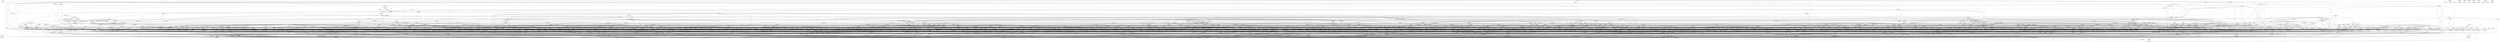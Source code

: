 digraph code {
  "0x00404d10" [label="entry0"];
  "0x00404d10" -> "0x00404d1c";
  "0x00404d1c" [label="unk.0x404d1c"];
  "0x004053c0" [label="main"];
  "0x004053c0" -> "0x004046e0";
  "0x004046e0" [label="sym.imp.mallopt"];
  "0x004053c0" -> "0x00405010";
  "0x00405010" [label="fcn.00405010"];
  "0x004053c0" -> "0x00405458";
  "0x00405458" [label="fcn.00405458"];
  "0x004053c0" -> "0x00403da0";
  "0x00403da0" [label="sym.imp.getuid"];
  "0x004053c0" -> "0x0040517c";
  "0x0040517c" [label="fcn.0040517c"];
  "0x004053c0" -> "0x00405c28";
  "0x00405c28" [label="fcn.00405c28"];
  "0x004053c0" -> "0x004057f4";
  "0x004057f4" [label="fcn.004057f4"];
  "0x00405010" [label="fcn.00405010"];
  "0x00405010" -> "0x004049f0";
  "0x004049f0" [label="sym.imp.__errno_location"];
  "0x0040517c" [label="fcn.0040517c"];
  "0x0040517c" -> "0x00404ebc";
  "0x00404ebc" [label="fcn.00404ebc"];
  "0x0040517c" -> "0x00405044";
  "0x00405044" [label="fcn.00405044"];
  "0x0040517c" -> "0x004043c0";
  "0x004043c0" [label="sym.imp.strncmp"];
  "0x0040517c" -> "0x00405c58";
  "0x00405c58" [label="fcn.00405c58"];
  "0x0040517c" -> "0x00403d80";
  "0x00403d80" [label="sym.imp.dup2"];
  "0x0040517c" -> "0x00405c28";
  "0x00405c28" [label="fcn.00405c28"];
  "0x0040517c" -> "0x00404a20";
  "0x00404a20" [label="sym.imp.exit"];
  "0x0040517c" -> "0x00404b30";
  "0x00404b30" [label="sym.imp.strlen"];
  "0x0040517c" -> "0x004047e0";
  "0x004047e0" [label="sym.imp.strcmp"];
  "0x0040517c" -> "0x0040548c";
  "0x0040548c" [label="fcn.0040548c"];
  "0x0040517c" -> "0x0040517c";
  "0x0040517c" [label="fcn.0040517c"];
  "0x0040517c" -> "0x004057f4";
  "0x004057f4" [label="fcn.004057f4"];
  "0x00405c28" [label="fcn.00405c28"];
  "0x00405c28" -> "0x00404b30";
  "0x00404b30" [label="sym.imp.strlen"];
  "0x00406e88" [label="fcn.00406e88"];
  "0x00406e88" -> "0x004040f0";
  "0x004040f0" [label="sym.imp.write"];
  "0x004057f4" [label="fcn.004057f4"];
  "0x004057f4" -> "0x00403960";
  "0x00403960" [label="sym.imp.longjmp"];
  "0x004057f4" -> "0x00403e10";
  "0x00403e10" [label="sym.imp.sleep"];
  "0x004057f4" -> "0x00404a20";
  "0x00404a20" [label="sym.imp.exit"];
  "0x00403924" [label="fcn.00403924"];
  "0x00403924" -> "0x00404e04";
  "0x00404e04" [label="fcn.00404e04"];
  "0x00403924" -> "0x00403934";
  "0x00403934" [label="unk.0x403934"];
  "0x00403924" -> "0x00404e40";
  "0x00404e40" [label="fcn.00404e40"];
  "0x00437dac" [label="fcn.00437dac"];
  "0x00437dac" -> "0x00405ecc";
  "0x00405ecc" [label="fcn.00405ecc"];
  "0x00437dac" -> "0x004557a4";
  "0x004557a4" [label="fcn.004557a4"];
  "0x00437dac" -> "0x00404ac0";
  "0x00404ac0" [label="sym.imp._setjmp"];
  "0x00437dac" -> "0x00403d30";
  "0x00403d30" [label="sym.imp.memcpy"];
  "0x00437dac" -> "0x00437328";
  "0x00437328" [label="fcn.00437328"];
  "0x00437dac" -> "0x00405e08";
  "0x00405e08" [label="fcn.00405e08"];
  "0x00437dac" -> "0x00404cb0";
  "0x00404cb0" [label="sym.imp.free"];
  "0x00437dac" -> "0x004057f4";
  "0x004057f4" [label="fcn.004057f4"];
  "0x00405e08" [label="fcn.00405e08"];
  "0x00405e08" -> "0x00403de0";
  "0x00403de0" [label="sym.imp.malloc"];
  "0x00405e08" -> "0x004057c4";
  "0x004057c4" [label="fcn.004057c4"];
  "0x004057c4" [label="fcn.004057c4"];
  "0x004057c4" -> "0x0040558c";
  "0x0040558c" [label="fcn.0040558c"];
  "0x0040558c" [label="fcn.0040558c"];
  "0x0040558c" -> "0x00404bd0";
  "0x00404bd0" [label="sym.imp.vasprintf"];
  "0x0040558c" -> "0x00404b30";
  "0x00404b30" [label="sym.imp.strlen"];
  "0x0040558c" -> "0x00404480";
  "0x00404480" [label="sym.imp.realloc"];
  "0x0040558c" -> "0x00406340";
  "0x00406340" [label="fcn.00406340"];
  "0x0040558c" -> "0x00406b98";
  "0x00406b98" [label="fcn.00406b98"];
  "0x0040558c" -> "0x004047b0";
  "0x004047b0" [label="sym.imp.syslog"];
  "0x0040558c" -> "0x00404cb0";
  "0x00404cb0" [label="sym.imp.free"];
  "0x0040558c" -> "0x00403b60";
  "0x00403b60" [label="sym.imp.memmove"];
  "0x0040558c" -> "0x004039a0";
  "0x004039a0" [label="sym.imp.strcpy"];
  "0x00437c20" [label="fcn.00437c20"];
  "0x00437c20" -> "0x00437430";
  "0x00437430" [label="fcn.00437430"];
  "0x00437edc" [label="fcn.00437edc"];
  "0x00437edc" -> "0x00404cb0";
  "0x00404cb0" [label="sym.imp.free"];
  "0x00404ebc" [label="fcn.00404ebc"];
  "0x00404ebc" -> "0x00403c60";
  "0x00403c60" [label="sym.imp.bsearch"];
  "0x00404f10" [label="fcn.00404f10"];
  "0x00404f10" -> "0x00437dac";
  "0x00437dac" [label="fcn.00437dac"];
  "0x00404f10" -> "0x00405e08";
  "0x00405e08" [label="fcn.00405e08"];
  "0x00404f10" -> "0x00437c20";
  "0x00437c20" [label="fcn.00437c20"];
  "0x00404f10" -> "0x00437edc";
  "0x00437edc" [label="fcn.00437edc"];
  "0x00404f10" -> "0x00404ebc";
  "0x00404ebc" [label="fcn.00404ebc"];
  "0x00404f10" -> "0x004057f4";
  "0x004057f4" [label="fcn.004057f4"];
  "0x00404f10" -> "0x00405c28";
  "0x00405c28" [label="fcn.00405c28"];
  "0x00405798" [label="fcn.00405798"];
  "0x00405798" -> "0x0040558c";
  "0x0040558c" [label="fcn.0040558c"];
  "0x00405798" -> "0x004057f4";
  "0x004057f4" [label="fcn.004057f4"];
  "0x004064c4" [label="fcn.004064c4"];
  "0x004064c4" -> "0x00404350";
  "0x00404350" [label="sym.imp.setgid"];
  "0x004064c4" -> "0x00406c78";
  "0x00406c78" [label="fcn.00406c78"];
  "0x00406c78" [label="fcn.00406c78"];
  "0x00406c78" -> "0x00403b10";
  "0x00403b10" [label="sym.imp.strerror"];
  "0x00406c78" -> "0x0040558c";
  "0x0040558c" [label="fcn.0040558c"];
  "0x00406c78" -> "0x004057f4";
  "0x004057f4" [label="fcn.004057f4"];
  "0x004064f0" [label="fcn.004064f0"];
  "0x004064f0" -> "0x00404c10";
  "0x00404c10" [label="sym.imp.setuid"];
  "0x004064f0" -> "0x00406c78";
  "0x00406c78" [label="fcn.00406c78"];
  "0x00405c58" [label="fcn.00405c58"];
  "0x00405c58" -> "0x00403a20";
  "0x00403a20" [label="sym.imp.ioctl"];
  "0x00405c58" -> "0x0040583c";
  "0x0040583c" [label="fcn.0040583c"];
  "0x0040548c" [label="fcn.0040548c"];
  "0x0040548c" -> "0x004040c0";
  "0x004040c0" [label="sym.imp.strrchr"];
  "0x00405530" [label="fcn.00405530"];
  "0x00405530" -> "0x00404b30";
  "0x00404b30" [label="sym.imp.strlen"];
  "0x00406b98" [label="fcn.00406b98"];
  "0x00406b98" -> "0x00406e88";
  "0x00406e88" [label="fcn.00406e88"];
  "0x0040583c" [label="fcn.0040583c"];
  "0x0040583c" -> "0x00403bf0";
  "0x00403bf0" [label="sym.imp.getenv"];
  "0x0040583c" -> "0x00404aa0";
  "0x00404aa0" [label="sym.imp.atoi"];
  "0x00405d08" [label="fcn.00405d08"];
  "0x00405d08" -> "0x00403a00";
  "0x00403a00" [label="sym.imp.waitpid"];
  "0x00405e54" [label="fcn.00405e54"];
  "0x00405e54" -> "0x00403de0";
  "0x00403de0" [label="sym.imp.malloc"];
  "0x00405e54" -> "0x00405798";
  "0x00405798" [label="fcn.00405798"];
  "0x00406c10" [label="fcn.00406c10"];
  "0x00406c10" -> "0x00403b10";
  "0x00403b10" [label="sym.imp.strerror"];
  "0x00406c10" -> "0x0040558c";
  "0x0040558c" [label="fcn.0040558c"];
  "0x00406128" [label="fcn.00406128"];
  "0x00406128" -> "0x00403d80";
  "0x00403d80" [label="sym.imp.dup2"];
  "0x00406128" -> "0x00406c78";
  "0x00406c78" [label="fcn.00406c78"];
  "0x00405f48" [label="fcn.00405f48"];
  "0x00405f48" -> "0x00405e54";
  "0x00405e54" [label="fcn.00405e54"];
  "0x00406444" [label="fcn.00406444"];
  "0x00406444" -> "0x00404b70";
  "0x00404b70" [label="sym.imp.strchr"];
  "0x00406444" -> "0x00405f48";
  "0x00405f48" [label="fcn.00405f48"];
  "0x00406444" -> "0x004039c0";
  "0x004039c0" [label="sym.imp.unsetenv"];
  "0x00406ce4" [label="fcn.00406ce4"];
  "0x00406ce4" -> "0x00406c78";
  "0x00406c78" [label="fcn.00406c78"];
  "0x00405ecc" [label="fcn.00405ecc"];
  "0x00405ecc" -> "0x00405e54";
  "0x00405e54" [label="fcn.00405e54"];
  "0x00405ecc" -> "0x00404650";
  "0x00404650" [label="sym.imp.memset"];
  "0x00406cfc" [label="fcn.00406cfc"];
  "0x00406cfc" -> "0x00404380";
  "0x00404380" [label="sym.imp.read"];
  "0x00406958" [label="fcn.00406958"];
  "0x00406958" -> "0x00406cfc";
  "0x00406cfc" [label="fcn.00406cfc"];
  "0x00406958" -> "0x00406c10";
  "0x00406c10" [label="fcn.00406c10"];
  "0x00406958" -> "0x00406b98";
  "0x00406b98" [label="fcn.00406b98"];
  "0x00406d74" [label="fcn.00406d74"];
  "0x00406d74" -> "0x00406cfc";
  "0x00406cfc" [label="fcn.00406cfc"];
  "0x00407650" [label="fcn.00407650"];
  "0x00407650" -> "0x00404040";
  "0x00404040" [label="sym.imp.strtol"];
  "0x00407650" -> "0x0040746c";
  "0x0040746c" [label="fcn.0040746c"];
  "0x00407650" -> "0x00407450";
  "0x00407450" [label="fcn.00407450"];
  "0x004576ac" [label="fcn.004576ac"];
  "0x004576ac" -> "0x00404650";
  "0x00404650" [label="sym.imp.memset"];
  "0x004576ac" -> "0x00404b30";
  "0x00404b30" [label="sym.imp.strlen"];
  "0x004576ac" -> "0x00403b80";
  "0x00403b80" [label="sym.imp.getopt_long"];
  "0x004576ac" -> "0x00405e54";
  "0x00405e54" [label="fcn.00405e54"];
  "0x004576ac" -> "0x004039a0";
  "0x004039a0" [label="sym.imp.strcpy"];
  "0x004576ac" -> "0x00405798";
  "0x00405798" [label="fcn.00405798"];
  "0x004576ac" -> "0x0045b26c";
  "0x0045b26c" [label="fcn.0045b26c"];
  "0x004576ac" -> "0x00404f10";
  "0x00404f10" [label="fcn.00404f10"];
  "0x004576ac" -> "0x00461704";
  "0x00461704" [label="fcn.00461704"];
  "0x004575fc" [label="fcn.004575fc"];
  "0x004575fc" -> "0x004574f8";
  "0x004574f8" [label="fcn.004574f8"];
  "0x00454c10" [label="fcn.00454c10"];
  "0x00454c10" -> "0x00454a78";
  "0x00454a78" [label="fcn.00454a78"];
  "0x00454a78" [label="fcn.00454a78"];
  "0x00454a78" -> "0x00462ee4";
  "0x00462ee4" [label="fcn.00462ee4"];
  "0x00454a78" -> "0x00405798";
  "0x00405798" [label="fcn.00405798"];
  "0x00462ee4" [label="fcn.00462ee4"];
  "0x00462ee4" -> "0x00462a80";
  "0x00462a80" [label="fcn.00462a80"];
  "0x00462ee4" -> "0x00462abc";
  "0x00462abc" [label="fcn.00462abc"];
  "0x00462a80" [label="fcn.00462a80"];
  "0x00462a80" -> "0x00405ecc";
  "0x00405ecc" [label="fcn.00405ecc"];
  "0x00462abc" [label="fcn.00462abc"];
  "0x00462abc" -> "0x00461100";
  "0x00461100" [label="fcn.00461100"];
  "0x00462abc" -> "0x00462544";
  "0x00462544" [label="fcn.00462544"];
  "0x00462abc" -> "0x004046f0";
  "0x004046f0" [label="sym.imp.fclose"];
  "0x00462abc" -> "0x004047e0";
  "0x004047e0" [label="sym.imp.strcmp"];
  "0x00462544" [label="fcn.00462544"];
  "0x00462544" -> "0x00404ad0";
  "0x00404ad0" [label="sym.imp.fgets_unlocked"];
  "0x00462544" -> "0x00403dd0";
  "0x00403dd0" [label="sym.imp.feof"];
  "0x00462544" -> "0x00404b30";
  "0x00404b30" [label="sym.imp.strlen"];
  "0x0045e1e8" [label="fcn.0045e1e8"];
  "0x0045e1e8" -> "0x00403cb0";
  "0x00403cb0" [label="sym.imp.getpid"];
  "0x0045e1e8" -> "0x004073a0";
  "0x004073a0" [label="fcn.004073a0"];
  "0x0045e1e8" -> "0x0045d6d8";
  "0x0045d6d8" [label="fcn.0045d6d8"];
  "0x004073a0" [label="fcn.004073a0"];
  "0x004073a0" -> "0x00404620";
  "0x00404620" [label="sym.imp.gettimeofday"];
  "0x0045e300" [label="fcn.0045e300"];
  "0x0045e300" -> "0x00405ecc";
  "0x00405ecc" [label="fcn.00405ecc"];
  "0x0045e300" -> "0x0045d830";
  "0x0045d830" [label="fcn.0045d830"];
  "0x0045e300" -> "0x00404cb0";
  "0x00404cb0" [label="sym.imp.free"];
  "0x0045e300" -> "0x00405e54";
  "0x00405e54" [label="fcn.00405e54"];
  "0x0045e300" -> "0x0045db08";
  "0x0045db08" [label="fcn.0045db08"];
  "0x004604ec" [label="fcn.004604ec"];
  "0x004604ec" -> "0x00404300";
  "0x00404300" [label="sym.imp.strstr"];
  "0x004604ec" -> "0x004621dc";
  "0x004621dc" [label="fcn.004621dc"];
  "0x004604ec" -> "0x004063d0";
  "0x004063d0" [label="fcn.004063d0"];
  "0x004604ec" -> "0x00404b30";
  "0x00404b30" [label="sym.imp.strlen"];
  "0x004604ec" -> "0x00404cf0";
  "0x00404cf0" [label="sym.imp.fopen64"];
  "0x004604ec" -> "0x00404cb0";
  "0x00404cb0" [label="sym.imp.free"];
  "0x004604ec" -> "0x004610c0";
  "0x004610c0" [label="fcn.004610c0"];
  "0x004604ec" -> "0x00404ab0";
  "0x00404ab0" [label="sym.imp.fileno"];
  "0x004604ec" -> "0x00404710";
  "0x00404710" [label="sym.imp.open64"];
  "0x004604ec" -> "0x00404020";
  "0x00404020" [label="sym.imp.fstat64"];
  "0x004604ec" -> "0x00403c00";
  "0x00403c00" [label="sym.imp.fchmod"];
  "0x004604ec" -> "0x00403cd0";
  "0x00403cd0" [label="sym.imp.fchown"];
  "0x004604ec" -> "0x00461130";
  "0x00461130" [label="fcn.00461130"];
  "0x004604ec" -> "0x00404410";
  "0x00404410" [label="sym.imp.unlink"];
  "0x004604ec" -> "0x00406c10";
  "0x00406c10" [label="fcn.00406c10"];
  "0x004604ec" -> "0x00403d00";
  "0x00403d00" [label="sym.imp.fcntl64"];
  "0x004604ec" -> "0x004575fc";
  "0x004575fc" [label="fcn.004575fc"];
  "0x004604ec" -> "0x004042f0";
  "0x004042f0" [label="sym.imp.ferror"];
  "0x004604ec" -> "0x00403f30";
  "0x00403f30" [label="sym.imp.fflush"];
  "0x004604ec" -> "0x00404900";
  "0x00404900" [label="sym.imp.fsync"];
  "0x004604ec" -> "0x004046f0";
  "0x004046f0" [label="sym.imp.fclose"];
  "0x004604ec" -> "0x0046253c";
  "0x0046253c" [label="fcn.0046253c"];
  "0x004604ec" -> "0x00404a00";
  "0x00404a00" [label="sym.imp.link"];
  "0x004604ec" -> "0x00403c70";
  "0x00403c70" [label="sym.imp.usleep"];
  "0x004604ec" -> "0x004043c0";
  "0x004043c0" [label="sym.imp.strncmp"];
  "0x004604ec" -> "0x00404110";
  "0x00404110" [label="sym.imp.fprintf"];
  "0x004604ec" -> "0x00404bf0";
  "0x00404bf0" [label="sym.imp.strchrnul"];
  "0x004604ec" -> "0x004040b0";
  "0x004040b0" [label="sym.imp.rename"];
  "0x004604ec" -> "0x00404770";
  "0x00404770" [label="sym.imp.time"];
  "0x004621dc" [label="fcn.004621dc"];
  "0x004621dc" -> "0x00405f10";
  "0x00405f10" [label="fcn.00405f10"];
  "0x004621dc" -> "0x00404b30";
  "0x00404b30" [label="sym.imp.strlen"];
  "0x004621dc" -> "0x00462144";
  "0x00462144" [label="fcn.00462144"];
  "0x004621dc" -> "0x00404cb0";
  "0x00404cb0" [label="sym.imp.free"];
  "0x004621dc" -> "0x00405e90";
  "0x00405e90" [label="fcn.00405e90"];
  "0x004621dc" -> "0x004054dc";
  "0x004054dc" [label="fcn.004054dc"];
  "0x004621dc" -> "0x004039a0";
  "0x004039a0" [label="sym.imp.strcpy"];
  "0x004063d0" [label="fcn.004063d0"];
  "0x004063d0" -> "0x00404bd0";
  "0x00404bd0" [label="sym.imp.vasprintf"];
  "0x004063d0" -> "0x00405798";
  "0x00405798" [label="fcn.00405798"];
  "0x004610c0" [label="fcn.004610c0"];
  "0x004610c0" -> "0x00404cf0";
  "0x00404cf0" [label="sym.imp.fopen64"];
  "0x004610c0" -> "0x00406cd4";
  "0x00406cd4" [label="fcn.00406cd4"];
  "0x00461130" [label="fcn.00461130"];
  "0x00461130" -> "0x004044e0";
  "0x004044e0" [label="sym.imp.fdopen"];
  "0x00461130" -> "0x00405798";
  "0x00405798" [label="fcn.00405798"];
  "0x00458a8c" [label="fcn.00458a8c"];
  "0x00458a8c" -> "0x00404bd0";
  "0x00404bd0" [label="sym.imp.vasprintf"];
  "0x00458a8c" -> "0x004047b0";
  "0x004047b0" [label="sym.imp.syslog"];
  "0x00458a8c" -> "0x00406340";
  "0x00406340" [label="fcn.00406340"];
  "0x00458a8c" -> "0x00406b98";
  "0x00406b98" [label="fcn.00406b98"];
  "0x00458a8c" -> "0x00404cb0";
  "0x00404cb0" [label="sym.imp.free"];
  "0x004075d0" [label="fcn.004075d0"];
  "0x004075d0" -> "0x00403e80";
  "0x00403e80" [label="sym.imp.strtoul"];
  "0x004075d0" -> "0x0040746c";
  "0x0040746c" [label="fcn.0040746c"];
  "0x004075d0" -> "0x00407450";
  "0x00407450" [label="fcn.00407450"];
  "0x00405f10" [label="fcn.00405f10"];
  "0x00405f10" -> "0x004045d0";
  "0x004045d0" [label="sym.imp.strdup"];
  "0x00405f10" -> "0x00405798";
  "0x00405798" [label="fcn.00405798"];
  "0x0045cac4" [label="fcn.0045cac4"];
  "0x0045cac4" -> "0x0045c9e4";
  "0x0045c9e4" [label="fcn.0045c9e4"];
  "0x004078d0" [label="fcn.004078d0"];
  "0x004078d0" -> "0x004075d0";
  "0x004075d0" [label="fcn.004075d0"];
  "0x004078d0" -> "0x0045ff30";
  "0x0045ff30" [label="fcn.0045ff30"];
  "0x00406418" [label="fcn.00406418"];
  "0x00406418" -> "0x00404430";
  "0x00404430" [label="sym.imp.setenv"];
  "0x00406418" -> "0x00405798";
  "0x00405798" [label="fcn.00405798"];
  "0x004058f8" [label="fcn.004058f8"];
  "0x004058f8" -> "0x00403d00";
  "0x00403d00" [label="sym.imp.fcntl64"];
  "0x0045fcb0" [label="fcn.0045fcb0"];
  "0x0045fcb0" -> "0x0045fa6c";
  "0x0045fa6c" [label="fcn.0045fa6c"];
  "0x00407904" [label="fcn.00407904"];
  "0x00407904" -> "0x00405cf8";
  "0x00405cf8" [label="fcn.00405cf8"];
  "0x00407904" -> "0x00406c78";
  "0x00406c78" [label="fcn.00406c78"];
  "0x00405bf8" [label="fcn.00405bf8"];
  "0x00405bf8" -> "0x00404b30";
  "0x00404b30" [label="sym.imp.strlen"];
  "0x0045b550" [label="fcn.0045b550"];
  "0x0045b550" -> "0x0045f7c4";
  "0x0045f7c4" [label="fcn.0045f7c4"];
  "0x0045b550" -> "0x00404130";
  "0x00404130" [label="sym.imp.fputs_unlocked"];
  "0x0045b550" -> "0x00406340";
  "0x00406340" [label="fcn.00406340"];
  "0x0045f7c4" [label="fcn.0045f7c4"];
  "0x0045f7c4" -> "0x00404090";
  "0x00404090" [label="sym.imp.uname"];
  "0x0045f7c4" -> "0x00405f48";
  "0x00405f48" [label="fcn.00405f48"];
  "0x0045b324" [label="fcn.0045b324"];
  "0x0045b324" -> "0x00404770";
  "0x00404770" [label="sym.imp.time"];
  "0x0045b324" -> "0x00404090";
  "0x00404090" [label="sym.imp.uname"];
  "0x0045b324" -> "0x00403d70";
  "0x00403d70" [label="sym.imp.puts"];
  "0x0045b324" -> "0x00461100";
  "0x00461100" [label="fcn.00461100"];
  "0x0045b324" -> "0x00404130";
  "0x00404130" [label="sym.imp.fputs_unlocked"];
  "0x0045b324" -> "0x00403fd0";
  "0x00403fd0" [label="sym.imp.__fgetc_unlocked"];
  "0x0045b324" -> "0x004046f0";
  "0x004046f0" [label="sym.imp.fclose"];
  "0x0045b324" -> "0x00406340";
  "0x00406340" [label="fcn.00406340"];
  "0x0045b324" -> "0x00404640";
  "0x00404640" [label="sym.imp.localtime"];
  "0x0045b324" -> "0x00404960";
  "0x00404960" [label="sym.imp.strftime"];
  "0x004058ac" [label="fcn.004058ac"];
  "0x004058ac" -> "0x00403d00";
  "0x00403d00" [label="sym.imp.fcntl64"];
  "0x0045b5a8" [label="fcn.0045b5a8"];
  "0x0045b5a8" -> "0x00403da0";
  "0x00403da0" [label="sym.imp.getuid"];
  "0x0045b5a8" -> "0x00403b30";
  "0x00403b30" [label="sym.imp.geteuid"];
  "0x0045b5a8" -> "0x004039c0";
  "0x004039c0" [label="sym.imp.unsetenv"];
  "0x0045b5a8" -> "0x00404b30";
  "0x00404b30" [label="sym.imp.strlen"];
  "0x0045b5a8" -> "0x00403f50";
  "0x00403f50" [label="sym.imp.putenv"];
  "0x00460f44" [label="fcn.00460f44"];
  "0x00460f44" -> "0x0040651c";
  "0x0040651c" [label="fcn.0040651c"];
  "0x00460f44" -> "0x00404c50";
  "0x00404c50" [label="sym.imp.close"];
  "0x00460f44" -> "0x00404710";
  "0x00404710" [label="sym.imp.open64"];
  "0x00460f44" -> "0x00406024";
  "0x00406024" [label="fcn.00406024"];
  "0x00460f44" -> "0x004047f0";
  "0x004047f0" [label="sym.imp.dup"];
  "0x00460f44" -> "0x0040692c";
  "0x0040692c" [label="fcn.0040692c"];
  "0x00460f44" -> "0x00404a20";
  "0x00404a20" [label="sym.imp.exit"];
  "0x00460f44" -> "0x00404bb0";
  "0x00404bb0" [label="sym.imp.setsid"];
  "0x00460f44" -> "0x00403d80";
  "0x00403d80" [label="sym.imp.dup2"];
  "0x004068d4" [label="fcn.004068d4"];
  "0x004068d4" -> "0x00405ecc";
  "0x00405ecc" [label="fcn.00405ecc"];
  "0x004068d4" -> "0x004045c0";
  "0x004045c0" [label="sym.imp.ttyname_r"];
  "0x004068d4" -> "0x00404cb0";
  "0x00404cb0" [label="sym.imp.free"];
  "0x0045fef4" [label="fcn.0045fef4"];
  "0x0045fef4" -> "0x004043c0";
  "0x004043c0" [label="sym.imp.strncmp"];
  "0x00455684" [label="fcn.00455684"];
  "0x00455684" -> "0x00454a18";
  "0x00454a18" [label="fcn.00454a18"];
  "0x00455684" -> "0x0045e300";
  "0x0045e300" [label="fcn.0045e300"];
  "0x00455684" -> "0x004047e0";
  "0x004047e0" [label="sym.imp.strcmp"];
  "0x00455684" -> "0x00404cb0";
  "0x00404cb0" [label="sym.imp.free"];
  "0x00455684" -> "0x00404b30";
  "0x00404b30" [label="sym.imp.strlen"];
  "0x00455684" -> "0x00404650";
  "0x00404650" [label="sym.imp.memset"];
  "0x00455684" -> "0x00403aa0";
  "0x00403aa0" [label="sym.imp.getspnam_r"];
  "0x00454cb0" [label="fcn.00454cb0"];
  "0x00454cb0" -> "0x00462fa4";
  "0x00462fa4" [label="fcn.00462fa4"];
  "0x00454cb0" -> "0x00406c78";
  "0x00406c78" [label="fcn.00406c78"];
  "0x00454cb0" -> "0x00462f6c";
  "0x00462f6c" [label="fcn.00462f6c"];
  "0x00454cb0" -> "0x004064c4";
  "0x004064c4" [label="fcn.004064c4"];
  "0x00462fa4" [label="fcn.00462fa4"];
  "0x00462fa4" -> "0x004626b4";
  "0x004626b4" [label="fcn.004626b4"];
  "0x00462fa4" -> "0x00403f00";
  "0x00403f00" [label="sym.imp.setgroups"];
  "0x00462fa4" -> "0x00404cb0";
  "0x00404cb0" [label="sym.imp.free"];
  "0x004626b4" [label="fcn.004626b4"];
  "0x004626b4" -> "0x00405e54";
  "0x00405e54" [label="fcn.00405e54"];
  "0x004626b4" -> "0x00461100";
  "0x00461100" [label="fcn.00461100"];
  "0x004626b4" -> "0x00462544";
  "0x00462544" [label="fcn.00462544"];
  "0x004626b4" -> "0x004047e0";
  "0x004047e0" [label="sym.imp.strcmp"];
  "0x004626b4" -> "0x004046f0";
  "0x004046f0" [label="sym.imp.fclose"];
  "0x004626b4" -> "0x0046238c";
  "0x0046238c" [label="fcn.0046238c"];
  "0x00462f6c" [label="fcn.00462f6c"];
  "0x00462f6c" -> "0x004046f0";
  "0x004046f0" [label="sym.imp.fclose"];
  "0x0045f8f8" [label="fcn.0045f8f8"];
  "0x0045f8f8" -> "0x004041f0";
  "0x004041f0" [label="sym.imp.chdir"];
  "0x0045f8f8" -> "0x0040651c";
  "0x0040651c" [label="fcn.0040651c"];
  "0x0045f8f8" -> "0x004057c4";
  "0x004057c4" [label="fcn.004057c4"];
  "0x0045f8f8" -> "0x00403bf0";
  "0x00403bf0" [label="sym.imp.getenv"];
  "0x0045f8f8" -> "0x00403f70";
  "0x00403f70" [label="sym.imp.clearenv"];
  "0x0045f8f8" -> "0x00406418";
  "0x00406418" [label="fcn.00406418"];
  "0x0045f6a8" [label="fcn.0045f6a8"];
  "0x0045f6a8" -> "0x00405e54";
  "0x00405e54" [label="fcn.00405e54"];
  "0x0045f6a8" -> "0x0040548c";
  "0x0040548c" [label="fcn.0040548c"];
  "0x0045f6a8" -> "0x004063d0";
  "0x004063d0" [label="fcn.004063d0"];
  "0x0045f6a8" -> "0x00404510";
  "0x00404510" [label="sym.imp.execv"];
  "0x0045f6a8" -> "0x00406c78";
  "0x00406c78" [label="fcn.00406c78"];
  "0x00454a28" [label="fcn.00454a28"];
  "0x00454a28" -> "0x00404770";
  "0x00404770" [label="sym.imp.time"];
  "0x00454a28" -> "0x00403e10";
  "0x00403e10" [label="sym.imp.sleep"];
  "0x00454b20" [label="fcn.00454b20"];
  "0x00454b20" -> "0x00454ae8";
  "0x00454ae8" [label="fcn.00454ae8"];
  "0x00454ae8" [label="fcn.00454ae8"];
  "0x00454ae8" -> "0x00462e5c";
  "0x00462e5c" [label="fcn.00462e5c"];
  "0x00454ae8" -> "0x00405798";
  "0x00405798" [label="fcn.00405798"];
  "0x00462e5c" [label="fcn.00462e5c"];
  "0x00462e5c" -> "0x00462a80";
  "0x00462a80" [label="fcn.00462a80"];
  "0x00462e5c" -> "0x00462c94";
  "0x00462c94" [label="fcn.00462c94"];
  "0x00462c94" [label="fcn.00462c94"];
  "0x00462c94" -> "0x00461100";
  "0x00461100" [label="fcn.00461100"];
  "0x00462c94" -> "0x00462544";
  "0x00462544" [label="fcn.00462544"];
  "0x00462c94" -> "0x004046f0";
  "0x004046f0" [label="sym.imp.fclose"];
  "0x0045faa8" [label="fcn.0045faa8"];
  "0x0045faa8" -> "0x00404370";
  "0x00404370" [label="sym.imp.signal"];
  "0x00454a18" [label="fcn.00454a18"];
  "0x00454a18" -> "0x00404740";
  "0x00404740" [label="sym.imp.tcgetattr"];
  "0x00454a18" -> "0x00403d90";
  "0x00403d90" [label="sym.imp.tcflush"];
  "0x00454a18" -> "0x00403d30";
  "0x00403d30" [label="sym.imp.memcpy"];
  "0x00454a18" -> "0x00404c30";
  "0x00404c30" [label="sym.imp.tcsetattr"];
  "0x00454a18" -> "0x00404570";
  "0x00404570" [label="sym.imp.sigaction"];
  "0x00454a18" -> "0x0045fa6c";
  "0x0045fa6c" [label="fcn.0045fa6c"];
  "0x00454a18" -> "0x00404030";
  "0x00404030" [label="sym.imp.alarm"];
  "0x00454a18" -> "0x00404130";
  "0x00404130" [label="sym.imp.fputs_unlocked"];
  "0x00454a18" -> "0x00406340";
  "0x00406340" [label="fcn.00406340"];
  "0x00454a18" -> "0x00405e54";
  "0x00405e54" [label="fcn.00405e54"];
  "0x00454a18" -> "0x00404380";
  "0x00404380" [label="sym.imp.read"];
  "0x00454a18" -> "0x00406348";
  "0x00406348" [label="fcn.00406348"];
  "0x00408568" [label="fcn.00408568"];
  "0x00408568" -> "0x00404b30";
  "0x00404b30" [label="sym.imp.strlen"];
  "0x0045bda0" [label="fcn.0045bda0"];
  "0x0045bda0" -> "0x00403a70";
  "0x00403a70" [label="sym.imp.printf"];
  "0x0045bda0" -> "0x00404b30";
  "0x00404b30" [label="sym.imp.strlen"];
  "0x0045bda0" -> "0x0045bcf0";
  "0x0045bcf0" [label="fcn.0045bcf0"];
  "0x0045bda0" -> "0x0045f7c4";
  "0x0045f7c4" [label="fcn.0045f7c4"];
  "0x0045bda0" -> "0x00404cb0";
  "0x00404cb0" [label="sym.imp.free"];
  "0x0045bda0" -> "0x00404b70";
  "0x00404b70" [label="sym.imp.strchr"];
  "0x0045bcf0" [label="fcn.0045bcf0"];
  "0x0045bcf0" -> "0x0045bc98";
  "0x0045bc98" [label="fcn.0045bc98"];
  "0x0045bcf0" -> "0x00405f10";
  "0x00405f10" [label="fcn.00405f10"];
  "0x0045bcf0" -> "0x00404b30";
  "0x00404b30" [label="sym.imp.strlen"];
  "0x0045bcf0" -> "0x00404650";
  "0x00404650" [label="sym.imp.memset"];
  "0x0045bcf0" -> "0x00404cb0";
  "0x00404cb0" [label="sym.imp.free"];
  "0x0045e2a4" [label="fcn.0045e2a4"];
  "0x0045e2a4" -> "0x0045e1e8";
  "0x0045e1e8" [label="fcn.0045e1e8"];
  "0x0040615c" [label="fcn.0040615c"];
  "0x0040615c" -> "0x00406128";
  "0x00406128" [label="fcn.00406128"];
  "0x00408b50" [label="fcn.00408b50"];
  "0x00408b50" -> "0x00406074";
  "0x00406074" [label="fcn.00406074"];
  "0x00408b50" -> "0x0040615c";
  "0x0040615c" [label="fcn.0040615c"];
  "0x00408b50" -> "0x00404bd0";
  "0x00404bd0" [label="sym.imp.vasprintf"];
  "0x00408b50" -> "0x00458a8c";
  "0x00458a8c" [label="fcn.00458a8c"];
  "0x00408b50" -> "0x00404cb0";
  "0x00404cb0" [label="sym.imp.free"];
  "0x00408b50" -> "0x00404a20";
  "0x00404a20" [label="sym.imp.exit"];
  "0x00408b50" -> "0x0040558c";
  "0x0040558c" [label="fcn.0040558c"];
  "0x00408a6c" [label="fcn.00408a6c"];
  "0x00408a6c" -> "0x004047e0";
  "0x004047e0" [label="sym.imp.strcmp"];
  "0x00408a6c" -> "0x00404cb0";
  "0x00404cb0" [label="sym.imp.free"];
  "0x0045c004" [label="fcn.0045c004"];
  "0x0045c004" -> "0x004046f0";
  "0x004046f0" [label="sym.imp.fclose"];
  "0x0045c004" -> "0x00404cb0";
  "0x00404cb0" [label="sym.imp.free"];
  "0x0045c054" [label="fcn.0045c054"];
  "0x0045c054" -> "0x00404650";
  "0x00404650" [label="sym.imp.memset"];
  "0x0045c054" -> "0x00404ae0";
  "0x00404ae0" [label="sym.imp.getline"];
  "0x0045c054" -> "0x00404b10";
  "0x00404b10" [label="sym.imp.strspn"];
  "0x0045c054" -> "0x00404870";
  "0x00404870" [label="sym.imp.strcspn"];
  "0x0045c054" -> "0x004057c4";
  "0x004057c4" [label="fcn.004057c4"];
  "0x0045c054" -> "0x004057f4";
  "0x004057f4" [label="fcn.004057f4"];
  "0x0045c054" -> "0x00405e90";
  "0x00405e90" [label="fcn.00405e90"];
  "0x0045c054" -> "0x00403d30";
  "0x00403d30" [label="sym.imp.memcpy"];
  "0x0045c054" -> "0x00404bf0";
  "0x00404bf0" [label="sym.imp.strchrnul"];
  "0x0045c054" -> "0x00404b70";
  "0x00404b70" [label="sym.imp.strchr"];
  "0x00405e90" [label="fcn.00405e90"];
  "0x00405e90" -> "0x00404480";
  "0x00404480" [label="sym.imp.realloc"];
  "0x00405e90" -> "0x00405798";
  "0x00405798" [label="fcn.00405798"];
  "0x00408c3c" [label="fcn.00408c3c"];
  "0x00408c3c" -> "0x00404040";
  "0x00404040" [label="sym.imp.strtol"];
  "0x00408c3c" -> "0x00408b50";
  "0x00408b50" [label="fcn.00408b50"];
  "0x00408c3c" -> "0x00403f90";
  "0x00403f90" [label="sym.imp.strncasecmp"];
  "0x00408e4c" [label="fcn.00408e4c"];
  "0x00408e4c" -> "0x00408a6c";
  "0x00408a6c" [label="fcn.00408a6c"];
  "0x00408e4c" -> "0x00462ee4";
  "0x00462ee4" [label="fcn.00462ee4"];
  "0x00408e4c" -> "0x00408b50";
  "0x00408b50" [label="fcn.00408b50"];
  "0x00408e4c" -> "0x0045bff8";
  "0x0045bff8" [label="fcn.0045bff8"];
  "0x00408e4c" -> "0x004047e0";
  "0x004047e0" [label="sym.imp.strcmp"];
  "0x00408e4c" -> "0x00404ab0";
  "0x00404ab0" [label="sym.imp.fileno"];
  "0x00408e4c" -> "0x00404020";
  "0x00404020" [label="sym.imp.fstat64"];
  "0x00408e4c" -> "0x00405ecc";
  "0x00405ecc" [label="fcn.00405ecc"];
  "0x00408e4c" -> "0x00405f10";
  "0x00405f10" [label="fcn.00405f10"];
  "0x00408e4c" -> "0x0045c004";
  "0x0045c004" [label="fcn.0045c004"];
  "0x00408e4c" -> "0x0045c054";
  "0x0045c054" [label="fcn.0045c054"];
  "0x00408e4c" -> "0x004043c0";
  "0x004043c0" [label="sym.imp.strncmp"];
  "0x00408e4c" -> "0x00408c3c";
  "0x00408c3c" [label="fcn.00408c3c"];
  "0x00408e4c" -> "0x00404650";
  "0x00404650" [label="sym.imp.memset"];
  "0x0040649c" [label="fcn.0040649c"];
  "0x0040649c" -> "0x00406444";
  "0x00406444" [label="fcn.00406444"];
  "0x0040922c" [label="fcn.0040922c"];
  "0x0040922c" -> "0x0040649c";
  "0x0040649c" [label="fcn.0040649c"];
  "0x0040922c" -> "0x004063d0";
  "0x004063d0" [label="fcn.004063d0"];
  "0x0040651c" [label="fcn.0040651c"];
  "0x0040651c" -> "0x004041f0";
  "0x004041f0" [label="sym.imp.chdir"];
  "0x0040651c" -> "0x00406c78";
  "0x00406c78" [label="fcn.00406c78"];
  "0x00409144" [label="fcn.00409144"];
  "0x00409144" -> "0x00408a6c";
  "0x00408a6c" [label="fcn.00408a6c"];
  "0x00409144" -> "0x00404410";
  "0x00404410" [label="sym.imp.unlink"];
  "0x00409144" -> "0x004041f0";
  "0x004041f0" [label="sym.imp.chdir"];
  "0x00409144" -> "0x00408b50";
  "0x00408b50" [label="fcn.00408b50"];
  "0x00409144" -> "0x00404780";
  "0x00404780" [label="sym.imp.opendir"];
  "0x00409144" -> "0x004044a0";
  "0x004044a0" [label="sym.imp.readdir64"];
  "0x00409144" -> "0x00404b70";
  "0x00404b70" [label="sym.imp.strchr"];
  "0x00409144" -> "0x00408e4c";
  "0x00408e4c" [label="fcn.00408e4c"];
  "0x0045c754" [label="fcn.0045c754"];
  "0x0045c754" -> "0x00404710";
  "0x00404710" [label="sym.imp.open64"];
  "0x0045c754" -> "0x00404020";
  "0x00404020" [label="sym.imp.fstat64"];
  "0x0045c754" -> "0x00403cb0";
  "0x00403cb0" [label="sym.imp.getpid"];
  "0x0045c754" -> "0x0040595c";
  "0x0040595c" [label="fcn.0040595c"];
  "0x0045c754" -> "0x00406b98";
  "0x00406b98" [label="fcn.00406b98"];
  "0x0045c754" -> "0x00404c50";
  "0x00404c50" [label="sym.imp.close"];
  "0x00409290" [label="fcn.00409290"];
  "0x00409290" -> "0x00462ee4";
  "0x00462ee4" [label="fcn.00462ee4"];
  "0x00409290" -> "0x00408b50";
  "0x00408b50" [label="fcn.00408b50"];
  "0x00409290" -> "0x0040922c";
  "0x0040922c" [label="fcn.0040922c"];
  "0x00409290" -> "0x004048c0";
  "0x004048c0" [label="sym.imp.vfork"];
  "0x00409290" -> "0x00454cb0";
  "0x00454cb0" [label="fcn.00454cb0"];
  "0x00409290" -> "0x004041f0";
  "0x004041f0" [label="sym.imp.chdir"];
  "0x00409290" -> "0x004043e0";
  "0x004043e0" [label="sym.imp.setpgrp"];
  "0x00409290" -> "0x00403d40";
  "0x00403d40" [label="sym.imp.execl"];
  "0x00409290" -> "0x00404af0";
  "0x00404af0" [label="sym.imp._exit"];
  "0x00405d9c" [label="fcn.00405d9c"];
  "0x00405d9c" -> "0x00405d08";
  "0x00405d08" [label="fcn.00405d08"];
  "0x0043a6f4" [label="fcn.0043a6f4"];
  "0x0043a6f4" -> "0x004611a4";
  "0x004611a4" [label="fcn.004611a4"];
  "0x0043a6f4" -> "0x00406b8c";
  "0x00406b8c" [label="fcn.00406b8c"];
  "0x0043a6f4" -> "0x00404c50";
  "0x00404c50" [label="sym.imp.close"];
  "0x00409834" [label="fcn.00409834"];
  "0x00409834" -> "0x004048c0";
  "0x004048c0" [label="sym.imp.vfork"];
  "0x00409834" -> "0x00406c78";
  "0x00406c78" [label="fcn.00406c78"];
  "0x00409834" -> "0x00405d9c";
  "0x00405d9c" [label="fcn.00405d9c"];
  "0x00409834" -> "0x00404710";
  "0x00404710" [label="sym.imp.open64"];
  "0x00409834" -> "0x00454cb0";
  "0x00454cb0" [label="fcn.00454cb0"];
  "0x00409834" -> "0x00406024";
  "0x00406024" [label="fcn.00406024"];
  "0x00409834" -> "0x00406cfc";
  "0x00406cfc" [label="fcn.00406cfc"];
  "0x00409834" -> "0x00404af0";
  "0x00404af0" [label="sym.imp._exit"];
  "0x00405fec" [label="fcn.00405fec"];
  "0x00405fec" -> "0x00404710";
  "0x00404710" [label="sym.imp.open64"];
  "0x00405fec" -> "0x00406c78";
  "0x00406c78" [label="fcn.00406c78"];
  "0x00406248" [label="fcn.00406248"];
  "0x00406248" -> "0x00404b40";
  "0x00404b40" [label="sym.imp.lseek64"];
  "0x00406248" -> "0x00406c78";
  "0x00406c78" [label="fcn.00406c78"];
  "0x004098bc" [label="fcn.004098bc"];
  "0x004098bc" -> "0x004048c0";
  "0x004048c0" [label="sym.imp.vfork"];
  "0x004098bc" -> "0x00406c78";
  "0x00406c78" [label="fcn.00406c78"];
  "0x004098bc" -> "0x00405d9c";
  "0x00405d9c" [label="fcn.00405d9c"];
  "0x004098bc" -> "0x00454cb0";
  "0x00454cb0" [label="fcn.00454cb0"];
  "0x004098bc" -> "0x0045f8f8";
  "0x0045f8f8" [label="fcn.0045f8f8"];
  "0x004098bc" -> "0x00403bf0";
  "0x00403bf0" [label="sym.imp.getenv"];
  "0x004098bc" -> "0x00404ebc";
  "0x00404ebc" [label="fcn.00404ebc"];
  "0x004098bc" -> "0x00404560";
  "0x00404560" [label="sym.imp.execlp"];
  "0x004098bc" -> "0x004576ac";
  "0x004576ac" [label="fcn.004576ac"];
  "0x004098bc" -> "0x0045b5a8";
  "0x0045b5a8" [label="fcn.0045b5a8"];
  "0x004060b4" [label="fcn.004060b4"];
  "0x004060b4" -> "0x004040b0";
  "0x004040b0" [label="sym.imp.rename"];
  "0x004060b4" -> "0x00406c78";
  "0x00406c78" [label="fcn.00406c78"];
  "0x0046238c" [label="fcn.0046238c"];
  "0x0046238c" -> "0x00405e90";
  "0x00405e90" [label="fcn.00405e90"];
  "0x0046238c" -> "0x00404650";
  "0x00404650" [label="sym.imp.memset"];
  "0x0040a088" [label="fcn.0040a088"];
  "0x0040a088" -> "0x00403a70";
  "0x00403a70" [label="sym.imp.printf"];
  "0x0040a088" -> "0x00404870";
  "0x00404870" [label="sym.imp.strcspn"];
  "0x0040a088" -> "0x00403d70";
  "0x00403d70" [label="sym.imp.puts"];
  "0x0040a088" -> "0x00404860";
  "0x00404860" [label="sym.imp.sprintf"];
  "0x0040a088" -> "0x00404b10";
  "0x00404b10" [label="sym.imp.strspn"];
  "0x0040a088" -> "0x0040a078";
  "0x0040a078" [label="fcn.0040a078"];
  "0x00409d18" [label="fcn.00409d18"];
  "0x00409d18" -> "0x00405e54";
  "0x00405e54" [label="fcn.00405e54"];
  "0x00409d18" -> "0x004039a0";
  "0x004039a0" [label="sym.imp.strcpy"];
  "0x00409d18" -> "0x00404b30";
  "0x00404b30" [label="sym.imp.strlen"];
  "0x00409d18" -> "0x00404cb0";
  "0x00404cb0" [label="sym.imp.free"];
  "0x00409d18" -> "0x004058ac";
  "0x004058ac" [label="fcn.004058ac"];
  "0x00409d18" -> "0x00406cfc";
  "0x00406cfc" [label="fcn.00406cfc"];
  "0x00409d18" -> "0x004058f8";
  "0x004058f8" [label="fcn.004058f8"];
  "0x00409d18" -> "0x0046238c";
  "0x0046238c" [label="fcn.0046238c"];
  "0x00409d18" -> "0x00405e90";
  "0x00405e90" [label="fcn.00405e90"];
  "0x0040a6b4" [label="fcn.0040a6b4"];
  "0x0040a6b4" -> "0x00406340";
  "0x00406340" [label="fcn.00406340"];
  "0x0045fc44" [label="fcn.0045fc44"];
  "0x0045fc44" -> "0x00404370";
  "0x00404370" [label="sym.imp.signal"];
  "0x0045fc44" -> "0x0045fbd8";
  "0x0045fbd8" [label="fcn.0045fbd8"];
  "0x0045fc44" -> "0x00404ca0";
  "0x00404ca0" [label="sym.imp.raise"];
  "0x0045fc44" -> "0x00404af0";
  "0x00404af0" [label="sym.imp._exit"];
  "0x0045fbd8" [label="fcn.0045fbd8"];
  "0x0045fbd8" -> "0x00403f60";
  "0x00403f60" [label="sym.imp.sigaddset"];
  "0x0045fbd8" -> "0x00404cc0";
  "0x00404cc0" [label="sym.imp.sigprocmask"];
  "0x0045f7fc" [label="fcn.0045f7fc"];
  "0x0045f7fc" -> "0x004047a0";
  "0x004047a0" [label="sym.imp.poll"];
  "0x0045f7fc" -> "0x00406c10";
  "0x00406c10" [label="fcn.00406c10"];
  "0x0045e84c" [label="fcn.0045e84c"];
  "0x0045e84c" -> "0x0045f7fc";
  "0x0045f7fc" [label="fcn.0045f7fc"];
  "0x0045e84c" -> "0x00406cfc";
  "0x00406cfc" [label="fcn.00406cfc"];
  "0x0045e84c" -> "0x00403b60";
  "0x00403b60" [label="sym.imp.memmove"];
  "0x0045e84c" -> "0x00403e80";
  "0x00403e80" [label="sym.imp.strtoul"];
  "0x0040a6e4" [label="fcn.0040a6e4"];
  "0x0040a6e4" -> "0x0040a6b4";
  "0x0040a6b4" [label="fcn.0040a6b4"];
  "0x0040a6e4" -> "0x00409cbc";
  "0x00409cbc" [label="fcn.00409cbc"];
  "0x0040a6e4" -> "0x0045fc44";
  "0x0045fc44" [label="fcn.0045fc44"];
  "0x0040a6e4" -> "0x00404a20";
  "0x00404a20" [label="sym.imp.exit"];
  "0x0040a718" [label="fcn.0040a718"];
  "0x0040a718" -> "0x00404c30";
  "0x00404c30" [label="sym.imp.tcsetattr"];
  "0x0040a718" -> "0x0040a060";
  "0x0040a060" [label="fcn.0040a060"];
  "0x0040a718" -> "0x00406340";
  "0x00406340" [label="fcn.00406340"];
  "0x0040a718" -> "0x0045f7fc";
  "0x0045f7fc" [label="fcn.0045f7fc"];
  "0x0040a718" -> "0x0045e84c";
  "0x0045e84c" [label="fcn.0045e84c"];
  "0x0040a718" -> "0x00409d18";
  "0x00409d18" [label="fcn.00409d18"];
  "0x0040a718" -> "0x0040a390";
  "0x0040a390" [label="fcn.0040a390"];
  "0x0040a718" -> "0x0040a6b4";
  "0x0040a6b4" [label="fcn.0040a6b4"];
  "0x0040a718" -> "0x0040a6e4";
  "0x0040a6e4" [label="fcn.0040a6e4"];
  "0x00409cd8" [label="fcn.00409cd8"];
  "0x00409cd8" -> "0x00409cbc";
  "0x00409cbc" [label="fcn.00409cbc"];
  "0x0040a8d8" [label="fcn.0040a8d8"];
  "0x0040a8d8" -> "0x00405ecc";
  "0x00405ecc" [label="fcn.00405ecc"];
  "0x0040a8d8" -> "0x0040a718";
  "0x0040a718" [label="fcn.0040a718"];
  "0x0040a8d8" -> "0x00403a70";
  "0x00403a70" [label="sym.imp.printf"];
  "0x0040a8d8" -> "0x00406348";
  "0x00406348" [label="fcn.00406348"];
  "0x0040a8d8" -> "0x00405e90";
  "0x00405e90" [label="fcn.00405e90"];
  "0x0040a278" [label="fcn.0040a278"];
  "0x0040a278" -> "0x00409cbc";
  "0x00409cbc" [label="fcn.00409cbc"];
  "0x0040a420" [label="fcn.0040a420"];
  "0x0040a420" -> "0x00404cb0";
  "0x00404cb0" [label="sym.imp.free"];
  "0x0040a420" -> "0x00406024";
  "0x00406024" [label="fcn.00406024"];
  "0x0040a420" -> "0x0040615c";
  "0x0040615c" [label="fcn.0040615c"];
  "0x0040a420" -> "0x00409d18";
  "0x00409d18" [label="fcn.00409d18"];
  "0x0040a420" -> "0x00405f10";
  "0x00405f10" [label="fcn.00405f10"];
  "0x0040a860" [label="fcn.0040a860"];
  "0x0040a860" -> "0x0040a718";
  "0x0040a718" [label="fcn.0040a718"];
  "0x0040a328" [label="fcn.0040a328"];
  "0x0040a328" -> "0x0040a060";
  "0x0040a060" [label="fcn.0040a060"];
  "0x0040a328" -> "0x0040a088";
  "0x0040a088" [label="fcn.0040a088"];
  "0x0040a588" [label="fcn.0040a588"];
  "0x0040a588" -> "0x00409d18";
  "0x00409d18" [label="fcn.00409d18"];
  "0x0040a648" [label="fcn.0040a648"];
  "0x0040a648" -> "0x00409d18";
  "0x00409d18" [label="fcn.00409d18"];
  "0x0040a4f0" [label="fcn.0040a4f0"];
  "0x0040a4f0" -> "0x00404cb0";
  "0x00404cb0" [label="sym.imp.free"];
  "0x0040a4f0" -> "0x00405f10";
  "0x00405f10" [label="fcn.00405f10"];
  "0x0040a614" [label="fcn.0040a614"];
  "0x0040a614" -> "0x00409d18";
  "0x00409d18" [label="fcn.00409d18"];
  "0x0040aa08" [label="fcn.0040aa08"];
  "0x0040aa08" -> "0x00409cd8";
  "0x00409cd8" [label="fcn.00409cd8"];
  "0x0040aa08" -> "0x0040a8d8";
  "0x0040a8d8" [label="fcn.0040a8d8"];
  "0x0040aa08" -> "0x0040a278";
  "0x0040a278" [label="fcn.0040a278"];
  "0x0040aa08" -> "0x004049a0";
  "0x004049a0" [label="sym.imp.access"];
  "0x0040aa08" -> "0x00404cb0";
  "0x00404cb0" [label="sym.imp.free"];
  "0x0040b354" [label="fcn.0040b354"];
  "0x0040b354" -> "0x00404340";
  "0x00404340" [label="sym.imp.flock"];
  "0x0040b354" -> "0x00404a20";
  "0x00404a20" [label="sym.imp.exit"];
  "0x004615b0" [label="fcn.004615b0"];
  "0x004615b0" -> "0x0046140c";
  "0x0046140c" [label="fcn.0046140c"];
  "0x0046140c" [label="fcn.0046140c"];
  "0x0046140c" -> "0x00405798";
  "0x00405798" [label="fcn.00405798"];
  "0x0046140c" -> "0x00403e80";
  "0x00403e80" [label="sym.imp.strtoul"];
  "0x0046140c" -> "0x004047e0";
  "0x004047e0" [label="sym.imp.strcmp"];
  "0x00456fd8" [label="fcn.00456fd8"];
  "0x00456fd8" -> "0x00403f30";
  "0x00403f30" [label="sym.imp.fflush"];
  "0x00456fd8" -> "0x00406c78";
  "0x00406c78" [label="fcn.00406c78"];
  "0x00456fd8" -> "0x004057f4";
  "0x004057f4" [label="fcn.004057f4"];
  "0x00456fd8" -> "0x00404a20";
  "0x00404a20" [label="sym.imp.exit"];
  "0x00456f74" [label="fcn.00456f74"];
  "0x00456f74" -> "0x004042f0";
  "0x004042f0" [label="sym.imp.ferror"];
  "0x00456f74" -> "0x004046f0";
  "0x004046f0" [label="sym.imp.fclose"];
  "0x004073f0" [label="fcn.004073f0"];
  "0x004073f0" -> "0x00404620";
  "0x00404620" [label="sym.imp.gettimeofday"];
  "0x00456f24" [label="fcn.00456f24"];
  "0x00456f24" -> "0x00456ed8";
  "0x00456ed8" [label="fcn.00456ed8"];
  "0x00456f24" -> "0x00406c78";
  "0x00406c78" [label="fcn.00406c78"];
  "0x0040b888" [label="fcn.0040b888"];
  "0x0040b888" -> "0x004073f0";
  "0x004073f0" [label="fcn.004073f0"];
  "0x0040b888" -> "0x004048c0";
  "0x004048c0" [label="sym.imp.vfork"];
  "0x0040b888" -> "0x00406c78";
  "0x00406c78" [label="fcn.00406c78"];
  "0x0040b888" -> "0x00404370";
  "0x00404370" [label="sym.imp.signal"];
  "0x0040b888" -> "0x00404230";
  "0x00404230" [label="sym.imp.wait3"];
  "0x0040b888" -> "0x00406c10";
  "0x00406c10" [label="fcn.00406c10"];
  "0x0040b888" -> "0x00456f24";
  "0x00456f24" [label="fcn.00456f24"];
  "0x004615dc" [label="fcn.004615dc"];
  "0x004615dc" -> "0x0046140c";
  "0x0046140c" [label="fcn.0046140c"];
  "0x00406864" [label="fcn.00406864"];
  "0x00406864" -> "0x00403a20";
  "0x00403a20" [label="sym.imp.ioctl"];
  "0x00406864" -> "0x00406cd4";
  "0x00406cd4" [label="fcn.00406cd4"];
  "0x0040c110" [label="fcn.0040c110"];
  "0x0040c110" -> "0x004047e0";
  "0x004047e0" [label="sym.imp.strcmp"];
  "0x0040c110" -> "0x0040c110";
  "0x0040c110" [label="fcn.0040c110"];
  "0x00460034" [label="fcn.00460034"];
  "0x00460034" -> "0x00404b30";
  "0x00404b30" [label="sym.imp.strlen"];
  "0x00460034" -> "0x00404300";
  "0x00404300" [label="sym.imp.strstr"];
  "0x0045ef30" [label="fcn.0045ef30"];
  "0x0045ef30" -> "0x0045eeb8";
  "0x0045eeb8" [label="fcn.0045eeb8"];
  "0x0045ef30" -> "0x0045ec54";
  "0x0045ec54" [label="fcn.0045ec54"];
  "0x0045ef30" -> "0x00406c10";
  "0x00406c10" [label="fcn.00406c10"];
  "0x0045ef30" -> "0x00404c50";
  "0x00404c50" [label="sym.imp.close"];
  "0x0045eeb8" [label="fcn.0045eeb8"];
  "0x0045eeb8" -> "0x00404710";
  "0x00404710" [label="sym.imp.open64"];
  "0x0045eeb8" -> "0x004040c0";
  "0x004040c0" [label="sym.imp.strrchr"];
  "0x0045eeb8" -> "0x004047e0";
  "0x004047e0" [label="sym.imp.strcmp"];
  "0x0045eeb8" -> "0x0045ee64";
  "0x0045ee64" [label="fcn.0045ee64"];
  "0x0045ee64" [label="fcn.0045ee64"];
  "0x0045ee64" -> "0x0045ee00";
  "0x0045ee00" [label="fcn.0045ee00"];
  "0x0045ee64" -> "0x0043a3c4";
  "0x0043a3c4" [label="fcn.0043a3c4"];
  "0x0045ee64" -> "0x00405798";
  "0x00405798" [label="fcn.00405798"];
  "0x0045ee00" [label="fcn.0045ee00"];
  "0x0045ee00" -> "0x00406d74";
  "0x00406d74" [label="fcn.00406d74"];
  "0x0045ee00" -> "0x00405798";
  "0x00405798" [label="fcn.00405798"];
  "0x0043a3c4" [label="fcn.0043a3c4"];
  "0x0043a3c4" -> "0x004060fc";
  "0x004060fc" [label="fcn.004060fc"];
  "0x0043a3c4" -> "0x0040692c";
  "0x0040692c" [label="fcn.0040692c"];
  "0x0043a3c4" -> "0x00404c50";
  "0x00404c50" [label="sym.imp.close"];
  "0x0043a3c4" -> "0x00404af0";
  "0x00404af0" [label="sym.imp._exit"];
  "0x0043a3c4" -> "0x0040615c";
  "0x0040615c" [label="fcn.0040615c"];
  "0x004060fc" [label="fcn.004060fc"];
  "0x004060fc" -> "0x00404060";
  "0x00404060" [label="sym.imp.pipe"];
  "0x004060fc" -> "0x00406c78";
  "0x00406c78" [label="fcn.00406c78"];
  "0x0040692c" [label="fcn.0040692c"];
  "0x0040692c" -> "0x004044f0";
  "0x004044f0" [label="sym.imp.fork"];
  "0x0040692c" -> "0x00406c78";
  "0x00406c78" [label="fcn.00406c78"];
  "0x0045ec54" [label="fcn.0045ec54"];
  "0x0045ec54" -> "0x00404020";
  "0x00404020" [label="sym.imp.fstat64"];
  "0x0045ec54" -> "0x00405e90";
  "0x00405e90" [label="fcn.00405e90"];
  "0x0045ec54" -> "0x00406d74";
  "0x00406d74" [label="fcn.00406d74"];
  "0x0045ec54" -> "0x00404cb0";
  "0x00404cb0" [label="sym.imp.free"];
  "0x0040d63c" [label="fcn.0040d63c"];
  "0x0040d63c" -> "0x0040548c";
  "0x0040548c" [label="fcn.0040548c"];
  "0x0040d63c" -> "0x00405e54";
  "0x00405e54" [label="fcn.00405e54"];
  "0x0040d5b0" [label="fcn.0040d5b0"];
  "0x0040d5b0" -> "0x004048e0";
  "0x004048e0" [label="sym.imp.strsep"];
  "0x0040d5b0" -> "0x00405f10";
  "0x00405f10" [label="fcn.00405f10"];
  "0x0040d5b0" -> "0x0045b26c";
  "0x0045b26c" [label="fcn.0045b26c"];
  "0x0040d5b0" -> "0x00404b30";
  "0x00404b30" [label="sym.imp.strlen"];
  "0x00454e40" [label="fcn.00454e40"];
  "0x00454e40" -> "0x00405530";
  "0x00405530" [label="fcn.00405530"];
  "0x0040c1c8" [label="fcn.0040c1c8"];
  "0x0040c1c8" -> "0x00460034";
  "0x00460034" [label="fcn.00460034"];
  "0x0040c1c8" -> "0x0045ef30";
  "0x0045ef30" [label="fcn.0045ef30"];
  "0x0040c1c8" -> "0x00405ecc";
  "0x00405ecc" [label="fcn.00405ecc"];
  "0x0040c1c8" -> "0x00405f10";
  "0x00405f10" [label="fcn.00405f10"];
  "0x0040c1c8" -> "0x0040d63c";
  "0x0040d63c" [label="fcn.0040d63c"];
  "0x0040c1c8" -> "0x004043c0";
  "0x004043c0" [label="sym.imp.strncmp"];
  "0x0040c1c8" -> "0x00404cb0";
  "0x00404cb0" [label="sym.imp.free"];
  "0x0040c1c8" -> "0x0040d5b0";
  "0x0040d5b0" [label="fcn.0040d5b0"];
  "0x0045efbc" [label="fcn.0045efbc"];
  "0x0045efbc" -> "0x00404540";
  "0x00404540" [label="sym.imp.lstat64"];
  "0x0045efbc" -> "0x00406cd4";
  "0x00406cd4" [label="fcn.00406cd4"];
  "0x0045efbc" -> "0x00404780";
  "0x00404780" [label="sym.imp.opendir"];
  "0x0045efbc" -> "0x004044a0";
  "0x004044a0" [label="sym.imp.readdir64"];
  "0x0045efbc" -> "0x00454ec4";
  "0x00454ec4" [label="fcn.00454ec4"];
  "0x0045efbc" -> "0x0045efbc";
  "0x0045efbc" [label="fcn.0045efbc"];
  "0x0045efbc" -> "0x00404cb0";
  "0x00404cb0" [label="sym.imp.free"];
  "0x0045efbc" -> "0x00404bc0";
  "0x00404bc0" [label="sym.imp.closedir"];
  "0x0040c508" [label="fcn.0040c508"];
  "0x0040c508" -> "0x00404090";
  "0x00404090" [label="sym.imp.uname"];
  "0x0040c508" -> "0x00404b30";
  "0x00404b30" [label="sym.imp.strlen"];
  "0x0040c508" -> "0x004063d0";
  "0x004063d0" [label="fcn.004063d0"];
  "0x0040c508" -> "0x00454e40";
  "0x00454e40" [label="fcn.00454e40"];
  "0x0040c508" -> "0x00403f40";
  "0x00403f40" [label="sym.imp.realpath"];
  "0x0040c508" -> "0x00404cb0";
  "0x00404cb0" [label="sym.imp.free"];
  "0x0040c508" -> "0x0045efbc";
  "0x0045efbc" [label="fcn.0045efbc"];
  "0x0040c508" -> "0x004047e0";
  "0x004047e0" [label="sym.imp.strcmp"];
  "0x0040c508" -> "0x004045d0";
  "0x004045d0" [label="sym.imp.strdup"];
  "0x0040c508" -> "0x00403b50";
  "0x00403b50" [label="sym.imp.stat64"];
  "0x0040d6e0" [label="fcn.0040d6e0"];
  "0x0040d6e0" -> "0x00405ecc";
  "0x00405ecc" [label="fcn.00405ecc"];
  "0x0040d6e0" -> "0x00404b30";
  "0x00404b30" [label="sym.imp.strlen"];
  "0x0040d6e0" -> "0x00405e90";
  "0x00405e90" [label="fcn.00405e90"];
  "0x0040d6e0" -> "0x00404bf0";
  "0x00404bf0" [label="sym.imp.strchrnul"];
  "0x0040d6e0" -> "0x00404b70";
  "0x00404b70" [label="sym.imp.strchr"];
  "0x0040d6e0" -> "0x00404860";
  "0x00404860" [label="sym.imp.sprintf"];
  "0x0040d7dc" [label="fcn.0040d7dc"];
  "0x0040d7dc" -> "0x0045ef30";
  "0x0045ef30" [label="fcn.0045ef30"];
  "0x0040d7dc" -> "0x00403ee0";
  "0x00403ee0" [label="sym.imp.init_module"];
  "0x0040d7dc" -> "0x00404cb0";
  "0x00404cb0" [label="sym.imp.free"];
  "0x0045ed98" [label="fcn.0045ed98"];
  "0x0045ed98" -> "0x00404710";
  "0x00404710" [label="sym.imp.open64"];
  "0x0045ed98" -> "0x0045ec54";
  "0x0045ec54" [label="fcn.0045ec54"];
  "0x0045ed98" -> "0x00404c50";
  "0x00404c50" [label="sym.imp.close"];
  "0x0045b228" [label="fcn.0045b228"];
  "0x0045b228" -> "0x00405e54";
  "0x00405e54" [label="fcn.00405e54"];
  "0x0040c9e0" [label="fcn.0040c9e0"];
  "0x0040c9e0" -> "0x0040d63c";
  "0x0040d63c" [label="fcn.0040d63c"];
  "0x0040c9e0" -> "0x004047e0";
  "0x004047e0" [label="sym.imp.strcmp"];
  "0x0040c9e0" -> "0x00405ecc";
  "0x00405ecc" [label="fcn.00405ecc"];
  "0x0040c9e0" -> "0x00405f10";
  "0x00405f10" [label="fcn.00405f10"];
  "0x0040c9e0" -> "0x0045b228";
  "0x0045b228" [label="fcn.0045b228"];
  "0x0045b26c" [label="fcn.0045b26c"];
  "0x0045b26c" -> "0x00405ecc";
  "0x00405ecc" [label="fcn.00405ecc"];
  "0x00405458" [label="fcn.00405458"];
  "0x00405458" -> "0x004040c0";
  "0x004040c0" [label="sym.imp.strrchr"];
  "0x0045bfb4" [label="fcn.0045bfb4"];
  "0x0045bfb4" -> "0x00405ecc";
  "0x00405ecc" [label="fcn.00405ecc"];
  "0x0040cb44" [label="fcn.0040cb44"];
  "0x0040cb44" -> "0x00404b30";
  "0x00404b30" [label="sym.imp.strlen"];
  "0x0040cb44" -> "0x00405e90";
  "0x00405e90" [label="fcn.00405e90"];
  "0x0040cb44" -> "0x00404860";
  "0x00404860" [label="sym.imp.sprintf"];
  "0x0040c9ac" [label="fcn.0040c9ac"];
  "0x0040c9ac" -> "0x0045efbc";
  "0x0045efbc" [label="fcn.0045efbc"];
  "0x0045b2bc" [label="fcn.0045b2bc"];
  "0x0045b2bc" -> "0x00404cb0";
  "0x00404cb0" [label="sym.imp.free"];
  "0x0040d878" [label="fcn.0040d878"];
  "0x0040d878" -> "0x00403f10";
  "0x00403f10" [label="sym.imp.delete_module"];
  "0x0040cacc" [label="fcn.0040cacc"];
  "0x0040cacc" -> "0x0040c9e0";
  "0x0040c9e0" [label="fcn.0040c9e0"];
  "0x0040cacc" -> "0x0045b26c";
  "0x0045b26c" [label="fcn.0045b26c"];
  "0x0040cdfc" [label="fcn.0040cdfc"];
  "0x0040cdfc" -> "0x0040c998";
  "0x0040c998" [label="fcn.0040c998"];
  "0x0040cdfc" -> "0x004057c4";
  "0x004057c4" [label="fcn.004057c4"];
  "0x0040cdfc" -> "0x0045b2bc";
  "0x0045b2bc" [label="fcn.0045b2bc"];
  "0x0040cdfc" -> "0x0040c9e0";
  "0x0040c9e0" [label="fcn.0040c9e0"];
  "0x0040cdfc" -> "0x0045b2fc";
  "0x0045b2fc" [label="fcn.0045b2fc"];
  "0x0040cdfc" -> "0x0045ed98";
  "0x0045ed98" [label="fcn.0045ed98"];
  "0x0040cdfc" -> "0x00404b30";
  "0x00404b30" [label="sym.imp.strlen"];
  "0x0040cdfc" -> "0x004048e0";
  "0x004048e0" [label="sym.imp.strsep"];
  "0x0040cdfc" -> "0x004043c0";
  "0x004043c0" [label="sym.imp.strncmp"];
  "0x0040cdfc" -> "0x00404b70";
  "0x00404b70" [label="sym.imp.strchr"];
  "0x0040cdfc" -> "0x0040cb44";
  "0x0040cb44" [label="fcn.0040cb44"];
  "0x0040cdfc" -> "0x0040d878";
  "0x0040d878" [label="fcn.0040d878"];
  "0x0040cdfc" -> "0x0040d8a8";
  "0x0040d8a8" [label="fcn.0040d8a8"];
  "0x0040cdfc" -> "0x00404cb0";
  "0x00404cb0" [label="sym.imp.free"];
  "0x0040cdfc" -> "0x00403a70";
  "0x00403a70" [label="sym.imp.printf"];
  "0x0040cdfc" -> "0x0040d7dc";
  "0x0040d7dc" [label="fcn.0040d7dc"];
  "0x0040da40" [label="fcn.0040da40"];
  "0x0040da40" -> "0x00403a70";
  "0x00403a70" [label="sym.imp.printf"];
  "0x0040da40" -> "0x00404a20";
  "0x00404a20" [label="sym.imp.exit"];
  "0x0040660c" [label="fcn.0040660c"];
  "0x0040660c" -> "0x00403ec0";
  "0x00403ec0" [label="sym.imp.socket"];
  "0x0040660c" -> "0x00406c78";
  "0x00406c78" [label="fcn.00406c78"];
  "0x0040679c" [label="fcn.0040679c"];
  "0x0040679c" -> "0x00403a20";
  "0x00403a20" [label="sym.imp.ioctl"];
  "0x0040679c" -> "0x00403b10";
  "0x00403b10" [label="sym.imp.strerror"];
  "0x0040679c" -> "0x0040558c";
  "0x0040558c" [label="fcn.0040558c"];
  "0x0040679c" -> "0x004057f4";
  "0x004057f4" [label="fcn.004057f4"];
  "0x004068a4" [label="fcn.004068a4"];
  "0x004068a4" -> "0x00403a20";
  "0x00403a20" [label="sym.imp.ioctl"];
  "0x004068a4" -> "0x00406ce4";
  "0x00406ce4" [label="fcn.00406ce4"];
  "0x00461e0c" [label="fcn.00461e0c"];
  "0x00461e0c" -> "0x00404b70";
  "0x00404b70" [label="sym.imp.strchr"];
  "0x00461e0c" -> "0x004057c4";
  "0x004057c4" [label="fcn.004057c4"];
  "0x00461e0c" -> "0x004040c0";
  "0x004040c0" [label="sym.imp.strrchr"];
  "0x00461e0c" -> "0x004045e0";
  "0x004045e0" [label="sym.imp.inet_aton"];
  "0x00461e0c" -> "0x00405ecc";
  "0x00405ecc" [label="fcn.00405ecc"];
  "0x00461e0c" -> "0x0045f8b0";
  "0x0045f8b0" [label="fcn.0045f8b0"];
  "0x00461e0c" -> "0x004075d0";
  "0x004075d0" [label="fcn.004075d0"];
  "0x00461e0c" -> "0x00403b40";
  "0x00403b40" [label="sym.imp.inet_pton"];
  "0x00461e0c" -> "0x00403d30";
  "0x00403d30" [label="sym.imp.memcpy"];
  "0x00461e0c" -> "0x00461adc";
  "0x00461adc" [label="fcn.00461adc"];
  "0x00461e0c" -> "0x00403fc0";
  "0x00403fc0" [label="sym.imp.freeaddrinfo"];
  "0x00461e0c" -> "0x00404650";
  "0x00404650" [label="sym.imp.memset"];
  "0x00461e0c" -> "0x00404940";
  "0x00404940" [label="sym.imp.getaddrinfo"];
  "0x00461e0c" -> "0x004057f4";
  "0x004057f4" [label="fcn.004057f4"];
  "0x00461e0c" -> "0x00405e54";
  "0x00405e54" [label="fcn.00405e54"];
  "0x00461928" [label="fcn.00461928"];
  "0x00461928" -> "0x00405954";
  "0x00405954" [label="fcn.00405954"];
  "0x00461928" -> "0x00404210";
  "0x00404210" [label="sym.imp.setsockopt"];
  "0x00461928" -> "0x00406c10";
  "0x00406c10" [label="fcn.00406c10"];
  "0x004066a4" [label="fcn.004066a4"];
  "0x004066a4" -> "0x00404170";
  "0x00404170" [label="sym.imp.bind"];
  "0x004066a4" -> "0x00406c78";
  "0x00406c78" [label="fcn.00406c78"];
  "0x004619a0" [label="fcn.004619a0"];
  "0x004619a0" -> "0x00403ad0";
  "0x00403ad0" [label="sym.imp.connect"];
  "0x004619a0" -> "0x00404720";
  "0x00404720" [label="sym.imp.inet_ntoa"];
  "0x004619a0" -> "0x00406c78";
  "0x00406c78" [label="fcn.00406c78"];
  "0x0045fc74" [label="fcn.0045fc74"];
  "0x0045fc74" -> "0x0045fa6c";
  "0x0045fa6c" [label="fcn.0045fa6c"];
  "0x0040db0c" [label="fcn.0040db0c"];
  "0x0040db0c" -> "0x004073a0";
  "0x004073a0" [label="fcn.004073a0"];
  "0x0040db0c" -> "0x0040da40";
  "0x0040da40" [label="fcn.0040da40"];
  "0x0040db0c" -> "0x00403f20";
  "0x00403f20" [label="sym.imp.mempcpy"];
  "0x0040db0c" -> "0x00404470";
  "0x00404470" [label="sym.imp.sendto"];
  "0x0040db0c" -> "0x00404030";
  "0x00404030" [label="sym.imp.alarm"];
  "0x00454d04" [label="fcn.00454d04"];
  "0x00454d04" -> "0x004047e0";
  "0x004047e0" [label="sym.imp.strcmp"];
  "0x00454d04" -> "0x00404b30";
  "0x00404b30" [label="sym.imp.strlen"];
  "0x004103cc" [label="fcn.004103cc"];
  "0x004103cc" -> "0x0040f4a8";
  "0x0040f4a8" [label="fcn.0040f4a8"];
  "0x004103cc" -> "0x0040f2f8";
  "0x0040f2f8" [label="fcn.0040f2f8"];
  "0x004103cc" -> "0x0040f778";
  "0x0040f778" [label="fcn.0040f778"];
  "0x004103cc" -> "0x0040fd78";
  "0x0040fd78" [label="fcn.0040fd78"];
  "0x004103cc" -> "0x0040f3b0";
  "0x0040f3b0" [label="fcn.0040f3b0"];
  "0x00454d78" [label="fcn.00454d78"];
  "0x00454d78" -> "0x00404b30";
  "0x00404b30" [label="sym.imp.strlen"];
  "0x00454d78" -> "0x004043c0";
  "0x004043c0" [label="sym.imp.strncmp"];
  "0x0040f2f8" [label="fcn.0040f2f8"];
  "0x0040f2f8" -> "0x004047e0";
  "0x004047e0" [label="sym.imp.strcmp"];
  "0x0040f2f8" -> "0x00405ecc";
  "0x00405ecc" [label="fcn.00405ecc"];
  "0x0040f2f8" -> "0x00405954";
  "0x00405954" [label="fcn.00405954"];
  "0x0040f3b0" [label="fcn.0040f3b0"];
  "0x0040f3b0" -> "0x00403ec0";
  "0x00403ec0" [label="sym.imp.socket"];
  "0x0040f3b0" -> "0x00406c10";
  "0x00406c10" [label="fcn.00406c10"];
  "0x0040f3b0" -> "0x00405e90";
  "0x00405e90" [label="fcn.00405e90"];
  "0x0040f3b0" -> "0x00406864";
  "0x00406864" [label="fcn.00406864"];
  "0x0040f3b0" -> "0x00404c50";
  "0x00404c50" [label="sym.imp.close"];
  "0x0040f3b0" -> "0x00404cb0";
  "0x00404cb0" [label="sym.imp.free"];
  "0x0040f3b0" -> "0x0040f2f8";
  "0x0040f2f8" [label="fcn.0040f2f8"];
  "0x0045899c" [label="fcn.0045899c"];
  "0x0045899c" -> "0x00404a90";
  "0x00404a90" [label="sym.imp.inet_ntop"];
  "0x0045899c" -> "0x00405f10";
  "0x00405f10" [label="fcn.00405f10"];
  "0x0045899c" -> "0x00404000";
  "0x00404000" [label="sym.imp.getnameinfo"];
  "0x0045899c" -> "0x004057c4";
  "0x004057c4" [label="fcn.004057c4"];
  "0x00458778" [label="fcn.00458778"];
  "0x00458778" -> "0x00404720";
  "0x00404720" [label="sym.imp.inet_ntoa"];
  "0x00458778" -> "0x00405f10";
  "0x00405f10" [label="fcn.00405f10"];
  "0x00458778" -> "0x00403e90";
  "0x00403e90" [label="sym.imp.gethostbyaddr"];
  "0x00458778" -> "0x00404b30";
  "0x00404b30" [label="sym.imp.strlen"];
  "0x00458778" -> "0x00405e54";
  "0x00405e54" [label="fcn.00405e54"];
  "0x00458778" -> "0x00403d30";
  "0x00403d30" [label="sym.imp.memcpy"];
  "0x00458778" -> "0x004039a0";
  "0x004039a0" [label="sym.imp.strcpy"];
  "0x0040fbf4" [label="fcn.0040fbf4"];
  "0x0040fbf4" -> "0x00404cb0";
  "0x00404cb0" [label="sym.imp.free"];
  "0x0040fbf4" -> "0x0045899c";
  "0x0045899c" [label="fcn.0045899c"];
  "0x0040fa80" [label="fcn.0040fa80"];
  "0x0040fa80" -> "0x00403a70";
  "0x00403a70" [label="sym.imp.printf"];
  "0x0040f4a8" [label="fcn.0040f4a8"];
  "0x0040f4a8" -> "0x004610c0";
  "0x004610c0" [label="fcn.004610c0"];
  "0x0040f4a8" -> "0x0040f3b0";
  "0x0040f3b0" [label="fcn.0040f3b0"];
  "0x0040f4a8" -> "0x00404ad0";
  "0x00404ad0" [label="sym.imp.fgets_unlocked"];
  "0x0040f4a8" -> "0x00404300";
  "0x00404300" [label="sym.imp.strstr"];
  "0x0040f4a8" -> "0x0045fe8c";
  "0x0045fe8c" [label="fcn.0045fe8c"];
  "0x0040f4a8" -> "0x0040f2f8";
  "0x0040f2f8" [label="fcn.0040f2f8"];
  "0x0040f4a8" -> "0x00404650";
  "0x00404650" [label="sym.imp.memset"];
  "0x0040f4a8" -> "0x00404500";
  "0x00404500" [label="sym.imp.sscanf"];
  "0x0040f4a8" -> "0x004047e0";
  "0x004047e0" [label="sym.imp.strcmp"];
  "0x0040f4a8" -> "0x004042f0";
  "0x004042f0" [label="sym.imp.ferror"];
  "0x0040f4a8" -> "0x00406c10";
  "0x00406c10" [label="fcn.00406c10"];
  "0x0040f4a8" -> "0x004046f0";
  "0x004046f0" [label="sym.imp.fclose"];
  "0x0040f4a8" -> "0x00403d30";
  "0x00403d30" [label="sym.imp.memcpy"];
  "0x0040f778" [label="fcn.0040f778"];
  "0x0040f778" -> "0x0040660c";
  "0x0040660c" [label="fcn.0040660c"];
  "0x0040f778" -> "0x00405954";
  "0x00405954" [label="fcn.00405954"];
  "0x0040f778" -> "0x00403a20";
  "0x00403a20" [label="sym.imp.ioctl"];
  "0x0040f778" -> "0x00404c50";
  "0x00404c50" [label="sym.imp.close"];
  "0x0040f778" -> "0x00403b10";
  "0x00403b10" [label="sym.imp.strerror"];
  "0x0040f778" -> "0x004057c4";
  "0x004057c4" [label="fcn.004057c4"];
  "0x0040f778" -> "0x00404650";
  "0x00404650" [label="sym.imp.memset"];
  "0x0040f778" -> "0x00403d30";
  "0x00403d30" [label="sym.imp.memcpy"];
  "0x0040fd78" [label="fcn.0040fd78"];
  "0x0040fd78" -> "0x0040f19c";
  "0x0040f19c" [label="fcn.0040f19c"];
  "0x0040fd78" -> "0x0040fd50";
  "0x0040fd50" [label="fcn.0040fd50"];
  "0x0040fd78" -> "0x00403a70";
  "0x00403a70" [label="sym.imp.printf"];
  "0x0040fd78" -> "0x00406348";
  "0x00406348" [label="fcn.00406348"];
  "0x0040fd78" -> "0x00461100";
  "0x00461100" [label="fcn.00461100"];
  "0x0040fd78" -> "0x00403ce0";
  "0x00403ce0" [label="sym.imp.fscanf"];
  "0x0040fd78" -> "0x004047e0";
  "0x004047e0" [label="sym.imp.strcmp"];
  "0x0040fd78" -> "0x00404860";
  "0x00404860" [label="sym.imp.sprintf"];
  "0x0040fd78" -> "0x00403b40";
  "0x00403b40" [label="sym.imp.inet_pton"];
  "0x0040fd78" -> "0x0040fbf4";
  "0x0040fbf4" [label="fcn.0040fbf4"];
  "0x0040fd78" -> "0x00403d70";
  "0x00403d70" [label="sym.imp.puts"];
  "0x0040fd78" -> "0x004046f0";
  "0x004046f0" [label="sym.imp.fclose"];
  "0x0040fd78" -> "0x0040fa80";
  "0x0040fa80" [label="fcn.0040fa80"];
  "0x0040fd78" -> "0x00404b30";
  "0x00404b30" [label="sym.imp.strlen"];
  "0x004066d0" [label="fcn.004066d0"];
  "0x004066d0" -> "0x004044d0";
  "0x004044d0" [label="sym.imp.listen"];
  "0x004066d0" -> "0x00406c78";
  "0x00406c78" [label="fcn.00406c78"];
  "0x00462074" [label="fcn.00462074"];
  "0x00462074" -> "0x00404000";
  "0x00404000" [label="sym.imp.getnameinfo"];
  "0x00462074" -> "0x00405f10";
  "0x00405f10" [label="fcn.00405f10"];
  "0x00462074" -> "0x004063d0";
  "0x004063d0" [label="fcn.004063d0"];
  "0x00462074" -> "0x00404b70";
  "0x00404b70" [label="sym.imp.strchr"];
  "0x004104d0" [label="fcn.004104d0"];
  "0x004104d0" -> "0x00404370";
  "0x00404370" [label="sym.imp.signal"];
  "0x004603bc" [label="fcn.004603bc"];
  "0x004603bc" -> "0x00404be0";
  "0x00404be0" [label="sym.imp.recvmsg"];
  "0x004603bc" -> "0x00403d30";
  "0x00403d30" [label="sym.imp.memcpy"];
  "0x004603bc" -> "0x004043d0";
  "0x004043d0" [label="sym.imp.__cmsg_nxthdr"];
  "0x00410504" [label="fcn.00410504"];
  "0x00410504" -> "0x00404370";
  "0x00404370" [label="sym.imp.signal"];
  "0x0040619c" [label="fcn.0040619c"];
  "0x0040619c" -> "0x00406b98";
  "0x00406b98" [label="fcn.00406b98"];
  "0x0040619c" -> "0x00405798";
  "0x00405798" [label="fcn.00405798"];
  "0x004109f0" [label="fcn.004109f0"];
  "0x004109f0" -> "0x00404650";
  "0x00404650" [label="sym.imp.memset"];
  "0x004109f0" -> "0x00404860";
  "0x00404860" [label="sym.imp.sprintf"];
  "0x004109f0" -> "0x0040619c";
  "0x0040619c" [label="fcn.0040619c"];
  "0x00461a04" [label="fcn.00461a04"];
  "0x00461a04" -> "0x004075d0";
  "0x004075d0" [label="fcn.004075d0"];
  "0x00461a04" -> "0x00404850";
  "0x00404850" [label="sym.imp.getservbyname"];
  "0x004618c8" [label="fcn.004618c8"];
  "0x004618c8" -> "0x00404210";
  "0x00404210" [label="sym.imp.setsockopt"];
  "0x004601f4" [label="fcn.004601f4"];
  "0x004601f4" -> "0x00404210";
  "0x00404210" [label="sym.imp.setsockopt"];
  "0x00410528" [label="fcn.00410528"];
  "0x00410528" -> "0x004066d0";
  "0x004066d0" [label="fcn.004066d0"];
  "0x00410528" -> "0x00404ce0";
  "0x00404ce0" [label="sym.imp.getsockname"];
  "0x00410528" -> "0x00462074";
  "0x00462074" [label="fcn.00462074"];
  "0x00410528" -> "0x00404110";
  "0x00404110" [label="sym.imp.fprintf"];
  "0x00410528" -> "0x00404cb0";
  "0x00404cb0" [label="sym.imp.free"];
  "0x00410528" -> "0x00403d30";
  "0x00403d30" [label="sym.imp.memcpy"];
  "0x00410528" -> "0x004619a0";
  "0x004619a0" [label="fcn.004619a0"];
  "0x00410528" -> "0x004104d0";
  "0x004104d0" [label="fcn.004104d0"];
  "0x00410528" -> "0x00404ac0";
  "0x00404ac0" [label="sym.imp._setjmp"];
  "0x00410528" -> "0x004603bc";
  "0x004603bc" [label="fcn.004603bc"];
  "0x00410528" -> "0x00406c78";
  "0x00406c78" [label="fcn.00406c78"];
  "0x00410528" -> "0x004040a0";
  "0x004040a0" [label="sym.imp.accept"];
  "0x00410528" -> "0x00405798";
  "0x00405798" [label="fcn.00405798"];
  "0x00410528" -> "0x00410504";
  "0x00410504" [label="fcn.00410504"];
  "0x00410528" -> "0x00404920";
  "0x00404920" [label="sym.imp.getsockopt"];
  "0x00410528" -> "0x00405a78";
  "0x00405a78" [label="fcn.00405a78"];
  "0x00410528" -> "0x0046205c";
  "0x0046205c" [label="fcn.0046205c"];
  "0x00410528" -> "0x00461ab0";
  "0x00461ab0" [label="fcn.00461ab0"];
  "0x00410528" -> "0x00461adc";
  "0x00461adc" [label="fcn.00461adc"];
  "0x00410528" -> "0x004044c0";
  "0x004044c0" [label="sym.imp.memcmp"];
  "0x00410528" -> "0x004057c4";
  "0x004057c4" [label="fcn.004057c4"];
  "0x00410528" -> "0x00404c50";
  "0x00404c50" [label="sym.imp.close"];
  "0x00410528" -> "0x0040615c";
  "0x0040615c" [label="fcn.0040615c"];
  "0x00410b60" [label="fcn.00410b60"];
  "0x00410b60" -> "0x00404c50";
  "0x00404c50" [label="sym.imp.close"];
  "0x00410b60" -> "0x00403e10";
  "0x00403e10" [label="sym.imp.sleep"];
  "0x00410b60" -> "0x00403d30";
  "0x00403d30" [label="sym.imp.memcpy"];
  "0x00410b60" -> "0x00403ed0";
  "0x00403ed0" [label="sym.imp.select"];
  "0x00410b60" -> "0x00406c10";
  "0x00406c10" [label="fcn.00406c10"];
  "0x00410b60" -> "0x00404b80";
  "0x00404b80" [label="sym.imp.fputs"];
  "0x00410b60" -> "0x00404380";
  "0x00404380" [label="sym.imp.read"];
  "0x00410b60" -> "0x004057c4";
  "0x004057c4" [label="fcn.004057c4"];
  "0x00410b60" -> "0x004040f0";
  "0x004040f0" [label="sym.imp.write"];
  "0x00410b60" -> "0x004109f0";
  "0x004109f0" [label="fcn.004109f0"];
  "0x00461e3c" [label="fcn.00461e3c"];
  "0x00461e3c" -> "0x0040660c";
  "0x0040660c" [label="fcn.0040660c"];
  "0x00461e3c" -> "0x00405ecc";
  "0x00405ecc" [label="fcn.00405ecc"];
  "0x00461e3c" -> "0x00403ec0";
  "0x00403ec0" [label="sym.imp.socket"];
  "0x00410940" [label="fcn.00410940"];
  "0x00410940" -> "0x004104d0";
  "0x004104d0" [label="fcn.004104d0"];
  "0x00410940" -> "0x00404ac0";
  "0x00404ac0" [label="sym.imp._setjmp"];
  "0x00410940" -> "0x00403ad0";
  "0x00403ad0" [label="sym.imp.connect"];
  "0x00410940" -> "0x00410504";
  "0x00410504" [label="fcn.00410504"];
  "0x004109c0" [label="fcn.004109c0"];
  "0x004109c0" -> "0x0040615c";
  "0x0040615c" [label="fcn.0040615c"];
  "0x004109c0" -> "0x00403d80";
  "0x00403d80" [label="sym.imp.dup2"];
  "0x004109c0" -> "0x00456f24";
  "0x00456f24" [label="fcn.00456f24"];
  "0x00406e30" [label="fcn.00406e30"];
  "0x00406e30" -> "0x00406d74";
  "0x00406d74" [label="fcn.00406d74"];
  "0x00406e30" -> "0x00404c50";
  "0x00404c50" [label="sym.imp.close"];
  "0x00406e30" -> "0x00404710";
  "0x00404710" [label="sym.imp.open64"];
  "0x00462144" [label="fcn.00462144"];
  "0x00462144" -> "0x00405e90";
  "0x00405e90" [label="fcn.00405e90"];
  "0x00462144" -> "0x00403d60";
  "0x00403d60" [label="sym.imp.readlink"];
  "0x00462144" -> "0x00404cb0";
  "0x00404cb0" [label="sym.imp.free"];
  "0x00457188" [label="fcn.00457188"];
  "0x00457188" -> "0x00457024";
  "0x00457024" [label="fcn.00457024"];
  "0x00457024" [label="fcn.00457024"];
  "0x00457024" -> "0x00404b30";
  "0x00404b30" [label="sym.imp.strlen"];
  "0x00457024" -> "0x00405e90";
  "0x00405e90" [label="fcn.00405e90"];
  "0x00457024" -> "0x00403fd0";
  "0x00403fd0" [label="sym.imp.__fgetc_unlocked"];
  "0x00457024" -> "0x004044c0";
  "0x004044c0" [label="sym.imp.memcmp"];
  "0x0045c808" [label="fcn.0045c808"];
  "0x0045c808" -> "0x00404130";
  "0x00404130" [label="sym.imp.fputs_unlocked"];
  "0x0045c808" -> "0x00404cd0";
  "0x00404cd0" [label="sym.imp.__fputc_unlocked"];
  "0x00411cdc" [label="fcn.00411cdc"];
  "0x00411cdc" -> "0x00404500";
  "0x00404500" [label="sym.imp.sscanf"];
  "0x00411cdc" -> "0x00404a90";
  "0x00404a90" [label="sym.imp.inet_ntop"];
  "0x00411cdc" -> "0x00403b40";
  "0x00403b40" [label="sym.imp.inet_pton"];
  "0x004119dc" [label="fcn.004119dc"];
  "0x004119dc" -> "0x00404500";
  "0x00404500" [label="sym.imp.sscanf"];
  "0x00405a44" [label="fcn.00405a44"];
  "0x00405a44" -> "0x004059e0";
  "0x004059e0" [label="fcn.004059e0"];
  "0x00411e20" [label="fcn.00411e20"];
  "0x00411e20" -> "0x0046207c";
  "0x0046207c" [label="fcn.0046207c"];
  "0x00411e20" -> "0x004063d0";
  "0x004063d0" [label="fcn.004063d0"];
  "0x00411e20" -> "0x00404cb0";
  "0x00404cb0" [label="sym.imp.free"];
  "0x00411e20" -> "0x00462064";
  "0x00462064" [label="fcn.00462064"];
  "0x00411e20" -> "0x00404750";
  "0x00404750" [label="sym.imp.getservbyport"];
  "0x00411e20" -> "0x00405a44";
  "0x00405a44" [label="fcn.00405a44"];
  "0x00411d4c" [label="fcn.00411d4c"];
  "0x00411d4c" -> "0x00404500";
  "0x00404500" [label="sym.imp.sscanf"];
  "0x00411d4c" -> "0x00404b30";
  "0x00404b30" [label="sym.imp.strlen"];
  "0x00411d4c" -> "0x00411cdc";
  "0x00411cdc" [label="fcn.00411cdc"];
  "0x00411d4c" -> "0x004119dc";
  "0x004119dc" [label="fcn.004119dc"];
  "0x00411ee4" [label="fcn.00411ee4"];
  "0x00411ee4" -> "0x00411e20";
  "0x00411e20" [label="fcn.00411e20"];
  "0x00411ee4" -> "0x00403a70";
  "0x00403a70" [label="sym.imp.printf"];
  "0x00411ee4" -> "0x00411684";
  "0x00411684" [label="fcn.00411684"];
  "0x00411ee4" -> "0x00406348";
  "0x00406348" [label="fcn.00406348"];
  "0x00411ee4" -> "0x00404cb0";
  "0x00404cb0" [label="sym.imp.free"];
  "0x00416cf0" [label="fcn.00416cf0"];
  "0x00416cf0" -> "0x0046110c";
  "0x0046110c" [label="fcn.0046110c"];
  "0x00416cf0" -> "0x00403a70";
  "0x00403a70" [label="sym.imp.printf"];
  "0x00416cf0" -> "0x00403ce0";
  "0x00403ce0" [label="sym.imp.fscanf"];
  "0x00416cf0" -> "0x00403dd0";
  "0x00403dd0" [label="sym.imp.feof"];
  "0x00416cf0" -> "0x004046f0";
  "0x004046f0" [label="sym.imp.fclose"];
  "0x00416cf0" -> "0x00405798";
  "0x00405798" [label="fcn.00405798"];
  "0x00416cf0" -> "0x0041630c";
  "0x0041630c" [label="fcn.0041630c"];
  "0x00416cf0" -> "0x00458778";
  "0x00458778" [label="fcn.00458778"];
  "0x00416cf0" -> "0x00404720";
  "0x00404720" [label="sym.imp.inet_ntoa"];
  "0x00416cf0" -> "0x00404cb0";
  "0x00404cb0" [label="sym.imp.free"];
  "0x004118f4" [label="fcn.004118f4"];
  "0x004118f4" -> "0x0046113c";
  "0x0046113c" [label="fcn.0046113c"];
  "0x004118f4" -> "0x00457188";
  "0x00457188" [label="fcn.00457188"];
  "0x004118f4" -> "0x004057c4";
  "0x004057c4" [label="fcn.004057c4"];
  "0x004118f4" -> "0x00404cb0";
  "0x00404cb0" [label="sym.imp.free"];
  "0x00412524" [label="fcn.00412524"];
  "0x00412524" -> "0x00404650";
  "0x00404650" [label="sym.imp.memset"];
  "0x00412524" -> "0x00404940";
  "0x00404940" [label="sym.imp.getaddrinfo"];
  "0x00412524" -> "0x00403a70";
  "0x00403a70" [label="sym.imp.printf"];
  "0x00412524" -> "0x0046207c";
  "0x0046207c" [label="fcn.0046207c"];
  "0x00412524" -> "0x0046206c";
  "0x0046206c" [label="fcn.0046206c"];
  "0x00412524" -> "0x00403d70";
  "0x00403d70" [label="sym.imp.puts"];
  "0x00412524" -> "0x004040e0";
  "0x004040e0" [label="sym.imp.gai_strerror"];
  "0x00412524" -> "0x004057c4";
  "0x004057c4" [label="fcn.004057c4"];
  "0x00412758" [label="fcn.00412758"];
  "0x00412758" -> "0x00404530";
  "0x00404530" [label="sym.imp.__truncdfsf2"];
  "0x00412758" -> "0x004049b0";
  "0x004049b0" [label="sym.imp.__extendsfdf2"];
  "0x00412758" -> "0x00404680";
  "0x00404680" [label="sym.imp.__muldf3"];
  "0x00412758" -> "0x00403c50";
  "0x00403c50" [label="sym.imp.__subdf3"];
  "0x00460258" [label="fcn.00460258"];
  "0x00460258" -> "0x00404470";
  "0x00404470" [label="sym.imp.sendto"];
  "0x00460258" -> "0x00404650";
  "0x00404650" [label="sym.imp.memset"];
  "0x00460258" -> "0x004043a0";
  "0x004043a0" [label="sym.imp.sendmsg"];
  "0x00460258" -> "0x00403d30";
  "0x00403d30" [label="sym.imp.memcpy"];
  "0x00460c40" [label="fcn.00460c40"];
  "0x00460c40" -> "0x00406340";
  "0x00406340" [label="fcn.00406340"];
  "0x00460c40" -> "0x004048c0";
  "0x004048c0" [label="sym.imp.vfork"];
  "0x00460c40" -> "0x00456ed8";
  "0x00456ed8" [label="fcn.00456ed8"];
  "0x00460c40" -> "0x00404af0";
  "0x00404af0" [label="sym.imp._exit"];
  "0x00460c40" -> "0x00405d08";
  "0x00405d08" [label="fcn.00405d08"];
  "0x004134b0" [label="fcn.004134b0"];
  "0x004134b0" -> "0x00404620";
  "0x00404620" [label="sym.imp.gettimeofday"];
  "0x004134b0" -> "0x00404450";
  "0x00404450" [label="sym.imp.__floatsidf"];
  "0x004134b0" -> "0x00404680";
  "0x00404680" [label="sym.imp.__muldf3"];
  "0x004134b0" -> "0x00404910";
  "0x00404910" [label="sym.imp.__adddf3"];
  "0x00412fd8" [label="fcn.00412fd8"];
  "0x00412fd8" -> "0x004046c0";
  "0x004046c0" [label="sym.imp.__ltdf2"];
  "0x00412fd8" -> "0x00404910";
  "0x00404910" [label="sym.imp.__adddf3"];
  "0x00412fd8" -> "0x00404b20";
  "0x00404b20" [label="sym.imp.__nedf2"];
  "0x00461fa0" [label="fcn.00461fa0"];
  "0x00461fa0" -> "0x00461e30";
  "0x00461e30" [label="fcn.00461e30"];
  "0x00461fa0" -> "0x0040660c";
  "0x0040660c" [label="fcn.0040660c"];
  "0x00461fa0" -> "0x004618c8";
  "0x004618c8" [label="fcn.004618c8"];
  "0x00461fa0" -> "0x004066a4";
  "0x004066a4" [label="fcn.004066a4"];
  "0x00461fa0" -> "0x00404cb0";
  "0x00404cb0" [label="sym.imp.free"];
  "0x00461fa0" -> "0x00461e3c";
  "0x00461e3c" [label="fcn.00461e3c"];
  "0x00461fa0" -> "0x00461adc";
  "0x00461adc" [label="fcn.00461adc"];
  "0x00461994" [label="fcn.00461994"];
  "0x00461994" -> "0x00405ecc";
  "0x00405ecc" [label="fcn.00405ecc"];
  "0x00461994" -> "0x00403d30";
  "0x00403d30" [label="sym.imp.memcpy"];
  "0x00412940" [label="fcn.00412940"];
  "0x00412940" -> "0x00404a30";
  "0x00404a30" [label="sym.imp.__fixunsdfsi"];
  "0x00412940" -> "0x00404010";
  "0x00404010" [label="sym.imp.__floatunsidf"];
  "0x00412940" -> "0x00403c50";
  "0x00403c50" [label="sym.imp.__subdf3"];
  "0x00412940" -> "0x00404680";
  "0x00404680" [label="sym.imp.__muldf3"];
  "0x004129d0" [label="fcn.004129d0"];
  "0x004129d0" -> "0x00404a30";
  "0x00404a30" [label="sym.imp.__fixunsdfsi"];
  "0x004129d0" -> "0x00404450";
  "0x00404450" [label="sym.imp.__floatsidf"];
  "0x004129d0" -> "0x00403c50";
  "0x00403c50" [label="sym.imp.__subdf3"];
  "0x004129d0" -> "0x00404680";
  "0x00404680" [label="sym.imp.__muldf3"];
  "0x0041329c" [label="fcn.0041329c"];
  "0x0041329c" -> "0x00404470";
  "0x00404470" [label="sym.imp.sendto"];
  "0x0041329c" -> "0x00406c10";
  "0x00406c10" [label="fcn.00406c10"];
  "0x0041329c" -> "0x00460258";
  "0x00460258" [label="fcn.00460258"];
  "0x004139c0" [label="fcn.004139c0"];
  "0x004139c0" -> "0x00404620";
  "0x00404620" [label="sym.imp.gettimeofday"];
  "0x004139c0" -> "0x00404450";
  "0x00404450" [label="sym.imp.__floatsidf"];
  "0x004139c0" -> "0x00404910";
  "0x00404910" [label="sym.imp.__adddf3"];
  "0x004139c0" -> "0x00404680";
  "0x00404680" [label="sym.imp.__muldf3"];
  "0x004139c0" -> "0x004048f0";
  "0x004048f0" [label="sym.imp.__fixdfsi"];
  "0x004139c0" -> "0x00403c50";
  "0x00403c50" [label="sym.imp.__subdf3"];
  "0x004139c0" -> "0x00403ea0";
  "0x00403ea0" [label="sym.imp.settimeofday"];
  "0x004139c0" -> "0x00404640";
  "0x00404640" [label="sym.imp.localtime"];
  "0x004139c0" -> "0x00404960";
  "0x00404960" [label="sym.imp.strftime"];
  "0x004139c0" -> "0x004057c4";
  "0x004057c4" [label="fcn.004057c4"];
  "0x004139c0" -> "0x00412fd8";
  "0x00412fd8" [label="fcn.00412fd8"];
  "0x004139c0" -> "0x00406c78";
  "0x00406c78" [label="fcn.00406c78"];
  "0x00413320" [label="fcn.00413320"];
  "0x00413320" -> "0x004057c4";
  "0x004057c4" [label="fcn.004057c4"];
  "0x00413320" -> "0x004063d0";
  "0x004063d0" [label="fcn.004063d0"];
  "0x00413320" -> "0x00403f50";
  "0x00403f50" [label="sym.imp.putenv"];
  "0x00413320" -> "0x00460c40";
  "0x00460c40" [label="fcn.00460c40"];
  "0x00413320" -> "0x004039c0";
  "0x004039c0" [label="sym.imp.unsetenv"];
  "0x00413320" -> "0x00404cb0";
  "0x00404cb0" [label="sym.imp.free"];
  "0x00412a60" [label="fcn.00412a60"];
  "0x00412a60" -> "0x00404010";
  "0x00404010" [label="sym.imp.__floatunsidf"];
  "0x00412a60" -> "0x00404910";
  "0x00404910" [label="sym.imp.__adddf3"];
  "0x00413244" [label="fcn.00413244"];
  "0x00413244" -> "0x00403a90";
  "0x00403a90" [label="sym.imp.random"];
  "0x004128c0" [label="fcn.004128c0"];
  "0x004128c0" -> "0x00404010";
  "0x00404010" [label="sym.imp.__floatunsidf"];
  "0x004128c0" -> "0x00403ab0";
  "0x00403ab0" [label="sym.imp.__divdf3"];
  "0x004128c0" -> "0x00404910";
  "0x00404910" [label="sym.imp.__adddf3"];
  "0x00412840" [label="fcn.00412840"];
  "0x00412840" -> "0x00404010";
  "0x00404010" [label="sym.imp.__floatunsidf"];
  "0x00412840" -> "0x00403ab0";
  "0x00403ab0" [label="sym.imp.__divdf3"];
  "0x00412840" -> "0x00404910";
  "0x00404910" [label="sym.imp.__adddf3"];
  "0x00412ab4" [label="fcn.00412ab4"];
  "0x00412ab4" -> "0x00403bc0";
  "0x00403bc0" [label="sym.imp.__gtdf2"];
  "0x00412ab4" -> "0x004046c0";
  "0x004046c0" [label="sym.imp.__ltdf2"];
  "0x00412ab4" -> "0x00403c50";
  "0x00403c50" [label="sym.imp.__subdf3"];
  "0x00412ab4" -> "0x00404680";
  "0x00404680" [label="sym.imp.__muldf3"];
  "0x00412ab4" -> "0x00404910";
  "0x00404910" [label="sym.imp.__adddf3"];
  "0x00412ab4" -> "0x00404450";
  "0x00404450" [label="sym.imp.__floatsidf"];
  "0x00412ab4" -> "0x00403ab0";
  "0x00403ab0" [label="sym.imp.__divdf3"];
  "0x00412ab4" -> "0x00404270";
  "0x00404270" [label="sym.imp.__eqdf2"];
  "0x00412ab4" -> "0x00404b20";
  "0x00404b20" [label="sym.imp.__nedf2"];
  "0x00412ab4" -> "0x00412758";
  "0x00412758" [label="fcn.00412758"];
  "0x00413bc0" [label="fcn.00413bc0"];
  "0x00413bc0" -> "0x00404910";
  "0x00404910" [label="sym.imp.__adddf3"];
  "0x00413bc0" -> "0x004046c0";
  "0x004046c0" [label="sym.imp.__ltdf2"];
  "0x00413bc0" -> "0x00403cc0";
  "0x00403cc0" [label="sym.imp.qsort"];
  "0x00413bc0" -> "0x00404680";
  "0x00404680" [label="sym.imp.__muldf3"];
  "0x00413bc0" -> "0x00403c50";
  "0x00403c50" [label="sym.imp.__subdf3"];
  "0x00413bc0" -> "0x00404450";
  "0x00404450" [label="sym.imp.__floatsidf"];
  "0x00413bc0" -> "0x00403bc0";
  "0x00403bc0" [label="sym.imp.__gtdf2"];
  "0x00413bc0" -> "0x00404010";
  "0x00404010" [label="sym.imp.__floatunsidf"];
  "0x00413bc0" -> "0x00403ab0";
  "0x00403ab0" [label="sym.imp.__divdf3"];
  "0x00413bc0" -> "0x00412758";
  "0x00412758" [label="fcn.00412758"];
  "0x00413bc0" -> "0x00403d30";
  "0x00403d30" [label="sym.imp.memcpy"];
  "0x004143c8" [label="fcn.004143c8"];
  "0x004143c8" -> "0x00404150";
  "0x00404150" [label="sym.imp.__ledf2"];
  "0x004143c8" -> "0x00403bc0";
  "0x00403bc0" [label="sym.imp.__gtdf2"];
  "0x004143c8" -> "0x00403c50";
  "0x00403c50" [label="sym.imp.__subdf3"];
  "0x004143c8" -> "0x004046c0";
  "0x004046c0" [label="sym.imp.__ltdf2"];
  "0x004143c8" -> "0x004139c0";
  "0x004139c0" [label="fcn.004139c0"];
  "0x004143c8" -> "0x00404a20";
  "0x00404a20" [label="sym.imp.exit"];
  "0x004143c8" -> "0x00404680";
  "0x00404680" [label="sym.imp.__muldf3"];
  "0x004143c8" -> "0x00404910";
  "0x00404910" [label="sym.imp.__adddf3"];
  "0x004143c8" -> "0x00412758";
  "0x00412758" [label="fcn.00412758"];
  "0x004143c8" -> "0x004143a4";
  "0x004143a4" [label="fcn.004143a4"];
  "0x004143c8" -> "0x00413320";
  "0x00413320" [label="fcn.00413320"];
  "0x004143c8" -> "0x00404650";
  "0x00404650" [label="sym.imp.memset"];
  "0x004143c8" -> "0x004048f0";
  "0x004048f0" [label="sym.imp.__fixdfsi"];
  "0x004143c8" -> "0x00404b90";
  "0x00404b90" [label="sym.imp.adjtimex"];
  "0x004143c8" -> "0x00406c78";
  "0x00406c78" [label="fcn.00406c78"];
  "0x004143c8" -> "0x004057c4";
  "0x004057c4" [label="fcn.004057c4"];
  "0x00413558" [label="fcn.00413558"];
  "0x00413558" -> "0x00403cb0";
  "0x00403cb0" [label="sym.imp.getpid"];
  "0x00413558" -> "0x004048d0";
  "0x004048d0" [label="sym.imp.srandom"];
  "0x00413558" -> "0x00403da0";
  "0x00403da0" [label="sym.imp.getuid"];
  "0x00413558" -> "0x00405798";
  "0x00405798" [label="fcn.00405798"];
  "0x00413558" -> "0x004134b0";
  "0x004134b0" [label="fcn.004134b0"];
  "0x00413558" -> "0x004576ac";
  "0x004576ac" [label="fcn.004576ac"];
  "0x00413558" -> "0x00404f10";
  "0x00404f10" [label="fcn.00404f10"];
  "0x00413558" -> "0x0045b2bc";
  "0x0045b2bc" [label="fcn.0045b2bc"];
  "0x00413558" -> "0x00405ecc";
  "0x00405ecc" [label="fcn.00405ecc"];
  "0x00413558" -> "0x00412fd8";
  "0x00412fd8" [label="fcn.00412fd8"];
  "0x00413558" -> "0x0045b228";
  "0x0045b228" [label="fcn.0045b228"];
  "0x00413558" -> "0x00460f44";
  "0x00460f44" [label="fcn.00460f44"];
  "0x00413558" -> "0x00461fa0";
  "0x00461fa0" [label="fcn.00461fa0"];
  "0x00413558" -> "0x004601f4";
  "0x004601f4" [label="fcn.004601f4"];
  "0x00413558" -> "0x00404210";
  "0x00404210" [label="sym.imp.setsockopt"];
  "0x00413558" -> "0x00403c30";
  "0x00403c30" [label="sym.imp.setpriority"];
  "0x00413558" -> "0x00404030";
  "0x00404030" [label="sym.imp.alarm"];
  "0x00413558" -> "0x0045faa8";
  "0x0045faa8" [label="fcn.0045faa8"];
  "0x004148a4" [label="fcn.004148a4"];
  "0x004148a4" -> "0x00403ac0";
  "0x00403ac0" [label="sym.imp.recv"];
  "0x004148a4" -> "0x00406c10";
  "0x00406c10" [label="fcn.00406c10"];
  "0x004148a4" -> "0x00403a90";
  "0x00403a90" [label="sym.imp.random"];
  "0x004148a4" -> "0x00412a60";
  "0x00412a60" [label="fcn.00412a60"];
  "0x004148a4" -> "0x00404c50";
  "0x00404c50" [label="sym.imp.close"];
  "0x004148a4" -> "0x004057c4";
  "0x004057c4" [label="fcn.004057c4"];
  "0x004148a4" -> "0x004057f4";
  "0x004057f4" [label="fcn.004057f4"];
  "0x004148a4" -> "0x00413244";
  "0x00413244" [label="fcn.00413244"];
  "0x004148a4" -> "0x004128c0";
  "0x004128c0" [label="fcn.004128c0"];
  "0x004148a4" -> "0x00412840";
  "0x00412840" [label="fcn.00412840"];
  "0x004148a4" -> "0x00403c50";
  "0x00403c50" [label="sym.imp.__subdf3"];
  "0x004148a4" -> "0x00404910";
  "0x00404910" [label="sym.imp.__adddf3"];
  "0x004148a4" -> "0x00404680";
  "0x00404680" [label="sym.imp.__muldf3"];
  "0x004148a4" -> "0x004046c0";
  "0x004046c0" [label="sym.imp.__ltdf2"];
  "0x004148a4" -> "0x00404010";
  "0x00404010" [label="sym.imp.__floatunsidf"];
  "0x004148a4" -> "0x00403ab0";
  "0x00403ab0" [label="sym.imp.__divdf3"];
  "0x004148a4" -> "0x00412ab4";
  "0x00412ab4" [label="fcn.00412ab4"];
  "0x004148a4" -> "0x00413bc0";
  "0x00413bc0" [label="fcn.00413bc0"];
  "0x004148a4" -> "0x004143c8";
  "0x004143c8" [label="fcn.004143c8"];
  "0x004148a4" -> "0x00403ba0";
  "0x00403ba0" [label="sym.imp.__gedf2"];
  "0x004148a4" -> "0x00404450";
  "0x00404450" [label="sym.imp.__floatsidf"];
  "0x0041379c" [label="fcn.0041379c"];
  "0x0041379c" -> "0x00461994";
  "0x00461994" [label="fcn.00461994"];
  "0x0041379c" -> "0x00405ecc";
  "0x00405ecc" [label="fcn.00405ecc"];
  "0x0041379c" -> "0x004603bc";
  "0x004603bc" [label="fcn.004603bc"];
  "0x0041379c" -> "0x00406c78";
  "0x00406c78" [label="fcn.00406c78"];
  "0x0041379c" -> "0x00404650";
  "0x00404650" [label="sym.imp.memset"];
  "0x0041379c" -> "0x00412940";
  "0x00412940" [label="fcn.00412940"];
  "0x0041379c" -> "0x004134b0";
  "0x004134b0" [label="fcn.004134b0"];
  "0x0041379c" -> "0x004129d0";
  "0x004129d0" [label="fcn.004129d0"];
  "0x0041379c" -> "0x0041329c";
  "0x0041329c" [label="fcn.0041329c"];
  "0x0041379c" -> "0x00404cb0";
  "0x00404cb0" [label="sym.imp.free"];
  "0x0041379c" -> "0x0046207c";
  "0x0046207c" [label="fcn.0046207c"];
  "0x0041379c" -> "0x004057c4";
  "0x004057c4" [label="fcn.004057c4"];
  "0x004066fc" [label="fcn.004066fc"];
  "0x004066fc" -> "0x00404470";
  "0x00404470" [label="sym.imp.sendto"];
  "0x004066fc" -> "0x00406c78";
  "0x00406c78" [label="fcn.00406c78"];
  "0x00461714" [label="fcn.00461714"];
  "0x00461714" -> "0x004615b0";
  "0x004615b0" [label="fcn.004615b0"];
  "0x004558a0" [label="fcn.004558a0"];
  "0x004558a0" -> "0x00403ec0";
  "0x00403ec0" [label="sym.imp.socket"];
  "0x004558a0" -> "0x00405798";
  "0x00405798" [label="fcn.00405798"];
  "0x004558a0" -> "0x00403da0";
  "0x00403da0" [label="sym.imp.getuid"];
  "0x004558a0" -> "0x004064f0";
  "0x004064f0" [label="fcn.004064f0"];
  "0x004558a0" -> "0x00406c78";
  "0x00406c78" [label="fcn.00406c78"];
  "0x00455914" [label="fcn.00455914"];
  "0x00455914" -> "0x00403ec0";
  "0x00403ec0" [label="sym.imp.socket"];
  "0x00455914" -> "0x00405798";
  "0x00405798" [label="fcn.00405798"];
  "0x00455914" -> "0x00403da0";
  "0x00403da0" [label="sym.imp.getuid"];
  "0x00455914" -> "0x004064f0";
  "0x004064f0" [label="fcn.004064f0"];
  "0x00455914" -> "0x00406c78";
  "0x00406c78" [label="fcn.00406c78"];
  "0x004618f8" [label="fcn.004618f8"];
  "0x004618f8" -> "0x00404210";
  "0x00404210" [label="sym.imp.setsockopt"];
  "0x00415864" [label="fcn.00415864"];
  "0x00415864" -> "0x004066fc";
  "0x004066fc" [label="fcn.004066fc"];
  "0x00415864" -> "0x00405798";
  "0x00405798" [label="fcn.00405798"];
  "0x00415864" -> "0x00404370";
  "0x00404370" [label="sym.imp.signal"];
  "0x00415864" -> "0x004073a0";
  "0x004073a0" [label="fcn.004073a0"];
  "0x00415544" [label="fcn.00415544"];
  "0x00415544" -> "0x00404370";
  "0x00404370" [label="sym.imp.signal"];
  "0x00415544" -> "0x00403a70";
  "0x00403a70" [label="sym.imp.printf"];
  "0x00415544" -> "0x00404490";
  "0x00404490" [label="sym.imp.__udivdi3"];
  "0x00415544" -> "0x00404a20";
  "0x00404a20" [label="sym.imp.exit"];
  "0x00415358" [label="fcn.00415358"];
  "0x00415358" -> "0x004073a0";
  "0x004073a0" [label="fcn.004073a0"];
  "0x00415358" -> "0x00403a70";
  "0x00403a70" [label="sym.imp.printf"];
  "0x00415358" -> "0x00403d70";
  "0x00403d70" [label="sym.imp.puts"];
  "0x00415940" [label="fcn.00415940"];
  "0x00415940" -> "0x004073a0";
  "0x004073a0" [label="fcn.004073a0"];
  "0x004159a4" [label="fcn.004159a4"];
  "0x004159a4" -> "0x004576ac";
  "0x004576ac" [label="fcn.004576ac"];
  "0x004159a4" -> "0x00461714";
  "0x00461714" [label="fcn.00461714"];
  "0x004159a4" -> "0x004041d0";
  "0x004041d0" [label="sym.imp.if_nametoindex"];
  "0x004159a4" -> "0x00461e30";
  "0x00461e30" [label="fcn.00461e30"];
  "0x004159a4" -> "0x00403cb0";
  "0x00403cb0" [label="sym.imp.getpid"];
  "0x004159a4" -> "0x00461e0c";
  "0x00461e0c" [label="fcn.00461e0c"];
  "0x004159a4" -> "0x0046207c";
  "0x0046207c" [label="fcn.0046207c"];
  "0x004159a4" -> "0x00403a70";
  "0x00403a70" [label="sym.imp.printf"];
  "0x004159a4" -> "0x00405ecc";
  "0x00405ecc" [label="fcn.00405ecc"];
  "0x004159a4" -> "0x004558a0";
  "0x004558a0" [label="fcn.004558a0"];
  "0x004159a4" -> "0x00403d30";
  "0x00403d30" [label="sym.imp.memcpy"];
  "0x004159a4" -> "0x004066a4";
  "0x004066a4" [label="fcn.004066a4"];
  "0x004159a4" -> "0x00461928";
  "0x00461928" [label="fcn.00461928"];
  "0x004159a4" -> "0x00404650";
  "0x00404650" [label="sym.imp.memset"];
  "0x004159a4" -> "0x00404210";
  "0x00404210" [label="sym.imp.setsockopt"];
  "0x004159a4" -> "0x00455914";
  "0x00455914" [label="fcn.00455914"];
  "0x004159a4" -> "0x00405798";
  "0x00405798" [label="fcn.00405798"];
  "0x004159a4" -> "0x004618f8";
  "0x004618f8" [label="fcn.004618f8"];
  "0x004159a4" -> "0x00404370";
  "0x00404370" [label="sym.imp.signal"];
  "0x004159a4" -> "0x00415864";
  "0x00415864" [label="fcn.00415864"];
  "0x004159a4" -> "0x00403e50";
  "0x00403e50" [label="sym.imp.recvfrom"];
  "0x004159a4" -> "0x00406c10";
  "0x00406c10" [label="fcn.00406c10"];
  "0x004159a4" -> "0x00415544";
  "0x00415544" [label="fcn.00415544"];
  "0x004159a4" -> "0x00404720";
  "0x00404720" [label="sym.imp.inet_ntoa"];
  "0x004159a4" -> "0x00415358";
  "0x00415358" [label="fcn.00415358"];
  "0x004159a4" -> "0x004057c4";
  "0x004057c4" [label="fcn.004057c4"];
  "0x004159a4" -> "0x00415940";
  "0x00415940" [label="fcn.00415940"];
  "0x004159a4" -> "0x00404be0";
  "0x00404be0" [label="sym.imp.recvmsg"];
  "0x004159a4" -> "0x004043d0";
  "0x004043d0" [label="sym.imp.__cmsg_nxthdr"];
  "0x004159a4" -> "0x00404a90";
  "0x00404a90" [label="sym.imp.inet_ntop"];
  "0x00416358" [label="fcn.00416358"];
  "0x00416358" -> "0x004047e0";
  "0x004047e0" [label="sym.imp.strcmp"];
  "0x00416358" -> "0x00404f10";
  "0x00404f10" [label="fcn.00404f10"];
  "0x00458900" [label="fcn.00458900"];
  "0x00458900" -> "0x00404650";
  "0x00404650" [label="sym.imp.memset"];
  "0x00458900" -> "0x00404940";
  "0x00404940" [label="sym.imp.getaddrinfo"];
  "0x00458900" -> "0x004057c4";
  "0x004057c4" [label="fcn.004057c4"];
  "0x00458900" -> "0x00403d30";
  "0x00403d30" [label="sym.imp.memcpy"];
  "0x00458900" -> "0x00403fc0";
  "0x00403fc0" [label="sym.imp.freeaddrinfo"];
  "0x004586d8" [label="fcn.004586d8"];
  "0x004586d8" -> "0x004047e0";
  "0x004047e0" [label="sym.imp.strcmp"];
  "0x004586d8" -> "0x004045e0";
  "0x004045e0" [label="sym.imp.inet_aton"];
  "0x004586d8" -> "0x00404830";
  "0x00404830" [label="sym.imp.gethostbyname"];
  "0x004586d8" -> "0x00403d30";
  "0x00403d30" [label="sym.imp.memcpy"];
  "0x004168e8" [label="fcn.004168e8"];
  "0x004168e8" -> "0x00416358";
  "0x00416358" [label="fcn.00416358"];
  "0x004168e8" -> "0x00404f10";
  "0x00404f10" [label="fcn.00404f10"];
  "0x004168e8" -> "0x00404650";
  "0x00404650" [label="sym.imp.memset"];
  "0x004168e8" -> "0x00404b70";
  "0x00404b70" [label="sym.imp.strchr"];
  "0x004168e8" -> "0x004615b0";
  "0x004615b0" [label="fcn.004615b0"];
  "0x004168e8" -> "0x004586d8";
  "0x004586d8" [label="fcn.004586d8"];
  "0x004168e8" -> "0x00405798";
  "0x00405798" [label="fcn.00405798"];
  "0x004168e8" -> "0x0040660c";
  "0x0040660c" [label="fcn.0040660c"];
  "0x004168e8" -> "0x004068a4";
  "0x004068a4" [label="fcn.004068a4"];
  "0x004168e8" -> "0x00461604";
  "0x00461604" [label="fcn.00461604"];
  "0x004168e8" -> "0x00403d30";
  "0x00403d30" [label="sym.imp.memcpy"];
  "0x004168e8" -> "0x00403a60";
  "0x00403a60" [label="sym.imp.sysconf"];
  "0x00416400" [label="fcn.00416400"];
  "0x00416400" -> "0x0046110c";
  "0x0046110c" [label="fcn.0046110c"];
  "0x00416400" -> "0x00403a70";
  "0x00403a70" [label="sym.imp.printf"];
  "0x00416400" -> "0x00403ce0";
  "0x00403ce0" [label="sym.imp.fscanf"];
  "0x00416400" -> "0x00403dd0";
  "0x00403dd0" [label="sym.imp.feof"];
  "0x00416400" -> "0x004046f0";
  "0x004046f0" [label="sym.imp.fclose"];
  "0x00416400" -> "0x00405798";
  "0x00405798" [label="fcn.00405798"];
  "0x00416400" -> "0x0041630c";
  "0x0041630c" [label="fcn.0041630c"];
  "0x00416400" -> "0x00403b40";
  "0x00403b40" [label="sym.imp.inet_pton"];
  "0x00416400" -> "0x0045899c";
  "0x0045899c" [label="fcn.0045899c"];
  "0x00416400" -> "0x00403b90";
  "0x00403b90" [label="sym.imp.snprintf"];
  "0x00416400" -> "0x00404cb0";
  "0x00404cb0" [label="sym.imp.free"];
  "0x00416644" [label="fcn.00416644"];
  "0x00416644" -> "0x004047e0";
  "0x004047e0" [label="sym.imp.strcmp"];
  "0x00416644" -> "0x00404650";
  "0x00404650" [label="sym.imp.memset"];
  "0x00416644" -> "0x00403d30";
  "0x00403d30" [label="sym.imp.memcpy"];
  "0x00416644" -> "0x00416358";
  "0x00416358" [label="fcn.00416358"];
  "0x00416644" -> "0x00404b70";
  "0x00404b70" [label="sym.imp.strchr"];
  "0x00416644" -> "0x004615b0";
  "0x004615b0" [label="fcn.004615b0"];
  "0x00416644" -> "0x00458900";
  "0x00458900" [label="fcn.00458900"];
  "0x00416644" -> "0x00405798";
  "0x00405798" [label="fcn.00405798"];
  "0x00416644" -> "0x0040660c";
  "0x0040660c" [label="fcn.0040660c"];
  "0x00416644" -> "0x00405954";
  "0x00405954" [label="fcn.00405954"];
  "0x00416644" -> "0x004068a4";
  "0x004068a4" [label="fcn.004068a4"];
  "0x00416644" -> "0x00461604";
  "0x00461604" [label="fcn.00461604"];
  "0x00416644" -> "0x00404f10";
  "0x00404f10" [label="fcn.00404f10"];
  "0x00417d00" [label="fcn.00417d00"];
  "0x00417d00" -> "0x00404cb0";
  "0x00404cb0" [label="sym.imp.free"];
  "0x004631d8" [label="fcn.004631d8"];
  "0x004631d8" -> "0x00463080";
  "0x00463080" [label="fcn.00463080"];
  "0x004631d8" -> "0x00405798";
  "0x00405798" [label="fcn.00405798"];
  "0x00463080" [label="fcn.00463080"];
  "0x00463080" -> "0x00404b70";
  "0x00404b70" [label="sym.imp.strchr"];
  "0x00463080" -> "0x0045f8b0";
  "0x0045f8b0" [label="fcn.0045f8b0"];
  "0x00463080" -> "0x004075d0";
  "0x004075d0" [label="fcn.004075d0"];
  "0x00463080" -> "0x00462e5c";
  "0x00462e5c" [label="fcn.00462e5c"];
  "0x00463080" -> "0x00462ee4";
  "0x00462ee4" [label="fcn.00462ee4"];
  "0x00463080" -> "0x00462f28";
  "0x00462f28" [label="fcn.00462f28"];
  "0x0045fb98" [label="fcn.0045fb98"];
  "0x0045fb98" -> "0x00403f60";
  "0x00403f60" [label="sym.imp.sigaddset"];
  "0x0045fb98" -> "0x00404cc0";
  "0x00404cc0" [label="sym.imp.sigprocmask"];
  "0x00417be0" [label="fcn.00417be0"];
  "0x00417be0" -> "0x00405ecc";
  "0x00405ecc" [label="fcn.00405ecc"];
  "0x0045fc18" [label="fcn.0045fc18"];
  "0x0045fc18" -> "0x00404c90";
  "0x00404c90" [label="sym.imp.sigsuspend"];
  "0x00417c18" [label="fcn.00417c18"];
  "0x00417c18" -> "0x004047e0";
  "0x004047e0" [label="sym.imp.strcmp"];
  "0x00417168" [label="fcn.00417168"];
  "0x00417168" -> "0x004063d0";
  "0x004063d0" [label="fcn.004063d0"];
  "0x00417110" [label="fcn.00417110"];
  "0x00417110" -> "0x004063d0";
  "0x004063d0" [label="fcn.004063d0"];
  "0x00405a10" [label="fcn.00405a10"];
  "0x00405a10" -> "0x0040595c";
  "0x0040595c" [label="fcn.0040595c"];
  "0x00417d84" [label="fcn.00417d84"];
  "0x00417d84" -> "0x004040f0";
  "0x004040f0" [label="sym.imp.write"];
  "0x00417f14" [label="fcn.00417f14"];
  "0x00417f14" -> "0x00417e60";
  "0x00417e60" [label="fcn.00417e60"];
  "0x00417f14" -> "0x00404a20";
  "0x00404a20" [label="sym.imp.exit"];
  "0x00417e8c" [label="fcn.00417e8c"];
  "0x00417e8c" -> "0x00403a70";
  "0x00403a70" [label="sym.imp.printf"];
  "0x00417dd0" [label="fcn.00417dd0"];
  "0x00417dd0" -> "0x00417d84";
  "0x00417d84" [label="fcn.00417d84"];
  "0x00417dd0" -> "0x00417d5c";
  "0x00417d5c" [label="fcn.00417d5c"];
  "0x00417f30" [label="fcn.00417f30"];
  "0x00417f30" -> "0x00417e34";
  "0x00417e34" [label="fcn.00417e34"];
  "0x00417f30" -> "0x004040f0";
  "0x004040f0" [label="sym.imp.write"];
  "0x00417f30" -> "0x00404380";
  "0x00404380" [label="sym.imp.read"];
  "0x00417f30" -> "0x00417f14";
  "0x00417f14" [label="fcn.00417f14"];
  "0x00417f30" -> "0x00417e8c";
  "0x00417e8c" [label="fcn.00417e8c"];
  "0x00417f30" -> "0x00417dd0";
  "0x00417dd0" [label="fcn.00417dd0"];
  "0x00417f30" -> "0x00417d84";
  "0x00417d84" [label="fcn.00417d84"];
  "0x00417f30" -> "0x00417e60";
  "0x00417e60" [label="fcn.00417e60"];
  "0x00417f30" -> "0x00404120";
  "0x00404120" [label="sym.imp.kill"];
  "0x00461fa8" [label="fcn.00461fa8"];
  "0x00461fa8" -> "0x00461e24";
  "0x00461e24" [label="fcn.00461e24"];
  "0x00461fa8" -> "0x0040660c";
  "0x0040660c" [label="fcn.0040660c"];
  "0x00461fa8" -> "0x004618c8";
  "0x004618c8" [label="fcn.004618c8"];
  "0x00461fa8" -> "0x004619a0";
  "0x004619a0" [label="fcn.004619a0"];
  "0x00461fa8" -> "0x00404cb0";
  "0x00404cb0" [label="sym.imp.free"];
  "0x0041809c" [label="fcn.0041809c"];
  "0x0041809c" -> "0x00417f30";
  "0x00417f30" [label="fcn.00417f30"];
  "0x0041809c" -> "0x00406b98";
  "0x00406b98" [label="fcn.00406b98"];
  "0x00457d34" [label="fcn.00457d34"];
  "0x00457d34" -> "0x00404710";
  "0x00404710" [label="sym.imp.open64"];
  "0x00457d34" -> "0x00404700";
  "0x00404700" [label="sym.imp.grantpt"];
  "0x00457d34" -> "0x00404310";
  "0x00404310" [label="sym.imp.unlockpt"];
  "0x00457d34" -> "0x00404b50";
  "0x00404b50" [label="sym.imp.ptsname_r"];
  "0x00457d34" -> "0x00406c78";
  "0x00406c78" [label="fcn.00406c78"];
  "0x00457d34" -> "0x00405798";
  "0x00405798" [label="fcn.00405798"];
  "0x00456ed8" [label="fcn.00456ed8"];
  "0x00456ed8" -> "0x00404ebc";
  "0x00404ebc" [label="fcn.00404ebc"];
  "0x00456ed8" -> "0x00404ba0";
  "0x00404ba0" [label="sym.imp.execvp"];
  "0x00418770" [label="fcn.00418770"];
  "0x00418770" -> "0x00405ecc";
  "0x00405ecc" [label="fcn.00405ecc"];
  "0x00418770" -> "0x00457d34";
  "0x00457d34" [label="fcn.00457d34"];
  "0x00418770" -> "0x004058ac";
  "0x004058ac" [label="fcn.004058ac"];
  "0x00418770" -> "0x00405948";
  "0x00405948" [label="fcn.00405948"];
  "0x00418770" -> "0x00404210";
  "0x00404210" [label="sym.imp.setsockopt"];
  "0x00418770" -> "0x00406e88";
  "0x00406e88" [label="fcn.00406e88"];
  "0x00418770" -> "0x00406340";
  "0x00406340" [label="fcn.00406340"];
  "0x00418770" -> "0x004048c0";
  "0x004048c0" [label="sym.imp.vfork"];
  "0x00418770" -> "0x00404cb0";
  "0x00404cb0" [label="sym.imp.free"];
  "0x00418770" -> "0x00404c50";
  "0x00404c50" [label="sym.imp.close"];
  "0x00418770" -> "0x00406c10";
  "0x00406c10" [label="fcn.00406c10"];
  "0x00418770" -> "0x0045faa8";
  "0x0045faa8" [label="fcn.0045faa8"];
  "0x00418770" -> "0x00404370";
  "0x00404370" [label="sym.imp.signal"];
  "0x00418770" -> "0x00403cb0";
  "0x00403cb0" [label="sym.imp.getpid"];
  "0x00418770" -> "0x00404bb0";
  "0x00404bb0" [label="sym.imp.setsid"];
  "0x00418770" -> "0x00406024";
  "0x00406024" [label="fcn.00406024"];
  "0x00418770" -> "0x00406128";
  "0x00406128" [label="fcn.00406128"];
  "0x00418770" -> "0x00404c80";
  "0x00404c80" [label="sym.imp.tcsetpgrp"];
  "0x00418770" -> "0x00404740";
  "0x00404740" [label="sym.imp.tcgetattr"];
  "0x00418770" -> "0x00405cf8";
  "0x00405cf8" [label="fcn.00405cf8"];
  "0x00418770" -> "0x0045b324";
  "0x0045b324" [label="fcn.0045b324"];
  "0x00418770" -> "0x00456ed8";
  "0x00456ed8" [label="fcn.00456ed8"];
  "0x00418770" -> "0x00404af0";
  "0x00404af0" [label="sym.imp._exit"];
  "0x00418990" [label="fcn.00418990"];
  "0x00418990" -> "0x00404a20";
  "0x00404a20" [label="sym.imp.exit"];
  "0x00418990" -> "0x00404c50";
  "0x00404c50" [label="sym.imp.close"];
  "0x00418990" -> "0x00404cb0";
  "0x00404cb0" [label="sym.imp.free"];
  "0x00419ea8" [label="fcn.00419ea8"];
  "0x00419ea8" -> "0x00404460";
  "0x00404460" [label="sym.imp.strcasecmp"];
  "0x00419ea8" -> "0x00404f10";
  "0x00404f10" [label="fcn.00404f10"];
  "0x0046200c" [label="fcn.0046200c"];
  "0x0046200c" -> "0x0040660c";
  "0x0040660c" [label="fcn.0040660c"];
  "0x0046200c" -> "0x004619a0";
  "0x004619a0" [label="fcn.004619a0"];
  "0x0045c628" [label="fcn.0045c628"];
  "0x0045c628" -> "0x0045c5f8";
  "0x0045c5f8" [label="fcn.0045c5f8"];
  "0x0041a0fc" [label="fcn.0041a0fc"];
  "0x0041a0fc" -> "0x00404ad0";
  "0x00404ad0" [label="sym.imp.fgets_unlocked"];
  "0x0041a0fc" -> "0x00406c78";
  "0x00406c78" [label="fcn.00406c78"];
  "0x0041a0fc" -> "0x00404bf0";
  "0x00404bf0" [label="sym.imp.strchrnul"];
  "0x0045d2d8" [label="fcn.0045d2d8"];
  "0x0045d2d8" -> "0x00407448";
  "0x00407448" [label="fcn.00407448"];
  "0x0045d310" [label="fcn.0045d310"];
  "0x0045d310" -> "0x00407448";
  "0x00407448" [label="fcn.00407448"];
  "0x0045d310" -> "0x00404110";
  "0x00404110" [label="sym.imp.fprintf"];
  "0x0045d310" -> "0x00404b80";
  "0x00404b80" [label="sym.imp.fputs"];
  "0x0045d310" -> "0x00404490";
  "0x00404490" [label="sym.imp.__udivdi3"];
  "0x0045d310" -> "0x00405c58";
  "0x00405c58" [label="fcn.00405c58"];
  "0x0045d310" -> "0x00404650";
  "0x00404650" [label="sym.imp.memset"];
  "0x00405bd0" [label="fcn.00405bd0"];
  "0x00405bd0" -> "0x004040f0";
  "0x004040f0" [label="sym.imp.write"];
  "0x0041a47c" [label="fcn.0041a47c"];
  "0x0041a47c" -> "0x0045d2d8";
  "0x0045d2d8" [label="fcn.0045d2d8"];
  "0x0041a47c" -> "0x0045d310";
  "0x0045d310" [label="fcn.0045d310"];
  "0x0041a47c" -> "0x00405bd0";
  "0x00405bd0" [label="fcn.00405bd0"];
  "0x0041a174" [label="fcn.0041a174"];
  "0x0041a174" -> "0x00404cb0";
  "0x00404cb0" [label="sym.imp.free"];
  "0x0041a174" -> "0x00405f10";
  "0x00405f10" [label="fcn.00405f10"];
  "0x0041a174" -> "0x004043c0";
  "0x004043c0" [label="sym.imp.strncmp"];
  "0x0041a174" -> "0x00461a04";
  "0x00461a04" [label="fcn.00461a04"];
  "0x0041a174" -> "0x00404b70";
  "0x00404b70" [label="sym.imp.strchr"];
  "0x0041a174" -> "0x004040c0";
  "0x004040c0" [label="sym.imp.strrchr"];
  "0x0041a174" -> "0x0045c628";
  "0x0045c628" [label="fcn.0045c628"];
  "0x0041a174" -> "0x00403b60";
  "0x00403b60" [label="sym.imp.memmove"];
  "0x0041a174" -> "0x0041a03c";
  "0x0041a03c" [label="fcn.0041a03c"];
  "0x0041a174" -> "0x00405798";
  "0x00405798" [label="fcn.00405798"];
  "0x0041a064" [label="fcn.0041a064"];
  "0x0041a064" -> "0x0046200c";
  "0x0046200c" [label="fcn.0046200c"];
  "0x0041a064" -> "0x004044e0";
  "0x004044e0" [label="sym.imp.fdopen"];
  "0x0041a064" -> "0x00406c78";
  "0x00406c78" [label="fcn.00406c78"];
  "0x0040621c" [label="fcn.0040621c"];
  "0x0040621c" -> "0x00404c50";
  "0x00404c50" [label="sym.imp.close"];
  "0x0040621c" -> "0x00406c78";
  "0x00406c78" [label="fcn.00406c78"];
  "0x0041a7c0" [label="fcn.0041a7c0"];
  "0x0041a7c0" -> "0x0041a0fc";
  "0x0041a0fc" [label="fcn.0041a0fc"];
  "0x0041a7c0" -> "0x00461704";
  "0x00461704" [label="fcn.00461704"];
  "0x0041a7c0" -> "0x00404110";
  "0x00404110" [label="sym.imp.fprintf"];
  "0x0041a7c0" -> "0x00403f30";
  "0x00403f30" [label="sym.imp.fflush"];
  "0x0041a0a0" [label="fcn.0041a0a0"];
  "0x0041a0a0" -> "0x00404b30";
  "0x00404b30" [label="sym.imp.strlen"];
  "0x0041a0a0" -> "0x00460944";
  "0x00460944" [label="fcn.00460944"];
  "0x0041a344" [label="fcn.0041a344"];
  "0x0041a344" -> "0x0041a0fc";
  "0x0041a0fc" [label="fcn.0041a0fc"];
  "0x0041a344" -> "0x0041a03c";
  "0x0041a03c" [label="fcn.0041a03c"];
  "0x0041a344" -> "0x00405798";
  "0x00405798" [label="fcn.00405798"];
  "0x0041a344" -> "0x0045fe8c";
  "0x0045fe8c" [label="fcn.0045fe8c"];
  "0x0041a344" -> "0x00403fd0";
  "0x00403fd0" [label="sym.imp.__fgetc_unlocked"];
  "0x004074c8" [label="fcn.004074c8"];
  "0x004074c8" -> "0x004045f0";
  "0x004045f0" [label="sym.imp.strtoull"];
  "0x004074c8" -> "0x0040746c";
  "0x0040746c" [label="fcn.0040746c"];
  "0x004074c8" -> "0x00407450";
  "0x00407450" [label="fcn.00407450"];
  "0x0041a56c" [label="fcn.0041a56c"];
  "0x0041a56c" -> "0x00404ab0";
  "0x00404ab0" [label="sym.imp.fileno"];
  "0x0041a56c" -> "0x0041a47c";
  "0x0041a47c" [label="fcn.0041a47c"];
  "0x0041a56c" -> "0x004058ac";
  "0x004058ac" [label="fcn.004058ac"];
  "0x0041a56c" -> "0x0045f7fc";
  "0x0045f7fc" [label="fcn.0045f7fc"];
  "0x0041a56c" -> "0x004046d0";
  "0x004046d0" [label="sym.imp.clearerr"];
  "0x0041a56c" -> "0x004045b0";
  "0x004045b0" [label="sym.imp.fread"];
  "0x0041a56c" -> "0x004042f0";
  "0x004042f0" [label="sym.imp.ferror"];
  "0x0041a56c" -> "0x00406c78";
  "0x00406c78" [label="fcn.00406c78"];
  "0x0041a56c" -> "0x004058f8";
  "0x004058f8" [label="fcn.004058f8"];
  "0x0041a56c" -> "0x0041a0fc";
  "0x0041a0fc" [label="fcn.0041a0fc"];
  "0x0041a56c" -> "0x004045f0";
  "0x004045f0" [label="sym.imp.strtoull"];
  "0x0041a56c" -> "0x00405798";
  "0x00405798" [label="fcn.00405798"];
  "0x0041a56c" -> "0x0040619c";
  "0x0040619c" [label="fcn.0040619c"];
  "0x0041d638" [label="fcn.0041d638"];
  "0x0041d638" -> "0x00404650";
  "0x00404650" [label="sym.imp.memset"];
  "0x0041e1c0" [label="fcn.0041e1c0"];
  "0x0041e1c0" -> "0x004057c4";
  "0x004057c4" [label="fcn.004057c4"];
  "0x0041e1c0" -> "0x0041e120";
  "0x0041e120" [label="fcn.0041e120"];
  "0x0041e120" [label="fcn.0041e120"];
  "0x0041e120" -> "0x0041e0e4";
  "0x0041e0e4" [label="fcn.0041e0e4"];
  "0x0041e120" -> "0x00403d30";
  "0x00403d30" [label="sym.imp.memcpy"];
  "0x0041d84c" [label="fcn.0041d84c"];
  "0x0041d84c" -> "0x0041d82c";
  "0x0041d82c" [label="fcn.0041d82c"];
  "0x0041d84c" -> "0x00403ec0";
  "0x00403ec0" [label="sym.imp.socket"];
  "0x0041d84c" -> "0x00406c10";
  "0x00406c10" [label="fcn.00406c10"];
  "0x0041d84c" -> "0x00404650";
  "0x00404650" [label="sym.imp.memset"];
  "0x0041d84c" -> "0x00403d30";
  "0x00403d30" [label="sym.imp.memcpy"];
  "0x0041d84c" -> "0x00404170";
  "0x00404170" [label="sym.imp.bind"];
  "0x0041d84c" -> "0x0041d7c8";
  "0x0041d7c8" [label="fcn.0041d7c8"];
  "0x0041d84c" -> "0x00404470";
  "0x00404470" [label="sym.imp.sendto"];
  "0x0041d84c" -> "0x00404c50";
  "0x00404c50" [label="sym.imp.close"];
  "0x0041d82c" [label="fcn.0041d82c"];
  "0x0041d82c" -> "0x0041e0e4";
  "0x0041e0e4" [label="fcn.0041e0e4"];
  "0x0041b4d8" [label="fcn.0041b4d8"];
  "0x0041b4d8" -> "0x0041d638";
  "0x0041d638" [label="fcn.0041d638"];
  "0x0041b4d8" -> "0x00404330";
  "0x00404330" [label="sym.imp.rand"];
  "0x0041b4d8" -> "0x00407448";
  "0x00407448" [label="fcn.00407448"];
  "0x0041b4d8" -> "0x00403d30";
  "0x00403d30" [label="sym.imp.memcpy"];
  "0x0041b5a4" [label="fcn.0041b5a4"];
  "0x0041b5a4" -> "0x0041e1c0";
  "0x0041e1c0" [label="fcn.0041e1c0"];
  "0x0041b5a4" -> "0x0041e0e4";
  "0x0041e0e4" [label="fcn.0041e0e4"];
  "0x0041b5a4" -> "0x0041e120";
  "0x0041e120" [label="fcn.0041e120"];
  "0x0041b738" [label="fcn.0041b738"];
  "0x0041b738" -> "0x0041d84c";
  "0x0041d84c" [label="fcn.0041d84c"];
  "0x0041da28" [label="fcn.0041da28"];
  "0x0041da28" -> "0x00403ec0";
  "0x00403ec0" [label="sym.imp.socket"];
  "0x0041da28" -> "0x00406c10";
  "0x00406c10" [label="fcn.00406c10"];
  "0x0041da28" -> "0x004618c8";
  "0x004618c8" [label="fcn.004618c8"];
  "0x0041da28" -> "0x00404170";
  "0x00404170" [label="sym.imp.bind"];
  "0x0041da28" -> "0x00404c50";
  "0x00404c50" [label="sym.imp.close"];
  "0x0041da28" -> "0x00403ad0";
  "0x00403ad0" [label="sym.imp.connect"];
  "0x0041da28" -> "0x0041d82c";
  "0x0041d82c" [label="fcn.0041d82c"];
  "0x0041da28" -> "0x00406e88";
  "0x00406e88" [label="fcn.00406e88"];
  "0x0041de4c" [label="fcn.0041de4c"];
  "0x0041de4c" -> "0x0040660c";
  "0x0040660c" [label="fcn.0040660c"];
  "0x0041de4c" -> "0x004618c8";
  "0x004618c8" [label="fcn.004618c8"];
  "0x0041de4c" -> "0x004618f8";
  "0x004618f8" [label="fcn.004618f8"];
  "0x0041de4c" -> "0x00406c78";
  "0x00406c78" [label="fcn.00406c78"];
  "0x0041de4c" -> "0x00461928";
  "0x00461928" [label="fcn.00461928"];
  "0x0041de4c" -> "0x004057f4";
  "0x004057f4" [label="fcn.004057f4"];
  "0x0041de4c" -> "0x004066a4";
  "0x004066a4" [label="fcn.004066a4"];
  "0x0041d244" [label="fcn.0041d244"];
  "0x0041d244" -> "0x00404b30";
  "0x00404b30" [label="sym.imp.strlen"];
  "0x0041d244" -> "0x00405e54";
  "0x00405e54" [label="fcn.00405e54"];
  "0x0041d244" -> "0x00403d30";
  "0x00403d30" [label="sym.imp.memcpy"];
  "0x0041bbf8" [label="fcn.0041bbf8"];
  "0x0041bbf8" -> "0x00404860";
  "0x00404860" [label="sym.imp.sprintf"];
  "0x0041e014" [label="fcn.0041e014"];
  "0x0041e014" -> "0x004057c4";
  "0x004057c4" [label="fcn.004057c4"];
  "0x00460e98" [label="fcn.00460e98"];
  "0x00460e98" -> "0x00403d30";
  "0x00403d30" [label="sym.imp.memcpy"];
  "0x00460e98" -> "0x00404ac0";
  "0x00404ac0" [label="sym.imp._setjmp"];
  "0x00460e98" -> "0x00404ebc";
  "0x00404ebc" [label="fcn.00404ebc"];
  "0x00460e98" -> "0x00460c40";
  "0x00460c40" [label="fcn.00460c40"];
  "0x00460e98" -> "0x004044f0";
  "0x004044f0" [label="sym.imp.fork"];
  "0x00460e98" -> "0x00405044";
  "0x00405044" [label="fcn.00405044"];
  "0x0041bd54" [label="fcn.0041bd54"];
  "0x0041bd54" -> "0x00404b30";
  "0x00404b30" [label="sym.imp.strlen"];
  "0x0041bd54" -> "0x00405e54";
  "0x00405e54" [label="fcn.00405e54"];
  "0x0041bd54" -> "0x00404860";
  "0x00404860" [label="sym.imp.sprintf"];
  "0x0041b928" [label="fcn.0041b928"];
  "0x0041b928" -> "0x0041b4d8";
  "0x0041b4d8" [label="fcn.0041b4d8"];
  "0x0041b928" -> "0x0041e1c0";
  "0x0041e1c0" [label="fcn.0041e1c0"];
  "0x0041b928" -> "0x00458a8c";
  "0x00458a8c" [label="fcn.00458a8c"];
  "0x0041b928" -> "0x0041da28";
  "0x0041da28" [label="fcn.0041da28"];
  "0x0041c25c" [label="fcn.0041c25c"];
  "0x0041c25c" -> "0x00404650";
  "0x00404650" [label="sym.imp.memset"];
  "0x0041c25c" -> "0x0041e014";
  "0x0041e014" [label="fcn.0041e014"];
  "0x0041c25c" -> "0x00405ecc";
  "0x00405ecc" [label="fcn.00405ecc"];
  "0x0041c25c" -> "0x004063d0";
  "0x004063d0" [label="fcn.004063d0"];
  "0x0041c25c" -> "0x00403f50";
  "0x00403f50" [label="sym.imp.putenv"];
  "0x0041c25c" -> "0x00460e98";
  "0x00460e98" [label="fcn.00460e98"];
  "0x0041c25c" -> "0x0040649c";
  "0x0040649c" [label="fcn.0040649c"];
  "0x0041c25c" -> "0x00405e54";
  "0x00405e54" [label="fcn.00405e54"];
  "0x0041c25c" -> "0x0041bbf8";
  "0x0041bbf8" [label="fcn.0041bbf8"];
  "0x0041c25c" -> "0x00404b30";
  "0x00404b30" [label="sym.imp.strlen"];
  "0x0041c25c" -> "0x0041bd54";
  "0x0041bd54" [label="fcn.0041bd54"];
  "0x0041c25c" -> "0x00403d30";
  "0x00403d30" [label="sym.imp.memcpy"];
  "0x0041c25c" -> "0x00404860";
  "0x00404860" [label="sym.imp.sprintf"];
  "0x0041c25c" -> "0x00405a78";
  "0x00405a78" [label="fcn.00405a78"];
  "0x0041bc3c" [label="fcn.0041bc3c"];
  "0x0041bc3c" -> "0x00404c50";
  "0x00404c50" [label="sym.imp.close"];
  "0x0041bc3c" -> "0x0041de4c";
  "0x0041de4c" [label="fcn.0041de4c"];
  "0x0041bc3c" -> "0x0040660c";
  "0x0040660c" [label="fcn.0040660c"];
  "0x0041bc3c" -> "0x004066a4";
  "0x004066a4" [label="fcn.004066a4"];
  "0x0041bc3c" -> "0x00404210";
  "0x00404210" [label="sym.imp.setsockopt"];
  "0x0041b448" [label="fcn.0041b448"];
  "0x0041b448" -> "0x00404080";
  "0x00404080" [label="sym.imp.strnlen"];
  "0x0041b448" -> "0x00405ecc";
  "0x00405ecc" [label="fcn.00405ecc"];
  "0x0041b448" -> "0x00403d30";
  "0x00403d30" [label="sym.imp.memcpy"];
  "0x0041e4b0" [label="fcn.0041e4b0"];
  "0x0041e4b0" -> "0x004044b0";
  "0x004044b0" [label="sym.imp.strtok"];
  "0x0041e4b0" -> "0x004075d0";
  "0x004075d0" [label="fcn.004075d0"];
  "0x0041e4b0" -> "0x0041df8c";
  "0x0041df8c" [label="fcn.0041df8c"];
  "0x0041df8c" [label="fcn.0041df8c"];
  "0x0041df8c" -> "0x00454d04";
  "0x00454d04" [label="fcn.00454d04"];
  "0x0041df8c" -> "0x00405798";
  "0x00405798" [label="fcn.00405798"];
  "0x0041dd20" [label="fcn.0041dd20"];
  "0x0041dd20" -> "0x00404650";
  "0x00404650" [label="sym.imp.memset"];
  "0x0041dd20" -> "0x0040660c";
  "0x0040660c" [label="fcn.0040660c"];
  "0x0041dd20" -> "0x00405954";
  "0x00405954" [label="fcn.00405954"];
  "0x0041dd20" -> "0x004067fc";
  "0x004067fc" [label="fcn.004067fc"];
  "0x0041dd20" -> "0x00404c50";
  "0x00404c50" [label="sym.imp.close"];
  "0x0041dd20" -> "0x00406864";
  "0x00406864" [label="fcn.00406864"];
  "0x0041dd20" -> "0x00403d30";
  "0x00403d30" [label="sym.imp.memcpy"];
  "0x0041dbb8" [label="fcn.0041dbb8"];
  "0x0041dbb8" -> "0x004060fc";
  "0x004060fc" [label="fcn.004060fc"];
  "0x0041dbb8" -> "0x00405948";
  "0x00405948" [label="fcn.00405948"];
  "0x0041dbb8" -> "0x004058ac";
  "0x004058ac" [label="fcn.004058ac"];
  "0x0041dc0c" [label="fcn.0041dc0c"];
  "0x0041dc0c" -> "0x00405948";
  "0x00405948" [label="fcn.00405948"];
  "0x0041dcbc" [label="fcn.0041dcbc"];
  "0x0041dcbc" -> "0x00406cfc";
  "0x00406cfc" [label="fcn.00406cfc"];
  "0x0041b898" [label="fcn.0041b898"];
  "0x0041b898" -> "0x0041b4d8";
  "0x0041b4d8" [label="fcn.0041b4d8"];
  "0x0041b898" -> "0x0041b5a4";
  "0x0041b5a4" [label="fcn.0041b5a4"];
  "0x0041b898" -> "0x00458a8c";
  "0x00458a8c" [label="fcn.00458a8c"];
  "0x0041b898" -> "0x0041da28";
  "0x0041da28" [label="fcn.0041da28"];
  "0x0041b898" -> "0x0041b738";
  "0x0041b738" [label="fcn.0041b738"];
  "0x0041b808" [label="fcn.0041b808"];
  "0x0041b808" -> "0x0041b4d8";
  "0x0041b4d8" [label="fcn.0041b4d8"];
  "0x0041b808" -> "0x0041e1c0";
  "0x0041e1c0" [label="fcn.0041e1c0"];
  "0x0041b808" -> "0x0041b5a4";
  "0x0041b5a4" [label="fcn.0041b5a4"];
  "0x0041b808" -> "0x00404720";
  "0x00404720" [label="sym.imp.inet_ntoa"];
  "0x0041b808" -> "0x00458a8c";
  "0x00458a8c" [label="fcn.00458a8c"];
  "0x0041b808" -> "0x0041b738";
  "0x0041b738" [label="fcn.0041b738"];
  "0x0041bbbc" [label="fcn.0041bbbc"];
  "0x0041bbbc" -> "0x00460f44";
  "0x00460f44" [label="fcn.00460f44"];
  "0x0041b784" [label="fcn.0041b784"];
  "0x0041b784" -> "0x0041b4d8";
  "0x0041b4d8" [label="fcn.0041b4d8"];
  "0x0041b784" -> "0x0041e1c0";
  "0x0041e1c0" [label="fcn.0041e1c0"];
  "0x0041b784" -> "0x0041b5a4";
  "0x0041b5a4" [label="fcn.0041b5a4"];
  "0x0041b784" -> "0x00458a8c";
  "0x00458a8c" [label="fcn.00458a8c"];
  "0x0041b784" -> "0x0041b738";
  "0x0041b738" [label="fcn.0041b738"];
  "0x0041c68c" [label="fcn.0041c68c"];
  "0x0041c68c" -> "0x00404720";
  "0x00404720" [label="sym.imp.inet_ntoa"];
  "0x0041c68c" -> "0x004039a0";
  "0x004039a0" [label="sym.imp.strcpy"];
  "0x0041c68c" -> "0x00458a8c";
  "0x00458a8c" [label="fcn.00458a8c"];
  "0x0041c68c" -> "0x0041b928";
  "0x0041b928" [label="fcn.0041b928"];
  "0x0041c68c" -> "0x0041c25c";
  "0x0041c25c" [label="fcn.0041c25c"];
  "0x0041c68c" -> "0x0041bc3c";
  "0x0041bc3c" [label="fcn.0041bc3c"];
  "0x0041b99c" [label="fcn.0041b99c"];
  "0x0041b99c" -> "0x00404650";
  "0x00404650" [label="sym.imp.memset"];
  "0x0041b99c" -> "0x00404be0";
  "0x00404be0" [label="sym.imp.recvmsg"];
  "0x0041b99c" -> "0x004043d0";
  "0x004043d0" [label="sym.imp.__cmsg_nxthdr"];
  "0x0041b99c" -> "0x0041d7c8";
  "0x0041d7c8" [label="fcn.0041d7c8"];
  "0x0041b99c" -> "0x00403d30";
  "0x00403d30" [label="sym.imp.memcpy"];
  "0x0041b99c" -> "0x00458a8c";
  "0x00458a8c" [label="fcn.00458a8c"];
  "0x0041d6d4" [label="fcn.0041d6d4"];
  "0x0041d6d4" -> "0x00404650";
  "0x00404650" [label="sym.imp.memset"];
  "0x0041d6d4" -> "0x00406cfc";
  "0x00406cfc" [label="fcn.00406cfc"];
  "0x0041d6d4" -> "0x00458a8c";
  "0x00458a8c" [label="fcn.00458a8c"];
  "0x0041d6d4" -> "0x0041e014";
  "0x0041e014" [label="fcn.0041e014"];
  "0x0041d6d4" -> "0x004044c0";
  "0x004044c0" [label="sym.imp.memcmp"];
  "0x004067fc" [label="fcn.004067fc"];
  "0x004067fc" -> "0x00403a20";
  "0x00403a20" [label="sym.imp.ioctl"];
  "0x004067fc" -> "0x00403b10";
  "0x00403b10" [label="sym.imp.strerror"];
  "0x004067fc" -> "0x0040558c";
  "0x0040558c" [label="fcn.0040558c"];
  "0x0041defc" [label="fcn.0041defc"];
  "0x0041defc" -> "0x00405f10";
  "0x00405f10" [label="fcn.00405f10"];
  "0x0041defc" -> "0x00405ad4";
  "0x00405ad4" [label="fcn.00405ad4"];
  "0x0041defc" -> "0x00405798";
  "0x00405798" [label="fcn.00405798"];
  "0x0041d3f4" [label="fcn.0041d3f4"];
  "0x0041d3f4" -> "0x00404b30";
  "0x00404b30" [label="sym.imp.strlen"];
  "0x0041d3f4" -> "0x00405e54";
  "0x00405e54" [label="fcn.00405e54"];
  "0x0041d3f4" -> "0x00404cb0";
  "0x00404cb0" [label="sym.imp.free"];
  "0x0041d3f4" -> "0x004044c0";
  "0x004044c0" [label="sym.imp.memcmp"];
  "0x0041e464" [label="fcn.0041e464"];
  "0x0041e464" -> "0x00461e00";
  "0x00461e00" [label="fcn.00461e00"];
  "0x0041e464" -> "0x00404cb0";
  "0x00404cb0" [label="sym.imp.free"];
  "0x0041e288" [label="fcn.0041e288"];
  "0x0041e288" -> "0x0041e250";
  "0x0041e250" [label="fcn.0041e250"];
  "0x0041e288" -> "0x0041defc";
  "0x0041defc" [label="fcn.0041defc"];
  "0x0041e288" -> "0x00405e54";
  "0x00405e54" [label="fcn.00405e54"];
  "0x0041e288" -> "0x00403d30";
  "0x00403d30" [label="sym.imp.memcpy"];
  "0x0041e288" -> "0x00404cb0";
  "0x00404cb0" [label="sym.imp.free"];
  "0x0041e288" -> "0x0041d3f4";
  "0x0041d3f4" [label="fcn.0041d3f4"];
  "0x0041e288" -> "0x00405e90";
  "0x00405e90" [label="fcn.00405e90"];
  "0x0041e9a0" [label="fcn.0041e9a0"];
  "0x0041e9a0" -> "0x00405ecc";
  "0x00405ecc" [label="fcn.00405ecc"];
  "0x0041ec5c" [label="fcn.0041ec5c"];
  "0x0041ec5c" -> "0x00404780";
  "0x00404780" [label="sym.imp.opendir"];
  "0x0041ec5c" -> "0x004044a0";
  "0x004044a0" [label="sym.imp.readdir64"];
  "0x0041ec5c" -> "0x00454ec4";
  "0x00454ec4" [label="fcn.00454ec4"];
  "0x0041ec5c" -> "0x00454d78";
  "0x00454d78" [label="fcn.00454d78"];
  "0x0041ec5c" -> "0x00404cb0";
  "0x00404cb0" [label="sym.imp.free"];
  "0x0041ec5c" -> "0x00404bc0";
  "0x00404bc0" [label="sym.imp.closedir"];
  "0x0041ec5c" -> "0x00403b50";
  "0x00403b50" [label="sym.imp.stat64"];
  "0x0041ec5c" -> "0x0041e924";
  "0x0041e924" [label="fcn.0041e924"];
  "0x0041ec5c" -> "0x004075d0";
  "0x004075d0" [label="fcn.004075d0"];
  "0x0041ec5c" -> "0x0041ec5c";
  "0x0041ec5c" [label="fcn.0041ec5c"];
  "0x0041ec5c" -> "0x00404120";
  "0x00404120" [label="sym.imp.kill"];
  "0x0041ec5c" -> "0x00406c10";
  "0x00406c10" [label="fcn.00406c10"];
  "0x0041ec5c" -> "0x00403a70";
  "0x00403a70" [label="sym.imp.printf"];
  "0x0041ea60" [label="fcn.0041ea60"];
  "0x0041ea60" -> "0x00461100";
  "0x00461100" [label="fcn.00461100"];
  "0x0041ea60" -> "0x00404ad0";
  "0x00404ad0" [label="sym.imp.fgets_unlocked"];
  "0x0041ea60" -> "0x004046f0";
  "0x004046f0" [label="sym.imp.fclose"];
  "0x0041ea60" -> "0x00403ec0";
  "0x00403ec0" [label="sym.imp.socket"];
  "0x0041ea60" -> "0x00404020";
  "0x00404020" [label="sym.imp.fstat64"];
  "0x0041ea60" -> "0x00404c50";
  "0x00404c50" [label="sym.imp.close"];
  "0x0041ea60" -> "0x00404500";
  "0x00404500" [label="sym.imp.sscanf"];
  "0x0041ea60" -> "0x00404b30";
  "0x00404b30" [label="sym.imp.strlen"];
  "0x0041ea60" -> "0x0041e9a0";
  "0x0041e9a0" [label="fcn.0041e9a0"];
  "0x0041ea60" -> "0x0045bae4";
  "0x0045bae4" [label="fcn.0045bae4"];
  "0x0041ea60" -> "0x0041e924";
  "0x0041e924" [label="fcn.0041e924"];
  "0x00406734" [label="fcn.00406734"];
  "0x00406734" -> "0x00403b50";
  "0x00403b50" [label="sym.imp.stat64"];
  "0x00406734" -> "0x00406c78";
  "0x00406c78" [label="fcn.00406c78"];
  "0x004600a4" [label="fcn.004600a4"];
  "0x004600a4" -> "0x004075d0";
  "0x004075d0" [label="fcn.004075d0"];
  "0x004600a4" -> "0x00403f90";
  "0x00403f90" [label="sym.imp.strncasecmp"];
  "0x004600a4" -> "0x00404460";
  "0x00404460" [label="sym.imp.strcasecmp"];
  "0x00460184" [label="fcn.00460184"];
  "0x00460184" -> "0x00403a70";
  "0x00403a70" [label="sym.imp.printf"];
  "0x00457318" [label="fcn.00457318"];
  "0x00457318" -> "0x00405ecc";
  "0x00405ecc" [label="fcn.00405ecc"];
  "0x00457318" -> "0x0045cda8";
  "0x0045cda8" [label="fcn.0045cda8"];
  "0x00457318" -> "0x004043c0";
  "0x004043c0" [label="sym.imp.strncmp"];
  "0x00457318" -> "0x00405458";
  "0x00405458" [label="fcn.00405458"];
  "0x00457318" -> "0x004047e0";
  "0x004047e0" [label="sym.imp.strcmp"];
  "0x00457318" -> "0x0046238c";
  "0x0046238c" [label="fcn.0046238c"];
  "0x00457318" -> "0x00404b30";
  "0x00404b30" [label="sym.imp.strlen"];
  "0x0045cda8" [label="fcn.0045cda8"];
  "0x0045cda8" -> "0x004044a0";
  "0x004044a0" [label="sym.imp.readdir64"];
  "0x0045cda8" -> "0x0045cd6c";
  "0x0045cd6c" [label="fcn.0045cd6c"];
  "0x0045cda8" -> "0x00403ca0";
  "0x00403ca0" [label="sym.imp.getpagesize"];
  "0x0045cda8" -> "0x00405ecc";
  "0x00405ecc" [label="fcn.00405ecc"];
  "0x0045cda8" -> "0x004065d4";
  "0x004065d4" [label="fcn.004065d4"];
  "0x0045cda8" -> "0x004075d0";
  "0x004075d0" [label="fcn.004075d0"];
  "0x0045cda8" -> "0x00404650";
  "0x00404650" [label="sym.imp.memset"];
  "0x0045cda8" -> "0x00404860";
  "0x00404860" [label="sym.imp.sprintf"];
  "0x0045cda8" -> "0x00403b50";
  "0x00403b50" [label="sym.imp.stat64"];
  "0x0045cda8" -> "0x004039a0";
  "0x004039a0" [label="sym.imp.strcpy"];
  "0x0045cda8" -> "0x0045cbc8";
  "0x0045cbc8" [label="fcn.0045cbc8"];
  "0x0045cda8" -> "0x004040c0";
  "0x004040c0" [label="sym.imp.strrchr"];
  "0x0045cda8" -> "0x00404b70";
  "0x00404b70" [label="sym.imp.strchr"];
  "0x0045cda8" -> "0x0045f8b0";
  "0x0045f8b0" [label="fcn.0045f8b0"];
  "0x0045cda8" -> "0x0045cb30";
  "0x0045cb30" [label="fcn.0045cb30"];
  "0x0045cda8" -> "0x0045cb70";
  "0x0045cb70" [label="fcn.0045cb70"];
  "0x0045cda8" -> "0x00404cb0";
  "0x00404cb0" [label="sym.imp.free"];
  "0x0045cda8" -> "0x00462144";
  "0x00462144" [label="fcn.00462144"];
  "0x0045cda8" -> "0x00405e54";
  "0x00405e54" [label="fcn.00405e54"];
  "0x0045cda8" -> "0x00403d30";
  "0x00403d30" [label="sym.imp.memcpy"];
  "0x0045cda8" -> "0x00405f10";
  "0x00405f10" [label="fcn.00405f10"];
  "0x00462494" [label="fcn.00462494"];
  "0x00462494" -> "0x00462410";
  "0x00462410" [label="fcn.00462410"];
  "0x00462494" -> "0x00405798";
  "0x00405798" [label="fcn.00405798"];
  "0x00462410" [label="fcn.00462410"];
  "0x00462410" -> "0x00404600";
  "0x00404600" [label="sym.imp.regcomp"];
  "0x00462410" -> "0x004048a0";
  "0x004048a0" [label="sym.imp.regerror"];
  "0x00462410" -> "0x00405e54";
  "0x00405e54" [label="fcn.00405e54"];
  "0x0045cd3c" [label="fcn.0045cd3c"];
  "0x0045cd3c" -> "0x0046238c";
  "0x0046238c" [label="fcn.0046238c"];
  "0x0045cd3c" -> "0x0045f8b0";
  "0x0045f8b0" [label="fcn.0045f8b0"];
  "0x0045d164" [label="fcn.0045d164"];
  "0x0045d164" -> "0x00404860";
  "0x00404860" [label="sym.imp.sprintf"];
  "0x0045d164" -> "0x00406e30";
  "0x00406e30" [label="fcn.00406e30"];
  "0x0045d164" -> "0x00405458";
  "0x00405458" [label="fcn.00405458"];
  "0x0045d164" -> "0x00403b90";
  "0x00403b90" [label="sym.imp.snprintf"];
  "0x0045d164" -> "0x00404b30";
  "0x00404b30" [label="sym.imp.strlen"];
  "0x0045d164" -> "0x004043c0";
  "0x004043c0" [label="sym.imp.strncmp"];
  "0x0045d164" -> "0x00403b60";
  "0x00403b60" [label="sym.imp.memmove"];
  "0x0041fa34" [label="fcn.0041fa34"];
  "0x0041fa34" -> "0x00403b50";
  "0x00403b50" [label="sym.imp.stat64"];
  "0x0041fa34" -> "0x00405f10";
  "0x00405f10" [label="fcn.00405f10"];
  "0x0041fa34" -> "0x00404780";
  "0x00404780" [label="sym.imp.opendir"];
  "0x0041fa34" -> "0x004044a0";
  "0x004044a0" [label="sym.imp.readdir64"];
  "0x0041fa34" -> "0x00454ec4";
  "0x00454ec4" [label="fcn.00454ec4"];
  "0x0041fa34" -> "0x0041fa34";
  "0x0041fa34" [label="fcn.0041fa34"];
  "0x0041fa34" -> "0x00404cb0";
  "0x00404cb0" [label="sym.imp.free"];
  "0x0041fa34" -> "0x00404710";
  "0x00404710" [label="sym.imp.open64"];
  "0x0041fa34" -> "0x004057c4";
  "0x004057c4" [label="fcn.004057c4"];
  "0x0041fa34" -> "0x00404b70";
  "0x00404b70" [label="sym.imp.strchr"];
  "0x0041fa34" -> "0x004061dc";
  "0x004061dc" [label="fcn.004061dc"];
  "0x0041fa34" -> "0x00404c50";
  "0x00404c50" [label="sym.imp.close"];
  "0x0041fa34" -> "0x00403a70";
  "0x00403a70" [label="sym.imp.printf"];
  "0x0041fa34" -> "0x00403d70";
  "0x00403d70" [label="sym.imp.puts"];
  "0x0041fa34" -> "0x0045ec54";
  "0x0045ec54" [label="fcn.0045ec54"];
  "0x0041fa34" -> "0x00406c10";
  "0x00406c10" [label="fcn.00406c10"];
  "0x0041fa34" -> "0x00404bc0";
  "0x00404bc0" [label="sym.imp.closedir"];
  "0x0041fa34" -> "0x00404cd0";
  "0x00404cd0" [label="sym.imp.__fputc_unlocked"];
  "0x004061dc" [label="fcn.004061dc"];
  "0x004061dc" -> "0x00404b30";
  "0x00404b30" [label="sym.imp.strlen"];
  "0x0041f98c" [label="fcn.0041f98c"];
  "0x0041f98c" -> "0x00404b30";
  "0x00404b30" [label="sym.imp.strlen"];
  "0x0041f98c" -> "0x004049a0";
  "0x004049a0" [label="sym.imp.access"];
  "0x0045cd14" [label="fcn.0045cd14"];
  "0x0045cd14" -> "0x00404cb0";
  "0x00404cb0" [label="sym.imp.free"];
  "0x0045cd14" -> "0x0045cb98";
  "0x0045cb98" [label="unk.0x45cb98"];
  "0x00420698" [label="fcn.00420698"];
  "0x00420698" -> "0x00404ad0";
  "0x00404ad0" [label="sym.imp.fgets_unlocked"];
  "0x00420698" -> "0x00404500";
  "0x00404500" [label="sym.imp.sscanf"];
  "0x004208a0" [label="fcn.004208a0"];
  "0x004208a0" -> "0x0046110c";
  "0x0046110c" [label="fcn.0046110c"];
  "0x004208a0" -> "0x00403d30";
  "0x00403d30" [label="sym.imp.memcpy"];
  "0x004208a0" -> "0x00420698";
  "0x00420698" [label="fcn.00420698"];
  "0x004208a0" -> "0x004046f0";
  "0x004046f0" [label="sym.imp.fclose"];
  "0x004208a0" -> "0x00405e54";
  "0x00405e54" [label="fcn.00405e54"];
  "0x004208a0" -> "0x00405798";
  "0x00405798" [label="fcn.00405798"];
  "0x004208a0" -> "0x00404cb0";
  "0x00404cb0" [label="sym.imp.free"];
  "0x0042064c" [label="fcn.0042064c"];
  "0x0042064c" -> "0x0045cd14";
  "0x0045cd14" [label="fcn.0045cd14"];
  "0x0042064c" -> "0x00404cb0";
  "0x00404cb0" [label="sym.imp.free"];
  "0x00420000" [label="fcn.00420000"];
  "0x00420000" -> "0x0046110c";
  "0x0046110c" [label="fcn.0046110c"];
  "0x00420000" -> "0x00403ce0";
  "0x00403ce0" [label="sym.imp.fscanf"];
  "0x00420000" -> "0x00404ad0";
  "0x00404ad0" [label="sym.imp.fgets_unlocked"];
  "0x00420000" -> "0x004046f0";
  "0x004046f0" [label="sym.imp.fclose"];
  "0x00420000" -> "0x00403b90";
  "0x00403b90" [label="sym.imp.snprintf"];
  "0x00420000" -> "0x00403a70";
  "0x00403a70" [label="sym.imp.printf"];
  "0x00420000" -> "0x00403d70";
  "0x00403d70" [label="sym.imp.puts"];
  "0x00420000" -> "0x00406e30";
  "0x00406e30" [label="fcn.00406e30"];
  "0x00420000" -> "0x00404b70";
  "0x00404b70" [label="sym.imp.strchr"];
  "0x00420000" -> "0x00404860";
  "0x00404860" [label="sym.imp.sprintf"];
  "0x00420000" -> "0x0045cd3c";
  "0x0045cd3c" [label="fcn.0045cd3c"];
  "0x00420000" -> "0x0045d164";
  "0x0045d164" [label="fcn.0045d164"];
  "0x00420000" -> "0x00404130";
  "0x00404130" [label="sym.imp.fputs_unlocked"];
  "0x00420000" -> "0x00406348";
  "0x00406348" [label="fcn.00406348"];
  "0x00420000" -> "0x00406340";
  "0x00406340" [label="fcn.00406340"];
  "0x0042117c" [label="fcn.0042117c"];
  "0x0042117c" -> "0x004210cc";
  "0x004210cc" [label="fcn.004210cc"];
  "0x0042165c" [label="fcn.0042165c"];
  "0x0042165c" -> "0x00421530";
  "0x00421530" [label="fcn.00421530"];
  "0x004217d0" [label="fcn.004217d0"];
  "0x004217d0" -> "0x00404cb0";
  "0x00404cb0" [label="sym.imp.free"];
  "0x00421b08" [label="fcn.00421b08"];
  "0x00421b08" -> "0x004047e0";
  "0x004047e0" [label="sym.imp.strcmp"];
  "0x00421bdc" [label="fcn.00421bdc"];
  "0x00421bdc" -> "0x00421bdc";
  "0x00421bdc" [label="fcn.00421bdc"];
  "0x00421bdc" -> "0x004047e0";
  "0x004047e0" [label="sym.imp.strcmp"];
  "0x00421f00" [label="fcn.00421f00"];
  "0x00421f00" -> "0x004039a0";
  "0x004039a0" [label="sym.imp.strcpy"];
  "0x00421f00" -> "0x00404b30";
  "0x00404b30" [label="sym.imp.strlen"];
  "0x00422090" [label="fcn.00422090"];
  "0x00422090" -> "0x00421f5c";
  "0x00421f5c" [label="fcn.00421f5c"];
  "0x0045fa74" [label="fcn.0045fa74"];
  "0x0045fa74" -> "0x00404cc0";
  "0x00404cc0" [label="sym.imp.sigprocmask"];
  "0x00421504" [label="fcn.00421504"];
  "0x00421504" -> "0x00403960";
  "0x00403960" [label="sym.imp.longjmp"];
  "0x00422508" [label="fcn.00422508"];
  "0x00422508" -> "0x0045fa74";
  "0x0045fa74" [label="fcn.0045fa74"];
  "0x00422508" -> "0x00404370";
  "0x00404370" [label="sym.imp.signal"];
  "0x00422508" -> "0x00404ca0";
  "0x00404ca0" [label="sym.imp.raise"];
  "0x00422508" -> "0x00421504";
  "0x00421504" [label="fcn.00421504"];
  "0x00422580" [label="fcn.00422580"];
  "0x00422580" -> "0x00422508";
  "0x00422508" [label="fcn.00422508"];
  "0x00422664" [label="fcn.00422664"];
  "0x00422664" -> "0x00403e30";
  "0x00403e30" [label="sym.imp.vsnprintf"];
  "0x00422664" -> "0x00422580";
  "0x00422580" [label="fcn.00422580"];
  "0x00422910" [label="fcn.00422910"];
  "0x00422910" -> "0x00404cb0";
  "0x00404cb0" [label="sym.imp.free"];
  "0x00422910" -> "0x004212ac";
  "0x004212ac" [label="fcn.004212ac"];
  "0x00421740" [label="fcn.00421740"];
  "0x00421740" -> "0x00404cb0";
  "0x00404cb0" [label="sym.imp.free"];
  "0x00422b98" [label="fcn.00422b98"];
  "0x00422b98" -> "0x00421b08";
  "0x00421b08" [label="fcn.00421b08"];
  "0x00422b98" -> "0x00421740";
  "0x00421740" [label="fcn.00421740"];
  "0x00422b98" -> "0x00422580";
  "0x00422580" [label="fcn.00422580"];
  "0x00422bf4" [label="fcn.00422bf4"];
  "0x00422bf4" -> "0x00404cb0";
  "0x00404cb0" [label="sym.imp.free"];
  "0x00422bf4" -> "0x00422b98";
  "0x00422b98" [label="fcn.00422b98"];
  "0x00422cf0" [label="fcn.00422cf0"];
  "0x00422cf0" -> "0x00404cb0";
  "0x00404cb0" [label="sym.imp.free"];
  "0x00422cf0" -> "0x00422bf4";
  "0x00422bf4" [label="fcn.00422bf4"];
  "0x00422cf0" -> "0x00404c50";
  "0x00404c50" [label="sym.imp.close"];
  "0x00422dc4" [label="fcn.00422dc4"];
  "0x00422dc4" -> "0x00404130";
  "0x00404130" [label="sym.imp.fputs_unlocked"];
  "0x00422e28" [label="fcn.00422e28"];
  "0x00422e28" -> "0x00422dc4";
  "0x00422dc4" [label="fcn.00422dc4"];
  "0x00422dfc" [label="fcn.00422dfc"];
  "0x00422dfc" -> "0x00406340";
  "0x00406340" [label="fcn.00406340"];
  "0x0045eb7c" [label="fcn.0045eb7c"];
  "0x0045eb7c" -> "0x00406cfc";
  "0x00406cfc" [label="fcn.00406cfc"];
  "0x0045eb7c" -> "0x004047a0";
  "0x004047a0" [label="sym.imp.poll"];
  "0x0045eb7c" -> "0x00404380";
  "0x00404380" [label="sym.imp.read"];
  "0x0045eb7c" -> "0x0045f7fc";
  "0x0045f7fc" [label="fcn.0045f7fc"];
  "0x0045a710" [label="fcn.0045a710"];
  "0x0045a710" -> "0x00405ecc";
  "0x00405ecc" [label="fcn.00405ecc"];
  "0x0045a710" -> "0x00404740";
  "0x00404740" [label="sym.imp.tcgetattr"];
  "0x0045a710" -> "0x0045955c";
  "0x0045955c" [label="fcn.0045955c"];
  "0x0045a710" -> "0x00404ad0";
  "0x00404ad0" [label="sym.imp.fgets_unlocked"];
  "0x0045a710" -> "0x00404b30";
  "0x00404b30" [label="sym.imp.strlen"];
  "0x0045a710" -> "0x004592f8";
  "0x004592f8" [label="fcn.004592f8"];
  "0x0045a710" -> "0x0045934c";
  "0x0045934c" [label="fcn.0045934c"];
  "0x0045a710" -> "0x00403d30";
  "0x00403d30" [label="sym.imp.memcpy"];
  "0x0045a710" -> "0x00405cf8";
  "0x00405cf8" [label="fcn.00405cf8"];
  "0x0045a710" -> "0x00403b30";
  "0x00403b30" [label="sym.imp.geteuid"];
  "0x0045a710" -> "0x00462e5c";
  "0x00462e5c" [label="fcn.00462e5c"];
  "0x0045a710" -> "0x00404370";
  "0x00404370" [label="sym.imp.signal"];
  "0x0045a710" -> "0x0045a63c";
  "0x0045a63c" [label="fcn.0045a63c"];
  "0x0045a710" -> "0x00406340";
  "0x00406340" [label="fcn.00406340"];
  "0x0045a710" -> "0x0045e84c";
  "0x0045e84c" [label="fcn.0045e84c"];
  "0x0045a710" -> "0x00459ef8";
  "0x00459ef8" [label="fcn.00459ef8"];
  "0x0045a710" -> "0x00405f10";
  "0x00405f10" [label="fcn.00405f10"];
  "0x0045a710" -> "0x00403a70";
  "0x00403a70" [label="sym.imp.printf"];
  "0x0045a710" -> "0x0045a138";
  "0x0045a138" [label="fcn.0045a138"];
  "0x0045a710" -> "0x00459f74";
  "0x00459f74" [label="fcn.00459f74"];
  "0x0045a710" -> "0x00459d58";
  "0x00459d58" [label="fcn.00459d58"];
  "0x0045a710" -> "0x0045f8b0";
  "0x0045f8b0" [label="fcn.0045f8b0"];
  "0x0045a710" -> "0x0045a078";
  "0x0045a078" [label="fcn.0045a078"];
  "0x0045a710" -> "0x00404bf0";
  "0x00404bf0" [label="sym.imp.strchrnul"];
  "0x0045a710" -> "0x00459ecc";
  "0x00459ecc" [label="fcn.00459ecc"];
  "0x0045a710" -> "0x00459f3c";
  "0x00459f3c" [label="fcn.00459f3c"];
  "0x0045a710" -> "0x0045a198";
  "0x0045a198" [label="fcn.0045a198"];
  "0x0045a710" -> "0x00459290";
  "0x00459290" [label="fcn.00459290"];
  "0x0045a710" -> "0x0045a100";
  "0x0045a100" [label="fcn.0045a100"];
  "0x0045a710" -> "0x004047e0";
  "0x004047e0" [label="sym.imp.strcmp"];
  "0x0045a710" -> "0x00404cb0";
  "0x00404cb0" [label="sym.imp.free"];
  "0x0045a710" -> "0x00459dc8";
  "0x00459dc8" [label="fcn.00459dc8"];
  "0x0045a710" -> "0x00459d50";
  "0x00459d50" [label="fcn.00459d50"];
  "0x0045a710" -> "0x00404710";
  "0x00404710" [label="sym.imp.open64"];
  "0x0045a710" -> "0x00459e3c";
  "0x00459e3c" [label="fcn.00459e3c"];
  "0x0045a710" -> "0x00403b60";
  "0x00403b60" [label="sym.imp.memmove"];
  "0x0045a710" -> "0x00406248";
  "0x00406248" [label="fcn.00406248"];
  "0x0045a710" -> "0x00406b98";
  "0x00406b98" [label="fcn.00406b98"];
  "0x0045a710" -> "0x00404c50";
  "0x00404c50" [label="sym.imp.close"];
  "0x0045a710" -> "0x0045a6dc";
  "0x0045a6dc" [label="fcn.0045a6dc"];
  "0x0045a710" -> "0x00403cb0";
  "0x00403cb0" [label="sym.imp.getpid"];
  "0x0045a710" -> "0x004063d0";
  "0x004063d0" [label="fcn.004063d0"];
  "0x0045a710" -> "0x00461130";
  "0x00461130" [label="fcn.00461130"];
  "0x0045a710" -> "0x00404110";
  "0x00404110" [label="sym.imp.fprintf"];
  "0x0045a710" -> "0x004046f0";
  "0x004046f0" [label="sym.imp.fclose"];
  "0x0045a710" -> "0x004040b0";
  "0x004040b0" [label="sym.imp.rename"];
  "0x00422eb8" [label="fcn.00422eb8"];
  "0x00422eb8" -> "0x00422bf4";
  "0x00422bf4" [label="fcn.00422bf4"];
  "0x00422eb8" -> "0x00422dfc";
  "0x00422dfc" [label="fcn.00422dfc"];
  "0x00422eb8" -> "0x0045eb7c";
  "0x0045eb7c" [label="fcn.0045eb7c"];
  "0x00422eb8" -> "0x0045a710";
  "0x0045a710" [label="fcn.0045a710"];
  "0x00422eb8" -> "0x00404ca0";
  "0x00404ca0" [label="sym.imp.raise"];
  "0x00422eb8" -> "0x00403b60";
  "0x00403b60" [label="sym.imp.memmove"];
  "0x00422eb8" -> "0x00422e28";
  "0x00422e28" [label="fcn.00422e28"];
  "0x004226b4" [label="fcn.004226b4"];
  "0x004226b4" -> "0x00404840";
  "0x00404840" [label="sym.imp.strsignal"];
  "0x004226b4" -> "0x00422664";
  "0x00422664" [label="fcn.00422664"];
  "0x004231c8" [label="fcn.004231c8"];
  "0x004231c8" -> "0x00403a00";
  "0x00403a00" [label="sym.imp.waitpid"];
  "0x004231c8" -> "0x004212ac";
  "0x004212ac" [label="fcn.004212ac"];
  "0x004231c8" -> "0x00422580";
  "0x00422580" [label="fcn.00422580"];
  "0x004231c8" -> "0x004226b4";
  "0x004226b4" [label="fcn.004226b4"];
  "0x004231c8" -> "0x00422e28";
  "0x00422e28" [label="fcn.00422e28"];
  "0x004216a8" [label="fcn.004216a8"];
  "0x004216a8" -> "0x00405ecc";
  "0x00405ecc" [label="fcn.00405ecc"];
  "0x004235f4" [label="fcn.004235f4"];
  "0x004235f4" -> "0x004041a0";
  "0x004041a0" [label="sym.imp.vprintf"];
  "0x004235f4" -> "0x00422580";
  "0x00422580" [label="fcn.00422580"];
  "0x004237e8" [label="fcn.004237e8"];
  "0x004237e8" -> "0x00404cb0";
  "0x00404cb0" [label="sym.imp.free"];
  "0x00423ba0" [label="fcn.00423ba0"];
  "0x00423ba0" -> "0x00403f30";
  "0x00403f30" [label="sym.imp.fflush"];
  "0x00423ba0" -> "0x00404cd0";
  "0x00404cd0" [label="sym.imp.__fputc_unlocked"];
  "0x00423c10" [label="fcn.00423c10"];
  "0x00423c10" -> "0x00404110";
  "0x00404110" [label="sym.imp.fprintf"];
  "0x00423c10" -> "0x00421320";
  "0x00421320" [label="fcn.00421320"];
  "0x00423c10" -> "0x00422664";
  "0x00422664" [label="fcn.00422664"];
  "0x00423c10" -> "0x004039a0";
  "0x004039a0" [label="sym.imp.strcpy"];
  "0x00423c10" -> "0x004226b4";
  "0x004226b4" [label="fcn.004226b4"];
  "0x00423c10" -> "0x00423ba0";
  "0x00423ba0" [label="fcn.00423ba0"];
  "0x00423c10" -> "0x00422910";
  "0x00422910" [label="fcn.00422910"];
  "0x00423edc" [label="fcn.00423edc"];
  "0x00423edc" -> "0x00404110";
  "0x00404110" [label="sym.imp.fprintf"];
  "0x00423edc" -> "0x004047e0";
  "0x004047e0" [label="sym.imp.strcmp"];
  "0x00423edc" -> "0x00404c60";
  "0x00404c60" [label="sym.imp.vfprintf"];
  "0x00423fc8" [label="fcn.00423fc8"];
  "0x00423fc8" -> "0x00423edc";
  "0x00423edc" [label="fcn.00423edc"];
  "0x00423fc8" -> "0x00422dfc";
  "0x00422dfc" [label="fcn.00422dfc"];
  "0x00423fc8" -> "0x00421504";
  "0x00421504" [label="fcn.00421504"];
  "0x00423ff4" [label="fcn.00423ff4"];
  "0x00423ff4" -> "0x00423fc8";
  "0x00423fc8" [label="fcn.00423fc8"];
  "0x00424090" [label="fcn.00424090"];
  "0x00424090" -> "0x00421120";
  "0x00421120" [label="fcn.00421120"];
  "0x00424090" -> "0x0042117c";
  "0x0042117c" [label="fcn.0042117c"];
  "0x00424090" -> "0x00404cb0";
  "0x00404cb0" [label="sym.imp.free"];
  "0x00424090" -> "0x00404bf0";
  "0x00404bf0" [label="sym.imp.strchrnul"];
  "0x00424090" -> "0x00423ff4";
  "0x00423ff4" [label="fcn.00423ff4"];
  "0x00424090" -> "0x00420ff0";
  "0x00420ff0" [label="fcn.00420ff0"];
  "0x00424090" -> "0x00405f10";
  "0x00405f10" [label="fcn.00405f10"];
  "0x00424090" -> "0x00405ecc";
  "0x00405ecc" [label="fcn.00405ecc"];
  "0x00424258" [label="fcn.00424258"];
  "0x00424258" -> "0x0042fa80";
  "0x0042fa80" [label="fcn.0042fa80"];
  "0x00424258" -> "0x00404bf0";
  "0x00404bf0" [label="sym.imp.strchrnul"];
  "0x00424258" -> "0x00423ff4";
  "0x00423ff4" [label="fcn.00423ff4"];
  "0x00424258" -> "0x00405e54";
  "0x00405e54" [label="fcn.00405e54"];
  "0x00424258" -> "0x00403d30";
  "0x00403d30" [label="sym.imp.memcpy"];
  "0x00424258" -> "0x00424090";
  "0x00424090" [label="fcn.00424090"];
  "0x00424258" -> "0x00404b30";
  "0x00404b30" [label="sym.imp.strlen"];
  "0x00422e4c" [label="fcn.00422e4c"];
  "0x00422e4c" -> "0x00422e28";
  "0x00422e28" [label="fcn.00422e28"];
  "0x004247ac" [label="fcn.004247ac"];
  "0x004247ac" -> "0x00421094";
  "0x00421094" [label="fcn.00421094"];
  "0x004247ac" -> "0x00423ff4";
  "0x00423ff4" [label="fcn.00423ff4"];
  "0x00424974" [label="fcn.00424974"];
  "0x00424974" -> "0x00404c80";
  "0x00404c80" [label="sym.imp.tcsetpgrp"];
  "0x00424974" -> "0x00423ff4";
  "0x00423ff4" [label="fcn.00423ff4"];
  "0x00422d7c" [label="fcn.00422d7c"];
  "0x00422d7c" -> "0x00422cf0";
  "0x00422cf0" [label="fcn.00422cf0"];
  "0x00421d20" [label="fcn.00421d20"];
  "0x00421d20" -> "0x00404570";
  "0x00404570" [label="sym.imp.sigaction"];
  "0x00421d20" -> "0x0045fa6c";
  "0x0045fa6c" [label="fcn.0045fa6c"];
  "0x00421ccc" [label="fcn.00421ccc"];
  "0x00421ccc" -> "0x00404370";
  "0x00404370" [label="sym.imp.signal"];
  "0x00424d8c" [label="fcn.00424d8c"];
  "0x00424d8c" -> "0x00403d80";
  "0x00403d80" [label="sym.imp.dup2"];
  "0x00424d8c" -> "0x00403d00";
  "0x00403d00" [label="sym.imp.fcntl64"];
  "0x00424d8c" -> "0x00423ff4";
  "0x00423ff4" [label="fcn.00423ff4"];
  "0x00424dfc" [label="fcn.00424dfc"];
  "0x00424dfc" -> "0x00404cb0";
  "0x00404cb0" [label="sym.imp.free"];
  "0x00424dfc" -> "0x00424d8c";
  "0x00424d8c" [label="fcn.00424d8c"];
  "0x00424dfc" -> "0x00404c50";
  "0x00404c50" [label="sym.imp.close"];
  "0x0042feb4" [label="fcn.0042feb4"];
  "0x0042feb4" -> "0x004047e0";
  "0x004047e0" [label="sym.imp.strcmp"];
  "0x0042feb4" -> "0x0042faf0";
  "0x0042faf0" [label="fcn.0042faf0"];
  "0x0042faf0" [label="fcn.0042faf0"];
  "0x0042faf0" -> "0x0045fe8c";
  "0x0045fe8c" [label="fcn.0045fe8c"];
  "0x0042faf0" -> "0x00404b30";
  "0x00404b30" [label="sym.imp.strlen"];
  "0x0042faf0" -> "0x0042fa80";
  "0x0042fa80" [label="fcn.0042fa80"];
  "0x0042faf0" -> "0x0045f8b0";
  "0x0045f8b0" [label="fcn.0045f8b0"];
  "0x0042faf0" -> "0x0042feb4";
  "0x0042feb4" [label="fcn.0042feb4"];
  "0x0042faf0" -> "0x004045f0";
  "0x004045f0" [label="sym.imp.strtoull"];
  "0x0042faf0" -> "0x0042ff88";
  "0x0042ff88" [label="fcn.0042ff88"];
  "0x0042ff88" [label="fcn.0042ff88"];
  "0x0042ff88" -> "0x0042feb4";
  "0x0042feb4" [label="fcn.0042feb4"];
  "0x0042ff88" -> "0x00404860";
  "0x00404860" [label="sym.imp.sprintf"];
  "0x0042ff88" -> "0x00404810";
  "0x00404810" [label="sym.imp.__ashrdi3"];
  "0x0042ff88" -> "0x004042b0";
  "0x004042b0" [label="sym.imp.__ashldi3"];
  "0x0042ff88" -> "0x00403a10";
  "0x00403a10" [label="sym.imp.__divdi3"];
  "0x0042ff88" -> "0x00404950";
  "0x00404950" [label="sym.imp.__moddi3"];
  "0x00425044" [label="fcn.00425044"];
  "0x00425044" -> "0x00423ff4";
  "0x00423ff4" [label="fcn.00423ff4"];
  "0x00425044" -> "0x00405e54";
  "0x00405e54" [label="fcn.00405e54"];
  "0x00425044" -> "0x00422580";
  "0x00422580" [label="fcn.00422580"];
  "0x0042515c" [label="fcn.0042515c"];
  "0x0042515c" -> "0x00425044";
  "0x00425044" [label="fcn.00425044"];
  "0x00425118" [label="fcn.00425118"];
  "0x00425118" -> "0x00404b30";
  "0x00404b30" [label="sym.imp.strlen"];
  "0x00425118" -> "0x00425044";
  "0x00425044" [label="fcn.00425044"];
  "0x0042518c" [label="fcn.0042518c"];
  "0x0042518c" -> "0x0042515c";
  "0x0042515c" [label="fcn.0042515c"];
  "0x0042518c" -> "0x00425118";
  "0x00425118" [label="fcn.00425118"];
  "0x004251e0" [label="fcn.004251e0"];
  "0x004251e0" -> "0x0042518c";
  "0x0042518c" [label="fcn.0042518c"];
  "0x004251e0" -> "0x00404780";
  "0x00404780" [label="sym.imp.opendir"];
  "0x004251e0" -> "0x004044a0";
  "0x004044a0" [label="sym.imp.readdir64"];
  "0x004251e0" -> "0x00404660";
  "0x00404660" [label="sym.imp.fnmatch"];
  "0x004251e0" -> "0x004039a0";
  "0x004039a0" [label="sym.imp.strcpy"];
  "0x004251e0" -> "0x00404540";
  "0x00404540" [label="sym.imp.lstat64"];
  "0x004251e0" -> "0x00404bc0";
  "0x00404bc0" [label="sym.imp.closedir"];
  "0x004251e0" -> "0x004251e0";
  "0x004251e0" [label="fcn.004251e0"];
  "0x00425530" [label="fcn.00425530"];
  "0x00425530" -> "0x00423ff4";
  "0x00423ff4" [label="fcn.00423ff4"];
  "0x00425530" -> "0x00405e90";
  "0x00405e90" [label="fcn.00405e90"];
  "0x00425530" -> "0x00425044";
  "0x00425044" [label="fcn.00425044"];
  "0x00425530" -> "0x00403d30";
  "0x00403d30" [label="sym.imp.memcpy"];
  "0x0042566c" [label="fcn.0042566c"];
  "0x0042566c" -> "0x00425530";
  "0x00425530" [label="fcn.00425530"];
  "0x00425b48" [label="fcn.00425b48"];
  "0x00425b48" -> "0x00425b48";
  "0x00425b48" [label="fcn.00425b48"];
  "0x00425b48" -> "0x004258b8";
  "0x004258b8" [label="fcn.004258b8"];
  "0x004258b8" [label="fcn.004258b8"];
  "0x004258b8" -> "0x00404b30";
  "0x00404b30" [label="sym.imp.strlen"];
  "0x004258b8" -> "0x0042566c";
  "0x0042566c" [label="fcn.0042566c"];
  "0x00425ed8" [label="fcn.00425ed8"];
  "0x00425ed8" -> "0x004258b8";
  "0x004258b8" [label="fcn.004258b8"];
  "0x00425ed8" -> "0x00425b48";
  "0x00425b48" [label="fcn.00425b48"];
  "0x00425f54" [label="fcn.00425f54"];
  "0x00425f54" -> "0x00404bf0";
  "0x00404bf0" [label="sym.imp.strchrnul"];
  "0x00425f54" -> "0x0042566c";
  "0x0042566c" [label="fcn.0042566c"];
  "0x00425f54" -> "0x00403d30";
  "0x00403d30" [label="sym.imp.memcpy"];
  "0x00426060" [label="fcn.00426060"];
  "0x00426060" -> "0x00425f54";
  "0x00425f54" [label="fcn.00425f54"];
  "0x00426424" [label="fcn.00426424"];
  "0x00426424" -> "0x00406b98";
  "0x00406b98" [label="fcn.00406b98"];
  "0x00426424" -> "0x00425530";
  "0x00425530" [label="fcn.00425530"];
  "0x00425848" [label="fcn.00425848"];
  "0x00425848" -> "0x0042566c";
  "0x0042566c" [label="fcn.0042566c"];
  "0x00425848" -> "0x00422664";
  "0x00422664" [label="fcn.00422664"];
  "0x004256d8" [label="fcn.004256d8"];
  "0x004256d8" -> "0x0042566c";
  "0x0042566c" [label="fcn.0042566c"];
  "0x0042648c" [label="fcn.0042648c"];
  "0x0042648c" -> "0x00426424";
  "0x00426424" [label="fcn.00426424"];
  "0x004211d8" [label="fcn.004211d8"];
  "0x004211d8" -> "0x00421120";
  "0x00421120" [label="fcn.00421120"];
  "0x004211d8" -> "0x0042117c";
  "0x0042117c" [label="fcn.0042117c"];
  "0x004268c4" [label="fcn.004268c4"];
  "0x004268c4" -> "0x00426424";
  "0x00426424" [label="fcn.00426424"];
  "0x00424a6c" [label="fcn.00424a6c"];
  "0x00424a6c" -> "0x00422d7c";
  "0x00422d7c" [label="fcn.00422d7c"];
  "0x00424a6c" -> "0x00404c50";
  "0x00404c50" [label="sym.imp.close"];
  "0x00424a6c" -> "0x00404cb0";
  "0x00404cb0" [label="sym.imp.free"];
  "0x00424a6c" -> "0x00421d20";
  "0x00421d20" [label="fcn.00421d20"];
  "0x00424a6c" -> "0x00422580";
  "0x00422580" [label="fcn.00422580"];
  "0x00424a6c" -> "0x004047e0";
  "0x004047e0" [label="sym.imp.strcmp"];
  "0x00424a6c" -> "0x00405e54";
  "0x00405e54" [label="fcn.00405e54"];
  "0x00424a6c" -> "0x00403d30";
  "0x00403d30" [label="sym.imp.memcpy"];
  "0x00424a6c" -> "0x00403cb0";
  "0x00403cb0" [label="sym.imp.getpid"];
  "0x00424a6c" -> "0x00403fa0";
  "0x00403fa0" [label="sym.imp.setpgid"];
  "0x00424a6c" -> "0x00424974";
  "0x00424974" [label="fcn.00424974"];
  "0x00424a6c" -> "0x00422910";
  "0x00422910" [label="fcn.00422910"];
  "0x00424a6c" -> "0x00421ccc";
  "0x00421ccc" [label="fcn.00421ccc"];
  "0x00424a6c" -> "0x00404710";
  "0x00404710" [label="sym.imp.open64"];
  "0x00424a6c" -> "0x00423ff4";
  "0x00423ff4" [label="fcn.00423ff4"];
  "0x00426dd0" [label="fcn.00426dd0"];
  "0x00426dd0" -> "0x00423ff4";
  "0x00423ff4" [label="fcn.00423ff4"];
  "0x004254f4" [label="fcn.004254f4"];
  "0x004254f4" -> "0x0042515c";
  "0x0042515c" [label="fcn.0042515c"];
  "0x00422314" [label="fcn.00422314"];
  "0x00422314" -> "0x00404860";
  "0x00404860" [label="sym.imp.sprintf"];
  "0x00426f00" [label="fcn.00426f00"];
  "0x00426f00" -> "0x00423ff4";
  "0x00423ff4" [label="fcn.00423ff4"];
  "0x00427010" [label="fcn.00427010"];
  "0x00427010" -> "0x00426f00";
  "0x00426f00" [label="fcn.00426f00"];
  "0x00424460" [label="fcn.00424460"];
  "0x00424460" -> "0x00424258";
  "0x00424258" [label="fcn.00424258"];
  "0x00424460" -> "0x00404cb0";
  "0x00404cb0" [label="sym.imp.free"];
  "0x00424460" -> "0x00404800";
  "0x00404800" [label="sym.imp.getcwd"];
  "0x00424460" -> "0x00422580";
  "0x00422580" [label="fcn.00422580"];
  "0x00424460" -> "0x00405f10";
  "0x00405f10" [label="fcn.00405f10"];
  "0x00424370" [label="fcn.00424370"];
  "0x00424370" -> "0x00421120";
  "0x00421120" [label="fcn.00421120"];
  "0x00424370" -> "0x0042117c";
  "0x0042117c" [label="fcn.0042117c"];
  "0x00424370" -> "0x00404cb0";
  "0x00404cb0" [label="sym.imp.free"];
  "0x00424370" -> "0x00422580";
  "0x00422580" [label="fcn.00422580"];
  "0x00424370" -> "0x00424258";
  "0x00424258" [label="fcn.00424258"];
  "0x00422104" [label="fcn.00422104"];
  "0x00422104" -> "0x004047e0";
  "0x004047e0" [label="sym.imp.strcmp"];
  "0x00422104" -> "0x00404b30";
  "0x00404b30" [label="sym.imp.strlen"];
  "0x00422104" -> "0x00405ecc";
  "0x00405ecc" [label="fcn.00405ecc"];
  "0x00422104" -> "0x004039a0";
  "0x004039a0" [label="sym.imp.strcpy"];
  "0x00423590" [label="fcn.00423590"];
  "0x00423590" -> "0x004217a8";
  "0x004217a8" [label="fcn.004217a8"];
  "0x00423590" -> "0x00404cb0";
  "0x00404cb0" [label="sym.imp.free"];
  "0x004269b4" [label="fcn.004269b4"];
  "0x004269b4" -> "0x004268c4";
  "0x004268c4" [label="fcn.004268c4"];
  "0x004269b4" -> "0x00403cc0";
  "0x00403cc0" [label="sym.imp.qsort"];
  "0x004269b4" -> "0x00404bf0";
  "0x00404bf0" [label="sym.imp.strchrnul"];
  "0x004269b4" -> "0x004235f4";
  "0x004235f4" [label="fcn.004235f4"];
  "0x004269b4" -> "0x00425f54";
  "0x00425f54" [label="fcn.00425f54"];
  "0x00427430" [label="fcn.00427430"];
  "0x00427430" -> "0x00423ff4";
  "0x00423ff4" [label="fcn.00423ff4"];
  "0x00427430" -> "0x00421094";
  "0x00421094" [label="fcn.00421094"];
  "0x00427430" -> "0x00404aa0";
  "0x00404aa0" [label="sym.imp.atoi"];
  "0x00423388" [label="fcn.00423388"];
  "0x00423388" -> "0x004231c8";
  "0x004231c8" [label="fcn.004231c8"];
  "0x00423388" -> "0x00421504";
  "0x00421504" [label="fcn.00421504"];
  "0x0041f098" [label="fcn.0041f098"];
  "0x0041f098" -> "0x00404b30";
  "0x00404b30" [label="sym.imp.strlen"];
  "0x0041f098" -> "0x00403cb0";
  "0x00403cb0" [label="sym.imp.getpid"];
  "0x0041f098" -> "0x004057c4";
  "0x004057c4" [label="fcn.004057c4"];
  "0x0041f098" -> "0x00460184";
  "0x00460184" [label="fcn.00460184"];
  "0x0041f098" -> "0x00457318";
  "0x00457318" [label="fcn.00457318"];
  "0x0041f098" -> "0x00407650";
  "0x00407650" [label="fcn.00407650"];
  "0x0041f098" -> "0x004600a4";
  "0x004600a4" [label="fcn.004600a4"];
  "0x0041f098" -> "0x00404f10";
  "0x00404f10" [label="fcn.00404f10"];
  "0x0041f098" -> "0x004075d0";
  "0x004075d0" [label="fcn.004075d0"];
  "0x0041f098" -> "0x00404cb0";
  "0x00404cb0" [label="sym.imp.free"];
  "0x0041f098" -> "0x00404120";
  "0x00404120" [label="sym.imp.kill"];
  "0x0041f098" -> "0x00406c10";
  "0x00406c10" [label="fcn.00406c10"];
  "0x0041f098" -> "0x00403a70";
  "0x00403a70" [label="sym.imp.printf"];
  "0x0041f098" -> "0x0046014c";
  "0x0046014c" [label="fcn.0046014c"];
  "0x0041f098" -> "0x00403d70";
  "0x00403d70" [label="sym.imp.puts"];
  "0x00423e48" [label="fcn.00423e48"];
  "0x00423e48" -> "0x004231c8";
  "0x004231c8" [label="fcn.004231c8"];
  "0x00423e48" -> "0x00423c10";
  "0x00423c10" [label="fcn.00423c10"];
  "0x004249a0" [label="fcn.004249a0"];
  "0x004249a0" -> "0x004231c8";
  "0x004231c8" [label="fcn.004231c8"];
  "0x004249a0" -> "0x00422580";
  "0x00422580" [label="fcn.00422580"];
  "0x004249a0" -> "0x00421344";
  "0x00421344" [label="fcn.00421344"];
  "0x004249a0" -> "0x00424974";
  "0x00424974" [label="fcn.00424974"];
  "0x004249a0" -> "0x00404ca0";
  "0x00404ca0" [label="sym.imp.raise"];
  "0x004249a0" -> "0x00422910";
  "0x00422910" [label="fcn.00422910"];
  "0x00421238" [label="fcn.00421238"];
  "0x00421238" -> "0x004210cc";
  "0x004210cc" [label="fcn.004210cc"];
  "0x0043066c" [label="fcn.0043066c"];
  "0x0043066c" -> "0x004305ec";
  "0x004305ec" [label="fcn.004305ec"];
  "0x0043066c" -> "0x004057c4";
  "0x004057c4" [label="fcn.004057c4"];
  "0x0043066c" -> "0x00403df0";
  "0x00403df0" [label="sym.imp.isatty"];
  "0x0043066c" -> "0x00404130";
  "0x00404130" [label="sym.imp.fputs_unlocked"];
  "0x0043066c" -> "0x00406340";
  "0x00406340" [label="fcn.00406340"];
  "0x0043066c" -> "0x00404740";
  "0x00404740" [label="sym.imp.tcgetattr"];
  "0x0043066c" -> "0x00403d30";
  "0x00403d30" [label="sym.imp.memcpy"];
  "0x0043066c" -> "0x00404c30";
  "0x00404c30" [label="sym.imp.tcsetattr"];
  "0x0043066c" -> "0x004073f0";
  "0x004073f0" [label="fcn.004073f0"];
  "0x0043066c" -> "0x00405e90";
  "0x00405e90" [label="fcn.00405e90"];
  "0x0043066c" -> "0x004047a0";
  "0x004047a0" [label="sym.imp.poll"];
  "0x0043066c" -> "0x004075d0";
  "0x004075d0" [label="fcn.004075d0"];
  "0x0043066c" -> "0x00404cb0";
  "0x00404cb0" [label="sym.imp.free"];
  "0x0043066c" -> "0x00404380";
  "0x00404380" [label="sym.imp.read"];
  "0x0043066c" -> "0x00404b70";
  "0x00404b70" [label="sym.imp.strchr"];
  "0x00424fc0" [label="fcn.00424fc0"];
  "0x00424fc0" -> "0x00430568";
  "0x00430568" [label="fcn.00430568"];
  "0x00424fc0" -> "0x00423ff4";
  "0x00423ff4" [label="fcn.00423ff4"];
  "0x00424fc0" -> "0x00422580";
  "0x00422580" [label="fcn.00422580"];
  "0x0045c33c" [label="fcn.0045c33c"];
  "0x0045c33c" -> "0x00403e80";
  "0x00403e80" [label="sym.imp.strtoul"];
  "0x0045c33c" -> "0x004042a0";
  "0x004042a0" [label="sym.imp.umask"];
  "0x00426ac0" [label="fcn.00426ac0"];
  "0x00426ac0" -> "0x00404b30";
  "0x00404b30" [label="sym.imp.strlen"];
  "0x00426ac0" -> "0x00425530";
  "0x00425530" [label="fcn.00425530"];
  "0x00426ac0" -> "0x00403d30";
  "0x00403d30" [label="sym.imp.memcpy"];
  "0x00426ac0" -> "0x004039a0";
  "0x004039a0" [label="sym.imp.strcpy"];
  "0x0042580c" [label="fcn.0042580c"];
  "0x0042580c" -> "0x00404b30";
  "0x00404b30" [label="sym.imp.strlen"];
  "0x004246f8" [label="fcn.004246f8"];
  "0x004246f8" -> "0x00404ac0";
  "0x00404ac0" [label="sym.imp._setjmp"];
  "0x004246f8" -> "0x00422508";
  "0x00422508" [label="fcn.00422508"];
  "0x004246f8" -> "0x00424258";
  "0x00424258" [label="fcn.00424258"];
  "0x00424f70" [label="fcn.00424f70"];
  "0x00424f70" -> "0x00424dfc";
  "0x00424dfc" [label="fcn.00424dfc"];
  "0x004223ec" [label="fcn.004223ec"];
  "0x004223ec" -> "0x00403c80";
  "0x00403c80" [label="sym.imp.execve"];
  "0x004223ec" -> "0x00405e54";
  "0x00405e54" [label="fcn.00405e54"];
  "0x00428834" [label="fcn.00428834"];
  "0x00428834" -> "0x00423fc8";
  "0x00423fc8" [label="fcn.00423fc8"];
  "0x0042898c" [label="fcn.0042898c"];
  "0x0042898c" -> "0x00423edc";
  "0x00423edc" [label="fcn.00423edc"];
  "0x004289b8" [label="fcn.004289b8"];
  "0x004289b8" -> "0x00404710";
  "0x00404710" [label="sym.imp.open64"];
  "0x004289b8" -> "0x00403df0";
  "0x00403df0" [label="sym.imp.isatty"];
  "0x004289b8" -> "0x0042898c";
  "0x0042898c" [label="fcn.0042898c"];
  "0x004289b8" -> "0x00404c80";
  "0x00404c80" [label="sym.imp.tcsetpgrp"];
  "0x004289b8" -> "0x00403fa0";
  "0x00403fa0" [label="sym.imp.setpgid"];
  "0x004289b8" -> "0x00421d20";
  "0x00421d20" [label="fcn.00421d20"];
  "0x004289b8" -> "0x00403d00";
  "0x00403d00" [label="sym.imp.fcntl64"];
  "0x004289b8" -> "0x00404c50";
  "0x00404c50" [label="sym.imp.close"];
  "0x004289b8" -> "0x00405948";
  "0x00405948" [label="fcn.00405948"];
  "0x004289b8" -> "0x004049e0";
  "0x004049e0" [label="sym.imp.tcgetpgrp"];
  "0x004289b8" -> "0x00404070";
  "0x00404070" [label="sym.imp.getpgrp"];
  "0x004289b8" -> "0x00424974";
  "0x00424974" [label="fcn.00424974"];
  "0x004289b8" -> "0x004045a0";
  "0x004045a0" [label="sym.imp.killpg"];
  "0x00428b90" [label="fcn.00428b90"];
  "0x00428b90" -> "0x004289b8";
  "0x004289b8" [label="fcn.004289b8"];
  "0x00428b90" -> "0x00421d20";
  "0x00421d20" [label="fcn.00421d20"];
  "0x00428b90" -> "0x004235f4";
  "0x004235f4" [label="fcn.004235f4"];
  "0x00428850" [label="fcn.00428850"];
  "0x00428850" -> "0x00424f70";
  "0x00424f70" [label="fcn.00424f70"];
  "0x00428850" -> "0x004268c4";
  "0x004268c4" [label="fcn.004268c4"];
  "0x00428850" -> "0x00404b70";
  "0x00404b70" [label="sym.imp.strchr"];
  "0x00428850" -> "0x004223ec";
  "0x004223ec" [label="fcn.004223ec"];
  "0x00428850" -> "0x004222ec";
  "0x004222ec" [label="fcn.004222ec"];
  "0x00428850" -> "0x00428834";
  "0x00428834" [label="fcn.00428834"];
  "0x00428850" -> "0x00426ac0";
  "0x00426ac0" [label="fcn.00426ac0"];
  "0x00428850" -> "0x00421014";
  "0x00421014" [label="fcn.00421014"];
  "0x00421838" [label="fcn.00421838"];
  "0x00421838" -> "0x00405e54";
  "0x00405e54" [label="fcn.00405e54"];
  "0x00421838" -> "0x00405f10";
  "0x00405f10" [label="fcn.00405f10"];
  "0x00421838" -> "0x004217d0";
  "0x004217d0" [label="fcn.004217d0"];
  "0x00428c94" [label="fcn.00428c94"];
  "0x00428c94" -> "0x004235f4";
  "0x004235f4" [label="fcn.004235f4"];
  "0x00428c94" -> "0x004047e0";
  "0x004047e0" [label="sym.imp.strcmp"];
  "0x00428c94" -> "0x0042898c";
  "0x0042898c" [label="fcn.0042898c"];
  "0x00428c94" -> "0x00423ff4";
  "0x00423ff4" [label="fcn.00423ff4"];
  "0x00428c94" -> "0x00421838";
  "0x00421838" [label="fcn.00421838"];
  "0x0042bf9c" [label="fcn.0042bf9c"];
  "0x0042bf9c" -> "0x00404870";
  "0x00404870" [label="sym.imp.strcspn"];
  "0x0042bf9c" -> "0x004257c0";
  "0x004257c0" [label="fcn.004257c0"];
  "0x0042bf9c" -> "0x004225c4";
  "0x004225c4" [label="fcn.004225c4"];
  "0x0042bf9c" -> "0x004211d8";
  "0x004211d8" [label="fcn.004211d8"];
  "0x0042bf9c" -> "0x00462ee4";
  "0x00462ee4" [label="fcn.00462ee4"];
  "0x0042bf9c" -> "0x00404b30";
  "0x00404b30" [label="sym.imp.strlen"];
  "0x0042bf9c" -> "0x004256d8";
  "0x004256d8" [label="fcn.004256d8"];
  "0x0042624c" [label="fcn.0042624c"];
  "0x0042624c" -> "0x00404c70";
  "0x00404c70" [label="sym.imp.strpbrk"];
  "0x0042624c" -> "0x00404b30";
  "0x00404b30" [label="sym.imp.strlen"];
  "0x0042624c" -> "0x0042566c";
  "0x0042566c" [label="fcn.0042566c"];
  "0x0042624c" -> "0x00403d30";
  "0x00403d30" [label="sym.imp.memcpy"];
  "0x0042624c" -> "0x00425044";
  "0x00425044" [label="fcn.00425044"];
  "0x0042624c" -> "0x00405e54";
  "0x00405e54" [label="fcn.00405e54"];
  "0x004291f8" [label="fcn.004291f8"];
  "0x004291f8" -> "0x0042bf9c";
  "0x0042bf9c" [label="fcn.0042bf9c"];
  "0x004291f8" -> "0x0042648c";
  "0x0042648c" [label="fcn.0042648c"];
  "0x004291f8" -> "0x00425044";
  "0x00425044" [label="fcn.00425044"];
  "0x004291f8" -> "0x00404b70";
  "0x00404b70" [label="sym.imp.strchr"];
  "0x004291f8" -> "0x0042624c";
  "0x0042624c" [label="fcn.0042624c"];
  "0x004291f8" -> "0x0042515c";
  "0x0042515c" [label="fcn.0042515c"];
  "0x004291f8" -> "0x00404cb0";
  "0x00404cb0" [label="sym.imp.free"];
  "0x004291f8" -> "0x00422580";
  "0x00422580" [label="fcn.00422580"];
  "0x004291f8" -> "0x00404c70";
  "0x00404c70" [label="sym.imp.strpbrk"];
  "0x004291f8" -> "0x00426410";
  "0x00426410" [label="fcn.00426410"];
  "0x004291f8" -> "0x00404b30";
  "0x00404b30" [label="sym.imp.strlen"];
  "0x004291f8" -> "0x00405e54";
  "0x00405e54" [label="fcn.00405e54"];
  "0x004291f8" -> "0x004251e0";
  "0x004251e0" [label="fcn.004251e0"];
  "0x004291f8" -> "0x00421bdc";
  "0x00421bdc" [label="fcn.00421bdc"];
  "0x00426de8" [label="fcn.00426de8"];
  "0x00426de8" -> "0x004075d0";
  "0x004075d0" [label="fcn.004075d0"];
  "0x00426de8" -> "0x00426dd0";
  "0x00426dd0" [label="fcn.00426dd0"];
  "0x00426de8" -> "0x004254f4";
  "0x004254f4" [label="fcn.004254f4"];
  "0x00426c44" [label="fcn.00426c44"];
  "0x00426c44" -> "0x004044f0";
  "0x004044f0" [label="sym.imp.fork"];
  "0x00426c44" -> "0x00422910";
  "0x00422910" [label="fcn.00422910"];
  "0x00426c44" -> "0x00423ff4";
  "0x00423ff4" [label="fcn.00423ff4"];
  "0x00426c44" -> "0x00424a6c";
  "0x00424a6c" [label="fcn.00424a6c"];
  "0x00426c44" -> "0x004231c8";
  "0x004231c8" [label="fcn.004231c8"];
  "0x00426c44" -> "0x00403fa0";
  "0x00403fa0" [label="sym.imp.setpgid"];
  "0x00426c44" -> "0x004212ac";
  "0x004212ac" [label="fcn.004212ac"];
  "0x00426c44" -> "0x00425b48";
  "0x00425b48" [label="fcn.00425b48"];
  "0x00426c44" -> "0x00405f10";
  "0x00405f10" [label="fcn.00405f10"];
  "0x004221f4" [label="fcn.004221f4"];
  "0x004221f4" -> "0x00403b50";
  "0x00403b50" [label="sym.imp.stat64"];
  "0x004221f4" -> "0x00404710";
  "0x00404710" [label="sym.imp.open64"];
  "0x004221f4" -> "0x00404020";
  "0x00404020" [label="sym.imp.fstat64"];
  "0x004221f4" -> "0x00404c50";
  "0x00404c50" [label="sym.imp.close"];
  "0x004297a4" [label="fcn.004297a4"];
  "0x004297a4" -> "0x00405e54";
  "0x00405e54" [label="fcn.00405e54"];
  "0x004297a4" -> "0x00422580";
  "0x00422580" [label="fcn.00422580"];
  "0x004297a4" -> "0x00404060";
  "0x00404060" [label="sym.imp.pipe"];
  "0x004297a4" -> "0x00423ff4";
  "0x00423ff4" [label="fcn.00423ff4"];
  "0x004297a4" -> "0x00421418";
  "0x00421418" [label="fcn.00421418"];
  "0x004297a4" -> "0x004213e4";
  "0x004213e4" [label="fcn.004213e4"];
  "0x004297a4" -> "0x00403d00";
  "0x00403d00" [label="sym.imp.fcntl64"];
  "0x004297a4" -> "0x00404c50";
  "0x00404c50" [label="sym.imp.close"];
  "0x004297a4" -> "0x00426c44";
  "0x00426c44" [label="fcn.00426c44"];
  "0x004297a4" -> "0x00421ccc";
  "0x00421ccc" [label="fcn.00421ccc"];
  "0x004297a4" -> "0x00404370";
  "0x00404370" [label="sym.imp.signal"];
  "0x004297a4" -> "0x004291f8";
  "0x004291f8" [label="fcn.004291f8"];
  "0x004297a4" -> "0x00406b98";
  "0x00406b98" [label="fcn.00406b98"];
  "0x004297a4" -> "0x00404af0";
  "0x00404af0" [label="sym.imp._exit"];
  "0x004297a4" -> "0x00404b30";
  "0x00404b30" [label="sym.imp.strlen"];
  "0x004297a4" -> "0x00424d8c";
  "0x00424d8c" [label="fcn.00424d8c"];
  "0x004296a4" [label="fcn.004296a4"];
  "0x004296a4" -> "0x004291f8";
  "0x004291f8" [label="fcn.004291f8"];
  "0x004296a4" -> "0x00423ff4";
  "0x00423ff4" [label="fcn.00423ff4"];
  "0x004296a4" -> "0x00420fb8";
  "0x00420fb8" [label="fcn.00420fb8"];
  "0x004296a4" -> "0x00426de8";
  "0x00426de8" [label="fcn.00426de8"];
  "0x0042bb38" [label="fcn.0042bb38"];
  "0x0042bb38" -> "0x00421504";
  "0x00421504" [label="fcn.00421504"];
  "0x0042bb38" -> "0x00404ac0";
  "0x00404ac0" [label="sym.imp._setjmp"];
  "0x0042bb38" -> "0x00422508";
  "0x00422508" [label="fcn.00422508"];
  "0x0042bb38" -> "0x0042bb38";
  "0x0042bb38" [label="fcn.0042bb38"];
  "0x0042bb38" -> "0x0042ba90";
  "0x0042ba90" [label="fcn.0042ba90"];
  "0x0042bb38" -> "0x00403960";
  "0x00403960" [label="sym.imp.longjmp"];
  "0x004229c8" [label="fcn.004229c8"];
  "0x004229c8" -> "0x00405e90";
  "0x00405e90" [label="fcn.00405e90"];
  "0x004229c8" -> "0x00404650";
  "0x00404650" [label="sym.imp.memset"];
  "0x004229c8" -> "0x00405e54";
  "0x00405e54" [label="fcn.00405e54"];
  "0x004229c8" -> "0x00422910";
  "0x00422910" [label="fcn.00422910"];
  "0x00423474" [label="fcn.00423474"];
  "0x00423474" -> "0x004216a8";
  "0x004216a8" [label="fcn.004216a8"];
  "0x00423474" -> "0x00404b30";
  "0x00404b30" [label="sym.imp.strlen"];
  "0x0042a2b0" [label="fcn.0042a2b0"];
  "0x0042a2b0" -> "0x0042566c";
  "0x0042566c" [label="fcn.0042566c"];
  "0x0042a2b0" -> "0x0042312c";
  "0x0042312c" [label="fcn.0042312c"];
  "0x0042a2b0" -> "0x004214e0";
  "0x004214e0" [label="fcn.004214e0"];
  "0x0042a2b0" -> "0x00423160";
  "0x00423160" [label="fcn.00423160"];
  "0x0042a2b0" -> "0x004234d8";
  "0x004234d8" [label="fcn.004234d8"];
  "0x0042a2b0" -> "0x00422eb8";
  "0x00422eb8" [label="fcn.00422eb8"];
  "0x0042a2b0" -> "0x00426dd0";
  "0x00426dd0" [label="fcn.00426dd0"];
  "0x0042a2b0" -> "0x00420fb8";
  "0x00420fb8" [label="fcn.00420fb8"];
  "0x0042a2b0" -> "0x00404aa0";
  "0x00404aa0" [label="sym.imp.atoi"];
  "0x0042a2b0" -> "0x0042515c";
  "0x0042515c" [label="fcn.0042515c"];
  "0x00429e94" [label="fcn.00429e94"];
  "0x00429e94" -> "0x00423474";
  "0x00423474" [label="fcn.00423474"];
  "0x00429e94" -> "0x0042312c";
  "0x0042312c" [label="fcn.0042312c"];
  "0x00429e94" -> "0x0042a2b0";
  "0x0042a2b0" [label="fcn.0042a2b0"];
  "0x00429e94" -> "0x00422cf0";
  "0x00422cf0" [label="fcn.00422cf0"];
  "0x00429e94" -> "0x004291f8";
  "0x004291f8" [label="fcn.004291f8"];
  "0x004233cc" [label="fcn.004233cc"];
  "0x004233cc" -> "0x00404cb0";
  "0x00404cb0" [label="sym.imp.free"];
  "0x00429f1c" [label="fcn.00429f1c"];
  "0x00429f1c" -> "0x00421038";
  "0x00421038" [label="fcn.00421038"];
  "0x00429f1c" -> "0x00425044";
  "0x00425044" [label="fcn.00425044"];
  "0x00429f1c" -> "0x00429e94";
  "0x00429e94" [label="fcn.00429e94"];
  "0x00429f1c" -> "0x00404cb0";
  "0x00404cb0" [label="sym.imp.free"];
  "0x00429f1c" -> "0x00405f10";
  "0x00405f10" [label="fcn.00405f10"];
  "0x00429f1c" -> "0x004233cc";
  "0x004233cc" [label="fcn.004233cc"];
  "0x0042ea4c" [label="fcn.0042ea4c"];
  "0x0042ea4c" -> "0x0042b714";
  "0x0042b714" [label="fcn.0042b714"];
  "0x0042ea4c" -> "0x0042e2d4";
  "0x0042e2d4" [label="fcn.0042e2d4"];
  "0x0042ea4c" -> "0x0042515c";
  "0x0042515c" [label="fcn.0042515c"];
  "0x0042b714" [label="fcn.0042b714"];
  "0x0042b714" -> "0x0042b48c";
  "0x0042b48c" [label="fcn.0042b48c"];
  "0x0042b714" -> "0x00429fd8";
  "0x00429fd8" [label="fcn.00429fd8"];
  "0x0042b714" -> "0x00422374";
  "0x00422374" [label="fcn.00422374"];
  "0x0042b714" -> "0x00421b9c";
  "0x00421b9c" [label="fcn.00421b9c"];
  "0x0042b714" -> "0x004234d8";
  "0x004234d8" [label="fcn.004234d8"];
  "0x0042b9dc" [label="fcn.0042b9dc"];
  "0x0042b9dc" -> "0x0042b714";
  "0x0042b714" [label="fcn.0042b714"];
  "0x00429fd8" [label="fcn.00429fd8"];
  "0x00429fd8" -> "0x00429f1c";
  "0x00429f1c" [label="fcn.00429f1c"];
  "0x00429fd8" -> "0x0042312c";
  "0x0042312c" [label="fcn.0042312c"];
  "0x00429fd8" -> "0x0042a2b0";
  "0x0042a2b0" [label="fcn.0042a2b0"];
  "0x00429fd8" -> "0x0042515c";
  "0x0042515c" [label="fcn.0042515c"];
  "0x00426e94" [label="fcn.00426e94"];
  "0x00426e94" -> "0x00422314";
  "0x00422314" [label="fcn.00422314"];
  "0x00426e94" -> "0x00404860";
  "0x00404860" [label="sym.imp.sprintf"];
  "0x00426e94" -> "0x00426dd0";
  "0x00426dd0" [label="fcn.00426dd0"];
  "0x00423160" [label="fcn.00423160"];
  "0x00423160" -> "0x00422eb8";
  "0x00422eb8" [label="fcn.00422eb8"];
  "0x004234d8" [label="fcn.004234d8"];
  "0x004234d8" -> "0x00404b30";
  "0x00404b30" [label="sym.imp.strlen"];
  "0x004234d8" -> "0x00405ecc";
  "0x00405ecc" [label="fcn.00405ecc"];
  "0x0042a0a0" [label="fcn.0042a0a0"];
  "0x0042a0a0" -> "0x0042ea4c";
  "0x0042ea4c" [label="fcn.0042ea4c"];
  "0x0042a0a0" -> "0x0042b714";
  "0x0042b714" [label="fcn.0042b714"];
  "0x0042a0a0" -> "0x0042515c";
  "0x0042515c" [label="fcn.0042515c"];
  "0x0042a0a0" -> "0x0042b9dc";
  "0x0042b9dc" [label="fcn.0042b9dc"];
  "0x0042a0a0" -> "0x00429fd8";
  "0x00429fd8" [label="fcn.00429fd8"];
  "0x0042a0a0" -> "0x00426e94";
  "0x00426e94" [label="fcn.00426e94"];
  "0x0042a0a0" -> "0x004214e0";
  "0x004214e0" [label="fcn.004214e0"];
  "0x0042b48c" [label="fcn.0042b48c"];
  "0x0042b48c" -> "0x00429f1c";
  "0x00429f1c" [label="fcn.00429f1c"];
  "0x0042b48c" -> "0x0042312c";
  "0x0042312c" [label="fcn.0042312c"];
  "0x0042b48c" -> "0x004214e0";
  "0x004214e0" [label="fcn.004214e0"];
  "0x0042b48c" -> "0x00422eb8";
  "0x00422eb8" [label="fcn.00422eb8"];
  "0x0042b48c" -> "0x00404b70";
  "0x00404b70" [label="sym.imp.strchr"];
  "0x00422374" [label="fcn.00422374"];
  "0x00422374" -> "0x00403c60";
  "0x00403c60" [label="sym.imp.bsearch"];
  "0x00421b9c" [label="fcn.00421b9c"];
  "0x00421b9c" -> "0x00421b08";
  "0x00421b08" [label="fcn.00421b08"];
  "0x0042ba1c" [label="fcn.0042ba1c"];
  "0x0042ba1c" -> "0x00429f1c";
  "0x00429f1c" [label="fcn.00429f1c"];
  "0x0042ba1c" -> "0x0042b714";
  "0x0042b714" [label="fcn.0042b714"];
  "0x0042ba90" [label="fcn.0042ba90"];
  "0x0042ba90" -> "0x00423474";
  "0x00423474" [label="fcn.00423474"];
  "0x0042ba90" -> "0x00421038";
  "0x00421038" [label="fcn.00421038"];
  "0x0042ba90" -> "0x0042ba1c";
  "0x0042ba1c" [label="fcn.0042ba1c"];
  "0x0042ba90" -> "0x00422cf0";
  "0x00422cf0" [label="fcn.00422cf0"];
  "0x0042ba90" -> "0x0042bb38";
  "0x0042bb38" [label="fcn.0042bb38"];
  "0x0042ba90" -> "0x004233cc";
  "0x004233cc" [label="fcn.004233cc"];
  "0x00429cdc" [label="fcn.00429cdc"];
  "0x00429cdc" -> "0x00404ac0";
  "0x00404ac0" [label="sym.imp._setjmp"];
  "0x00429cdc" -> "0x004297a4";
  "0x004297a4" [label="fcn.004297a4"];
  "0x00429cdc" -> "0x00403960";
  "0x00403960" [label="sym.imp.longjmp"];
  "0x00429cdc" -> "0x00422508";
  "0x00422508" [label="fcn.00422508"];
  "0x004257c0" [label="fcn.004257c0"];
  "0x004257c0" -> "0x0042566c";
  "0x0042566c" [label="fcn.0042566c"];
  "0x004257c0" -> "0x00403d30";
  "0x00403d30" [label="sym.imp.memcpy"];
  "0x004225c4" [label="fcn.004225c4"];
  "0x004225c4" -> "0x00405ecc";
  "0x00405ecc" [label="fcn.00405ecc"];
  "0x004225c4" -> "0x00422580";
  "0x00422580" [label="fcn.00422580"];
  "0x0042cc34" [label="fcn.0042cc34"];
  "0x0042cc34" -> "0x00404b70";
  "0x00404b70" [label="sym.imp.strchr"];
  "0x0042cc34" -> "0x004264d0";
  "0x004264d0" [label="fcn.004264d0"];
  "0x0042cc34" -> "0x0042bf9c";
  "0x0042bf9c" [label="fcn.0042bf9c"];
  "0x0042cc34" -> "0x0042c614";
  "0x0042c614" [label="fcn.0042c614"];
  "0x0042cc34" -> "0x004227c4";
  "0x004227c4" [label="fcn.004227c4"];
  "0x0042cc34" -> "0x004225c4";
  "0x004225c4" [label="fcn.004225c4"];
  "0x0042cc34" -> "0x0042401c";
  "0x0042401c" [label="fcn.0042401c"];
  "0x0042cc34" -> "0x00425848";
  "0x00425848" [label="fcn.00425848"];
  "0x0042cc34" -> "0x0042648c";
  "0x0042648c" [label="fcn.0042648c"];
  "0x004227c4" [label="fcn.004227c4"];
  "0x004227c4" -> "0x00404cb0";
  "0x00404cb0" [label="sym.imp.free"];
  "0x004227c4" -> "0x00422580";
  "0x00422580" [label="fcn.00422580"];
  "0x00423a5c" [label="fcn.00423a5c"];
  "0x00423a5c" -> "0x00422508";
  "0x00422508" [label="fcn.00422508"];
  "0x004218f0" [label="fcn.004218f0"];
  "0x004218f0" -> "0x00404660";
  "0x00404660" [label="sym.imp.fnmatch"];
  "0x004218f0" -> "0x00404b30";
  "0x00404b30" [label="sym.imp.strlen"];
  "0x004218f0" -> "0x00421490";
  "0x00421490" [label="fcn.00421490"];
  "0x0042401c" [label="fcn.0042401c"];
  "0x0042401c" -> "0x00423ff4";
  "0x00423ff4" [label="fcn.00423ff4"];
  "0x004264d0" [label="fcn.004264d0"];
  "0x004264d0" -> "0x00425848";
  "0x00425848" [label="fcn.00425848"];
  "0x004264d0" -> "0x00404aa0";
  "0x00404aa0" [label="sym.imp.atoi"];
  "0x004264d0" -> "0x00404b30";
  "0x00404b30" [label="sym.imp.strlen"];
  "0x004264d0" -> "0x004256d8";
  "0x004256d8" [label="fcn.004256d8"];
  "0x004264d0" -> "0x0042648c";
  "0x0042648c" [label="fcn.0042648c"];
  "0x004264d0" -> "0x00404bf0";
  "0x00404bf0" [label="sym.imp.strchrnul"];
  "0x004264d0" -> "0x00404b70";
  "0x00404b70" [label="sym.imp.strchr"];
  "0x004264d0" -> "0x004211d8";
  "0x004211d8" [label="fcn.004211d8"];
  "0x004264d0" -> "0x004043c0";
  "0x004043c0" [label="sym.imp.strncmp"];
  "0x004264d0" -> "0x0042566c";
  "0x0042566c" [label="fcn.0042566c"];
  "0x0042c614" [label="fcn.0042c614"];
  "0x0042c614" -> "0x0042bf9c";
  "0x0042bf9c" [label="fcn.0042bf9c"];
  "0x0042c614" -> "0x0042648c";
  "0x0042648c" [label="fcn.0042648c"];
  "0x0042c614" -> "0x00424258";
  "0x00424258" [label="fcn.00424258"];
  "0x0042c614" -> "0x00404aa0";
  "0x00404aa0" [label="sym.imp.atoi"];
  "0x0042c614" -> "0x0042624c";
  "0x0042624c" [label="fcn.0042624c"];
  "0x0042c614" -> "0x00426410";
  "0x00426410" [label="fcn.00426410"];
  "0x0042c614" -> "0x004218f0";
  "0x004218f0" [label="fcn.004218f0"];
  "0x0042c614" -> "0x00403b60";
  "0x00403b60" [label="sym.imp.memmove"];
  "0x0042c614" -> "0x004247ac";
  "0x004247ac" [label="fcn.004247ac"];
  "0x0042c614" -> "0x0042401c";
  "0x0042401c" [label="fcn.0042401c"];
  "0x004223a8" [label="fcn.004223a8"];
  "0x004223a8" -> "0x00403c60";
  "0x00403c60" [label="sym.imp.bsearch"];
  "0x00427fa0" [label="fcn.00427fa0"];
  "0x00427fa0" -> "0x00404710";
  "0x00404710" [label="sym.imp.open64"];
  "0x00427fa0" -> "0x00422580";
  "0x00422580" [label="fcn.00422580"];
  "0x00427fa0" -> "0x00424d8c";
  "0x00424d8c" [label="fcn.00424d8c"];
  "0x00427fa0" -> "0x00404c50";
  "0x00404c50" [label="sym.imp.close"];
  "0x00427fa0" -> "0x00423ff4";
  "0x00423ff4" [label="fcn.00423ff4"];
  "0x00427fa0" -> "0x00405948";
  "0x00405948" [label="fcn.00405948"];
  "0x00427fa0" -> "0x004216a8";
  "0x004216a8" [label="fcn.004216a8"];
  "0x00427fa0" -> "0x00405e54";
  "0x00405e54" [label="fcn.00405e54"];
  "0x0042d454" [label="fcn.0042d454"];
  "0x0042d454" -> "0x00421038";
  "0x00421038" [label="fcn.00421038"];
  "0x0042d454" -> "0x00423e48";
  "0x00423e48" [label="fcn.00423e48"];
  "0x0042d454" -> "0x0042ba1c";
  "0x0042ba1c" [label="fcn.0042ba1c"];
  "0x0042d454" -> "0x0042bb38";
  "0x0042bb38" [label="fcn.0042bb38"];
  "0x0042d454" -> "0x004233cc";
  "0x004233cc" [label="fcn.004233cc"];
  "0x0042d454" -> "0x00422e4c";
  "0x00422e4c" [label="fcn.00422e4c"];
  "0x0042d454" -> "0x00422e28";
  "0x00422e28" [label="fcn.00422e28"];
  "0x0042d590" [label="fcn.0042d590"];
  "0x0042d590" -> "0x00404b70";
  "0x00404b70" [label="sym.imp.strchr"];
  "0x0042d590" -> "0x00404300";
  "0x00404300" [label="sym.imp.strstr"];
  "0x0042d590" -> "0x00422104";
  "0x00422104" [label="fcn.00422104"];
  "0x0042d590" -> "0x004223a8";
  "0x004223a8" [label="fcn.004223a8"];
  "0x0042d590" -> "0x00403b50";
  "0x00403b50" [label="sym.imp.stat64"];
  "0x0042d590" -> "0x00426ac0";
  "0x00426ac0" [label="fcn.00426ac0"];
  "0x0042d590" -> "0x00421014";
  "0x00421014" [label="fcn.00421014"];
  "0x0042d590" -> "0x00421068";
  "0x00421068" [label="fcn.00421068"];
  "0x0042d590" -> "0x00423590";
  "0x00423590" [label="fcn.00423590"];
  "0x0042d590" -> "0x004222ec";
  "0x004222ec" [label="fcn.004222ec"];
  "0x0042d590" -> "0x0042898c";
  "0x0042898c" [label="fcn.0042898c"];
  "0x0042d590" -> "0x00404b30";
  "0x00404b30" [label="sym.imp.strlen"];
  "0x0042d590" -> "0x00425044";
  "0x00425044" [label="fcn.00425044"];
  "0x0042d590" -> "0x00427fa0";
  "0x00427fa0" [label="fcn.00427fa0"];
  "0x0042d590" -> "0x0042d454";
  "0x0042d454" [label="fcn.0042d454"];
  "0x0042d590" -> "0x00422cf0";
  "0x00422cf0" [label="fcn.00422cf0"];
  "0x0042d590" -> "0x00423ff4";
  "0x00423ff4" [label="fcn.00423ff4"];
  "0x0042d590" -> "0x00422580";
  "0x00422580" [label="fcn.00422580"];
  "0x0042d9dc" [label="fcn.0042d9dc"];
  "0x0042d9dc" -> "0x00422df0";
  "0x00422df0" [label="fcn.00422df0"];
  "0x0042d9dc" -> "0x00422374";
  "0x00422374" [label="fcn.00422374"];
  "0x0042d9dc" -> "0x00421b9c";
  "0x00421b9c" [label="fcn.00421b9c"];
  "0x0042d9dc" -> "0x004235f4";
  "0x004235f4" [label="fcn.004235f4"];
  "0x0042d9dc" -> "0x00422104";
  "0x00422104" [label="fcn.00422104"];
  "0x0042d9dc" -> "0x0042d590";
  "0x0042d590" [label="fcn.0042d590"];
  "0x0042d9dc" -> "0x00426060";
  "0x00426060" [label="fcn.00426060"];
  "0x0042d9dc" -> "0x00426ac0";
  "0x00426ac0" [label="fcn.00426ac0"];
  "0x0042d9dc" -> "0x00421014";
  "0x00421014" [label="fcn.00421014"];
  "0x004216dc" [label="fcn.004216dc"];
  "0x004216dc" -> "0x0042fa80";
  "0x0042fa80" [label="fcn.0042fa80"];
  "0x0042d3c4" [label="fcn.0042d3c4"];
  "0x0042d3c4" -> "0x00404ac0";
  "0x00404ac0" [label="sym.imp._setjmp"];
  "0x0042d3c4" -> "0x004289b8";
  "0x004289b8" [label="fcn.004289b8"];
  "0x0042d3c4" -> "0x00404af0";
  "0x00404af0" [label="sym.imp._exit"];
  "0x0042d3c4" -> "0x0042ba90";
  "0x0042ba90" [label="fcn.0042ba90"];
  "0x0042d3c4" -> "0x00404cb0";
  "0x00404cb0" [label="sym.imp.free"];
  "0x0042d3c4" -> "0x00422dfc";
  "0x00422dfc" [label="fcn.00422dfc"];
  "0x0042b844" [label="fcn.0042b844"];
  "0x0042b844" -> "0x0042b714";
  "0x0042b714" [label="fcn.0042b714"];
  "0x0042b844" -> "0x00426e94";
  "0x00426e94" [label="fcn.00426e94"];
  "0x0042b844" -> "0x004254f4";
  "0x004254f4" [label="fcn.004254f4"];
  "0x0042b844" -> "0x00404b30";
  "0x00404b30" [label="sym.imp.strlen"];
  "0x0042b844" -> "0x00426dd0";
  "0x00426dd0" [label="fcn.00426dd0"];
  "0x0042b844" -> "0x0042624c";
  "0x0042624c" [label="fcn.0042624c"];
  "0x00421700" [label="fcn.00421700"];
  "0x00421700" -> "0x0042fa80";
  "0x0042fa80" [label="fcn.0042fa80"];
  "0x0042e2d4" [label="fcn.0042e2d4"];
  "0x0042e2d4" -> "0x0042b714";
  "0x0042b714" [label="fcn.0042b714"];
  "0x0042e2d4" -> "0x00426e94";
  "0x00426e94" [label="fcn.00426e94"];
  "0x004241e8" [label="fcn.004241e8"];
  "0x004241e8" -> "0x00424090";
  "0x00424090" [label="fcn.00424090"];
  "0x0042d0b4" [label="fcn.0042d0b4"];
  "0x0042d0b4" -> "0x00403d30";
  "0x00403d30" [label="sym.imp.memcpy"];
  "0x0042d0b4" -> "0x00404ac0";
  "0x00404ac0" [label="sym.imp._setjmp"];
  "0x0042d0b4" -> "0x004217a8";
  "0x004217a8" [label="fcn.004217a8"];
  "0x0042d0b4" -> "0x00404cb0";
  "0x00404cb0" [label="sym.imp.free"];
  "0x0042d0b4" -> "0x00428b90";
  "0x00428b90" [label="fcn.00428b90"];
  "0x0042d0b4" -> "0x00422580";
  "0x00422580" [label="fcn.00422580"];
  "0x0042d0b4" -> "0x0042bb38";
  "0x0042bb38" [label="fcn.0042bb38"];
  "0x0042d0b4" -> "0x004217d0";
  "0x004217d0" [label="fcn.004217d0"];
  "0x0042d0b4" -> "0x00424370";
  "0x00424370" [label="fcn.00424370"];
  "0x0042d0b4" -> "0x00420ff0";
  "0x00420ff0" [label="fcn.00420ff0"];
  "0x00423a90" [label="fcn.00423a90"];
  "0x00423a90" -> "0x00404ac0";
  "0x00404ac0" [label="sym.imp._setjmp"];
  "0x00423a90" -> "0x004042f0";
  "0x004042f0" [label="sym.imp.ferror"];
  "0x00423a90" -> "0x004046d0";
  "0x004046d0" [label="sym.imp.clearerr"];
  "0x00423a90" -> "0x00422dfc";
  "0x00422dfc" [label="fcn.00422dfc"];
  "0x0045a6dc" [label="fcn.0045a6dc"];
  "0x0045a6dc" -> "0x00405ecc";
  "0x00405ecc" [label="fcn.00405ecc"];
  "0x0042e28c" [label="fcn.0042e28c"];
  "0x0042e28c" -> "0x00427fa0";
  "0x00427fa0" [label="fcn.00427fa0"];
  "0x0042e28c" -> "0x0042d454";
  "0x0042d454" [label="fcn.0042d454"];
  "0x0042e28c" -> "0x00422cf0";
  "0x00422cf0" [label="fcn.00422cf0"];
  "0x0042e28c" -> "0x0042d3c4";
  "0x0042d3c4" [label="fcn.0042d3c4"];
  "0x00430574" [label="fcn.00430574"];
  "0x00430574" -> "0x00404290";
  "0x00404290" [label="sym.imp.__lshrdi3"];
  "0x0045fb18" [label="fcn.0045fb18"];
  "0x0045fb18" -> "0x0045fa6c";
  "0x0045fa6c" [label="fcn.0045fa6c"];
  "0x004310c8" [label="fcn.004310c8"];
  "0x004310c8" -> "0x00404200";
  "0x00404200" [label="sym.imp.shmdt"];
  "0x004310c8" -> "0x00406c78";
  "0x00406c78" [label="fcn.00406c78"];
  "0x004310f4" [label="fcn.004310f4"];
  "0x004310f4" -> "0x00404a10";
  "0x00404a10" [label="sym.imp.semop"];
  "0x004310f4" -> "0x004310c8";
  "0x004310c8" [label="fcn.004310c8"];
  "0x00455988" [label="fcn.00455988"];
  "0x00455988" -> "0x00404710";
  "0x00404710" [label="sym.imp.open64"];
  "0x00455988" -> "0x00403d00";
  "0x00403d00" [label="sym.imp.fcntl64"];
  "0x004314b0" [label="fcn.004314b0"];
  "0x004314b0" -> "0x00404b30";
  "0x00404b30" [label="sym.imp.strlen"];
  "0x004314b0" -> "0x00404770";
  "0x00404770" [label="sym.imp.time"];
  "0x004314b0" -> "0x00404c50";
  "0x00404c50" [label="sym.imp.close"];
  "0x004314b0" -> "0x00404710";
  "0x00404710" [label="sym.imp.open64"];
  "0x004314b0" -> "0x00455988";
  "0x00455988" [label="fcn.00455988"];
  "0x004314b0" -> "0x00406b98";
  "0x00406b98" [label="fcn.00406b98"];
  "0x004314b0" -> "0x00404020";
  "0x00404020" [label="sym.imp.fstat64"];
  "0x004314b0" -> "0x00404860";
  "0x00404860" [label="sym.imp.sprintf"];
  "0x004314b0" -> "0x004040b0";
  "0x004040b0" [label="sym.imp.rename"];
  "0x004314b0" -> "0x00404410";
  "0x00404410" [label="sym.imp.unlink"];
  "0x004314b0" -> "0x00404d00";
  "0x00404d00" [label="sym.imp.ftruncate64"];
  "0x004313f4" [label="fcn.004313f4"];
  "0x004313f4" -> "0x00404650";
  "0x00404650" [label="sym.imp.memset"];
  "0x004313f4" -> "0x004039a0";
  "0x004039a0" [label="sym.imp.strcpy"];
  "0x004313f4" -> "0x004621dc";
  "0x004621dc" [label="fcn.004621dc"];
  "0x004313f4" -> "0x0045f8b0";
  "0x0045f8b0" [label="fcn.0045f8b0"];
  "0x004313f4" -> "0x00404cb0";
  "0x00404cb0" [label="sym.imp.free"];
  "0x004313f4" -> "0x00404410";
  "0x00404410" [label="sym.imp.unlink"];
  "0x004313f4" -> "0x0040660c";
  "0x0040660c" [label="fcn.0040660c"];
  "0x004313f4" -> "0x004066a4";
  "0x004066a4" [label="fcn.004066a4"];
  "0x004313f4" -> "0x00403ff0";
  "0x00403ff0" [label="sym.imp.chmod"];
  "0x004316f8" [label="fcn.004316f8"];
  "0x004316f8" -> "0x00404770";
  "0x00404770" [label="sym.imp.time"];
  "0x004316f8" -> "0x00404140";
  "0x00404140" [label="sym.imp.ctime"];
  "0x004316f8" -> "0x00404860";
  "0x00404860" [label="sym.imp.sprintf"];
  "0x004316f8" -> "0x00404a10";
  "0x00404a10" [label="sym.imp.semop"];
  "0x004316f8" -> "0x00406c78";
  "0x00406c78" [label="fcn.00406c78"];
  "0x004316f8" -> "0x00431350";
  "0x00431350" [label="fcn.00431350"];
  "0x004316f8" -> "0x00403b90";
  "0x00403b90" [label="sym.imp.snprintf"];
  "0x004316f8" -> "0x004314b0";
  "0x004314b0" [label="fcn.004314b0"];
  "0x004316f8" -> "0x00404b30";
  "0x00404b30" [label="sym.imp.strlen"];
  "0x004316f8" -> "0x00403d30";
  "0x00403d30" [label="sym.imp.memcpy"];
  "0x00454b98" [label="fcn.00454b98"];
  "0x00454b98" -> "0x00454b40";
  "0x00454b40" [label="fcn.00454b40"];
  "0x00454b40" [label="fcn.00454b40"];
  "0x00454b40" -> "0x00462e5c";
  "0x00462e5c" [label="fcn.00462e5c"];
  "0x0043137c" [label="fcn.0043137c"];
  "0x0043137c" -> "0x00404460";
  "0x00404460" [label="sym.imp.strcasecmp"];
  "0x00456334" [label="fcn.00456334"];
  "0x00456334" -> "0x00405ecc";
  "0x00405ecc" [label="fcn.00405ecc"];
  "0x00456b44" [label="fcn.00456b44"];
  "0x00456b44" -> "0x00405ecc";
  "0x00405ecc" [label="fcn.00405ecc"];
  "0x00456b44" -> "0x0045fe8c";
  "0x0045fe8c" [label="fcn.0045fe8c"];
  "0x00456b44" -> "0x00405798";
  "0x00405798" [label="fcn.00405798"];
  "0x00456b44" -> "0x00404aa0";
  "0x00404aa0" [label="sym.imp.atoi"];
  "0x00456b44" -> "0x00405f48";
  "0x00405f48" [label="fcn.00405f48"];
  "0x0045f52c" [label="fcn.0045f52c"];
  "0x0045f52c" -> "0x00404710";
  "0x00404710" [label="sym.imp.open64"];
  "0x0045f5b8" [label="fcn.0045f5b8"];
  "0x0045f5b8" -> "0x00404650";
  "0x00404650" [label="sym.imp.memset"];
  "0x0045f5b8" -> "0x004068a4";
  "0x004068a4" [label="fcn.004068a4"];
  "0x0045f614" [label="fcn.0045f614"];
  "0x0045f614" -> "0x00403bf0";
  "0x00403bf0" [label="sym.imp.getenv"];
  "0x0045f614" -> "0x00403f50";
  "0x00403f50" [label="sym.imp.putenv"];
  "0x0045f614" -> "0x00404c00";
  "0x00404c00" [label="sym.imp.tzset"];
  "0x0045f614" -> "0x004042d0";
  "0x004042d0" [label="sym.imp.mktime"];
  "0x0045f614" -> "0x004039c0";
  "0x004039c0" [label="sym.imp.unsetenv"];
  "0x0045f4a4" [label="fcn.0045f4a4"];
  "0x0045f4a4" -> "0x00461100";
  "0x00461100" [label="fcn.00461100"];
  "0x0045f4a4" -> "0x00404ad0";
  "0x00404ad0" [label="sym.imp.fgets_unlocked"];
  "0x0045f4a4" -> "0x004046f0";
  "0x004046f0" [label="sym.imp.fclose"];
  "0x0045f4a4" -> "0x004043c0";
  "0x004043c0" [label="sym.imp.strncmp"];
  "0x004325c4" [label="fcn.004325c4"];
  "0x004325c4" -> "0x0045f52c";
  "0x0045f52c" [label="fcn.0045f52c"];
  "0x004325c4" -> "0x0045f5b8";
  "0x0045f5b8" [label="fcn.0045f5b8"];
  "0x004325c4" -> "0x0045f614";
  "0x0045f614" [label="fcn.0045f614"];
  "0x00432810" [label="fcn.00432810"];
  "0x00432810" -> "0x00404b70";
  "0x00404b70" [label="sym.imp.strchr"];
  "0x00432810" -> "0x00404460";
  "0x00404460" [label="sym.imp.strcasecmp"];
  "0x00432810" -> "0x00404b30";
  "0x00404b30" [label="sym.imp.strlen"];
  "0x00432810" -> "0x00405e90";
  "0x00405e90" [label="fcn.00405e90"];
  "0x00432810" -> "0x004039a0";
  "0x004039a0" [label="sym.imp.strcpy"];
  "0x00432aac" [label="fcn.00432aac"];
  "0x00432aac" -> "0x004047d0";
  "0x004047d0" [label="sym.imp.mount"];
  "0x00432aac" -> "0x004063d0";
  "0x004063d0" [label="fcn.004063d0"];
  "0x00432aac" -> "0x00460e98";
  "0x00460e98" [label="fcn.00460e98"];
  "0x00432aac" -> "0x00404cb0";
  "0x00404cb0" [label="sym.imp.free"];
  "0x00432aac" -> "0x00405798";
  "0x00405798" [label="fcn.00405798"];
  "0x00432aac" -> "0x004057c4";
  "0x004057c4" [label="fcn.004057c4"];
  "0x0045b614" [label="fcn.0045b614"];
  "0x0045b614" -> "0x00404710";
  "0x00404710" [label="sym.imp.open64"];
  "0x0045b614" -> "0x00403a20";
  "0x00403a20" [label="sym.imp.ioctl"];
  "0x0045b614" -> "0x00404c50";
  "0x00404c50" [label="sym.imp.close"];
  "0x0045fdb8" [label="fcn.0045fdb8"];
  "0x0045fdb8" -> "0x00405f10";
  "0x00405f10" [label="fcn.00405f10"];
  "0x0045fdb8" -> "0x0045fce8";
  "0x0045fce8" [label="fcn.0045fce8"];
  "0x0045fdb8" -> "0x00462084";
  "0x00462084" [label="fcn.00462084"];
  "0x0045fdb8" -> "0x00454e40";
  "0x00454e40" [label="fcn.00454e40"];
  "0x0045fdb8" -> "0x00404cb0";
  "0x00404cb0" [label="sym.imp.free"];
  "0x00462084" [label="fcn.00462084"];
  "0x00462084" -> "0x00405e90";
  "0x00405e90" [label="fcn.00405e90"];
  "0x00462084" -> "0x00404800";
  "0x00404800" [label="sym.imp.getcwd"];
  "0x00462084" -> "0x00404cb0";
  "0x00404cb0" [label="sym.imp.free"];
  "0x00462084" -> "0x00406c10";
  "0x00406c10" [label="fcn.00406c10"];
  "0x00462084" -> "0x00404b30";
  "0x00404b30" [label="sym.imp.strlen"];
  "0x0045b674" [label="fcn.0045b674"];
  "0x0045b674" -> "0x00404710";
  "0x00404710" [label="sym.imp.open64"];
  "0x0045b674" -> "0x00404860";
  "0x00404860" [label="sym.imp.sprintf"];
  "0x0045b674" -> "0x00403b50";
  "0x00403b50" [label="sym.imp.stat64"];
  "0x0045b674" -> "0x00404c50";
  "0x00404c50" [label="sym.imp.close"];
  "0x0045b674" -> "0x00405f10";
  "0x00405f10" [label="fcn.00405f10"];
  "0x0045b674" -> "0x00403a20";
  "0x00403a20" [label="sym.imp.ioctl"];
  "0x0045b674" -> "0x00404650";
  "0x00404650" [label="sym.imp.memset"];
  "0x0045b674" -> "0x0045f8b0";
  "0x0045f8b0" [label="fcn.0045f8b0"];
  "0x0045b674" -> "0x004047e0";
  "0x004047e0" [label="sym.imp.strcmp"];
  "0x00432974" [label="fcn.00432974"];
  "0x00432974" -> "0x00404b30";
  "0x00404b30" [label="sym.imp.strlen"];
  "0x00432974" -> "0x00404b70";
  "0x00404b70" [label="sym.imp.strchr"];
  "0x00432974" -> "0x004043c0";
  "0x004043c0" [label="sym.imp.strncmp"];
  "0x00432974" -> "0x00405f10";
  "0x00405f10" [label="fcn.00405f10"];
  "0x00432974" -> "0x004063d0";
  "0x004063d0" [label="fcn.004063d0"];
  "0x00432974" -> "0x00404cb0";
  "0x00404cb0" [label="sym.imp.free"];
  "0x00432c38" [label="fcn.00432c38"];
  "0x00432c38" -> "0x00432810";
  "0x00432810" [label="fcn.00432810"];
  "0x00432c38" -> "0x004047e0";
  "0x004047e0" [label="sym.imp.strcmp"];
  "0x00432c38" -> "0x00404b70";
  "0x00404b70" [label="sym.imp.strchr"];
  "0x00432c38" -> "0x00460e98";
  "0x00460e98" [label="fcn.00460e98"];
  "0x00432c38" -> "0x00404870";
  "0x00404870" [label="sym.imp.strcspn"];
  "0x00432c38" -> "0x00461e18";
  "0x00461e18" [label="fcn.00461e18"];
  "0x00432c38" -> "0x0046207c";
  "0x0046207c" [label="fcn.0046207c"];
  "0x00432c38" -> "0x004063d0";
  "0x004063d0" [label="fcn.004063d0"];
  "0x00432c38" -> "0x00432aac";
  "0x00432aac" [label="fcn.00432aac"];
  "0x00432c38" -> "0x00403b50";
  "0x00403b50" [label="sym.imp.stat64"];
  "0x00432c38" -> "0x0045b614";
  "0x0045b614" [label="fcn.0045b614"];
  "0x00432c38" -> "0x0045fdb8";
  "0x0045fdb8" [label="fcn.0045fdb8"];
  "0x00432c38" -> "0x0045b674";
  "0x0045b674" [label="fcn.0045b674"];
  "0x00432c38" -> "0x004057c4";
  "0x004057c4" [label="fcn.004057c4"];
  "0x00432c38" -> "0x00461100";
  "0x00461100" [label="fcn.00461100"];
  "0x00432c38" -> "0x004575fc";
  "0x004575fc" [label="fcn.004575fc"];
  "0x00432c38" -> "0x004043c0";
  "0x004043c0" [label="sym.imp.strncmp"];
  "0x00432c38" -> "0x0045fe8c";
  "0x0045fe8c" [label="fcn.0045fe8c"];
  "0x00432c38" -> "0x00405f10";
  "0x00405f10" [label="fcn.00405f10"];
  "0x00432c38" -> "0x0045b26c";
  "0x0045b26c" [label="fcn.0045b26c"];
  "0x00432c38" -> "0x00404cb0";
  "0x00404cb0" [label="sym.imp.free"];
  "0x00432c38" -> "0x00406c10";
  "0x00406c10" [label="fcn.00406c10"];
  "0x0045bb18" [label="fcn.0045bb18"];
  "0x0045bb18" -> "0x00404b30";
  "0x00404b30" [label="sym.imp.strlen"];
  "0x0045bb18" -> "0x004043c0";
  "0x004043c0" [label="sym.imp.strncmp"];
  "0x0045bb18" -> "0x00404b70";
  "0x00404b70" [label="sym.imp.strchr"];
  "0x004571b4" [label="fcn.004571b4"];
  "0x004571b4" -> "0x00403b50";
  "0x00403b50" [label="sym.imp.stat64"];
  "0x004571b4" -> "0x00404520";
  "0x00404520" [label="sym.imp.setmntent"];
  "0x004571b4" -> "0x00404980";
  "0x00404980" [label="sym.imp.getmntent"];
  "0x004571b4" -> "0x004047e0";
  "0x004047e0" [label="sym.imp.strcmp"];
  "0x004571b4" -> "0x00404580";
  "0x00404580" [label="sym.imp.endmntent"];
  "0x00433650" [label="fcn.00433650"];
  "0x00433650" -> "0x00404540";
  "0x00404540" [label="sym.imp.lstat64"];
  "0x00433650" -> "0x00404410";
  "0x00404410" [label="sym.imp.unlink"];
  "0x00433650" -> "0x00404780";
  "0x00404780" [label="sym.imp.opendir"];
  "0x00433650" -> "0x004044a0";
  "0x004044a0" [label="sym.imp.readdir64"];
  "0x00433650" -> "0x00454e40";
  "0x00454e40" [label="fcn.00454e40"];
  "0x00433650" -> "0x00433650";
  "0x00433650" [label="fcn.00433650"];
  "0x00433650" -> "0x00404cb0";
  "0x00404cb0" [label="sym.imp.free"];
  "0x00433650" -> "0x00404bc0";
  "0x00404bc0" [label="sym.imp.closedir"];
  "0x00433650" -> "0x00403eb0";
  "0x00403eb0" [label="sym.imp.rmdir"];
  "0x00406554" [label="fcn.00406554"];
  "0x00406554" -> "0x00403990";
  "0x00403990" [label="sym.imp.chroot"];
  "0x00406554" -> "0x00406c78";
  "0x00406c78" [label="fcn.00406c78"];
  "0x00462368" [label="fcn.00462368"];
  "0x00462368" -> "0x00403f40";
  "0x00403f40" [label="sym.imp.realpath"];
  "0x00462368" -> "0x00405f10";
  "0x00405f10" [label="fcn.00405f10"];
  "0x0045ee40" [label="fcn.0045ee40"];
  "0x0045ee40" -> "0x0045ee00";
  "0x0045ee00" [label="fcn.0045ee00"];
  "0x00439680" [label="fcn.00439680"];
  "0x00439680" -> "0x00405ecc";
  "0x00405ecc" [label="fcn.00405ecc"];
  "0x00439680" -> "0x00405e54";
  "0x00405e54" [label="fcn.00405e54"];
  "0x00439680" -> "0x00403b60";
  "0x00403b60" [label="sym.imp.memmove"];
  "0x00439680" -> "0x004395dc";
  "0x004395dc" [label="fcn.004395dc"];
  "0x00439680" -> "0x004057c4";
  "0x004057c4" [label="fcn.004057c4"];
  "0x00439680" -> "0x00404cb0";
  "0x00404cb0" [label="sym.imp.free"];
  "0x00439680" -> "0x00439308";
  "0x00439308" [label="fcn.00439308"];
  "0x00439680" -> "0x00438158";
  "0x00438158" [label="fcn.00438158"];
  "0x0040602c" [label="fcn.0040602c"];
  "0x0040602c" -> "0x00404710";
  "0x00404710" [label="sym.imp.open64"];
  "0x0040602c" -> "0x00406c10";
  "0x00406c10" [label="fcn.00406c10"];
  "0x00433e18" [label="fcn.00433e18"];
  "0x00433e18" -> "0x0040602c";
  "0x0040602c" [label="fcn.0040602c"];
  "0x00433e18" -> "0x0040615c";
  "0x0040615c" [label="fcn.0040615c"];
  "0x0040607c" [label="fcn.0040607c"];
  "0x0040607c" -> "0x00404410";
  "0x00404410" [label="sym.imp.unlink"];
  "0x0040607c" -> "0x00406c78";
  "0x00406c78" [label="fcn.00406c78"];
  "0x00434bcc" [label="fcn.00434bcc"];
  "0x00434bcc" -> "0x00406cfc";
  "0x00406cfc" [label="fcn.00406cfc"];
  "0x00434bcc" -> "0x00455860";
  "0x00455860" [label="fcn.00455860"];
  "0x00434d9c" [label="fcn.00434d9c"];
  "0x00434d9c" -> "0x0040619c";
  "0x0040619c" [label="fcn.0040619c"];
  "0x00434ddc" [label="fcn.00434ddc"];
  "0x00434ddc" -> "0x00434d9c";
  "0x00434d9c" [label="fcn.00434d9c"];
  "0x00434e94" [label="fcn.00434e94"];
  "0x00434e94" -> "0x00434ddc";
  "0x00434ddc" [label="fcn.00434ddc"];
  "0x00434454" [label="fcn.00434454"];
  "0x00434454" -> "0x00434294";
  "0x00434294" [label="fcn.00434294"];
  "0x004352e4" [label="fcn.004352e4"];
  "0x004352e4" -> "0x00434ddc";
  "0x00434ddc" [label="fcn.00434ddc"];
  "0x004352e4" -> "0x00434d9c";
  "0x00434d9c" [label="fcn.00434d9c"];
  "0x00435104" [label="fcn.00435104"];
  "0x00435104" -> "0x00434e94";
  "0x00434e94" [label="fcn.00434e94"];
  "0x00434f30" [label="fcn.00434f30"];
  "0x00434f30" -> "0x00434e94";
  "0x00434e94" [label="fcn.00434e94"];
  "0x004352b8" [label="fcn.004352b8"];
  "0x004352b8" -> "0x00434ddc";
  "0x00434ddc" [label="fcn.00434ddc"];
  "0x004343a0" [label="fcn.004343a0"];
  "0x004343a0" -> "0x004341f4";
  "0x004341f4" [label="fcn.004341f4"];
  "0x00435364" [label="fcn.00435364"];
  "0x00435364" -> "0x00434454";
  "0x00434454" [label="fcn.00434454"];
  "0x00435364" -> "0x004348fc";
  "0x004348fc" [label="fcn.004348fc"];
  "0x00435364" -> "0x00434e94";
  "0x00434e94" [label="fcn.00434e94"];
  "0x00435364" -> "0x004352e4";
  "0x004352e4" [label="fcn.004352e4"];
  "0x00435364" -> "0x00434ddc";
  "0x00434ddc" [label="fcn.00434ddc"];
  "0x00435364" -> "0x00434d9c";
  "0x00434d9c" [label="fcn.00434d9c"];
  "0x00435364" -> "0x00435104";
  "0x00435104" [label="fcn.00435104"];
  "0x00435364" -> "0x0043421c";
  "0x0043421c" [label="fcn.0043421c"];
  "0x00435364" -> "0x00434f30";
  "0x00434f30" [label="fcn.00434f30"];
  "0x00434c54" [label="fcn.00434c54"];
  "0x00434c54" -> "0x00434bcc";
  "0x00434bcc" [label="fcn.00434bcc"];
  "0x00434c54" -> "0x00403d30";
  "0x00403d30" [label="sym.imp.memcpy"];
  "0x004557a4" [label="fcn.004557a4"];
  "0x004557a4" -> "0x00405e54";
  "0x00405e54" [label="fcn.00405e54"];
  "0x0046117c" [label="fcn.0046117c"];
  "0x0046117c" -> "0x0046113c";
  "0x0046113c" [label="fcn.0046113c"];
  "0x0046117c" -> "0x004057f4";
  "0x004057f4" [label="fcn.004057f4"];
  "0x0040676c" [label="fcn.0040676c"];
  "0x0040676c" -> "0x00404020";
  "0x00404020" [label="sym.imp.fstat64"];
  "0x0040676c" -> "0x00406ce4";
  "0x00406ce4" [label="fcn.00406ce4"];
  "0x004360b8" [label="fcn.004360b8"];
  "0x004360b8" -> "0x004060fc";
  "0x004060fc" [label="fcn.004060fc"];
  "0x004360b8" -> "0x00404370";
  "0x00404370" [label="sym.imp.signal"];
  "0x004360b8" -> "0x004048c0";
  "0x004048c0" [label="sym.imp.vfork"];
  "0x004360b8" -> "0x00406c78";
  "0x00406c78" [label="fcn.00406c78"];
  "0x004360b8" -> "0x00404c50";
  "0x00404c50" [label="sym.imp.close"];
  "0x004360b8" -> "0x0040615c";
  "0x0040615c" [label="fcn.0040615c"];
  "0x004360b8" -> "0x00404ebc";
  "0x00404ebc" [label="fcn.00404ebc"];
  "0x004360b8" -> "0x00404560";
  "0x00404560" [label="sym.imp.execlp"];
  "0x004360b8" -> "0x00404af0";
  "0x00404af0" [label="sym.imp._exit"];
  "0x0043633c" [label="fcn.0043633c"];
  "0x0043633c" -> "0x00404860";
  "0x00404860" [label="sym.imp.sprintf"];
  "0x0043633c" -> "0x00403d30";
  "0x00403d30" [label="sym.imp.memcpy"];
  "0x004363ac" [label="fcn.004363ac"];
  "0x004363ac" -> "0x004039a0";
  "0x004039a0" [label="sym.imp.strcpy"];
  "0x004363ac" -> "0x00404650";
  "0x00404650" [label="sym.imp.memset"];
  "0x004363ac" -> "0x0043633c";
  "0x0043633c" [label="fcn.0043633c"];
  "0x00436440" [label="fcn.00436440"];
  "0x00436440" -> "0x00404b30";
  "0x00404b30" [label="sym.imp.strlen"];
  "0x00436440" -> "0x00404650";
  "0x00404650" [label="sym.imp.memset"];
  "0x00436440" -> "0x004039a0";
  "0x004039a0" [label="sym.imp.strcpy"];
  "0x00436440" -> "0x00403d30";
  "0x00403d30" [label="sym.imp.memcpy"];
  "0x00436440" -> "0x0043633c";
  "0x0043633c" [label="fcn.0043633c"];
  "0x00436440" -> "0x004363ac";
  "0x004363ac" [label="fcn.004363ac"];
  "0x00436440" -> "0x0040619c";
  "0x0040619c" [label="fcn.0040619c"];
  "0x004622ec" [label="fcn.004622ec"];
  "0x004622ec" -> "0x00462144";
  "0x00462144" [label="fcn.00462144"];
  "0x004622ec" -> "0x004057c4";
  "0x004057c4" [label="fcn.004057c4"];
  "0x004622ec" -> "0x00403b10";
  "0x00403b10" [label="sym.imp.strerror"];
  "0x00439b94" [label="fcn.00439b94"];
  "0x00439b94" -> "0x004043c0";
  "0x004043c0" [label="sym.imp.strncmp"];
  "0x00439b94" -> "0x00404300";
  "0x00404300" [label="sym.imp.strstr"];
  "0x00439b94" -> "0x004057c4";
  "0x004057c4" [label="fcn.004057c4"];
  "0x00436544" [label="fcn.00436544"];
  "0x00436544" -> "0x00404650";
  "0x00404650" [label="sym.imp.memset"];
  "0x00436544" -> "0x00404400";
  "0x00404400" [label="sym.imp.strncpy"];
  "0x00436544" -> "0x0043633c";
  "0x0043633c" [label="fcn.0043633c"];
  "0x00436544" -> "0x0045cd3c";
  "0x0045cd3c" [label="fcn.0045cd3c"];
  "0x00436544" -> "0x0045f8b0";
  "0x0045f8b0" [label="fcn.0045f8b0"];
  "0x00436544" -> "0x0045cd54";
  "0x0045cd54" [label="fcn.0045cd54"];
  "0x00436544" -> "0x00436440";
  "0x00436440" [label="fcn.00436440"];
  "0x00436544" -> "0x004363ac";
  "0x004363ac" [label="fcn.004363ac"];
  "0x00436544" -> "0x00404110";
  "0x00404110" [label="sym.imp.fprintf"];
  "0x00436544" -> "0x004622ec";
  "0x004622ec" [label="fcn.004622ec"];
  "0x00436544" -> "0x00404cb0";
  "0x00404cb0" [label="sym.imp.free"];
  "0x00436544" -> "0x00404b30";
  "0x00404b30" [label="sym.imp.strlen"];
  "0x00436544" -> "0x00435fec";
  "0x00435fec" [label="fcn.00435fec"];
  "0x00436544" -> "0x00436000";
  "0x00436000" [label="fcn.00436000"];
  "0x00436544" -> "0x004057c4";
  "0x004057c4" [label="fcn.004057c4"];
  "0x00406b10" [label="fcn.00406b10"];
  "0x00406b10" -> "0x00406af0";
  "0x00406af0" [label="fcn.00406af0"];
  "0x00406b10" -> "0x00405798";
  "0x00405798" [label="fcn.00405798"];
  "0x00406b10" -> "0x004057f4";
  "0x004057f4" [label="fcn.004057f4"];
  "0x0043a35c" [label="fcn.0043a35c"];
  "0x0043a35c" -> "0x00405ecc";
  "0x00405ecc" [label="fcn.00405ecc"];
  "0x00436020" [label="fcn.00436020"];
  "0x00436020" -> "0x0045b2bc";
  "0x0045b2bc" [label="fcn.0045b2bc"];
  "0x00436020" -> "0x0046117c";
  "0x0046117c" [label="fcn.0046117c"];
  "0x00436020" -> "0x004575fc";
  "0x004575fc" [label="fcn.004575fc"];
  "0x00436020" -> "0x00405530";
  "0x00405530" [label="fcn.00405530"];
  "0x00436020" -> "0x0045b228";
  "0x0045b228" [label="fcn.0045b228"];
  "0x00436020" -> "0x004046f0";
  "0x004046f0" [label="sym.imp.fclose"];
  "0x004361d4" [label="fcn.004361d4"];
  "0x004361d4" -> "0x0040676c";
  "0x0040676c" [label="fcn.0040676c"];
  "0x004361d4" -> "0x0045efbc";
  "0x0045efbc" [label="fcn.0045efbc"];
  "0x004361d4" -> "0x004360b8";
  "0x004360b8" [label="fcn.004360b8"];
  "0x004361d4" -> "0x00404650";
  "0x00404650" [label="sym.imp.memset"];
  "0x004361d4" -> "0x0040619c";
  "0x0040619c" [label="fcn.0040619c"];
  "0x004361d4" -> "0x00404c50";
  "0x00404c50" [label="sym.imp.close"];
  "0x004361d4" -> "0x004057c4";
  "0x004057c4" [label="fcn.004057c4"];
  "0x004361d4" -> "0x00405d08";
  "0x00405d08" [label="fcn.00405d08"];
  "0x004361d4" -> "0x00406c10";
  "0x00406c10" [label="fcn.00406c10"];
  "0x004399c0" [label="fcn.004399c0"];
  "0x004399c0" -> "0x00404660";
  "0x00404660" [label="sym.imp.fnmatch"];
  "0x0045b8f8" [label="fcn.0045b8f8"];
  "0x0045b8f8" -> "0x004042a0";
  "0x004042a0" [label="sym.imp.umask"];
  "0x0045b8f8" -> "0x00404c40";
  "0x00404c40" [label="sym.imp.mkdir"];
  "0x0045b8f8" -> "0x00403ff0";
  "0x00403ff0" [label="sym.imp.chmod"];
  "0x0045b8f8" -> "0x00406c10";
  "0x00406c10" [label="fcn.00406c10"];
  "0x0045b8f8" -> "0x00403b50";
  "0x00403b50" [label="sym.imp.stat64"];
  "0x00437328" [label="fcn.00437328"];
  "0x00437328" -> "0x00404380";
  "0x00404380" [label="sym.imp.read"];
  "0x00437328" -> "0x00403960";
  "0x00403960" [label="sym.imp.longjmp"];
  "0x00437430" [label="fcn.00437430"];
  "0x00437430" -> "0x00437328";
  "0x00437328" [label="fcn.00437328"];
  "0x00437f08" [label="fcn.00437f08"];
  "0x00437f08" -> "0x00405e54";
  "0x00405e54" [label="fcn.00405e54"];
  "0x00437f08" -> "0x00437dac";
  "0x00437dac" [label="fcn.00437dac"];
  "0x00437f08" -> "0x00437c20";
  "0x00437c20" [label="fcn.00437c20"];
  "0x00437f08" -> "0x004057c4";
  "0x004057c4" [label="fcn.004057c4"];
  "0x00437f08" -> "0x00437edc";
  "0x00437edc" [label="fcn.00437edc"];
  "0x00437f08" -> "0x00404cb0";
  "0x00404cb0" [label="sym.imp.free"];
  "0x00437f08" -> "0x00406b98";
  "0x00406b98" [label="fcn.00406b98"];
  "0x00437f08" -> "0x00403d30";
  "0x00403d30" [label="sym.imp.memcpy"];
  "0x00437f08" -> "0x00406cfc";
  "0x00406cfc" [label="fcn.00406cfc"];
  "0x00438198" [label="fcn.00438198"];
  "0x00438198" -> "0x00404cb0";
  "0x00404cb0" [label="sym.imp.free"];
  "0x004381cc" [label="fcn.004381cc"];
  "0x004381cc" -> "0x00438198";
  "0x00438198" [label="fcn.00438198"];
  "0x00438718" [label="fcn.00438718"];
  "0x00438718" -> "0x004381cc";
  "0x004381cc" [label="fcn.004381cc"];
  "0x00438718" -> "0x00403960";
  "0x00403960" [label="sym.imp.longjmp"];
  "0x00438738" [label="fcn.00438738"];
  "0x00438738" -> "0x00406cfc";
  "0x00406cfc" [label="fcn.00406cfc"];
  "0x00438738" -> "0x00438718";
  "0x00438718" [label="fcn.00438718"];
  "0x00438204" [label="fcn.00438204"];
  "0x00438204" -> "0x00404650";
  "0x00404650" [label="sym.imp.memset"];
  "0x00438204" -> "0x00405ecc";
  "0x00405ecc" [label="fcn.00405ecc"];
  "0x004392b0" [label="fcn.004392b0"];
  "0x004392b0" -> "0x00455860";
  "0x00455860" [label="fcn.00455860"];
  "0x00438868" [label="fcn.00438868"];
  "0x00438868" -> "0x00438738";
  "0x00438738" [label="fcn.00438738"];
  "0x00438868" -> "0x00438204";
  "0x00438204" [label="fcn.00438204"];
  "0x00438868" -> "0x0043810c";
  "0x0043810c" [label="fcn.0043810c"];
  "0x00438868" -> "0x00438718";
  "0x00438718" [label="fcn.00438718"];
  "0x00438868" -> "0x00438198";
  "0x00438198" [label="fcn.00438198"];
  "0x00438ee0" [label="fcn.00438ee0"];
  "0x00438ee0" -> "0x00438738";
  "0x00438738" [label="fcn.00438738"];
  "0x00438ee0" -> "0x00438718";
  "0x00438718" [label="fcn.00438718"];
  "0x00438ee0" -> "0x00403d30";
  "0x00403d30" [label="sym.imp.memcpy"];
  "0x00438ee0" -> "0x004381cc";
  "0x004381cc" [label="fcn.004381cc"];
  "0x004395dc" [label="fcn.004395dc"];
  "0x004395dc" -> "0x00403b60";
  "0x00403b60" [label="sym.imp.memmove"];
  "0x004395dc" -> "0x00406d74";
  "0x00406d74" [label="fcn.00406d74"];
  "0x004395dc" -> "0x004057c4";
  "0x004057c4" [label="fcn.004057c4"];
  "0x00439308" [label="fcn.00439308"];
  "0x00439308" -> "0x00405e54";
  "0x00405e54" [label="fcn.00405e54"];
  "0x00439308" -> "0x004557a4";
  "0x004557a4" [label="fcn.004557a4"];
  "0x00439308" -> "0x00404ac0";
  "0x00404ac0" [label="sym.imp._setjmp"];
  "0x00439308" -> "0x00404cb0";
  "0x00404cb0" [label="sym.imp.free"];
  "0x00439308" -> "0x004392b0";
  "0x004392b0" [label="fcn.004392b0"];
  "0x00439308" -> "0x00406b98";
  "0x00406b98" [label="fcn.00406b98"];
  "0x00439308" -> "0x00406c10";
  "0x00406c10" [label="fcn.00406c10"];
  "0x00439308" -> "0x00438868";
  "0x00438868" [label="fcn.00438868"];
  "0x00439308" -> "0x00438ee0";
  "0x00438ee0" [label="fcn.00438ee0"];
  "0x00439308" -> "0x00438738";
  "0x00438738" [label="fcn.00438738"];
  "0x00439308" -> "0x00438718";
  "0x00438718" [label="fcn.00438718"];
  "0x00439a14" [label="fcn.00439a14"];
  "0x00439a14" -> "0x00404660";
  "0x00404660" [label="sym.imp.fnmatch"];
  "0x0043a4fc" [label="fcn.0043a4fc"];
  "0x0043a4fc" -> "0x00404950";
  "0x00404950" [label="sym.imp.__moddi3"];
  "0x00439ae8" [label="fcn.00439ae8"];
  "0x00439ae8" -> "0x004045f0";
  "0x004045f0" [label="sym.imp.strtoull"];
  "0x00439ae8" -> "0x00405798";
  "0x00405798" [label="fcn.00405798"];
  "0x00439c5c" [label="fcn.00439c5c"];
  "0x00439c5c" -> "0x0043a4fc";
  "0x0043a4fc" [label="fcn.0043a4fc"];
  "0x00439c5c" -> "0x0045ee00";
  "0x0045ee00" [label="fcn.0045ee00"];
  "0x00439c5c" -> "0x004043c0";
  "0x004043c0" [label="sym.imp.strncmp"];
  "0x00439c5c" -> "0x00405798";
  "0x00405798" [label="fcn.00405798"];
  "0x00439c5c" -> "0x00403e80";
  "0x00403e80" [label="sym.imp.strtoul"];
  "0x00439c5c" -> "0x00406d74";
  "0x00406d74" [label="fcn.00406d74"];
  "0x00439c5c" -> "0x00439ae8";
  "0x00439ae8" [label="fcn.00439ae8"];
  "0x00439c5c" -> "0x0045bae4";
  "0x0045bae4" [label="fcn.0045bae4"];
  "0x00439c5c" -> "0x00405f48";
  "0x00405f48" [label="fcn.00405f48"];
  "0x00439c5c" -> "0x00405f10";
  "0x00405f10" [label="fcn.00405f10"];
  "0x00439c5c" -> "0x004057c4";
  "0x004057c4" [label="fcn.004057c4"];
  "0x00439c5c" -> "0x00439b94";
  "0x00439b94" [label="fcn.00439b94"];
  "0x00439c5c" -> "0x0045f8d0";
  "0x0045f8d0" [label="fcn.0045f8d0"];
  "0x00439c5c" -> "0x00405530";
  "0x00405530" [label="fcn.00405530"];
  "0x00439c5c" -> "0x00437310";
  "0x00437310" [label="fcn.00437310"];
  "0x00439c5c" -> "0x00404cb0";
  "0x00404cb0" [label="sym.imp.free"];
  "0x00439c5c" -> "0x00454e40";
  "0x00454e40" [label="fcn.00454e40"];
  "0x00439c5c" -> "0x00405ecc";
  "0x00405ecc" [label="fcn.00405ecc"];
  "0x00439c5c" -> "0x0045b228";
  "0x0045b228" [label="fcn.0045b228"];
  "0x004054dc" [label="fcn.004054dc"];
  "0x004054dc" -> "0x00405530";
  "0x00405530" [label="fcn.00405530"];
  "0x00463214" [label="fcn.00463214"];
  "0x00463214" -> "0x00404b70";
  "0x00404b70" [label="sym.imp.strchr"];
  "0x00463214" -> "0x00454c50";
  "0x00454c50" [label="fcn.00454c50"];
  "0x0045763c" [label="fcn.0045763c"];
  "0x0045763c" -> "0x00403bf0";
  "0x00403bf0" [label="sym.imp.getenv"];
  "0x0045763c" -> "0x00403da0";
  "0x00403da0" [label="sym.imp.getuid"];
  "0x0045763c" -> "0x00462e5c";
  "0x00462e5c" [label="fcn.00462e5c"];
  "0x00454fb0" [label="fcn.00454fb0"];
  "0x00454fb0" -> "0x00454f0c";
  "0x00454f0c" [label="fcn.00454f0c"];
  "0x00454fb0" -> "0x00404540";
  "0x00404540" [label="sym.imp.lstat64"];
  "0x00454fb0" -> "0x004057c4";
  "0x004057c4" [label="fcn.004057c4"];
  "0x00454fb0" -> "0x004622ec";
  "0x004622ec" [label="fcn.004622ec"];
  "0x00454fb0" -> "0x00404610";
  "0x00404610" [label="sym.imp.symlink"];
  "0x00454fb0" -> "0x00404cb0";
  "0x00404cb0" [label="sym.imp.free"];
  "0x00454fb0" -> "0x00458b4c";
  "0x00458b4c" [label="fcn.00458b4c"];
  "0x00454fb0" -> "0x00458c04";
  "0x00458c04" [label="fcn.00458c04"];
  "0x00454fb0" -> "0x00406074";
  "0x00406074" [label="fcn.00406074"];
  "0x00454fb0" -> "0x00404710";
  "0x00404710" [label="sym.imp.open64"];
  "0x00454fb0" -> "0x00404c50";
  "0x00404c50" [label="sym.imp.close"];
  "0x00454fb0" -> "0x0040602c";
  "0x0040602c" [label="fcn.0040602c"];
  "0x00454fb0" -> "0x00406b8c";
  "0x00406b8c" [label="fcn.00406b8c"];
  "0x00454fb0" -> "0x00406c10";
  "0x00406c10" [label="fcn.00406c10"];
  "0x00454fb0" -> "0x00403af0";
  "0x00403af0" [label="sym.imp.utimes"];
  "0x00454fb0" -> "0x00403f80";
  "0x00403f80" [label="sym.imp.chown"];
  "0x00454fb0" -> "0x00403ff0";
  "0x00403ff0" [label="sym.imp.chmod"];
  "0x00454fb0" -> "0x00404a00";
  "0x00404a00" [label="sym.imp.link"];
  "0x00454fb0" -> "0x00403bb0";
  "0x00403bb0" [label="sym.imp.mknod"];
  "0x00454fb0" -> "0x00403ef0";
  "0x00403ef0" [label="sym.imp.lchown"];
  "0x00454fb0" -> "0x004042a0";
  "0x004042a0" [label="sym.imp.umask"];
  "0x00454fb0" -> "0x00404c40";
  "0x00404c40" [label="sym.imp.mkdir"];
  "0x00454fb0" -> "0x00404780";
  "0x00404780" [label="sym.imp.opendir"];
  "0x00454fb0" -> "0x004044a0";
  "0x004044a0" [label="sym.imp.readdir64"];
  "0x00454fb0" -> "0x00454ec4";
  "0x00454ec4" [label="fcn.00454ec4"];
  "0x00454fb0" -> "0x00454e40";
  "0x00454e40" [label="fcn.00454e40"];
  "0x00454fb0" -> "0x00454fb0";
  "0x00454fb0" [label="fcn.00454fb0"];
  "0x00454fb0" -> "0x00404bc0";
  "0x00404bc0" [label="sym.imp.closedir"];
  "0x00443da0" [label="fcn.00443da0"];
  "0x00443da0" -> "0x00406c10";
  "0x00406c10" [label="fcn.00406c10"];
  "0x00406f00" [label="fcn.00406f00"];
  "0x00406f00" -> "0x004040c0";
  "0x004040c0" [label="sym.imp.strrchr"];
  "0x00406f00" -> "0x00404500";
  "0x00404500" [label="sym.imp.sscanf"];
  "0x00406f00" -> "0x00405798";
  "0x00405798" [label="fcn.00405798"];
  "0x00406f00" -> "0x00407650";
  "0x00407650" [label="fcn.00407650"];
  "0x00406f00" -> "0x00404640";
  "0x00404640" [label="sym.imp.localtime"];
  "0x00406f00" -> "0x00403d30";
  "0x00403d30" [label="sym.imp.memcpy"];
  "0x00406f00" -> "0x00404bf0";
  "0x00404bf0" [label="sym.imp.strchrnul"];
  "0x00406f00" -> "0x00404b70";
  "0x00404b70" [label="sym.imp.strchr"];
  "0x00407360" [label="fcn.00407360"];
  "0x00407360" -> "0x004042d0";
  "0x004042d0" [label="sym.imp.mktime"];
  "0x00407360" -> "0x00405798";
  "0x00405798" [label="fcn.00405798"];
  "0x0043b68c" [label="fcn.0043b68c"];
  "0x0043b68c" -> "0x00406b98";
  "0x00406b98" [label="fcn.00406b98"];
  "0x0043b68c" -> "0x00406c10";
  "0x00406c10" [label="fcn.00406c10"];
  "0x00461580" [label="fcn.00461580"];
  "0x00461580" -> "0x0046140c";
  "0x0046140c" [label="fcn.0046140c"];
  "0x004613d4" [label="fcn.004613d4"];
  "0x004613d4" -> "0x004611dc";
  "0x004611dc" [label="fcn.004611dc"];
  "0x004611dc" [label="fcn.004611dc"];
  "0x004611dc" -> "0x00405798";
  "0x00405798" [label="fcn.00405798"];
  "0x004611dc" -> "0x004045f0";
  "0x004045f0" [label="sym.imp.strtoull"];
  "0x004611dc" -> "0x004047e0";
  "0x004047e0" [label="sym.imp.strcmp"];
  "0x004611dc" -> "0x00404490";
  "0x00404490" [label="sym.imp.__udivdi3"];
  "0x0043b6e8" [label="fcn.0043b6e8"];
  "0x0043b6e8" -> "0x0043b68c";
  "0x0043b68c" [label="fcn.0043b68c"];
  "0x0043b7a0" [label="fcn.0043b7a0"];
  "0x0043b7a0" -> "0x00404110";
  "0x00404110" [label="sym.imp.fprintf"];
  "0x00458328" [label="fcn.00458328"];
  "0x00458328" -> "0x00404490";
  "0x00404490" [label="sym.imp.__udivdi3"];
  "0x00458328" -> "0x00405e54";
  "0x00405e54" [label="fcn.00405e54"];
  "0x00458328" -> "0x00404860";
  "0x00404860" [label="sym.imp.sprintf"];
  "0x0045fe30" [label="fcn.0045fe30"];
  "0x0045fe30" -> "0x004047e0";
  "0x004047e0" [label="sym.imp.strcmp"];
  "0x0045fe30" -> "0x00404f10";
  "0x00404f10" [label="fcn.00404f10"];
  "0x00458b4c" [label="fcn.00458b4c"];
  "0x00458b4c" -> "0x00403980";
  "0x00403980" [label="sym.imp.__umoddi3"];
  "0x00458c04" [label="fcn.00458c04"];
  "0x00458c04" -> "0x00403980";
  "0x00403980" [label="sym.imp.__umoddi3"];
  "0x00458c04" -> "0x00404b30";
  "0x00404b30" [label="sym.imp.strlen"];
  "0x00458c04" -> "0x00405e54";
  "0x00405e54" [label="fcn.00405e54"];
  "0x00458c04" -> "0x004039a0";
  "0x004039a0" [label="sym.imp.strcpy"];
  "0x00458c04" -> "0x00405ecc";
  "0x00405ecc" [label="fcn.00405ecc"];
  "0x0040658c" [label="fcn.0040658c"];
  "0x0040658c" -> "0x00404780";
  "0x00404780" [label="sym.imp.opendir"];
  "0x0040658c" -> "0x00406c10";
  "0x00406c10" [label="fcn.00406c10"];
  "0x0043c264" [label="fcn.0043c264"];
  "0x0043c264" -> "0x00458328";
  "0x00458328" [label="fcn.00458328"];
  "0x0043c2b8" [label="fcn.0043c2b8"];
  "0x0043c2b8" -> "0x00404540";
  "0x00404540" [label="sym.imp.lstat64"];
  "0x0043c2b8" -> "0x00406cd4";
  "0x00406cd4" [label="fcn.00406cd4"];
  "0x0043c2b8" -> "0x00403b50";
  "0x00403b50" [label="sym.imp.stat64"];
  "0x0043c2b8" -> "0x00458b4c";
  "0x00458b4c" [label="fcn.00458b4c"];
  "0x0043c2b8" -> "0x00458c04";
  "0x00458c04" [label="fcn.00458c04"];
  "0x0043c2b8" -> "0x0040658c";
  "0x0040658c" [label="fcn.0040658c"];
  "0x0043c2b8" -> "0x004044a0";
  "0x004044a0" [label="sym.imp.readdir64"];
  "0x0043c2b8" -> "0x00404bc0";
  "0x00404bc0" [label="sym.imp.closedir"];
  "0x0043c2b8" -> "0x0043c264";
  "0x0043c264" [label="fcn.0043c264"];
  "0x0043c2b8" -> "0x00454ec4";
  "0x00454ec4" [label="fcn.00454ec4"];
  "0x0043c2b8" -> "0x0043c2b8";
  "0x0043c2b8" [label="fcn.0043c2b8"];
  "0x0043c2b8" -> "0x00404cb0";
  "0x00404cb0" [label="sym.imp.free"];
  "0x00458cd8" [label="fcn.00458cd8"];
  "0x00458cd8" -> "0x00404cb0";
  "0x00404cb0" [label="sym.imp.free"];
  "0x0043ca84" [label="fcn.0043ca84"];
  "0x0043ca84" -> "0x004063d0";
  "0x004063d0" [label="fcn.004063d0"];
  "0x0043cacc" [label="fcn.0043cacc"];
  "0x0043cacc" -> "0x00405ecc";
  "0x00405ecc" [label="fcn.00405ecc"];
  "0x0043cb08" [label="fcn.0043cb08"];
  "0x0043cb08" -> "0x00405ecc";
  "0x00405ecc" [label="fcn.00405ecc"];
  "0x0043cb08" -> "0x00405f10";
  "0x00405f10" [label="fcn.00405f10"];
  "0x0043cc7c" [label="fcn.0043cc7c"];
  "0x0043cc7c" -> "0x00403e40";
  "0x00403e40" [label="sym.imp.strtoll"];
  "0x0043cc7c" -> "0x00404cb0";
  "0x00404cb0" [label="sym.imp.free"];
  "0x0043d7fc" [label="fcn.0043d7fc"];
  "0x0043d7fc" -> "0x0043d578";
  "0x0043d578" [label="fcn.0043d578"];
  "0x0043d7fc" -> "0x0043ce5c";
  "0x0043ce5c" [label="fcn.0043ce5c"];
  "0x0043d7fc" -> "0x0043ca40";
  "0x0043ca40" [label="fcn.0043ca40"];
  "0x0043d7fc" -> "0x0043ce24";
  "0x0043ce24" [label="fcn.0043ce24"];
  "0x0043d7fc" -> "0x0043cacc";
  "0x0043cacc" [label="fcn.0043cacc"];
  "0x0043ce5c" [label="fcn.0043ce5c"];
  "0x0043ce5c" -> "0x004047e0";
  "0x004047e0" [label="sym.imp.strcmp"];
  "0x0043ce24" [label="fcn.0043ce24"];
  "0x0043ce24" -> "0x00404cb0";
  "0x00404cb0" [label="sym.imp.free"];
  "0x0043cec4" [label="fcn.0043cec4"];
  "0x0043cec4" -> "0x0043d7fc";
  "0x0043d7fc" [label="fcn.0043d7fc"];
  "0x0043cec4" -> "0x0043ce5c";
  "0x0043ce5c" [label="fcn.0043ce5c"];
  "0x0043cec4" -> "0x0043ca40";
  "0x0043ca40" [label="fcn.0043ca40"];
  "0x0043cec4" -> "0x0043ce24";
  "0x0043ce24" [label="fcn.0043ce24"];
  "0x0043cf6c" [label="fcn.0043cf6c"];
  "0x0043cf6c" -> "0x00454d04";
  "0x00454d04" [label="fcn.00454d04"];
  "0x0043cf6c" -> "0x00405798";
  "0x00405798" [label="fcn.00405798"];
  "0x0043cf6c" -> "0x0043ce5c";
  "0x0043ce5c" [label="fcn.0043ce5c"];
  "0x0043cf6c" -> "0x0043cec4";
  "0x0043cec4" [label="fcn.0043cec4"];
  "0x0043cf6c" -> "0x0043cf6c";
  "0x0043cf6c" [label="fcn.0043cf6c"];
  "0x0043cf6c" -> "0x0043ca84";
  "0x0043ca84" [label="fcn.0043ca84"];
  "0x0043cf6c" -> "0x00404b30";
  "0x00404b30" [label="sym.imp.strlen"];
  "0x0043cf6c" -> "0x0043cacc";
  "0x0043cacc" [label="fcn.0043cacc"];
  "0x0043cf6c" -> "0x0043ce24";
  "0x0043ce24" [label="fcn.0043ce24"];
  "0x0043cf6c" -> "0x0043cb54";
  "0x0043cb54" [label="fcn.0043cb54"];
  "0x0043cf6c" -> "0x00404870";
  "0x00404870" [label="sym.imp.strcspn"];
  "0x0043cf6c" -> "0x0043cc7c";
  "0x0043cc7c" [label="fcn.0043cc7c"];
  "0x0043cf6c" -> "0x0043cb08";
  "0x0043cb08" [label="fcn.0043cb08"];
  "0x0043cf6c" -> "0x00405e54";
  "0x00405e54" [label="fcn.00405e54"];
  "0x0043cf6c" -> "0x00405f48";
  "0x00405f48" [label="fcn.00405f48"];
  "0x0043cb54" [label="fcn.0043cb54"];
  "0x0043cb54" -> "0x0043ca84";
  "0x0043ca84" [label="fcn.0043ca84"];
  "0x0043cb54" -> "0x004057c4";
  "0x004057c4" [label="fcn.004057c4"];
  "0x0043cb54" -> "0x00404650";
  "0x00404650" [label="sym.imp.memset"];
  "0x0043cb54" -> "0x00462494";
  "0x00462494" [label="fcn.00462494"];
  "0x0043cb54" -> "0x00404760";
  "0x00404760" [label="sym.imp.regexec"];
  "0x0043cb54" -> "0x0043cacc";
  "0x0043cacc" [label="fcn.0043cacc"];
  "0x0043cb54" -> "0x00404b60";
  "0x00404b60" [label="sym.imp.regfree"];
  "0x0043cb54" -> "0x0043cb08";
  "0x0043cb08" [label="fcn.0043cb08"];
  "0x0043d2e0" [label="fcn.0043d2e0"];
  "0x0043d2e0" -> "0x0043cf6c";
  "0x0043cf6c" [label="fcn.0043cf6c"];
  "0x0043d2e0" -> "0x0043ce5c";
  "0x0043ce5c" [label="fcn.0043ce5c"];
  "0x0043d2e0" -> "0x0043cb54";
  "0x0043cb54" [label="fcn.0043cb54"];
  "0x0043d2e0" -> "0x0043ce24";
  "0x0043ce24" [label="fcn.0043ce24"];
  "0x0043cd08" [label="fcn.0043cd08"];
  "0x0043cd08" -> "0x0043cc7c";
  "0x0043cc7c" [label="fcn.0043cc7c"];
  "0x0043cd08" -> "0x00405798";
  "0x00405798" [label="fcn.00405798"];
  "0x0043cd08" -> "0x00403a10";
  "0x00403a10" [label="sym.imp.__divdi3"];
  "0x0043cd08" -> "0x00404950";
  "0x00404950" [label="sym.imp.__moddi3"];
  "0x0043d388" [label="fcn.0043d388"];
  "0x0043d388" -> "0x0043d2e0";
  "0x0043d2e0" [label="fcn.0043d2e0"];
  "0x0043d388" -> "0x0043ce5c";
  "0x0043ce5c" [label="fcn.0043ce5c"];
  "0x0043d388" -> "0x0043cd08";
  "0x0043cd08" [label="fcn.0043cd08"];
  "0x0043d388" -> "0x0043ce24";
  "0x0043ce24" [label="fcn.0043ce24"];
  "0x0043d388" -> "0x0043cacc";
  "0x0043cacc" [label="fcn.0043cacc"];
  "0x0043d488" [label="fcn.0043d488"];
  "0x0043d488" -> "0x0043d388";
  "0x0043d388" [label="fcn.0043d388"];
  "0x0043d488" -> "0x0043ce5c";
  "0x0043ce5c" [label="fcn.0043ce5c"];
  "0x0043d488" -> "0x0043cd08";
  "0x0043cd08" [label="fcn.0043cd08"];
  "0x0043d488" -> "0x0043ce24";
  "0x0043ce24" [label="fcn.0043ce24"];
  "0x0043d488" -> "0x0043cacc";
  "0x0043cacc" [label="fcn.0043cacc"];
  "0x0043d578" [label="fcn.0043d578"];
  "0x0043d578" -> "0x0043d488";
  "0x0043d488" [label="fcn.0043d488"];
  "0x0043d578" -> "0x0043ce5c";
  "0x0043ce5c" [label="fcn.0043ce5c"];
  "0x0043d578" -> "0x0043cc7c";
  "0x0043cc7c" [label="fcn.0043cc7c"];
  "0x0043d578" -> "0x0043ca84";
  "0x0043ca84" [label="fcn.0043ca84"];
  "0x0043d578" -> "0x004047e0";
  "0x004047e0" [label="sym.imp.strcmp"];
  "0x0043d578" -> "0x0043ce24";
  "0x0043ce24" [label="fcn.0043ce24"];
  "0x0043d578" -> "0x0043cacc";
  "0x0043cacc" [label="fcn.0043cacc"];
  "0x00462ff4" [label="fcn.00462ff4"];
  "0x00462ff4" -> "0x004626b4";
  "0x004626b4" [label="fcn.004626b4"];
  "0x00462ff4" -> "0x00403d30";
  "0x00403d30" [label="sym.imp.memcpy"];
  "0x00462ff4" -> "0x00404cb0";
  "0x00404cb0" [label="sym.imp.free"];
  "0x00454b6c" [label="fcn.00454b6c"];
  "0x00454b6c" -> "0x00462ea0";
  "0x00462ea0" [label="fcn.00462ea0"];
  "0x00462ea0" [label="fcn.00462ea0"];
  "0x00462ea0" -> "0x00462a80";
  "0x00462a80" [label="fcn.00462a80"];
  "0x00462ea0" -> "0x00462d78";
  "0x00462d78" [label="fcn.00462d78"];
  "0x00462d78" [label="fcn.00462d78"];
  "0x00462d78" -> "0x00461100";
  "0x00461100" [label="fcn.00461100"];
  "0x00462d78" -> "0x00462544";
  "0x00462544" [label="fcn.00462544"];
  "0x00462d78" -> "0x004046f0";
  "0x004046f0" [label="sym.imp.fclose"];
  "0x0043de88" [label="fcn.0043de88"];
  "0x0043de88" -> "0x00403a70";
  "0x00403a70" [label="sym.imp.printf"];
  "0x0043de88" -> "0x00454b40";
  "0x00454b40" [label="fcn.00454b40"];
  "0x0043dec4" [label="fcn.0043dec4"];
  "0x0043dec4" -> "0x00454b6c";
  "0x00454b6c" [label="fcn.00454b6c"];
  "0x0043dd3c" [label="fcn.0043dd3c"];
  "0x0043dd3c" -> "0x00462ff4";
  "0x00462ff4" [label="fcn.00462ff4"];
  "0x0043dd3c" -> "0x00404790";
  "0x00404790" [label="sym.imp.getgroups"];
  "0x00458d60" [label="fcn.00458d60"];
  "0x00458d60" -> "0x00403b50";
  "0x00403b50" [label="sym.imp.stat64"];
  "0x00458d60" -> "0x00404540";
  "0x00404540" [label="sym.imp.lstat64"];
  "0x0045c8f0" [label="fcn.0045c8f0"];
  "0x0045c8f0" -> "0x00405f10";
  "0x00405f10" [label="fcn.00405f10"];
  "0x0045c8f0" -> "0x00404cb0";
  "0x00404cb0" [label="sym.imp.free"];
  "0x0043e7d0" [label="fcn.0043e7d0"];
  "0x0043e7d0" -> "0x0045c8f0";
  "0x0045c8f0" [label="fcn.0045c8f0"];
  "0x0043e7d0" -> "0x00404130";
  "0x00404130" [label="sym.imp.fputs_unlocked"];
  "0x0043e7d0" -> "0x00404cd0";
  "0x00404cd0" [label="sym.imp.__fputc_unlocked"];
  "0x0043e95c" [label="fcn.0043e95c"];
  "0x0043e95c" -> "0x0043e478";
  "0x0043e478" [label="fcn.0043e478"];
  "0x0043e95c" -> "0x004622ec";
  "0x004622ec" [label="fcn.004622ec"];
  "0x0043e95c" -> "0x00403a70";
  "0x00403a70" [label="sym.imp.printf"];
  "0x0043e95c" -> "0x0045bbe4";
  "0x0045bbe4" [label="fcn.0045bbe4"];
  "0x0043e95c" -> "0x00404140";
  "0x00404140" [label="sym.imp.ctime"];
  "0x0043e95c" -> "0x00404540";
  "0x00404540" [label="sym.imp.lstat64"];
  "0x0043e95c" -> "0x0043e43c";
  "0x0043e43c" [label="fcn.0043e43c"];
  "0x0043e95c" -> "0x0043e400";
  "0x0043e400" [label="fcn.0043e400"];
  "0x0043e95c" -> "0x0043e7d0";
  "0x0043e7d0" [label="fcn.0043e7d0"];
  "0x0043e95c" -> "0x00403b50";
  "0x00403b50" [label="sym.imp.stat64"];
  "0x0043e95c" -> "0x00404cb0";
  "0x00404cb0" [label="sym.imp.free"];
  "0x0043e95c" -> "0x0045cd54";
  "0x0045cd54" [label="fcn.0045cd54"];
  "0x0043e95c" -> "0x00404cd0";
  "0x00404cd0" [label="sym.imp.__fputc_unlocked"];
  "0x0043e95c" -> "0x0045cd3c";
  "0x0045cd3c" [label="fcn.0045cd3c"];
  "0x0043e95c" -> "0x00458328";
  "0x00458328" [label="fcn.00458328"];
  "0x0043e660" [label="fcn.0043e660"];
  "0x0043e660" -> "0x00405ecc";
  "0x00405ecc" [label="fcn.00405ecc"];
  "0x0043e660" -> "0x00403b50";
  "0x00403b50" [label="sym.imp.stat64"];
  "0x0043e660" -> "0x00406cd4";
  "0x00406cd4" [label="fcn.00406cd4"];
  "0x0043e660" -> "0x00404cb0";
  "0x00404cb0" [label="sym.imp.free"];
  "0x0043e660" -> "0x00404540";
  "0x00404540" [label="sym.imp.lstat64"];
  "0x0043eea8" [label="fcn.0043eea8"];
  "0x0043eea8" -> "0x0043ee98";
  "0x0043ee98" [label="fcn.0043ee98"];
  "0x0043eea8" -> "0x00403a70";
  "0x00403a70" [label="sym.imp.printf"];
  "0x0043eea8" -> "0x0043e95c";
  "0x0043e95c" [label="fcn.0043e95c"];
  "0x0043eea8" -> "0x0045c8f0";
  "0x0045c8f0" [label="fcn.0045c8f0"];
  "0x0043eea8" -> "0x00404cd0";
  "0x00404cd0" [label="sym.imp.__fputc_unlocked"];
  "0x0043e588" [label="fcn.0043e588"];
  "0x0043e588" -> "0x0043e4e4";
  "0x0043e4e4" [label="fcn.0043e4e4"];
  "0x0043e588" -> "0x0043e570";
  "0x0043e570" [label="fcn.0043e570"];
  "0x0043f284" [label="fcn.0043f284"];
  "0x0043f284" -> "0x00406348";
  "0x00406348" [label="fcn.00406348"];
  "0x0043f284" -> "0x00403a70";
  "0x00403a70" [label="sym.imp.printf"];
  "0x0043f284" -> "0x0040658c";
  "0x0040658c" [label="fcn.0040658c"];
  "0x0043f284" -> "0x004044a0";
  "0x004044a0" [label="sym.imp.readdir64"];
  "0x0043f284" -> "0x00454e40";
  "0x00454e40" [label="fcn.00454e40"];
  "0x0043f284" -> "0x00405458";
  "0x00405458" [label="fcn.00405458"];
  "0x0043f284" -> "0x0043e660";
  "0x0043e660" [label="fcn.0043e660"];
  "0x0043f284" -> "0x00404cb0";
  "0x00404cb0" [label="sym.imp.free"];
  "0x0043f284" -> "0x00404bc0";
  "0x00404bc0" [label="sym.imp.closedir"];
  "0x0043f284" -> "0x0043e570";
  "0x0043e570" [label="fcn.0043e570"];
  "0x0043f284" -> "0x0043eea8";
  "0x0043eea8" [label="fcn.0043eea8"];
  "0x0043f284" -> "0x0043e588";
  "0x0043e588" [label="fcn.0043e588"];
  "0x0043f284" -> "0x0043e4e4";
  "0x0043e4e4" [label="fcn.0043e4e4"];
  "0x0043f284" -> "0x0043ee98";
  "0x0043ee98" [label="fcn.0043ee98"];
  "0x0043f284" -> "0x0043f284";
  "0x0043f284" [label="fcn.0043f284"];
  "0x00458178" [label="fcn.00458178"];
  "0x00458178" -> "0x00403d30";
  "0x00403d30" [label="sym.imp.memcpy"];
  "0x00458234" [label="fcn.00458234"];
  "0x00458234" -> "0x00457db8";
  "0x00457db8" [label="fcn.00457db8"];
  "0x00457db8" [label="fcn.00457db8"];
  "0x00457db8" -> "0x00404650";
  "0x00404650" [label="sym.imp.memset"];
  "0x00457db8" -> "0x004624d0";
  "0x004624d0" [label="fcn.004624d0"];
  "0x0043f9f0" [label="fcn.0043f9f0"];
  "0x0043f9f0" -> "0x004611a4";
  "0x004611a4" [label="fcn.004611a4"];
  "0x0043f9f0" -> "0x00458128";
  "0x00458128" [label="fcn.00458128"];
  "0x0043f9f0" -> "0x00406cfc";
  "0x00406cfc" [label="fcn.00406cfc"];
  "0x0043f9f0" -> "0x00458178";
  "0x00458178" [label="fcn.00458178"];
  "0x0043f9f0" -> "0x004057f4";
  "0x004057f4" [label="fcn.004057f4"];
  "0x0043f9f0" -> "0x00458234";
  "0x00458234" [label="fcn.00458234"];
  "0x0043f9f0" -> "0x00405ecc";
  "0x00405ecc" [label="fcn.00405ecc"];
  "0x0043f9f0" -> "0x00405a78";
  "0x00405a78" [label="fcn.00405a78"];
  "0x0043f9f0" -> "0x00404c50";
  "0x00404c50" [label="sym.imp.close"];
  "0x00443e2c" [label="fcn.00443e2c"];
  "0x00443e2c" -> "0x004576ac";
  "0x004576ac" [label="fcn.004576ac"];
  "0x00443e2c" -> "0x0045c33c";
  "0x0045c33c" [label="fcn.0045c33c"];
  "0x00443e2c" -> "0x004042a0";
  "0x004042a0" [label="sym.imp.umask"];
  "0x00454768" [label="fcn.00454768"];
  "0x00454768" -> "0x00403fd0";
  "0x00403fd0" [label="sym.imp.__fgetc_unlocked"];
  "0x0045f208" [label="fcn.0045f208"];
  "0x0045f208" -> "0x00404540";
  "0x00404540" [label="sym.imp.lstat64"];
  "0x0045f208" -> "0x00406c10";
  "0x00406c10" [label="fcn.00406c10"];
  "0x0045f208" -> "0x004057c4";
  "0x004057c4" [label="fcn.004057c4"];
  "0x0045f208" -> "0x004049a0";
  "0x004049a0" [label="sym.imp.access"];
  "0x0045f208" -> "0x00403df0";
  "0x00403df0" [label="sym.imp.isatty"];
  "0x0045f208" -> "0x00404110";
  "0x00404110" [label="sym.imp.fprintf"];
  "0x0045f208" -> "0x00454768";
  "0x00454768" [label="fcn.00454768"];
  "0x0045f208" -> "0x00404410";
  "0x00404410" [label="sym.imp.unlink"];
  "0x0045f208" -> "0x00404780";
  "0x00404780" [label="sym.imp.opendir"];
  "0x0045f208" -> "0x004044a0";
  "0x004044a0" [label="sym.imp.readdir64"];
  "0x0045f208" -> "0x00454ec4";
  "0x00454ec4" [label="fcn.00454ec4"];
  "0x0045f208" -> "0x0045f208";
  "0x0045f208" [label="fcn.0045f208"];
  "0x0045f208" -> "0x00404cb0";
  "0x00404cb0" [label="sym.imp.free"];
  "0x0045f208" -> "0x00404bc0";
  "0x00404bc0" [label="sym.imp.closedir"];
  "0x0045f208" -> "0x00403eb0";
  "0x00403eb0" [label="sym.imp.rmdir"];
  "0x004616d8" [label="fcn.004616d8"];
  "0x004616d8" -> "0x0046160c";
  "0x0046160c" [label="fcn.0046160c"];
  "0x0046160c" [label="fcn.0046160c"];
  "0x0046160c" -> "0x0046140c";
  "0x0046140c" [label="fcn.0046140c"];
  "0x0046160c" -> "0x00405798";
  "0x00405798" [label="fcn.00405798"];
  "0x004403a8" [label="fcn.004403a8"];
  "0x004403a8" -> "0x00405a10";
  "0x00405a10" [label="fcn.00405a10"];
  "0x004403a8" -> "0x004057c4";
  "0x004057c4" [label="fcn.004057c4"];
  "0x00407544" [label="fcn.00407544"];
  "0x00407544" -> "0x00403e40";
  "0x00403e40" [label="sym.imp.strtoll"];
  "0x00407544" -> "0x0040746c";
  "0x0040746c" [label="fcn.0040746c"];
  "0x00407544" -> "0x00407450";
  "0x00407450" [label="fcn.00407450"];
  "0x00440358" [label="fcn.00440358"];
  "0x00440358" -> "0x00407650";
  "0x00407650" [label="fcn.00407650"];
  "0x00440358" -> "0x004057c4";
  "0x004057c4" [label="fcn.004057c4"];
  "0x00440450" [label="fcn.00440450"];
  "0x00440450" -> "0x00404300";
  "0x00404300" [label="sym.imp.strstr"];
  "0x00440450" -> "0x00404b70";
  "0x00404b70" [label="sym.imp.strchr"];
  "0x00440450" -> "0x004403a8";
  "0x004403a8" [label="fcn.004403a8"];
  "0x00440450" -> "0x00403a70";
  "0x00403a70" [label="sym.imp.printf"];
  "0x00441370" [label="fcn.00441370"];
  "0x00441370" -> "0x004047e0";
  "0x004047e0" [label="sym.imp.strcmp"];
  "0x00441370" -> "0x00404aa0";
  "0x00404aa0" [label="sym.imp.atoi"];
  "0x00441370" -> "0x00405798";
  "0x00405798" [label="fcn.00405798"];
  "0x00441370" -> "0x004576ac";
  "0x004576ac" [label="fcn.004576ac"];
  "0x004416b0" [label="fcn.004416b0"];
  "0x004416b0" -> "0x00404020";
  "0x00404020" [label="sym.imp.fstat64"];
  "0x004416b0" -> "0x00404b40";
  "0x00404b40" [label="sym.imp.lseek64"];
  "0x004416b0" -> "0x00406248";
  "0x00406248" [label="fcn.00406248"];
  "0x004416b0" -> "0x00406d74";
  "0x00406d74" [label="fcn.00406d74"];
  "0x004416b0" -> "0x00406c10";
  "0x00406c10" [label="fcn.00406c10"];
  "0x0044167c" [label="fcn.0044167c"];
  "0x0044167c" -> "0x004042c0";
  "0x004042c0" [label="sym.imp.dprintf"];
  "0x0044167c" -> "0x0045c74c";
  "0x0045c74c" [label="fcn.0045c74c"];
  "0x004062f4" [label="fcn.004062f4"];
  "0x004062f4" -> "0x004042f0";
  "0x004042f0" [label="sym.imp.ferror"];
  "0x004062f4" -> "0x00405798";
  "0x00405798" [label="fcn.00405798"];
  "0x00442150" [label="fcn.00442150"];
  "0x00442150" -> "0x004057c4";
  "0x004057c4" [label="fcn.004057c4"];
  "0x00442150" -> "0x00403960";
  "0x00403960" [label="sym.imp.longjmp"];
  "0x004420e0" [label="fcn.004420e0"];
  "0x004420e0" -> "0x00454d04";
  "0x00454d04" [label="fcn.00454d04"];
  "0x004421ac" [label="fcn.004421ac"];
  "0x004421ac" -> "0x00403e40";
  "0x00403e40" [label="sym.imp.strtoll"];
  "0x004421ac" -> "0x00442150";
  "0x00442150" [label="fcn.00442150"];
  "0x004421ac" -> "0x0045fe8c";
  "0x0045fe8c" [label="fcn.0045fe8c"];
  "0x0044277c" [label="fcn.0044277c"];
  "0x0044277c" -> "0x004420e0";
  "0x004420e0" [label="fcn.004420e0"];
  "0x0044277c" -> "0x0044277c";
  "0x0044277c" [label="fcn.0044277c"];
  "0x0044277c" -> "0x00442150";
  "0x00442150" [label="fcn.00442150"];
  "0x0044277c" -> "0x00442a0c";
  "0x00442a0c" [label="fcn.00442a0c"];
  "0x0044277c" -> "0x00442254";
  "0x00442254" [label="fcn.00442254"];
  "0x0044277c" -> "0x004421ac";
  "0x004421ac" [label="fcn.004421ac"];
  "0x0044277c" -> "0x00403df0";
  "0x00403df0" [label="sym.imp.isatty"];
  "0x0044277c" -> "0x004424cc";
  "0x004424cc" [label="fcn.004424cc"];
  "0x00442a0c" [label="fcn.00442a0c"];
  "0x00442a0c" -> "0x00442964";
  "0x00442964" [label="fcn.00442964"];
  "0x00442a0c" -> "0x004420e0";
  "0x004420e0" [label="fcn.004420e0"];
  "0x00442a0c" -> "0x00442a0c";
  "0x00442a0c" [label="fcn.00442a0c"];
  "0x00442964" [label="fcn.00442964"];
  "0x00442964" -> "0x0044277c";
  "0x0044277c" [label="fcn.0044277c"];
  "0x00442964" -> "0x004420e0";
  "0x004420e0" [label="fcn.004420e0"];
  "0x00442964" -> "0x00442964";
  "0x00442964" [label="fcn.00442964"];
  "0x00442254" [label="fcn.00442254"];
  "0x00442254" -> "0x004420e0";
  "0x004420e0" [label="fcn.004420e0"];
  "0x00442254" -> "0x00442150";
  "0x00442150" [label="fcn.00442150"];
  "0x00442254" -> "0x004421ac";
  "0x004421ac" [label="fcn.004421ac"];
  "0x00442254" -> "0x004047e0";
  "0x004047e0" [label="sym.imp.strcmp"];
  "0x00442254" -> "0x00403b50";
  "0x00403b50" [label="sym.imp.stat64"];
  "0x004424cc" [label="fcn.004424cc"];
  "0x004424cc" -> "0x00404540";
  "0x00404540" [label="sym.imp.lstat64"];
  "0x004424cc" -> "0x00403b50";
  "0x00403b50" [label="sym.imp.stat64"];
  "0x004424cc" -> "0x00403b30";
  "0x00403b30" [label="sym.imp.geteuid"];
  "0x004424cc" -> "0x00403c10";
  "0x00403c10" [label="sym.imp.getegid"];
  "0x004424cc" -> "0x00403a40";
  "0x00403a40" [label="sym.imp.getgid"];
  "0x004424cc" -> "0x00405e90";
  "0x00405e90" [label="fcn.00405e90"];
  "0x004424cc" -> "0x00404790";
  "0x00404790" [label="sym.imp.getgroups"];
  "0x00442db4" [label="fcn.00442db4"];
  "0x00442db4" -> "0x00405e90";
  "0x00405e90" [label="fcn.00405e90"];
  "0x00442db4" -> "0x0045c9e4";
  "0x0045c9e4" [label="fcn.0045c9e4"];
  "0x00442d14" [label="fcn.00442d14"];
  "0x00442d14" -> "0x00404260";
  "0x00404260" [label="sym.imp.memchr"];
  "0x00442d14" -> "0x00403d30";
  "0x00403d30" [label="sym.imp.memcpy"];
  "0x004065d4" [label="fcn.004065d4"];
  "0x004065d4" -> "0x00404780";
  "0x00404780" [label="sym.imp.opendir"];
  "0x004065d4" -> "0x00406c78";
  "0x00406c78" [label="fcn.00406c78"];
  "0x00443f98" [label="fcn.00443f98"];
  "0x00443f98" -> "0x00404860";
  "0x00404860" [label="sym.imp.sprintf"];
  "0x00443f98" -> "0x00406e30";
  "0x00406e30" [label="fcn.00406e30"];
  "0x00443f98" -> "0x004047e0";
  "0x004047e0" [label="sym.imp.strcmp"];
  "0x00443f98" -> "0x00404b70";
  "0x00404b70" [label="sym.imp.strchr"];
  "0x00443f98" -> "0x004040c0";
  "0x004040c0" [label="sym.imp.strrchr"];
  "0x00443f98" -> "0x00404b30";
  "0x00404b30" [label="sym.imp.strlen"];
  "0x00443f98" -> "0x00403b50";
  "0x00403b50" [label="sym.imp.stat64"];
  "0x00443f98" -> "0x00405e54";
  "0x00405e54" [label="fcn.00405e54"];
  "0x00456dd0" [label="fcn.00456dd0"];
  "0x00456dd0" -> "0x004049a0";
  "0x004049a0" [label="sym.imp.access"];
  "0x00456dd0" -> "0x00403b50";
  "0x00403b50" [label="sym.imp.stat64"];
  "0x00456e30" [label="fcn.00456e30"];
  "0x00456e30" -> "0x00404b70";
  "0x00404b70" [label="sym.imp.strchr"];
  "0x00456e30" -> "0x00454e40";
  "0x00454e40" [label="fcn.00454e40"];
  "0x00456e30" -> "0x00456dd0";
  "0x00456dd0" [label="fcn.00456dd0"];
  "0x00456e30" -> "0x00404cb0";
  "0x00404cb0" [label="sym.imp.free"];
  "0x0044489c" [label="fcn.0044489c"];
  "0x0044489c" -> "0x00405ecc";
  "0x00405ecc" [label="fcn.00405ecc"];
  "0x00444aa4" [label="fcn.00444aa4"];
  "0x00444aa4" -> "0x00404cb0";
  "0x00404cb0" [label="sym.imp.free"];
  "0x0044492c" [label="fcn.0044492c"];
  "0x0044492c" -> "0x00405ecc";
  "0x00405ecc" [label="fcn.00405ecc"];
  "0x00444c74" [label="fcn.00444c74"];
  "0x00444c74" -> "0x0044492c";
  "0x0044492c" [label="fcn.0044492c"];
  "0x00444c74" -> "0x00444c74";
  "0x00444c74" [label="fcn.00444c74"];
  "0x00444c74" -> "0x00405f10";
  "0x00405f10" [label="fcn.00405f10"];
  "0x00444d20" [label="fcn.00444d20"];
  "0x00444d20" -> "0x00462494";
  "0x00462494" [label="fcn.00462494"];
  "0x00444e0c" [label="fcn.00444e0c"];
  "0x00444e0c" -> "0x00444e00";
  "0x00444e00" [label="fcn.00444e00"];
  "0x00444e0c" -> "0x004447cc";
  "0x004447cc" [label="fcn.004447cc"];
  "0x00444ec8" [label="fcn.00444ec8"];
  "0x00444ec8" -> "0x00444e0c";
  "0x00444e0c" [label="fcn.00444e0c"];
  "0x00444fbc" [label="fcn.00444fbc"];
  "0x00444fbc" -> "0x004447a0";
  "0x004447a0" [label="fcn.004447a0"];
  "0x00444fbc" -> "0x004047e0";
  "0x004047e0" [label="sym.imp.strcmp"];
  "0x004453b4" [label="fcn.004453b4"];
  "0x004453b4" -> "0x00405798";
  "0x00405798" [label="fcn.00405798"];
  "0x00444af0" [label="fcn.00444af0"];
  "0x00444af0" -> "0x00405e90";
  "0x00405e90" [label="fcn.00405e90"];
  "0x00444af0" -> "0x00444aa4";
  "0x00444aa4" [label="fcn.00444aa4"];
  "0x0044552c" [label="fcn.0044552c"];
  "0x0044552c" -> "0x0044552c";
  "0x0044552c" [label="fcn.0044552c"];
  "0x0044552c" -> "0x004453dc";
  "0x004453dc" [label="fcn.004453dc"];
  "0x0044552c" -> "0x00405f10";
  "0x00405f10" [label="fcn.00405f10"];
  "0x00445804" [label="fcn.00445804"];
  "0x00445804" -> "0x00444aa4";
  "0x00444aa4" [label="fcn.00444aa4"];
  "0x00445804" -> "0x004455d8";
  "0x004455d8" [label="fcn.004455d8"];
  "0x004455d8" [label="fcn.004455d8"];
  "0x004455d8" -> "0x00444e0c";
  "0x00444e0c" [label="fcn.00444e0c"];
  "0x004455d8" -> "0x004048f0";
  "0x004048f0" [label="sym.imp.__fixdfsi"];
  "0x004455d8" -> "0x00444af0";
  "0x00444af0" [label="fcn.00444af0"];
  "0x004455d8" -> "0x0044552c";
  "0x0044552c" [label="fcn.0044552c"];
  "0x004455d8" -> "0x00404b30";
  "0x00404b30" [label="sym.imp.strlen"];
  "0x004455d8" -> "0x00403d30";
  "0x00403d30" [label="sym.imp.memcpy"];
  "0x004455d8" -> "0x00444a74";
  "0x00444a74" [label="fcn.00444a74"];
  "0x004455d8" -> "0x00445804";
  "0x00445804" [label="fcn.00445804"];
  "0x004455d8" -> "0x00444d78";
  "0x00444d78" [label="fcn.00444d78"];
  "0x004455d8" -> "0x00444ef8";
  "0x00444ef8" [label="fcn.00444ef8"];
  "0x004455d8" -> "0x00404450";
  "0x00404450" [label="sym.imp.__floatsidf"];
  "0x004455d8" -> "0x004459f0";
  "0x004459f0" [label="fcn.004459f0"];
  "0x00444d78" [label="fcn.00444d78"];
  "0x00444d78" -> "0x00404b60";
  "0x00404b60" [label="sym.imp.regfree"];
  "0x00444d78" -> "0x00444d20";
  "0x00444d20" [label="fcn.00444d20"];
  "0x00444ef8" [label="fcn.00444ef8"];
  "0x00444ef8" -> "0x00444ec8";
  "0x00444ec8" [label="fcn.00444ec8"];
  "0x00444ef8" -> "0x00404b20";
  "0x00404b20" [label="sym.imp.__nedf2"];
  "0x004459f0" [label="fcn.004459f0"];
  "0x004459f0" -> "0x00444aa4";
  "0x00444aa4" [label="fcn.00444aa4"];
  "0x004459f0" -> "0x004455d8";
  "0x004455d8" [label="fcn.004455d8"];
  "0x00445844" [label="fcn.00445844"];
  "0x00445844" -> "0x00405f10";
  "0x00405f10" [label="fcn.00405f10"];
  "0x00445290" [label="fcn.00445290"];
  "0x00445290" -> "0x0045c9e4";
  "0x0045c9e4" [label="fcn.0045c9e4"];
  "0x00445034" [label="fcn.00445034"];
  "0x00445034" -> "0x00444fbc";
  "0x00444fbc" [label="fcn.00444fbc"];
  "0x00445034" -> "0x00405ecc";
  "0x00405ecc" [label="fcn.00405ecc"];
  "0x00445034" -> "0x004447a0";
  "0x004447a0" [label="fcn.004447a0"];
  "0x00445034" -> "0x00404cb0";
  "0x00404cb0" [label="sym.imp.free"];
  "0x00445034" -> "0x00404b30";
  "0x00404b30" [label="sym.imp.strlen"];
  "0x00445034" -> "0x004039a0";
  "0x004039a0" [label="sym.imp.strcpy"];
  "0x0044588c" [label="fcn.0044588c"];
  "0x0044588c" -> "0x00445844";
  "0x00445844" [label="fcn.00445844"];
  "0x004448dc" [label="fcn.004448dc"];
  "0x004448dc" -> "0x0044489c";
  "0x0044489c" [label="fcn.0044489c"];
  "0x00445e48" [label="fcn.00445e48"];
  "0x00445e48" -> "0x00404b30";
  "0x00404b30" [label="sym.imp.strlen"];
  "0x00445e48" -> "0x00405ecc";
  "0x00405ecc" [label="fcn.00405ecc"];
  "0x00445e48" -> "0x004039a0";
  "0x004039a0" [label="sym.imp.strcpy"];
  "0x00445e48" -> "0x0044552c";
  "0x0044552c" [label="fcn.0044552c"];
  "0x00445e48" -> "0x00404870";
  "0x00404870" [label="sym.imp.strcspn"];
  "0x00445e48" -> "0x00404760";
  "0x00404760" [label="sym.imp.regexec"];
  "0x00445e48" -> "0x00403d30";
  "0x00403d30" [label="sym.imp.memcpy"];
  "0x00445e48" -> "0x00444830";
  "0x00444830" [label="fcn.00444830"];
  "0x00445e48" -> "0x0045fe8c";
  "0x0045fe8c" [label="fcn.0045fe8c"];
  "0x00445e48" -> "0x00404c70";
  "0x00404c70" [label="sym.imp.strpbrk"];
  "0x00445a4c" [label="fcn.00445a4c"];
  "0x00445a4c" -> "0x00444e0c";
  "0x00444e0c" [label="fcn.00444e0c"];
  "0x00445a4c" -> "0x00404910";
  "0x00404910" [label="sym.imp.__adddf3"];
  "0x004458b4" [label="fcn.004458b4"];
  "0x004458b4" -> "0x00404b70";
  "0x00404b70" [label="sym.imp.strchr"];
  "0x004458b4" -> "0x00405f10";
  "0x00405f10" [label="fcn.00405f10"];
  "0x004458b4" -> "0x00445290";
  "0x00445290" [label="fcn.00445290"];
  "0x004458b4" -> "0x00445034";
  "0x00445034" [label="fcn.00445034"];
  "0x004458b4" -> "0x0044588c";
  "0x0044588c" [label="fcn.0044588c"];
  "0x004458b4" -> "0x00404cb0";
  "0x00404cb0" [label="sym.imp.free"];
  "0x004463a4" [label="fcn.004463a4"];
  "0x004463a4" -> "0x004453b4";
  "0x004453b4" [label="fcn.004453b4"];
  "0x004463a4" -> "0x004447cc";
  "0x004447cc" [label="fcn.004447cc"];
  "0x004463a4" -> "0x00445290";
  "0x00445290" [label="fcn.00445290"];
  "0x004463a4" -> "0x00444e00";
  "0x00444e00" [label="fcn.00444e00"];
  "0x004463a4" -> "0x004043c0";
  "0x004043c0" [label="sym.imp.strncmp"];
  "0x004463a4" -> "0x0045c9e4";
  "0x0045c9e4" [label="fcn.0045c9e4"];
  "0x00446824" [label="fcn.00446824"];
  "0x00446824" -> "0x004463a4";
  "0x004463a4" [label="fcn.004463a4"];
  "0x00446824" -> "0x0044492c";
  "0x0044492c" [label="fcn.0044492c"];
  "0x00446824" -> "0x00444fbc";
  "0x00444fbc" [label="fcn.00444fbc"];
  "0x00446824" -> "0x00445034";
  "0x00445034" [label="fcn.00445034"];
  "0x00446824" -> "0x00446824";
  "0x00446824" [label="fcn.00446824"];
  "0x00446824" -> "0x00446bc0";
  "0x00446bc0" [label="fcn.00446bc0"];
  "0x00446824" -> "0x00405ecc";
  "0x00405ecc" [label="fcn.00405ecc"];
  "0x00446824" -> "0x00444d20";
  "0x00444d20" [label="fcn.00444d20"];
  "0x00446824" -> "0x004459f0";
  "0x004459f0" [label="fcn.004459f0"];
  "0x00446824" -> "0x00445844";
  "0x00445844" [label="fcn.00445844"];
  "0x00446bc0" [label="fcn.00446bc0"];
  "0x00446bc0" -> "0x004463a4";
  "0x004463a4" [label="fcn.004463a4"];
  "0x00446c30" [label="fcn.00446c30"];
  "0x00446c30" -> "0x00444c74";
  "0x00444c74" [label="fcn.00444c74"];
  "0x00446c30" -> "0x00446824";
  "0x00446824" [label="fcn.00446824"];
  "0x00446c30" -> "0x004463a4";
  "0x004463a4" [label="fcn.004463a4"];
  "0x00446c30" -> "0x00444850";
  "0x00444850" [label="fcn.00444850"];
  "0x00446c30" -> "0x00446c30";
  "0x00446c30" [label="fcn.00446c30"];
  "0x00446c30" -> "0x00447144";
  "0x00447144" [label="fcn.00447144"];
  "0x00446c30" -> "0x00446bc0";
  "0x00446bc0" [label="fcn.00446bc0"];
  "0x00446c30" -> "0x004453b4";
  "0x004453b4" [label="fcn.004453b4"];
  "0x00447144" [label="fcn.00447144"];
  "0x00447144" -> "0x00444c74";
  "0x00444c74" [label="fcn.00444c74"];
  "0x00447144" -> "0x0044492c";
  "0x0044492c" [label="fcn.0044492c"];
  "0x00447144" -> "0x00446c30";
  "0x00446c30" [label="fcn.00446c30"];
  "0x00444bc8" [label="fcn.00444bc8"];
  "0x00444bc8" -> "0x00404cb0";
  "0x00404cb0" [label="sym.imp.free"];
  "0x004473e0" [label="fcn.004473e0"];
  "0x004473e0" -> "0x00445844";
  "0x00445844" [label="fcn.00445844"];
  "0x004473e0" -> "0x00444968";
  "0x00444968" [label="fcn.00444968"];
  "0x004473e0" -> "0x004473e0";
  "0x004473e0" [label="fcn.004473e0"];
  "0x004473e0" -> "0x0044552c";
  "0x0044552c" [label="fcn.0044552c"];
  "0x004473e0" -> "0x00444e0c";
  "0x00444e0c" [label="fcn.00444e0c"];
  "0x004473e0" -> "0x004453b4";
  "0x004453b4" [label="fcn.004453b4"];
  "0x00444968" [label="fcn.00444968"];
  "0x00444968" -> "0x00405ecc";
  "0x00405ecc" [label="fcn.00405ecc"];
  "0x004451c8" [label="fcn.004451c8"];
  "0x004451c8" -> "0x004447a0";
  "0x004447a0" [label="fcn.004447a0"];
  "0x004451c8" -> "0x004047e0";
  "0x004047e0" [label="sym.imp.strcmp"];
  "0x004451c8" -> "0x00404b30";
  "0x00404b30" [label="sym.imp.strlen"];
  "0x00447200" [label="fcn.00447200"];
  "0x00447200" -> "0x004453b4";
  "0x004453b4" [label="fcn.004453b4"];
  "0x00447200" -> "0x004448dc";
  "0x004448dc" [label="fcn.004448dc"];
  "0x00447200" -> "0x00444bc8";
  "0x00444bc8" [label="fcn.00444bc8"];
  "0x00447200" -> "0x00404cb0";
  "0x00404cb0" [label="sym.imp.free"];
  "0x00447200" -> "0x00444aa4";
  "0x00444aa4" [label="fcn.00444aa4"];
  "0x00446120" [label="fcn.00446120"];
  "0x00446120" -> "0x00404cb0";
  "0x00404cb0" [label="sym.imp.free"];
  "0x00446120" -> "0x00444af0";
  "0x00444af0" [label="fcn.00444af0"];
  "0x00446120" -> "0x0044552c";
  "0x0044552c" [label="fcn.0044552c"];
  "0x00446120" -> "0x00445e48";
  "0x00445e48" [label="fcn.00445e48"];
  "0x00446120" -> "0x00444830";
  "0x00444830" [label="fcn.00444830"];
  "0x00446120" -> "0x00444aa4";
  "0x00444aa4" [label="fcn.00444aa4"];
  "0x00446120" -> "0x00404450";
  "0x00404450" [label="sym.imp.__floatsidf"];
  "0x00445dc4" [label="fcn.00445dc4"];
  "0x00445dc4" -> "0x00444aa4";
  "0x00444aa4" [label="fcn.00444aa4"];
  "0x00445dc4" -> "0x00405f10";
  "0x00405f10" [label="fcn.00405f10"];
  "0x00445dc4" -> "0x004455d8";
  "0x004455d8" [label="fcn.004455d8"];
  "0x00448554" [label="fcn.00448554"];
  "0x00448554" -> "0x00444968";
  "0x00444968" [label="fcn.00444968"];
  "0x00448554" -> "0x004473e0";
  "0x004473e0" [label="fcn.004473e0"];
  "0x00448554" -> "0x0044552c";
  "0x0044552c" [label="fcn.0044552c"];
  "0x00448554" -> "0x00404600";
  "0x00404600" [label="sym.imp.regcomp"];
  "0x00448554" -> "0x00462494";
  "0x00462494" [label="fcn.00462494"];
  "0x00448554" -> "0x00447200";
  "0x00447200" [label="fcn.00447200"];
  "0x0044922c" [label="fcn.0044922c"];
  "0x0044922c" -> "0x004473e0";
  "0x004473e0" [label="fcn.004473e0"];
  "0x00447328" [label="fcn.00447328"];
  "0x00447328" -> "0x00444c68";
  "0x00444c68" [label="fcn.00444c68"];
  "0x00447328" -> "0x00403b70";
  "0x00403b70" [label="sym.imp.pclose"];
  "0x00447328" -> "0x004473e0";
  "0x004473e0" [label="fcn.004473e0"];
  "0x00447328" -> "0x00404a20";
  "0x00404a20" [label="sym.imp.exit"];
  "0x00448fb8" [label="fcn.00448fb8"];
  "0x00448fb8" -> "0x00444968";
  "0x00444968" [label="fcn.00444968"];
  "0x00448fb8" -> "0x00444864";
  "0x00444864" [label="fcn.00444864"];
  "0x00448fb8" -> "0x004473e0";
  "0x004473e0" [label="fcn.004473e0"];
  "0x00448fb8" -> "0x0044552c";
  "0x0044552c" [label="fcn.0044552c"];
  "0x00448fb8" -> "0x00405f10";
  "0x00405f10" [label="fcn.00405f10"];
  "0x00448fb8" -> "0x00404cb0";
  "0x00404cb0" [label="sym.imp.free"];
  "0x00448fb8" -> "0x00447200";
  "0x00447200" [label="fcn.00447200"];
  "0x00448fb8" -> "0x00405e90";
  "0x00405e90" [label="fcn.00405e90"];
  "0x00448fb8" -> "0x00444a74";
  "0x00444a74" [label="fcn.00444a74"];
  "0x00448fb8" -> "0x00444ec8";
  "0x00444ec8" [label="fcn.00444ec8"];
  "0x00448fb8" -> "0x00444e0c";
  "0x00444e0c" [label="fcn.00444e0c"];
  "0x00448fb8" -> "0x00404a30";
  "0x00404a30" [label="sym.imp.__fixunsdfsi"];
  "0x00448fb8" -> "0x00404860";
  "0x00404860" [label="sym.imp.sprintf"];
  "0x00448fb8" -> "0x00404b30";
  "0x00404b30" [label="sym.imp.strlen"];
  "0x00448fb8" -> "0x004453b4";
  "0x004453b4" [label="fcn.004453b4"];
  "0x00448fb8" -> "0x004453dc";
  "0x004453dc" [label="fcn.004453dc"];
  "0x00405fb4" [label="fcn.00405fb4"];
  "0x00405fb4" -> "0x00404cf0";
  "0x00404cf0" [label="sym.imp.fopen64"];
  "0x00405fb4" -> "0x00406c78";
  "0x00406c78" [label="fcn.00406c78"];
  "0x004453dc" [label="fcn.004453dc"];
  "0x004453dc" -> "0x00404b70";
  "0x00404b70" [label="sym.imp.strchr"];
  "0x004453dc" -> "0x004048f0";
  "0x004048f0" [label="sym.imp.__fixdfsi"];
  "0x004453dc" -> "0x00404450";
  "0x00404450" [label="sym.imp.__floatsidf"];
  "0x004453dc" -> "0x00404270";
  "0x00404270" [label="sym.imp.__eqdf2"];
  "0x004453dc" -> "0x004453b4";
  "0x004453b4" [label="fcn.004453b4"];
  "0x004488f4" [label="fcn.004488f4"];
  "0x004488f4" -> "0x00444968";
  "0x00444968" [label="fcn.00444968"];
  "0x004488f4" -> "0x00444864";
  "0x00444864" [label="fcn.00444864"];
  "0x004488f4" -> "0x004473e0";
  "0x004473e0" [label="fcn.004473e0"];
  "0x004488f4" -> "0x0044552c";
  "0x0044552c" [label="fcn.0044552c"];
  "0x004488f4" -> "0x004453b4";
  "0x004453b4" [label="fcn.004453b4"];
  "0x004488f4" -> "0x00447200";
  "0x00447200" [label="fcn.00447200"];
  "0x00446228" [label="fcn.00446228"];
  "0x00446228" -> "0x00444e0c";
  "0x00444e0c" [label="fcn.00444e0c"];
  "0x00446228" -> "0x00404910";
  "0x00404910" [label="sym.imp.__adddf3"];
  "0x00446228" -> "0x00403ba0";
  "0x00403ba0" [label="sym.imp.__gedf2"];
  "0x00446228" -> "0x004046f0";
  "0x004046f0" [label="sym.imp.fclose"];
  "0x00446228" -> "0x00445a4c";
  "0x00445a4c" [label="fcn.00445a4c"];
  "0x00446228" -> "0x0044552c";
  "0x0044552c" [label="fcn.0044552c"];
  "0x00446228" -> "0x004448dc";
  "0x004448dc" [label="fcn.004448dc"];
  "0x00446228" -> "0x00445034";
  "0x00445034" [label="fcn.00445034"];
  "0x00446228" -> "0x004458b4";
  "0x004458b4" [label="fcn.004458b4"];
  "0x00446228" -> "0x0046117c";
  "0x0046117c" [label="fcn.0046117c"];
  "0x00446228" -> "0x00445844";
  "0x00445844" [label="fcn.00445844"];
  "0x00445a94" [label="fcn.00445a94"];
  "0x00445a94" -> "0x00404ab0";
  "0x00404ab0" [label="sym.imp.fileno"];
  "0x00445a94" -> "0x00403b60";
  "0x00403b60" [label="sym.imp.memmove"];
  "0x00445a94" -> "0x00444a74";
  "0x00444a74" [label="fcn.00444a74"];
  "0x00445a94" -> "0x00406cfc";
  "0x00406cfc" [label="fcn.00406cfc"];
  "0x00445a94" -> "0x00404450";
  "0x00404450" [label="sym.imp.__floatsidf"];
  "0x00445a94" -> "0x004459f0";
  "0x004459f0" [label="fcn.004459f0"];
  "0x00445a94" -> "0x00404760";
  "0x00404760" [label="sym.imp.regexec"];
  "0x00445a94" -> "0x00404b70";
  "0x00404b70" [label="sym.imp.strchr"];
  "0x00445a94" -> "0x00445844";
  "0x00445844" [label="fcn.00445844"];
  "0x00445a94" -> "0x00404300";
  "0x00404300" [label="sym.imp.strstr"];
  "0x00445a94" -> "0x00404260";
  "0x00404260" [label="sym.imp.memchr"];
  "0x00444f4c" [label="fcn.00444f4c"];
  "0x00444f4c" -> "0x00444e0c";
  "0x00444e0c" [label="fcn.00444e0c"];
  "0x00444f4c" -> "0x00403ba0";
  "0x00403ba0" [label="sym.imp.__gedf2"];
  "0x00444f4c" -> "0x00404a30";
  "0x00404a30" [label="sym.imp.__fixunsdfsi"];
  "0x00448630" [label="fcn.00448630"];
  "0x00448630" -> "0x00448554";
  "0x00448554" [label="fcn.00448554"];
  "0x00448630" -> "0x0044552c";
  "0x0044552c" [label="fcn.0044552c"];
  "0x00448630" -> "0x00404b30";
  "0x00404b30" [label="sym.imp.strlen"];
  "0x00448630" -> "0x00404760";
  "0x00404760" [label="sym.imp.regexec"];
  "0x00448630" -> "0x00444a74";
  "0x00444a74" [label="fcn.00444a74"];
  "0x00448630" -> "0x004039a0";
  "0x004039a0" [label="sym.imp.strcpy"];
  "0x00448630" -> "0x00445804";
  "0x00445804" [label="fcn.00445804"];
  "0x00448630" -> "0x00404b60";
  "0x00404b60" [label="sym.imp.regfree"];
  "0x00448630" -> "0x00403d30";
  "0x00403d30" [label="sym.imp.memcpy"];
  "0x0044530c" [label="fcn.0044530c"];
  "0x0044530c" -> "0x00404500";
  "0x00404500" [label="sym.imp.sscanf"];
  "0x0044530c" -> "0x004042d0";
  "0x004042d0" [label="sym.imp.mktime"];
  "0x00445998" [label="fcn.00445998"];
  "0x00445998" -> "0x004448dc";
  "0x004448dc" [label="fcn.004448dc"];
  "0x00445998" -> "0x00405a44";
  "0x00405a44" [label="fcn.00405a44"];
  "0x00445998" -> "0x00445034";
  "0x00445034" [label="fcn.00445034"];
  "0x00446f68" [label="fcn.00446f68"];
  "0x00446f68" -> "0x004463a4";
  "0x004463a4" [label="fcn.004463a4"];
  "0x00446f68" -> "0x00446c30";
  "0x00446c30" [label="fcn.00446c30"];
  "0x00446f68" -> "0x00445034";
  "0x00445034" [label="fcn.00445034"];
  "0x00446f68" -> "0x00444bc8";
  "0x00444bc8" [label="fcn.00444bc8"];
  "0x00446f68" -> "0x00444850";
  "0x00444850" [label="fcn.00444850"];
  "0x00446f68" -> "0x00444c74";
  "0x00444c74" [label="fcn.00444c74"];
  "0x00446f68" -> "0x00446824";
  "0x00446824" [label="fcn.00446824"];
  "0x00449d68" [label="fcn.00449d68"];
  "0x00449d68" -> "0x00405798";
  "0x00405798" [label="fcn.00405798"];
  "0x00449e3c" [label="fcn.00449e3c"];
  "0x00449e3c" -> "0x00405e54";
  "0x00405e54" [label="fcn.00405e54"];
  "0x00449e3c" -> "0x00449cf4";
  "0x00449cf4" [label="fcn.00449cf4"];
  "0x00449e3c" -> "0x00404b30";
  "0x00404b30" [label="sym.imp.strlen"];
  "0x00449f80" [label="fcn.00449f80"];
  "0x00449f80" -> "0x00404040";
  "0x00404040" [label="sym.imp.strtol"];
  "0x00449f80" -> "0x00449d68";
  "0x00449d68" [label="fcn.00449d68"];
  "0x00449f80" -> "0x00449e3c";
  "0x00449e3c" [label="fcn.00449e3c"];
  "0x00449f80" -> "0x00405e54";
  "0x00405e54" [label="fcn.00405e54"];
  "0x00449f80" -> "0x00462494";
  "0x00462494" [label="fcn.00462494"];
  "0x00449f80" -> "0x00404cb0";
  "0x00404cb0" [label="sym.imp.free"];
  "0x00449ec8" [label="fcn.00449ec8"];
  "0x00449ec8" -> "0x00405798";
  "0x00405798" [label="fcn.00405798"];
  "0x00449ec8" -> "0x00449d68";
  "0x00449d68" [label="fcn.00449d68"];
  "0x00449ec8" -> "0x00449e3c";
  "0x00449e3c" [label="fcn.00449e3c"];
  "0x0044a0a0" [label="fcn.0044a0a0"];
  "0x0044a0a0" -> "0x00405798";
  "0x00405798" [label="fcn.00405798"];
  "0x0044a0a0" -> "0x00405f48";
  "0x00405f48" [label="fcn.00405f48"];
  "0x0044a16c" [label="fcn.0044a16c"];
  "0x0044a16c" -> "0x00404b30";
  "0x00404b30" [label="sym.imp.strlen"];
  "0x0044a16c" -> "0x004063d0";
  "0x004063d0" [label="fcn.004063d0"];
  "0x0044a16c" -> "0x00404cb0";
  "0x00404cb0" [label="sym.imp.free"];
  "0x0044a16c" -> "0x00405f10";
  "0x00405f10" [label="fcn.00405f10"];
  "0x0044a16c" -> "0x00404b10";
  "0x00404b10" [label="sym.imp.strspn"];
  "0x0044a16c" -> "0x00404c70";
  "0x00404c70" [label="sym.imp.strpbrk"];
  "0x0044a16c" -> "0x00405ecc";
  "0x00405ecc" [label="fcn.00405ecc"];
  "0x0044a16c" -> "0x00449f80";
  "0x00449f80" [label="fcn.00449f80"];
  "0x0044a16c" -> "0x0045fe8c";
  "0x0045fe8c" [label="fcn.0045fe8c"];
  "0x0044a16c" -> "0x00405798";
  "0x00405798" [label="fcn.00405798"];
  "0x0044a16c" -> "0x00404bf0";
  "0x00404bf0" [label="sym.imp.strchrnul"];
  "0x0044a16c" -> "0x00449ec8";
  "0x00449ec8" [label="fcn.00449ec8"];
  "0x0044a16c" -> "0x00404040";
  "0x00404040" [label="sym.imp.strtol"];
  "0x0044a16c" -> "0x00449cf4";
  "0x00449cf4" [label="fcn.00449cf4"];
  "0x0044a16c" -> "0x00404870";
  "0x00404870" [label="sym.imp.strcspn"];
  "0x0044a16c" -> "0x00405f48";
  "0x00405f48" [label="fcn.00405f48"];
  "0x0044a16c" -> "0x00405e54";
  "0x00405e54" [label="fcn.00405e54"];
  "0x0044a16c" -> "0x00462494";
  "0x00462494" [label="fcn.00462494"];
  "0x0044a16c" -> "0x0044a0a0";
  "0x0044a0a0" [label="fcn.0044a0a0"];
  "0x0044a16c" -> "0x00461124";
  "0x00461124" [label="fcn.00461124"];
  "0x0044a90c" [label="fcn.0044a90c"];
  "0x0044a90c" -> "0x0045b2bc";
  "0x0045b2bc" [label="fcn.0045b2bc"];
  "0x0044a90c" -> "0x00404110";
  "0x00404110" [label="sym.imp.fprintf"];
  "0x0044a90c" -> "0x00404cb0";
  "0x00404cb0" [label="sym.imp.free"];
  "0x004574f8" [label="fcn.004574f8"];
  "0x004574f8" -> "0x00405e90";
  "0x00405e90" [label="fcn.00405e90"];
  "0x004574f8" -> "0x00403fd0";
  "0x00403fd0" [label="sym.imp.__fgetc_unlocked"];
  "0x0044aa54" [label="fcn.0044aa54"];
  "0x0044aa54" -> "0x0044a90c";
  "0x0044a90c" [label="fcn.0044a90c"];
  "0x0044aa54" -> "0x004574f8";
  "0x004574f8" [label="fcn.004574f8"];
  "0x0044aa54" -> "0x00403ae0";
  "0x00403ae0" [label="sym.imp.ungetc"];
  "0x0044aa54" -> "0x004046f0";
  "0x004046f0" [label="sym.imp.fclose"];
  "0x0044aa54" -> "0x00403fd0";
  "0x00403fd0" [label="sym.imp.__fgetc_unlocked"];
  "0x0044ab98" [label="fcn.0044ab98"];
  "0x0044ab98" -> "0x00404cd0";
  "0x00404cd0" [label="sym.imp.__fputc_unlocked"];
  "0x0044ab98" -> "0x00404130";
  "0x00404130" [label="sym.imp.fputs_unlocked"];
  "0x0044ab98" -> "0x004042f0";
  "0x004042f0" [label="sym.imp.ferror"];
  "0x0044ab98" -> "0x00405798";
  "0x00405798" [label="fcn.00405798"];
  "0x0044aa2c" [label="fcn.0044aa2c"];
  "0x0044aa2c" -> "0x00405f10";
  "0x00405f10" [label="fcn.00405f10"];
  "0x0044a98c" [label="fcn.0044a98c"];
  "0x0044a98c" -> "0x00405e90";
  "0x00405e90" [label="fcn.00405e90"];
  "0x0040637c" [label="fcn.0040637c"];
  "0x0040637c" -> "0x00406340";
  "0x00406340" [label="fcn.00406340"];
  "0x0040637c" -> "0x00404ab0";
  "0x00404ab0" [label="sym.imp.fileno"];
  "0x0040637c" -> "0x00406b8c";
  "0x00406b8c" [label="fcn.00406b8c"];
  "0x0040637c" -> "0x004057f4";
  "0x004057f4" [label="fcn.004057f4"];
  "0x0044a7f0" [label="fcn.0044a7f0"];
  "0x0044a7f0" -> "0x00405f10";
  "0x00405f10" [label="fcn.00405f10"];
  "0x0044a7f0" -> "0x00404b70";
  "0x00404b70" [label="sym.imp.strchr"];
  "0x0044a7f0" -> "0x0044a16c";
  "0x0044a16c" [label="fcn.0044a16c"];
  "0x0044a7f0" -> "0x0045f8d0";
  "0x0045f8d0" [label="fcn.0045f8d0"];
  "0x0044a89c" [label="fcn.0044a89c"];
  "0x0044a89c" -> "0x0046238c";
  "0x0046238c" [label="fcn.0046238c"];
  "0x0044acdc" [label="fcn.0044acdc"];
  "0x0044acdc" -> "0x0044aa54";
  "0x0044aa54" [label="fcn.0044aa54"];
  "0x0044acdc" -> "0x00405798";
  "0x00405798" [label="fcn.00405798"];
  "0x0044acdc" -> "0x00404760";
  "0x00404760" [label="sym.imp.regexec"];
  "0x0044acdc" -> "0x0044ab98";
  "0x0044ab98" [label="fcn.0044ab98"];
  "0x0044acdc" -> "0x0044a90c";
  "0x0044a90c" [label="fcn.0044a90c"];
  "0x0044acdc" -> "0x00404cb0";
  "0x00404cb0" [label="sym.imp.free"];
  "0x004062bc" [label="fcn.004062bc"];
  "0x004062bc" -> "0x004039e0";
  "0x004039e0" [label="sym.imp.mkstemp64"];
  "0x004062bc" -> "0x00406c78";
  "0x00406c78" [label="fcn.00406c78"];
  "0x0044bd48" [label="fcn.0044bd48"];
  "0x0044bd48" -> "0x00404cb0";
  "0x00404cb0" [label="sym.imp.free"];
  "0x0044bd48" -> "0x00405f48";
  "0x00405f48" [label="fcn.00405f48"];
  "0x0044c1a8" [label="fcn.0044c1a8"];
  "0x0044c1a8" -> "0x00405e90";
  "0x00405e90" [label="fcn.00405e90"];
  "0x0044c1a8" -> "0x00403b60";
  "0x00403b60" [label="sym.imp.memmove"];
  "0x0044c1a8" -> "0x00404650";
  "0x00404650" [label="sym.imp.memset"];
  "0x0044c2d4" [label="fcn.0044c2d4"];
  "0x0044c2d4" -> "0x004039a0";
  "0x004039a0" [label="sym.imp.strcpy"];
  "0x0044c2d4" -> "0x00403a80";
  "0x00403a80" [label="sym.imp.vsprintf"];
  "0x0044c2d4" -> "0x00404160";
  "0x00404160" [label="sym.imp.strcat"];
  "0x0044bfe8" [label="fcn.0044bfe8"];
  "0x0044bfe8" -> "0x00403b60";
  "0x00403b60" [label="sym.imp.memmove"];
  "0x0044c69c" [label="fcn.0044c69c"];
  "0x0044c69c" -> "0x00403a80";
  "0x00403a80" [label="sym.imp.vsprintf"];
  "0x0044caf0" [label="fcn.0044caf0"];
  "0x0044caf0" -> "0x00404860";
  "0x00404860" [label="sym.imp.sprintf"];
  "0x0044caf0" -> "0x00404160";
  "0x00404160" [label="sym.imp.strcat"];
  "0x0044caf0" -> "0x00404550";
  "0x00404550" [label="sym.imp.strncat"];
  "0x0044caf0" -> "0x00404b30";
  "0x00404b30" [label="sym.imp.strlen"];
  "0x0044caf0" -> "0x0044bedc";
  "0x0044bedc" [label="fcn.0044bedc"];
  "0x0044cc5c" [label="fcn.0044cc5c"];
  "0x0044cc5c" -> "0x0044caf0";
  "0x0044caf0" [label="fcn.0044caf0"];
  "0x0044be58" [label="fcn.0044be58"];
  "0x0044be58" -> "0x00406340";
  "0x00406340" [label="fcn.00406340"];
  "0x0044cc94" [label="fcn.0044cc94"];
  "0x0044cc94" -> "0x00406340";
  "0x00406340" [label="fcn.00406340"];
  "0x0044cc94" -> "0x0045e84c";
  "0x0045e84c" [label="fcn.0045e84c"];
  "0x0044cc94" -> "0x0044cc5c";
  "0x0044cc5c" [label="fcn.0044cc5c"];
  "0x0044cc94" -> "0x0044be58";
  "0x0044be58" [label="fcn.0044be58"];
  "0x0044cc94" -> "0x00405798";
  "0x00405798" [label="fcn.00405798"];
  "0x0044cda4" [label="fcn.0044cda4"];
  "0x0044cda4" -> "0x00403b20";
  "0x00403b20" [label="sym.imp.memrchr"];
  "0x0044cdf4" [label="fcn.0044cdf4"];
  "0x0044cdf4" -> "0x0044cda4";
  "0x0044cda4" [label="fcn.0044cda4"];
  "0x0044cf64" [label="fcn.0044cf64"];
  "0x0044cf64" -> "0x00404260";
  "0x00404260" [label="sym.imp.memchr"];
  "0x0044cfb0" [label="fcn.0044cfb0"];
  "0x0044cfb0" -> "0x0044cf64";
  "0x0044cf64" [label="fcn.0044cf64"];
  "0x0044d17c" [label="fcn.0044d17c"];
  "0x0044d17c" -> "0x0044cf64";
  "0x0044cf64" [label="fcn.0044cf64"];
  "0x0044d038" [label="fcn.0044d038"];
  "0x0044d038" -> "0x00404b30";
  "0x00404b30" [label="sym.imp.strlen"];
  "0x0044d038" -> "0x0044ca18";
  "0x0044ca18" [label="fcn.0044ca18"];
  "0x0044d038" -> "0x0044cfb0";
  "0x0044cfb0" [label="fcn.0044cfb0"];
  "0x0044d038" -> "0x0044cdf4";
  "0x0044cdf4" [label="fcn.0044cdf4"];
  "0x0044d3d8" [label="fcn.0044d3d8"];
  "0x0044d3d8" -> "0x0044cfb0";
  "0x0044cfb0" [label="fcn.0044cfb0"];
  "0x0044d4e4" [label="fcn.0044d4e4"];
  "0x0044d4e4" -> "0x0044cda4";
  "0x0044cda4" [label="fcn.0044cda4"];
  "0x0044d4e4" -> "0x0044d17c";
  "0x0044d17c" [label="fcn.0044d17c"];
  "0x0044d4e4" -> "0x0044d3d8";
  "0x0044d3d8" [label="fcn.0044d3d8"];
  "0x0044d4e4" -> "0x0044cfb0";
  "0x0044cfb0" [label="fcn.0044cfb0"];
  "0x0044d4e4" -> "0x0044cdf4";
  "0x0044cdf4" [label="fcn.0044cdf4"];
  "0x0044d4e4" -> "0x0044bb14";
  "0x0044bb14" [label="fcn.0044bb14"];
  "0x0044be80" [label="fcn.0044be80"];
  "0x0044be80" -> "0x00405c58";
  "0x00405c58" [label="fcn.00405c58"];
  "0x0044ccf0" [label="fcn.0044ccf0"];
  "0x0044ccf0" -> "0x0044cc94";
  "0x0044cc94" [label="fcn.0044cc94"];
  "0x0044ccf0" -> "0x0044c2d4";
  "0x0044c2d4" [label="fcn.0044c2d4"];
  "0x0044ccf0" -> "0x00404cb0";
  "0x00404cb0" [label="sym.imp.free"];
  "0x0044d77c" [label="fcn.0044d77c"];
  "0x0044d77c" -> "0x0044d4e4";
  "0x0044d4e4" [label="fcn.0044d4e4"];
  "0x0044d77c" -> "0x00404650";
  "0x00404650" [label="sym.imp.memset"];
  "0x0044d77c" -> "0x00404260";
  "0x00404260" [label="sym.imp.memchr"];
  "0x0044d77c" -> "0x00403d30";
  "0x00403d30" [label="sym.imp.memcpy"];
  "0x0044d77c" -> "0x0044caf0";
  "0x0044caf0" [label="fcn.0044caf0"];
  "0x0044d77c" -> "0x00404990";
  "0x00404990" [label="sym.imp.fwrite"];
  "0x0044d77c" -> "0x0044be80";
  "0x0044be80" [label="fcn.0044be80"];
  "0x0044d77c" -> "0x00403b60";
  "0x00403b60" [label="sym.imp.memmove"];
  "0x0044deb4" [label="fcn.0044deb4"];
  "0x0044deb4" -> "0x0044bee8";
  "0x0044bee8" [label="fcn.0044bee8"];
  "0x0044deb4" -> "0x0044bedc";
  "0x0044bedc" [label="fcn.0044bedc"];
  "0x0044deb4" -> "0x0044bef4";
  "0x0044bef4" [label="fcn.0044bef4"];
  "0x0044deb4" -> "0x0044ccf0";
  "0x0044ccf0" [label="fcn.0044ccf0"];
  "0x0044bdb8" [label="fcn.0044bdb8"];
  "0x0044bdb8" -> "0x00404740";
  "0x00404740" [label="sym.imp.tcgetattr"];
  "0x0044bdb8" -> "0x00403d30";
  "0x00403d30" [label="sym.imp.memcpy"];
  "0x0044de60" [label="fcn.0044de60"];
  "0x0044de60" -> "0x0044caf0";
  "0x0044caf0" [label="fcn.0044caf0"];
  "0x0044de60" -> "0x0044bf00";
  "0x0044bf00" [label="fcn.0044bf00"];
  "0x0044de60" -> "0x0044bf0c";
  "0x0044bf0c" [label="fcn.0044bf0c"];
  "0x0044de60" -> "0x0044d77c";
  "0x0044d77c" [label="fcn.0044d77c"];
  "0x0044bf24" [label="fcn.0044bf24"];
  "0x0044bf24" -> "0x00404cb0";
  "0x00404cb0" [label="sym.imp.free"];
  "0x0044bf24" -> "0x00405e54";
  "0x00405e54" [label="fcn.00405e54"];
  "0x0044bf24" -> "0x0044bf0c";
  "0x0044bf0c" [label="fcn.0044bf0c"];
  "0x0044d744" [label="fcn.0044d744"];
  "0x0044d744" -> "0x0045f7fc";
  "0x0045f7fc" [label="fcn.0045f7fc"];
  "0x0044c298" [label="fcn.0044c298"];
  "0x0044c298" -> "0x0044c1a8";
  "0x0044c1a8" [label="fcn.0044c1a8"];
  "0x0044e084" [label="fcn.0044e084"];
  "0x0044e084" -> "0x0044bee8";
  "0x0044bee8" [label="fcn.0044bee8"];
  "0x0044e084" -> "0x0044de60";
  "0x0044de60" [label="fcn.0044de60"];
  "0x0044e084" -> "0x0044d744";
  "0x0044d744" [label="fcn.0044d744"];
  "0x0044e084" -> "0x0044bef4";
  "0x0044bef4" [label="fcn.0044bef4"];
  "0x0044bfb0" [label="fcn.0044bfb0"];
  "0x0044bfb0" -> "0x00403b50";
  "0x00403b50" [label="sym.imp.stat64"];
  "0x0044e0e4" [label="fcn.0044e0e4"];
  "0x0044e0e4" -> "0x0044c298";
  "0x0044c298" [label="fcn.0044c298"];
  "0x0044e0e4" -> "0x0044d77c";
  "0x0044d77c" [label="fcn.0044d77c"];
  "0x0044e0e4" -> "0x0044ccf0";
  "0x0044ccf0" [label="fcn.0044ccf0"];
  "0x0044e0e4" -> "0x0044bce4";
  "0x0044bce4" [label="fcn.0044bce4"];
  "0x0044e0e4" -> "0x00404b70";
  "0x00404b70" [label="sym.imp.strchr"];
  "0x0044e0e4" -> "0x0044bc08";
  "0x0044bc08" [label="fcn.0044bc08"];
  "0x0044e0e4" -> "0x0044d744";
  "0x0044d744" [label="fcn.0044d744"];
  "0x0044e0e4" -> "0x0044cdf4";
  "0x0044cdf4" [label="fcn.0044cdf4"];
  "0x0044e0e4" -> "0x00404b10";
  "0x00404b10" [label="sym.imp.strspn"];
  "0x0044e0e4" -> "0x0044c1a8";
  "0x0044c1a8" [label="fcn.0044c1a8"];
  "0x0044e0e4" -> "0x00403d30";
  "0x00403d30" [label="sym.imp.memcpy"];
  "0x0044e0e4" -> "0x0044e084";
  "0x0044e084" [label="fcn.0044e084"];
  "0x0044c35c" [label="fcn.0044c35c"];
  "0x0044c35c" -> "0x00403b50";
  "0x00403b50" [label="sym.imp.stat64"];
  "0x0044c35c" -> "0x00403b10";
  "0x00403b10" [label="sym.imp.strerror"];
  "0x0044c35c" -> "0x0044c2d4";
  "0x0044c2d4" [label="fcn.0044c2d4"];
  "0x0044c35c" -> "0x004049a0";
  "0x004049a0" [label="sym.imp.access"];
  "0x0044c35c" -> "0x00404710";
  "0x00404710" [label="sym.imp.open64"];
  "0x0044c35c" -> "0x0044c1a8";
  "0x0044c1a8" [label="fcn.0044c1a8"];
  "0x0044c35c" -> "0x00406cfc";
  "0x00406cfc" [label="fcn.00406cfc"];
  "0x0044c35c" -> "0x0044bfe8";
  "0x0044bfe8" [label="fcn.0044bfe8"];
  "0x0044c35c" -> "0x00404c50";
  "0x00404c50" [label="sym.imp.close"];
  "0x0044e3d4" [label="fcn.0044e3d4"];
  "0x0044e3d4" -> "0x0044e084";
  "0x0044e084" [label="fcn.0044e084"];
  "0x0044d220" [label="fcn.0044d220"];
  "0x0044d220" -> "0x0044cda4";
  "0x0044cda4" [label="fcn.0044cda4"];
  "0x0044d220" -> "0x0044d17c";
  "0x0044d17c" [label="fcn.0044d17c"];
  "0x0044d220" -> "0x00404bf0";
  "0x00404bf0" [label="sym.imp.strchrnul"];
  "0x0044d220" -> "0x00405f48";
  "0x00405f48" [label="fcn.00405f48"];
  "0x0044d220" -> "0x0044d038";
  "0x0044d038" [label="fcn.0044d038"];
  "0x0044d220" -> "0x00404cb0";
  "0x00404cb0" [label="sym.imp.free"];
  "0x0044d220" -> "0x00404500";
  "0x00404500" [label="sym.imp.sscanf"];
  "0x0044cff4" [label="fcn.0044cff4"];
  "0x0044cff4" -> "0x0044cfb0";
  "0x0044cfb0" [label="fcn.0044cfb0"];
  "0x0044c0e4" [label="fcn.0044c0e4"];
  "0x0044c0e4" -> "0x0044bd48";
  "0x0044bd48" [label="fcn.0044bd48"];
  "0x0044e308" [label="fcn.0044e308"];
  "0x0044e308" -> "0x0044bfb0";
  "0x0044bfb0" [label="fcn.0044bfb0"];
  "0x0044e308" -> "0x00404cb0";
  "0x00404cb0" [label="sym.imp.free"];
  "0x0044e308" -> "0x00405ecc";
  "0x00405ecc" [label="fcn.00405ecc"];
  "0x0044e308" -> "0x00405f10";
  "0x00405f10" [label="fcn.00405f10"];
  "0x0044e308" -> "0x0044e0e4";
  "0x0044e0e4" [label="fcn.0044e0e4"];
  "0x0044e308" -> "0x00404650";
  "0x00404650" [label="sym.imp.memset"];
  "0x0044e308" -> "0x0044c35c";
  "0x0044c35c" [label="fcn.0044c35c"];
  "0x0044ca40" [label="fcn.0044ca40"];
  "0x0044ca40" -> "0x0044c2d4";
  "0x0044c2d4" [label="fcn.0044c2d4"];
  "0x0044ca40" -> "0x00404710";
  "0x00404710" [label="sym.imp.open64"];
  "0x0044ca40" -> "0x00406b98";
  "0x00406b98" [label="fcn.00406b98"];
  "0x0044ca40" -> "0x00404d00";
  "0x00404d00" [label="sym.imp.ftruncate64"];
  "0x0044ca40" -> "0x00404c50";
  "0x00404c50" [label="sym.imp.close"];
  "0x0044c964" [label="fcn.0044c964"];
  "0x0044c964" -> "0x00404b30";
  "0x00404b30" [label="sym.imp.strlen"];
  "0x0044c964" -> "0x00403f90";
  "0x00403f90" [label="sym.imp.strncasecmp"];
  "0x0044c6e8" [label="fcn.0044c6e8"];
  "0x0044c6e8" -> "0x00404b30";
  "0x00404b30" [label="sym.imp.strlen"];
  "0x0044c6e8" -> "0x0044c1a8";
  "0x0044c1a8" [label="fcn.0044c1a8"];
  "0x0044c6e8" -> "0x00403d30";
  "0x00403d30" [label="sym.imp.memcpy"];
  "0x0044c6e8" -> "0x0044bcfc";
  "0x0044bcfc" [label="fcn.0044bcfc"];
  "0x0044c6e8" -> "0x0044c69c";
  "0x0044c69c" [label="fcn.0044c69c"];
  "0x0044c560" [label="fcn.0044c560"];
  "0x0044c560" -> "0x004039a0";
  "0x004039a0" [label="sym.imp.strcpy"];
  "0x0044c560" -> "0x0044c2d4";
  "0x0044c2d4" [label="fcn.0044c2d4"];
  "0x0044dc40" [label="fcn.0044dc40"];
  "0x0044dc40" -> "0x0044cc5c";
  "0x0044cc5c" [label="fcn.0044cc5c"];
  "0x0044dc40" -> "0x0044bedc";
  "0x0044bedc" [label="fcn.0044bedc"];
  "0x0044dc40" -> "0x00404b30";
  "0x00404b30" [label="sym.imp.strlen"];
  "0x0044dc40" -> "0x0044deb4";
  "0x0044deb4" [label="fcn.0044deb4"];
  "0x0044dc40" -> "0x0044caf0";
  "0x0044caf0" [label="fcn.0044caf0"];
  "0x0044dc40" -> "0x0044d17c";
  "0x0044d17c" [label="fcn.0044d17c"];
  "0x0044dc40" -> "0x00403b90";
  "0x00403b90" [label="sym.imp.snprintf"];
  "0x0044f2b4" [label="fcn.0044f2b4"];
  "0x0044f2b4" -> "0x0044dc40";
  "0x0044dc40" [label="fcn.0044dc40"];
  "0x0044f2b4" -> "0x0044c560";
  "0x0044c560" [label="fcn.0044c560"];
  "0x0044f2b4" -> "0x0044bce4";
  "0x0044bce4" [label="fcn.0044bce4"];
  "0x0044f2b4" -> "0x0044e0e4";
  "0x0044e0e4" [label="fcn.0044e0e4"];
  "0x0044f2b4" -> "0x0044e3d4";
  "0x0044e3d4" [label="fcn.0044e3d4"];
  "0x0044f2b4" -> "0x00404b70";
  "0x00404b70" [label="sym.imp.strchr"];
  "0x0044f2b4" -> "0x0044cdf4";
  "0x0044cdf4" [label="fcn.0044cdf4"];
  "0x0044f2b4" -> "0x0044cfb0";
  "0x0044cfb0" [label="fcn.0044cfb0"];
  "0x0044f2b4" -> "0x0044cda4";
  "0x0044cda4" [label="fcn.0044cda4"];
  "0x0044f2b4" -> "0x0044c0e4";
  "0x0044c0e4" [label="fcn.0044c0e4"];
  "0x0044ce38" [label="fcn.0044ce38"];
  "0x0044ce38" -> "0x0044cdf4";
  "0x0044cdf4" [label="fcn.0044cdf4"];
  "0x0044ce68" [label="fcn.0044ce68"];
  "0x0044ce68" -> "0x0044cda4";
  "0x0044cda4" [label="fcn.0044cda4"];
  "0x0044ce68" -> "0x0044bb14";
  "0x0044bb14" [label="fcn.0044bb14"];
  "0x0044d42c" [label="fcn.0044d42c"];
  "0x0044d42c" -> "0x0044cdf4";
  "0x0044cdf4" [label="fcn.0044cdf4"];
  "0x0044d42c" -> "0x0044d3d8";
  "0x0044d3d8" [label="fcn.0044d3d8"];
  "0x0044d42c" -> "0x0044cda4";
  "0x0044cda4" [label="fcn.0044cda4"];
  "0x0044d42c" -> "0x0044cfb0";
  "0x0044cfb0" [label="fcn.0044cfb0"];
  "0x0044d14c" [label="fcn.0044d14c"];
  "0x0044d14c" -> "0x0044cfb0";
  "0x0044cfb0" [label="fcn.0044cfb0"];
  "0x0044cf34" [label="fcn.0044cf34"];
  "0x0044cf34" -> "0x0044cda4";
  "0x0044cda4" [label="fcn.0044cda4"];
  "0x00450dd0" [label="fcn.00450dd0"];
  "0x00450dd0" -> "0x00404b70";
  "0x00404b70" [label="sym.imp.strchr"];
  "0x00450dd0" -> "0x0044cda4";
  "0x0044cda4" [label="fcn.0044cda4"];
  "0x00450dd0" -> "0x0044cf64";
  "0x0044cf64" [label="fcn.0044cf64"];
  "0x00450dd0" -> "0x0044f2b4";
  "0x0044f2b4" [label="fcn.0044f2b4"];
  "0x00450dd0" -> "0x0044cfb0";
  "0x0044cfb0" [label="fcn.0044cfb0"];
  "0x00450dd0" -> "0x00404bf0";
  "0x00404bf0" [label="sym.imp.strchrnul"];
  "0x00450dd0" -> "0x0044cf34";
  "0x0044cf34" [label="fcn.0044cf34"];
  "0x00450dd0" -> "0x0044d714";
  "0x0044d714" [label="fcn.0044d714"];
  "0x0044d714" [label="fcn.0044d714"];
  "0x0044d714" -> "0x0044cf64";
  "0x0044cf64" [label="fcn.0044cf64"];
  "0x0044c798" [label="fcn.0044c798"];
  "0x0044c798" -> "0x00404bf0";
  "0x00404bf0" [label="sym.imp.strchrnul"];
  "0x0044dafc" [label="fcn.0044dafc"];
  "0x0044dafc" -> "0x004039a0";
  "0x004039a0" [label="sym.imp.strcpy"];
  "0x0044dafc" -> "0x0044cc5c";
  "0x0044cc5c" [label="fcn.0044cc5c"];
  "0x0044dafc" -> "0x0044bedc";
  "0x0044bedc" [label="fcn.0044bedc"];
  "0x0044dafc" -> "0x00404b30";
  "0x00404b30" [label="sym.imp.strlen"];
  "0x0044dafc" -> "0x0044ccf0";
  "0x0044ccf0" [label="fcn.0044ccf0"];
  "0x0044dafc" -> "0x0044d77c";
  "0x0044d77c" [label="fcn.0044d77c"];
  "0x0044dafc" -> "0x00406348";
  "0x00406348" [label="fcn.00406348"];
  "0x0044e444" [label="fcn.0044e444"];
  "0x0044e444" -> "0x0044e3d4";
  "0x0044e3d4" [label="fcn.0044e3d4"];
  "0x0044e444" -> "0x0044d17c";
  "0x0044d17c" [label="fcn.0044d17c"];
  "0x0044e444" -> "0x0044d220";
  "0x0044d220" [label="fcn.0044d220"];
  "0x0044e444" -> "0x004039a0";
  "0x004039a0" [label="sym.imp.strcpy"];
  "0x0044e444" -> "0x00405530";
  "0x00405530" [label="fcn.00405530"];
  "0x0044e444" -> "0x0044cff4";
  "0x0044cff4" [label="fcn.0044cff4"];
  "0x0044e444" -> "0x0044cf64";
  "0x0044cf64" [label="fcn.0044cf64"];
  "0x0044e444" -> "0x00404b30";
  "0x00404b30" [label="sym.imp.strlen"];
  "0x0044e444" -> "0x0044bba8";
  "0x0044bba8" [label="fcn.0044bba8"];
  "0x0044e444" -> "0x0044cc5c";
  "0x0044cc5c" [label="fcn.0044cc5c"];
  "0x0044e444" -> "0x0044be58";
  "0x0044be58" [label="fcn.0044be58"];
  "0x0044e444" -> "0x00403dc0";
  "0x00403dc0" [label="sym.imp.system"];
  "0x0044e444" -> "0x00403a70";
  "0x00403a70" [label="sym.imp.printf"];
  "0x0044e444" -> "0x0044bdb8";
  "0x0044bdb8" [label="fcn.0044bdb8"];
  "0x0044e444" -> "0x0044deb4";
  "0x0044deb4" [label="fcn.0044deb4"];
  "0x0044e444" -> "0x0044c69c";
  "0x0044c69c" [label="fcn.0044c69c"];
  "0x0044e444" -> "0x004043c0";
  "0x004043c0" [label="sym.imp.strncmp"];
  "0x0044e444" -> "0x0044cda4";
  "0x0044cda4" [label="fcn.0044cda4"];
  "0x0044e444" -> "0x0044c0e4";
  "0x0044c0e4" [label="fcn.0044c0e4"];
  "0x0044e444" -> "0x0044c2d4";
  "0x0044c2d4" [label="fcn.0044c2d4"];
  "0x0044e444" -> "0x0044bd3c";
  "0x0044bd3c" [label="fcn.0044bd3c"];
  "0x0044e444" -> "0x00403d70";
  "0x00403d70" [label="sym.imp.puts"];
  "0x0044e444" -> "0x0044bee8";
  "0x0044bee8" [label="fcn.0044bee8"];
  "0x0044e444" -> "0x00406348";
  "0x00406348" [label="fcn.00406348"];
  "0x0044e444" -> "0x0044bef4";
  "0x0044bef4" [label="fcn.0044bef4"];
  "0x0044e444" -> "0x0044e308";
  "0x0044e308" [label="fcn.0044e308"];
  "0x0044e444" -> "0x00404cb0";
  "0x00404cb0" [label="sym.imp.free"];
  "0x0044e444" -> "0x0044bfb0";
  "0x0044bfb0" [label="fcn.0044bfb0"];
  "0x0044e444" -> "0x00405f10";
  "0x00405f10" [label="fcn.00405f10"];
  "0x0044e444" -> "0x0044bedc";
  "0x0044bedc" [label="fcn.0044bedc"];
  "0x0044e444" -> "0x00404b70";
  "0x00404b70" [label="sym.imp.strchr"];
  "0x0044e444" -> "0x0044bd48";
  "0x0044bd48" [label="fcn.0044bd48"];
  "0x0044e444" -> "0x0044bcfc";
  "0x0044bcfc" [label="fcn.0044bcfc"];
  "0x0044e444" -> "0x0044ca40";
  "0x0044ca40" [label="fcn.0044ca40"];
  "0x0044e444" -> "0x00403b10";
  "0x00403b10" [label="sym.imp.strerror"];
  "0x0044e444" -> "0x00404460";
  "0x00404460" [label="sym.imp.strcasecmp"];
  "0x0044e444" -> "0x0044c964";
  "0x0044c964" [label="fcn.0044c964"];
  "0x0044e444" -> "0x00404500";
  "0x00404500" [label="sym.imp.sscanf"];
  "0x0044e444" -> "0x0045febc";
  "0x0045febc" [label="fcn.0045febc"];
  "0x0044e444" -> "0x0045fe8c";
  "0x0045fe8c" [label="fcn.0045fe8c"];
  "0x0044e444" -> "0x0044d038";
  "0x0044d038" [label="fcn.0044d038"];
  "0x0044e444" -> "0x0044bfe8";
  "0x0044bfe8" [label="fcn.0044bfe8"];
  "0x0044e444" -> "0x0044c6e8";
  "0x0044c6e8" [label="fcn.0044c6e8"];
  "0x0044e444" -> "0x0044cfb0";
  "0x0044cfb0" [label="fcn.0044cfb0"];
  "0x0044e444" -> "0x0044c560";
  "0x0044c560" [label="fcn.0044c560"];
  "0x0044e444" -> "0x0044c35c";
  "0x0044c35c" [label="fcn.0044c35c"];
  "0x00450a30" [label="fcn.00450a30"];
  "0x00450a30" -> "0x0044bdb8";
  "0x0044bdb8" [label="fcn.0044bdb8"];
  "0x00450a30" -> "0x0044be80";
  "0x0044be80" [label="fcn.0044be80"];
  "0x00450a30" -> "0x0044bedc";
  "0x0044bedc" [label="fcn.0044bedc"];
  "0x00450a30" -> "0x00406340";
  "0x00406340" [label="fcn.00406340"];
  "0x00450a30" -> "0x0045e84c";
  "0x0045e84c" [label="fcn.0045e84c"];
  "0x00450a30" -> "0x0044bf24";
  "0x0044bf24" [label="fcn.0044bf24"];
  "0x00450a30" -> "0x0044e308";
  "0x0044e308" [label="fcn.0044e308"];
  "0x00450a30" -> "0x00404370";
  "0x00404370" [label="sym.imp.signal"];
  "0x00450a30" -> "0x00404050";
  "0x00404050" [label="sym.imp.__sigsetjmp"];
  "0x00450a30" -> "0x00404cb0";
  "0x00404cb0" [label="sym.imp.free"];
  "0x00450a30" -> "0x0044de60";
  "0x0044de60" [label="fcn.0044de60"];
  "0x00450a30" -> "0x0044ccf0";
  "0x0044ccf0" [label="fcn.0044ccf0"];
  "0x00450a30" -> "0x0044cda4";
  "0x0044cda4" [label="fcn.0044cda4"];
  "0x00450a30" -> "0x0044cf64";
  "0x0044cf64" [label="fcn.0044cf64"];
  "0x00450a30" -> "0x0044bd48";
  "0x0044bd48" [label="fcn.0044bd48"];
  "0x00450a30" -> "0x00404b70";
  "0x00404b70" [label="sym.imp.strchr"];
  "0x00450a30" -> "0x00404860";
  "0x00404860" [label="sym.imp.sprintf"];
  "0x00450a30" -> "0x0044f2b4";
  "0x0044f2b4" [label="fcn.0044f2b4"];
  "0x00450a30" -> "0x0044d744";
  "0x0044d744" [label="fcn.0044d744"];
  "0x00450a30" -> "0x0044d77c";
  "0x0044d77c" [label="fcn.0044d77c"];
  "0x00450a30" -> "0x0044dc40";
  "0x0044dc40" [label="fcn.0044dc40"];
  "0x00450a30" -> "0x0044cc5c";
  "0x0044cc5c" [label="fcn.0044cc5c"];
  "0x00450a30" -> "0x0044be58";
  "0x0044be58" [label="fcn.0044be58"];
  "0x00450a30" -> "0x0044e444";
  "0x0044e444" [label="fcn.0044e444"];
  "0x004514c0" [label="fcn.004514c0"];
  "0x004514c0" -> "0x00405e90";
  "0x00405e90" [label="fcn.00405e90"];
  "0x004514c0" -> "0x00405ecc";
  "0x00405ecc" [label="fcn.00405ecc"];
  "0x00451590" [label="fcn.00451590"];
  "0x00451590" -> "0x00405ecc";
  "0x00405ecc" [label="fcn.00405ecc"];
  "0x00451590" -> "0x00454d04";
  "0x00454d04" [label="fcn.00454d04"];
  "0x00451590" -> "0x00405798";
  "0x00405798" [label="fcn.00405798"];
  "0x00451590" -> "0x00461704";
  "0x00461704" [label="fcn.00461704"];
  "0x00451590" -> "0x00405e90";
  "0x00405e90" [label="fcn.00405e90"];
  "0x00451590" -> "0x004514c0";
  "0x004514c0" [label="fcn.004514c0"];
  "0x00451590" -> "0x00451590";
  "0x00451590" [label="fcn.00451590"];
  "0x00451590" -> "0x00405e54";
  "0x00405e54" [label="fcn.00405e54"];
  "0x00451590" -> "0x00404300";
  "0x00404300" [label="sym.imp.strstr"];
  "0x00451590" -> "0x00462494";
  "0x00462494" [label="fcn.00462494"];
  "0x00451590" -> "0x00451490";
  "0x00451490" [label="fcn.00451490"];
  "0x00451590" -> "0x0045c33c";
  "0x0045c33c" [label="fcn.0045c33c"];
  "0x00451590" -> "0x004075d0";
  "0x004075d0" [label="fcn.004075d0"];
  "0x00451590" -> "0x00454c10";
  "0x00454c10" [label="fcn.00454c10"];
  "0x00451590" -> "0x00454c30";
  "0x00454c30" [label="fcn.00454c30"];
  "0x00451590" -> "0x004613d4";
  "0x004613d4" [label="fcn.004613d4"];
  "0x00451590" -> "0x004057c4";
  "0x004057c4" [label="fcn.004057c4"];
  "0x00451590" -> "0x00404f10";
  "0x00404f10" [label="fcn.00404f10"];
  "0x00454c30" [label="fcn.00454c30"];
  "0x00454c30" -> "0x00454ab0";
  "0x00454ab0" [label="fcn.00454ab0"];
  "0x00454ab0" [label="fcn.00454ab0"];
  "0x00454ab0" -> "0x00462f28";
  "0x00462f28" [label="fcn.00462f28"];
  "0x00454ab0" -> "0x00405798";
  "0x00405798" [label="fcn.00405798"];
  "0x00462f28" [label="fcn.00462f28"];
  "0x00462f28" -> "0x00462a80";
  "0x00462a80" [label="fcn.00462a80"];
  "0x00462f28" -> "0x00462ba8";
  "0x00462ba8" [label="fcn.00462ba8"];
  "0x00462ba8" [label="fcn.00462ba8"];
  "0x00462ba8" -> "0x00461100";
  "0x00461100" [label="fcn.00461100"];
  "0x00462ba8" -> "0x00462544";
  "0x00462544" [label="fcn.00462544"];
  "0x00462ba8" -> "0x004046f0";
  "0x004046f0" [label="sym.imp.fclose"];
  "0x00462ba8" -> "0x004047e0";
  "0x004047e0" [label="sym.imp.strcmp"];
  "0x00452244" [label="fcn.00452244"];
  "0x00452244" -> "0x00403d70";
  "0x00403d70" [label="sym.imp.puts"];
  "0x00452244" -> "0x00403a70";
  "0x00403a70" [label="sym.imp.printf"];
  "0x00452368" [label="fcn.00452368"];
  "0x00452368" -> "0x004575fc";
  "0x004575fc" [label="fcn.004575fc"];
  "0x00452368" -> "0x00404300";
  "0x00404300" [label="sym.imp.strstr"];
  "0x00452368" -> "0x00404cb0";
  "0x00404cb0" [label="sym.imp.free"];
  "0x00452368" -> "0x00404a20";
  "0x00404a20" [label="sym.imp.exit"];
  "0x00452368" -> "0x00403a70";
  "0x00403a70" [label="sym.imp.printf"];
  "0x00452368" -> "0x00403d70";
  "0x00403d70" [label="sym.imp.puts"];
  "0x00452368" -> "0x00452244";
  "0x00452244" [label="fcn.00452244"];
  "0x00452368" -> "0x00462494";
  "0x00462494" [label="fcn.00462494"];
  "0x00452368" -> "0x00404760";
  "0x00404760" [label="sym.imp.regexec"];
  "0x00452368" -> "0x004042e0";
  "0x004042e0" [label="sym.imp.strcasestr"];
  "0x00452218" [label="fcn.00452218"];
  "0x00452218" -> "0x00405ecc";
  "0x00405ecc" [label="fcn.00405ecc"];
  "0x00452e44" [label="fcn.00452e44"];
  "0x00452e44" -> "0x00405e90";
  "0x00405e90" [label="fcn.00405e90"];
  "0x0045383c" [label="fcn.0045383c"];
  "0x0045383c" -> "0x00405ecc";
  "0x00405ecc" [label="fcn.00405ecc"];
  "0x0045383c" -> "0x0045f8b0";
  "0x0045f8b0" [label="fcn.0045f8b0"];
  "0x0045383c" -> "0x004047e0";
  "0x004047e0" [label="sym.imp.strcmp"];
  "0x0045397c" [label="fcn.0045397c"];
  "0x0045397c" -> "0x00403e30";
  "0x00403e30" [label="sym.imp.vsnprintf"];
  "0x0045397c" -> "0x00404390";
  "0x00404390" [label="sym.imp.openlog"];
  "0x0045397c" -> "0x004047b0";
  "0x004047b0" [label="sym.imp.syslog"];
  "0x0045397c" -> "0x004043b0";
  "0x004043b0" [label="sym.imp.closelog"];
  "0x0045397c" -> "0x00406b98";
  "0x00406b98" [label="fcn.00406b98"];
  "0x004537a0" [label="fcn.004537a0"];
  "0x004537a0" -> "0x00404740";
  "0x00404740" [label="sym.imp.tcgetattr"];
  "0x004537a0" -> "0x00405cf8";
  "0x00405cf8" [label="fcn.00405cf8"];
  "0x00453910" [label="fcn.00453910"];
  "0x00453910" -> "0x0045faa8";
  "0x0045faa8" [label="fcn.0045faa8"];
  "0x00453c4c" [label="fcn.00453c4c"];
  "0x00453c4c" -> "0x00404c50";
  "0x00404c50" [label="sym.imp.close"];
  "0x00453c4c" -> "0x00455988";
  "0x00455988" [label="fcn.00455988"];
  "0x00453c4c" -> "0x00403b10";
  "0x00403b10" [label="sym.imp.strerror"];
  "0x00453c4c" -> "0x0045397c";
  "0x0045397c" [label="fcn.0045397c"];
  "0x00453c4c" -> "0x00403d80";
  "0x00403d80" [label="sym.imp.dup2"];
  "0x00453c4c" -> "0x004537a0";
  "0x004537a0" [label="fcn.004537a0"];
  "0x00453ce0" [label="fcn.00453ce0"];
  "0x00453ce0" -> "0x00404c70";
  "0x00404c70" [label="sym.imp.strpbrk"];
  "0x00453ce0" -> "0x004039a0";
  "0x004039a0" [label="sym.imp.strcpy"];
  "0x00453ce0" -> "0x004048e0";
  "0x004048e0" [label="sym.imp.strsep"];
  "0x00453ce0" -> "0x00404860";
  "0x00404860" [label="sym.imp.sprintf"];
  "0x00453ce0" -> "0x00456ed8";
  "0x00456ed8" [label="fcn.00456ed8"];
  "0x00453ce0" -> "0x00403b10";
  "0x00403b10" [label="sym.imp.strerror"];
  "0x00453ce0" -> "0x0045397c";
  "0x0045397c" [label="fcn.0045397c"];
  "0x00453e18" [label="fcn.00453e18"];
  "0x00453e18" -> "0x0045fa74";
  "0x0045fa74" [label="fcn.0045fa74"];
  "0x00453e18" -> "0x004044f0";
  "0x004044f0" [label="sym.imp.fork"];
  "0x00453e18" -> "0x0045397c";
  "0x0045397c" [label="fcn.0045397c"];
  "0x00453e18" -> "0x004048c0";
  "0x004048c0" [label="sym.imp.vfork"];
  "0x00453e18" -> "0x00453910";
  "0x00453910" [label="fcn.00453910"];
  "0x00453e18" -> "0x00404bb0";
  "0x00404bb0" [label="sym.imp.setsid"];
  "0x00453e18" -> "0x00453c4c";
  "0x00453c4c" [label="fcn.00453c4c"];
  "0x00453e18" -> "0x00406b98";
  "0x00406b98" [label="fcn.00406b98"];
  "0x00453e18" -> "0x00406cfc";
  "0x00406cfc" [label="fcn.00406cfc"];
  "0x00453e18" -> "0x004049a0";
  "0x004049a0" [label="sym.imp.access"];
  "0x00453e18" -> "0x004039b0";
  "0x004039b0" [label="sym.imp.setrlimit64"];
  "0x00453e18" -> "0x00403cb0";
  "0x00403cb0" [label="sym.imp.getpid"];
  "0x00453e18" -> "0x00453ce0";
  "0x00453ce0" [label="fcn.00453ce0"];
  "0x00453e18" -> "0x00404af0";
  "0x00404af0" [label="sym.imp._exit"];
  "0x00453a50" [label="fcn.00453a50"];
  "0x00453a50" -> "0x0045bfb4";
  "0x0045bfb4" [label="fcn.0045bfb4"];
  "0x00453a50" -> "0x0045383c";
  "0x0045383c" [label="fcn.0045383c"];
  "0x00453a50" -> "0x0045c054";
  "0x0045c054" [label="fcn.0045c054"];
  "0x00453a50" -> "0x0045397c";
  "0x0045397c" [label="fcn.0045397c"];
  "0x00453a50" -> "0x0045c004";
  "0x0045c004" [label="fcn.0045c004"];
  "0x00453a50" -> "0x00454d04";
  "0x00454d04" [label="fcn.00454d04"];
  "0x00453a50" -> "0x0045fef4";
  "0x0045fef4" [label="fcn.0045fef4"];
  "0x00453a50" -> "0x00454e40";
  "0x00454e40" [label="fcn.00454e40"];
  "0x00453a50" -> "0x00404cb0";
  "0x00404cb0" [label="sym.imp.free"];
  "0x00453f90" [label="fcn.00453f90"];
  "0x00453f90" -> "0x00453e18";
  "0x00453e18" [label="fcn.00453e18"];
  "0x00453f90" -> "0x004049a0";
  "0x004049a0" [label="sym.imp.access"];
  "0x00453f90" -> "0x00404280";
  "0x00404280" [label="sym.imp.wait"];
  "0x00453f90" -> "0x00453770";
  "0x00453770" [label="fcn.00453770"];
  "0x00453f90" -> "0x00404120";
  "0x00404120" [label="sym.imp.kill"];
  "0x00454214" [label="fcn.00454214"];
  "0x00454214" -> "0x00453f90";
  "0x00453f90" [label="fcn.00453f90"];
  "0x00454214" -> "0x0045397c";
  "0x0045397c" [label="fcn.0045397c"];
  "0x00454214" -> "0x00404120";
  "0x00404120" [label="sym.imp.kill"];
  "0x00454214" -> "0x00404420";
  "0x00404420" [label="sym.imp.sync"];
  "0x00454214" -> "0x00403e10";
  "0x00403e10" [label="sym.imp.sleep"];
  "0x00453938" [label="fcn.00453938"];
  "0x00453938" -> "0x00403e10";
  "0x00403e10" [label="sym.imp.sleep"];
  "0x00453938" -> "0x004048c0";
  "0x004048c0" [label="sym.imp.vfork"];
  "0x00453938" -> "0x004041e0";
  "0x004041e0" [label="sym.imp.reboot"];
  "0x00453938" -> "0x00404af0";
  "0x00404af0" [label="sym.imp._exit"];
  "0x00454084" [label="fcn.00454084"];
  "0x00454084" -> "0x0045397c";
  "0x0045397c" [label="fcn.0045397c"];
  "0x00454084" -> "0x00453a50";
  "0x00453a50" [label="fcn.00453a50"];
  "0x00454084" -> "0x00404cb0";
  "0x00404cb0" [label="sym.imp.free"];
  "0x00454084" -> "0x00453f90";
  "0x00453f90" [label="fcn.00453f90"];
  "0x00454f0c" [label="fcn.00454f0c"];
  "0x00454f0c" -> "0x00404110";
  "0x00404110" [label="sym.imp.fprintf"];
  "0x00454f0c" -> "0x00454768";
  "0x00454768" [label="fcn.00454768"];
  "0x00454f0c" -> "0x00404410";
  "0x00404410" [label="sym.imp.unlink"];
  "0x00454f0c" -> "0x00406c10";
  "0x00406c10" [label="fcn.00406c10"];
  "0x00455a1c" [label="fcn.00455a1c"];
  "0x00455a1c" -> "0x00404b70";
  "0x00404b70" [label="sym.imp.strchr"];
  "0x00455a1c" -> "0x00404aa0";
  "0x00404aa0" [label="sym.imp.atoi"];
  "0x00455bd8" [label="fcn.00455bd8"];
  "0x00455bd8" -> "0x00405ecc";
  "0x00405ecc" [label="fcn.00405ecc"];
  "0x00455bd8" -> "0x00404b70";
  "0x00404b70" [label="sym.imp.strchr"];
  "0x00455bd8" -> "0x00404aa0";
  "0x00404aa0" [label="sym.imp.atoi"];
  "0x00455bd8" -> "0x00405798";
  "0x00405798" [label="fcn.00405798"];
  "0x00455bd8" -> "0x00405f10";
  "0x00405f10" [label="fcn.00405f10"];
  "0x00455bd8" -> "0x00404b30";
  "0x00404b30" [label="sym.imp.strlen"];
  "0x00455bd8" -> "0x00405e90";
  "0x00405e90" [label="fcn.00405e90"];
  "0x00455bd8" -> "0x00404160";
  "0x00404160" [label="sym.imp.strcat"];
  "0x00456124" [label="fcn.00456124"];
  "0x00456124" -> "0x00404440";
  "0x00404440" [label="sym.imp.freopen64"];
  "0x00456124" -> "0x00406cd4";
  "0x00406cd4" [label="fcn.00406cd4"];
  "0x00456124" -> "0x00404220";
  "0x00404220" [label="sym.imp.fseek"];
  "0x00456124" -> "0x00406ce4";
  "0x00406ce4" [label="fcn.00406ce4"];
  "0x00456124" -> "0x0040676c";
  "0x0040676c" [label="fcn.0040676c"];
  "0x004594fc" [label="fcn.004594fc"];
  "0x004594fc" -> "0x00404130";
  "0x00404130" [label="sym.imp.fputs_unlocked"];
  "0x004594fc" -> "0x00406340";
  "0x00406340" [label="fcn.00406340"];
  "0x0045921c" [label="fcn.0045921c"];
  "0x0045921c" -> "0x00404cb0";
  "0x00404cb0" [label="sym.imp.free"];
  "0x0045921c" -> "0x00405f10";
  "0x00405f10" [label="fcn.00405f10"];
  "0x00459e3c" [label="fcn.00459e3c"];
  "0x00459e3c" -> "0x00406348";
  "0x00406348" [label="fcn.00406348"];
  "0x00459e3c" -> "0x00403d70";
  "0x00403d70" [label="sym.imp.puts"];
  "0x00459ef8" [label="fcn.00459ef8"];
  "0x00459ef8" -> "0x00459e3c";
  "0x00459e3c" [label="fcn.00459e3c"];
  "0x00459f74" [label="fcn.00459f74"];
  "0x00459f74" -> "0x00403a70";
  "0x00403a70" [label="sym.imp.printf"];
  "0x00459f74" -> "0x00406348";
  "0x00406348" [label="fcn.00406348"];
  "0x00459f3c" [label="fcn.00459f3c"];
  "0x00459f3c" -> "0x00459ef8";
  "0x00459ef8" [label="fcn.00459ef8"];
  "0x00458df4" [label="fcn.00458df4"];
  "0x00458df4" -> "0x00404b30";
  "0x00404b30" [label="sym.imp.strlen"];
  "0x00458df4" -> "0x00458dbc";
  "0x00458dbc" [label="fcn.00458dbc"];
  "0x00459290" [label="fcn.00459290"];
  "0x00459290" -> "0x00404cb0";
  "0x00404cb0" [label="sym.imp.free"];
  "0x004599ec" [label="fcn.004599ec"];
  "0x004599ec" -> "0x004040c0";
  "0x004040c0" [label="sym.imp.strrchr"];
  "0x004599ec" -> "0x00405f48";
  "0x00405f48" [label="fcn.00405f48"];
  "0x004599ec" -> "0x00404b30";
  "0x00404b30" [label="sym.imp.strlen"];
  "0x004599ec" -> "0x00404780";
  "0x00404780" [label="sym.imp.opendir"];
  "0x004599ec" -> "0x00404cb0";
  "0x00404cb0" [label="sym.imp.free"];
  "0x004599ec" -> "0x00403bf0";
  "0x00403bf0" [label="sym.imp.getenv"];
  "0x004599ec" -> "0x004043c0";
  "0x004043c0" [label="sym.imp.strncmp"];
  "0x004599ec" -> "0x00454e40";
  "0x00454e40" [label="fcn.00454e40"];
  "0x004599ec" -> "0x00403b50";
  "0x00403b50" [label="sym.imp.stat64"];
  "0x004599ec" -> "0x00405e90";
  "0x00405e90" [label="fcn.00405e90"];
  "0x004599ec" -> "0x004039a0";
  "0x004039a0" [label="sym.imp.strcpy"];
  "0x004599ec" -> "0x0046238c";
  "0x0046238c" [label="fcn.0046238c"];
  "0x004599ec" -> "0x004044a0";
  "0x004044a0" [label="sym.imp.readdir64"];
  "0x004599ec" -> "0x00404bc0";
  "0x00404bc0" [label="sym.imp.closedir"];
  "0x004599ec" -> "0x00404b70";
  "0x00404b70" [label="sym.imp.strchr"];
  "0x004599ec" -> "0x00405e54";
  "0x00405e54" [label="fcn.00405e54"];
  "0x004599ec" -> "0x00405f10";
  "0x00405f10" [label="fcn.00405f10"];
  "0x004599ec" -> "0x00404540";
  "0x00404540" [label="sym.imp.lstat64"];
  "0x0045995c" [label="fcn.0045995c"];
  "0x0045995c" -> "0x00404b30";
  "0x00404b30" [label="sym.imp.strlen"];
  "0x0045995c" -> "0x00405ecc";
  "0x00405ecc" [label="fcn.00405ecc"];
  "0x0045995c" -> "0x0045994c";
  "0x0045994c" [label="fcn.0045994c"];
  "0x0045a138" [label="fcn.0045a138"];
  "0x0045a138" -> "0x00403a70";
  "0x00403a70" [label="sym.imp.printf"];
  "0x0045a138" -> "0x00406348";
  "0x00406348" [label="fcn.00406348"];
  "0x0045a138" -> "0x004594fc";
  "0x004594fc" [label="fcn.004594fc"];
  "0x0045a138" -> "0x00459ef8";
  "0x00459ef8" [label="fcn.00459ef8"];
  "0x0045955c" [label="fcn.0045955c"];
  "0x0045955c" -> "0x00405ecc";
  "0x00405ecc" [label="fcn.00405ecc"];
  "0x0045955c" -> "0x00462084";
  "0x00462084" [label="fcn.00462084"];
  "0x0045955c" -> "0x00404b30";
  "0x00404b30" [label="sym.imp.strlen"];
  "0x0045955c" -> "0x00405e90";
  "0x00405e90" [label="fcn.00405e90"];
  "0x0045955c" -> "0x00404160";
  "0x00404160" [label="sym.imp.strcat"];
  "0x0045955c" -> "0x00404cb0";
  "0x00404cb0" [label="sym.imp.free"];
  "0x0045955c" -> "0x0045c9e4";
  "0x0045c9e4" [label="fcn.0045c9e4"];
  "0x0045955c" -> "0x004594fc";
  "0x004594fc" [label="fcn.004594fc"];
  "0x0045955c" -> "0x004040c0";
  "0x004040c0" [label="sym.imp.strrchr"];
  "0x0045955c" -> "0x00403e80";
  "0x00403e80" [label="sym.imp.strtoul"];
  "0x0045955c" -> "0x00403b30";
  "0x00403b30" [label="sym.imp.geteuid"];
  "0x0045955c" -> "0x004043c0";
  "0x004043c0" [label="sym.imp.strncmp"];
  "0x0045955c" -> "0x004063d0";
  "0x004063d0" [label="fcn.004063d0"];
  "0x0045955c" -> "0x0045f7c4";
  "0x0045f7c4" [label="fcn.0045f7c4"];
  "0x0045955c" -> "0x00404bf0";
  "0x00404bf0" [label="sym.imp.strchrnul"];
  "0x004592f8" [label="fcn.004592f8"];
  "0x004592f8" -> "0x00404cb0";
  "0x00404cb0" [label="sym.imp.free"];
  "0x0045934c" [label="fcn.0045934c"];
  "0x0045934c" -> "0x00461100";
  "0x00461100" [label="fcn.00461100"];
  "0x0045934c" -> "0x00404650";
  "0x00404650" [label="sym.imp.memset"];
  "0x0045934c" -> "0x004575fc";
  "0x004575fc" [label="fcn.004575fc"];
  "0x0045934c" -> "0x00404cb0";
  "0x00404cb0" [label="sym.imp.free"];
  "0x0045934c" -> "0x004046f0";
  "0x004046f0" [label="sym.imp.fclose"];
  "0x0045934c" -> "0x00404b30";
  "0x00404b30" [label="sym.imp.strlen"];
  "0x0045a63c" [label="fcn.0045a63c"];
  "0x0045a63c" -> "0x00405c58";
  "0x00405c58" [label="fcn.00405c58"];
  "0x0045a63c" -> "0x0045a138";
  "0x0045a138" [label="fcn.0045a138"];
  "0x0045a63c" -> "0x00406340";
  "0x00406340" [label="fcn.00406340"];
  "0x00459d58" [label="fcn.00459d58"];
  "0x00459d58" -> "0x0045921c";
  "0x0045921c" [label="fcn.0045921c"];
  "0x00459d58" -> "0x00459d50";
  "0x00459d50" [label="fcn.00459d50"];
  "0x0045a078" [label="fcn.0045a078"];
  "0x0045a078" -> "0x00403b60";
  "0x00403b60" [label="sym.imp.memmove"];
  "0x0045a078" -> "0x00459ef8";
  "0x00459ef8" [label="fcn.00459ef8"];
  "0x0045a078" -> "0x00403a70";
  "0x00403a70" [label="sym.imp.printf"];
  "0x0045a198" [label="fcn.0045a198"];
  "0x0045a198" -> "0x00459f3c";
  "0x00459f3c" [label="fcn.00459f3c"];
  "0x0045a198" -> "0x00404b30";
  "0x00404b30" [label="sym.imp.strlen"];
  "0x0045a198" -> "0x00405e54";
  "0x00405e54" [label="fcn.00405e54"];
  "0x0045a198" -> "0x0045f8b0";
  "0x0045f8b0" [label="fcn.0045f8b0"];
  "0x0045a198" -> "0x00458df4";
  "0x00458df4" [label="fcn.00458df4"];
  "0x0045a198" -> "0x00459290";
  "0x00459290" [label="fcn.00459290"];
  "0x0045a198" -> "0x0045994c";
  "0x0045994c" [label="fcn.0045994c"];
  "0x0045a198" -> "0x004599ec";
  "0x004599ec" [label="fcn.004599ec"];
  "0x0045a198" -> "0x0046252c";
  "0x0046252c" [label="fcn.0046252c"];
  "0x0045a198" -> "0x004047e0";
  "0x004047e0" [label="sym.imp.strcmp"];
  "0x0045a198" -> "0x00404cb0";
  "0x00404cb0" [label="sym.imp.free"];
  "0x0045a198" -> "0x00459d50";
  "0x00459d50" [label="fcn.00459d50"];
  "0x0045a198" -> "0x00405f10";
  "0x00405f10" [label="fcn.00405f10"];
  "0x0045a198" -> "0x0045995c";
  "0x0045995c" [label="fcn.0045995c"];
  "0x0045a198" -> "0x004039a0";
  "0x004039a0" [label="sym.imp.strcpy"];
  "0x0045a198" -> "0x00404860";
  "0x00404860" [label="sym.imp.sprintf"];
  "0x0045a198" -> "0x0045a138";
  "0x0045a138" [label="fcn.0045a138"];
  "0x0045a198" -> "0x00403a70";
  "0x00403a70" [label="sym.imp.printf"];
  "0x0045a198" -> "0x00403d70";
  "0x00403d70" [label="sym.imp.puts"];
  "0x0045a100" [label="fcn.0045a100"];
  "0x0045a100" -> "0x00459f74";
  "0x00459f74" [label="fcn.00459f74"];
  "0x00459dc8" [label="fcn.00459dc8"];
  "0x00459dc8" -> "0x0045921c";
  "0x0045921c" [label="fcn.0045921c"];
  "0x00459dc8" -> "0x00459d50";
  "0x00459d50" [label="fcn.00459d50"];
  "0x0045bc98" [label="fcn.0045bc98"];
  "0x0045bc98" -> "0x004042e0";
  "0x004042e0" [label="sym.imp.strcasestr"];
  "0x0045cd6c" [label="fcn.0045cd6c"];
  "0x0045cd6c" -> "0x00404bc0";
  "0x00404bc0" [label="sym.imp.closedir"];
  "0x0045cd6c" -> "0x00404cb0";
  "0x00404cb0" [label="sym.imp.free"];
  "0x0045cbc8" [label="fcn.0045cbc8"];
  "0x0045cbc8" -> "0x00404710";
  "0x00404710" [label="sym.imp.open64"];
  "0x0045cbc8" -> "0x00404380";
  "0x00404380" [label="sym.imp.read"];
  "0x0045cbc8" -> "0x00404c50";
  "0x00404c50" [label="sym.imp.close"];
  "0x0045d71c" [label="fcn.0045d71c"];
  "0x0045d71c" -> "0x0045d6d8";
  "0x0045d6d8" [label="fcn.0045d6d8"];
  "0x0045d7d4" [label="fcn.0045d7d4"];
  "0x0045d7d4" -> "0x0045d6d8";
  "0x0045d6d8" [label="fcn.0045d6d8"];
  "0x0045d830" [label="fcn.0045d830"];
  "0x0045d830" -> "0x00458128";
  "0x00458128" [label="fcn.00458128"];
  "0x0045d830" -> "0x00404b30";
  "0x00404b30" [label="sym.imp.strlen"];
  "0x0045d830" -> "0x00458178";
  "0x00458178" [label="fcn.00458178"];
  "0x0045d830" -> "0x00403d30";
  "0x00403d30" [label="sym.imp.memcpy"];
  "0x0045d830" -> "0x00458234";
  "0x00458234" [label="fcn.00458234"];
  "0x0045d830" -> "0x0045d71c";
  "0x0045d71c" [label="fcn.0045d71c"];
  "0x0045db08" [label="fcn.0045db08"];
  "0x0045db08" -> "0x0045d778";
  "0x0045d778" [label="fcn.0045d778"];
  "0x0045db08" -> "0x0045d7d4";
  "0x0045d7d4" [label="fcn.0045d7d4"];
  "0x00454c50" [label="fcn.00454c50"];
  "0x00454c50" -> "0x004075d0";
  "0x004075d0" [label="fcn.004075d0"];
  "0x00463354" [label="fcn.00463354"];
  "0x00463354" -> "0x00404d70";
  "0x00404d70" [label="fcn.00404d70"];
  "0x00405060" [label="fcn.00405060"];
  "0x00405060" -> "0x004047e0";
  "0x004047e0" [label="sym.imp.strcmp"];
  "0x00405060" -> "0x00404f10";
  "0x00404f10" [label="fcn.00404f10"];
  "0x00405060" -> "0x00404a20";
  "0x00404a20" [label="sym.imp.exit"];
  "0x00405060" -> "0x00403a40";
  "0x00403a40" [label="sym.imp.getgid"];
  "0x00405060" -> "0x00403b30";
  "0x00403b30" [label="sym.imp.geteuid"];
  "0x00405060" -> "0x00405798";
  "0x00405798" [label="fcn.00405798"];
  "0x00405060" -> "0x004064c4";
  "0x004064c4" [label="fcn.004064c4"];
  "0x00405060" -> "0x004064f0";
  "0x004064f0" [label="fcn.004064f0"];
}